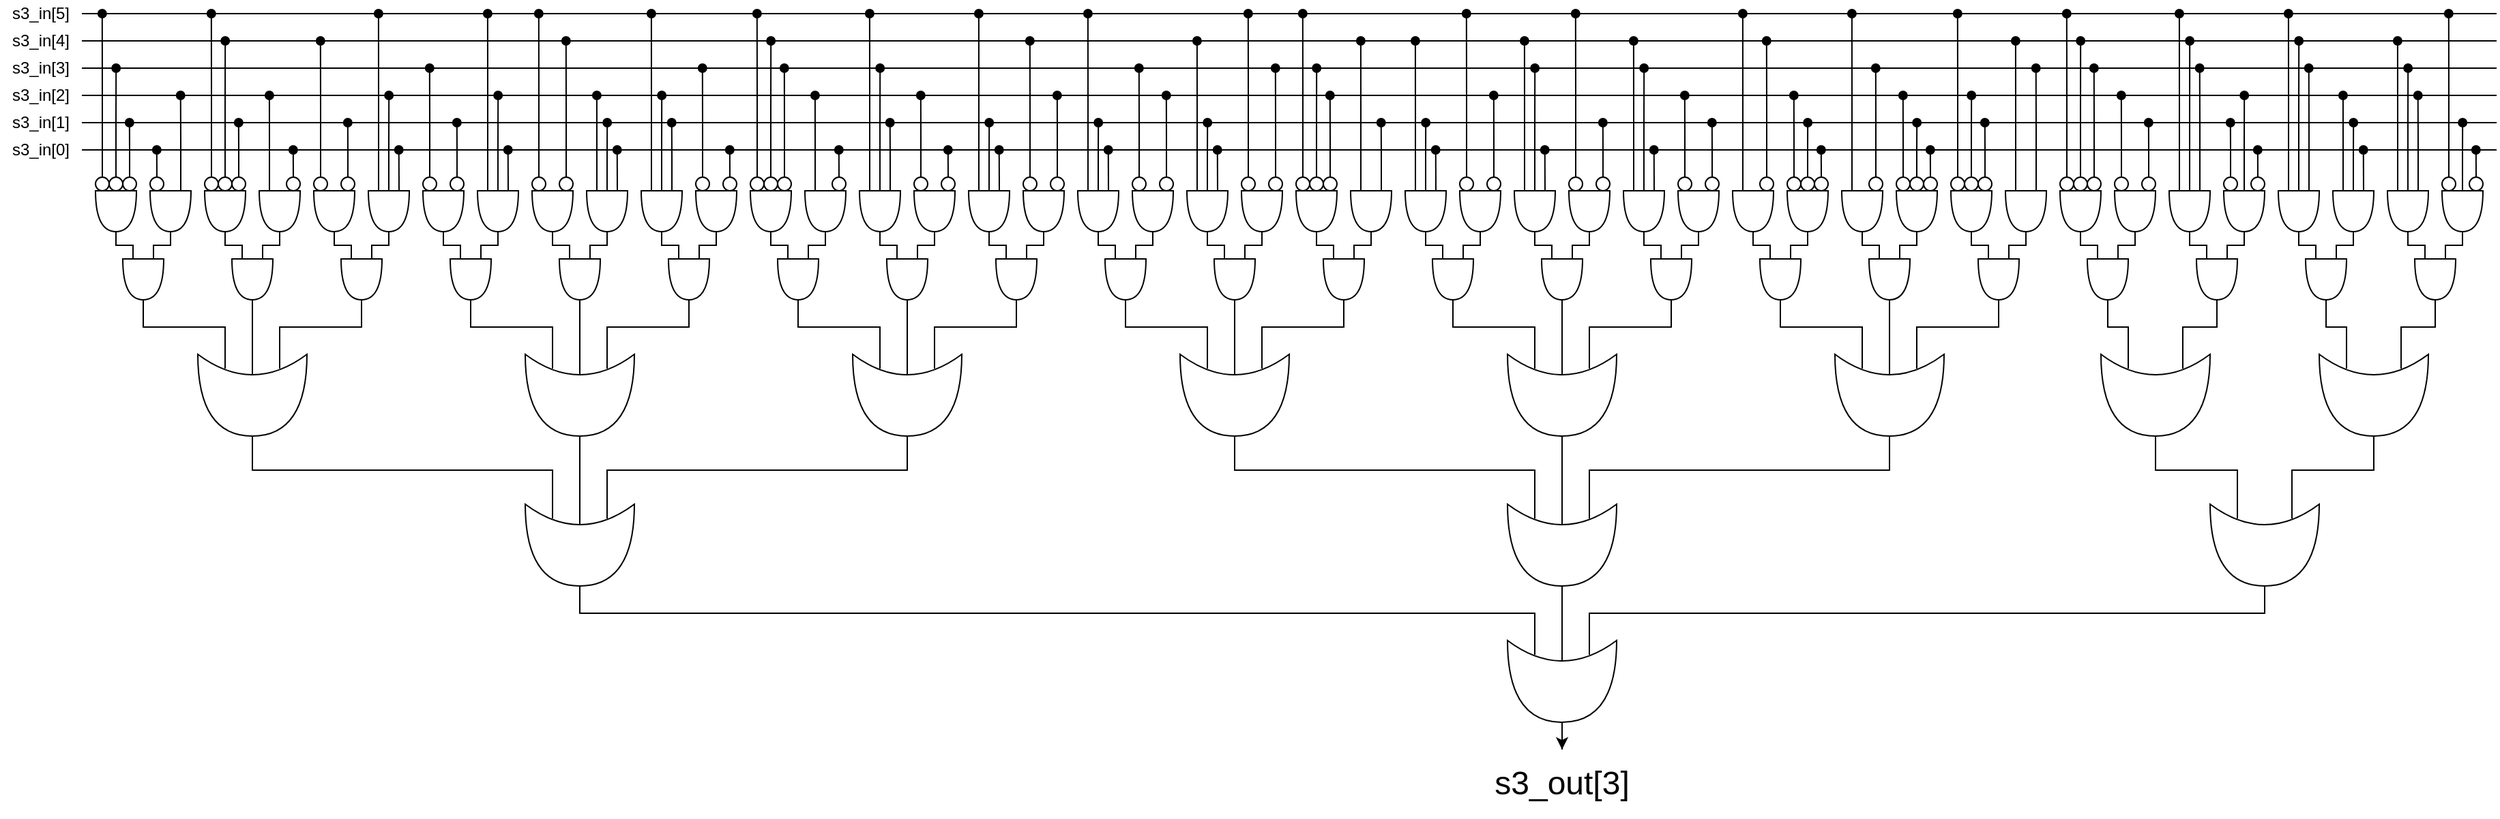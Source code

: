<mxfile version="26.0.4" pages="4">
  <diagram name="s3_out[3]" id="phAlBt8C784MrEHewSyl">
    <mxGraphModel dx="1810" dy="789" grid="1" gridSize="10" guides="1" tooltips="1" connect="1" arrows="1" fold="1" page="1" pageScale="1" pageWidth="1654" pageHeight="1169" math="0" shadow="0">
      <root>
        <mxCell id="0" />
        <mxCell id="1" parent="0" />
        <mxCell id="l1QlbICGnUeYANLswv17-1" style="edgeStyle=orthogonalEdgeStyle;rounded=0;orthogonalLoop=1;jettySize=auto;html=1;exitX=1;exitY=0.5;exitDx=0;exitDy=0;endArrow=none;endFill=0;" edge="1" parent="1" source="l1QlbICGnUeYANLswv17-2">
          <mxGeometry relative="1" as="geometry">
            <mxPoint x="1880" y="50" as="targetPoint" />
          </mxGeometry>
        </mxCell>
        <mxCell id="l1QlbICGnUeYANLswv17-2" value="s3_in[4]" style="text;html=1;align=center;verticalAlign=middle;whiteSpace=wrap;rounded=0;" vertex="1" parent="1">
          <mxGeometry x="50" y="40" width="60" height="20" as="geometry" />
        </mxCell>
        <mxCell id="l1QlbICGnUeYANLswv17-3" style="edgeStyle=orthogonalEdgeStyle;rounded=0;orthogonalLoop=1;jettySize=auto;html=1;exitX=1;exitY=0.5;exitDx=0;exitDy=0;endArrow=none;endFill=0;" edge="1" parent="1" source="l1QlbICGnUeYANLswv17-4">
          <mxGeometry relative="1" as="geometry">
            <mxPoint x="1880" y="70" as="targetPoint" />
          </mxGeometry>
        </mxCell>
        <mxCell id="l1QlbICGnUeYANLswv17-4" value="s3_in[3]" style="text;html=1;align=center;verticalAlign=middle;whiteSpace=wrap;rounded=0;" vertex="1" parent="1">
          <mxGeometry x="50" y="60" width="60" height="20" as="geometry" />
        </mxCell>
        <mxCell id="l1QlbICGnUeYANLswv17-5" style="edgeStyle=orthogonalEdgeStyle;rounded=0;orthogonalLoop=1;jettySize=auto;html=1;exitX=1;exitY=0.5;exitDx=0;exitDy=0;endArrow=none;endFill=0;" edge="1" parent="1" source="l1QlbICGnUeYANLswv17-6">
          <mxGeometry relative="1" as="geometry">
            <mxPoint x="1880" y="90" as="targetPoint" />
          </mxGeometry>
        </mxCell>
        <mxCell id="l1QlbICGnUeYANLswv17-6" value="s3_in[2]" style="text;html=1;align=center;verticalAlign=middle;whiteSpace=wrap;rounded=0;" vertex="1" parent="1">
          <mxGeometry x="50" y="80" width="60" height="20" as="geometry" />
        </mxCell>
        <mxCell id="l1QlbICGnUeYANLswv17-7" style="edgeStyle=orthogonalEdgeStyle;rounded=0;orthogonalLoop=1;jettySize=auto;html=1;exitX=1;exitY=0.5;exitDx=0;exitDy=0;endArrow=none;endFill=0;" edge="1" parent="1" source="l1QlbICGnUeYANLswv17-8">
          <mxGeometry relative="1" as="geometry">
            <mxPoint x="1880" y="110" as="targetPoint" />
          </mxGeometry>
        </mxCell>
        <mxCell id="l1QlbICGnUeYANLswv17-8" value="s3_in[1]" style="text;html=1;align=center;verticalAlign=middle;whiteSpace=wrap;rounded=0;" vertex="1" parent="1">
          <mxGeometry x="50" y="100" width="60" height="20" as="geometry" />
        </mxCell>
        <mxCell id="l1QlbICGnUeYANLswv17-9" style="edgeStyle=orthogonalEdgeStyle;rounded=0;orthogonalLoop=1;jettySize=auto;html=1;exitX=1;exitY=0.5;exitDx=0;exitDy=0;endArrow=none;endFill=0;" edge="1" parent="1" source="l1QlbICGnUeYANLswv17-10">
          <mxGeometry relative="1" as="geometry">
            <mxPoint x="1880" y="30" as="targetPoint" />
          </mxGeometry>
        </mxCell>
        <mxCell id="l1QlbICGnUeYANLswv17-10" value="s3_in[5]" style="text;html=1;align=center;verticalAlign=middle;whiteSpace=wrap;rounded=0;" vertex="1" parent="1">
          <mxGeometry x="50" y="20" width="60" height="20" as="geometry" />
        </mxCell>
        <mxCell id="l1QlbICGnUeYANLswv17-11" style="edgeStyle=orthogonalEdgeStyle;rounded=0;orthogonalLoop=1;jettySize=auto;html=1;exitX=1;exitY=0.5;exitDx=0;exitDy=0;endArrow=none;endFill=0;" edge="1" parent="1" source="l1QlbICGnUeYANLswv17-12">
          <mxGeometry relative="1" as="geometry">
            <mxPoint x="1880" y="130" as="targetPoint" />
          </mxGeometry>
        </mxCell>
        <mxCell id="l1QlbICGnUeYANLswv17-12" value="s3_in[0]" style="text;html=1;align=center;verticalAlign=middle;whiteSpace=wrap;rounded=0;" vertex="1" parent="1">
          <mxGeometry x="50" y="120" width="60" height="20" as="geometry" />
        </mxCell>
        <mxCell id="l1QlbICGnUeYANLswv17-15" value="" style="shape=or;whiteSpace=wrap;html=1;rotation=90;" vertex="1" parent="1">
          <mxGeometry x="120" y="160" width="30" height="30" as="geometry" />
        </mxCell>
        <mxCell id="zdfh64MGJZDJk1apk3H5-40" style="edgeStyle=orthogonalEdgeStyle;rounded=0;orthogonalLoop=1;jettySize=auto;html=1;exitX=0;exitY=0.25;exitDx=0;exitDy=0;exitPerimeter=0;endArrow=oval;endFill=1;" edge="1" parent="1" source="l1QlbICGnUeYANLswv17-17">
          <mxGeometry relative="1" as="geometry">
            <mxPoint x="182.364" y="90" as="targetPoint" />
          </mxGeometry>
        </mxCell>
        <mxCell id="l1QlbICGnUeYANLswv17-17" value="" style="shape=or;whiteSpace=wrap;html=1;rotation=90;" vertex="1" parent="1">
          <mxGeometry x="160" y="160" width="30" height="30" as="geometry" />
        </mxCell>
        <mxCell id="l1QlbICGnUeYANLswv17-18" value="" style="shape=or;whiteSpace=wrap;html=1;rotation=90;" vertex="1" parent="1">
          <mxGeometry x="200" y="160" width="30" height="30" as="geometry" />
        </mxCell>
        <mxCell id="zdfh64MGJZDJk1apk3H5-50" style="edgeStyle=orthogonalEdgeStyle;rounded=0;orthogonalLoop=1;jettySize=auto;html=1;exitX=0;exitY=0.75;exitDx=0;exitDy=0;exitPerimeter=0;endArrow=oval;endFill=1;" edge="1" parent="1" source="l1QlbICGnUeYANLswv17-21">
          <mxGeometry relative="1" as="geometry">
            <mxPoint x="247.455" y="90" as="targetPoint" />
          </mxGeometry>
        </mxCell>
        <mxCell id="l1QlbICGnUeYANLswv17-21" value="" style="shape=or;whiteSpace=wrap;html=1;rotation=90;" vertex="1" parent="1">
          <mxGeometry x="240" y="160" width="30" height="30" as="geometry" />
        </mxCell>
        <mxCell id="l1QlbICGnUeYANLswv17-22" value="" style="shape=or;whiteSpace=wrap;html=1;rotation=90;" vertex="1" parent="1">
          <mxGeometry x="220" y="210" width="30" height="30" as="geometry" />
        </mxCell>
        <mxCell id="l1QlbICGnUeYANLswv17-24" value="" style="shape=or;whiteSpace=wrap;html=1;rotation=90;" vertex="1" parent="1">
          <mxGeometry x="280" y="160" width="30" height="30" as="geometry" />
        </mxCell>
        <mxCell id="zdfh64MGJZDJk1apk3H5-53" style="edgeStyle=orthogonalEdgeStyle;rounded=0;orthogonalLoop=1;jettySize=auto;html=1;exitX=0;exitY=0.75;exitDx=0;exitDy=0;exitPerimeter=0;endArrow=oval;endFill=1;" edge="1" parent="1" source="l1QlbICGnUeYANLswv17-25">
          <mxGeometry relative="1" as="geometry">
            <mxPoint x="327.455" y="30" as="targetPoint" />
          </mxGeometry>
        </mxCell>
        <mxCell id="zdfh64MGJZDJk1apk3H5-54" style="edgeStyle=orthogonalEdgeStyle;rounded=0;orthogonalLoop=1;jettySize=auto;html=1;exitX=0;exitY=0.5;exitDx=0;exitDy=0;exitPerimeter=0;endArrow=oval;endFill=1;" edge="1" parent="1" source="l1QlbICGnUeYANLswv17-25">
          <mxGeometry relative="1" as="geometry">
            <mxPoint x="335.091" y="90" as="targetPoint" />
          </mxGeometry>
        </mxCell>
        <mxCell id="zdfh64MGJZDJk1apk3H5-55" style="edgeStyle=orthogonalEdgeStyle;rounded=0;orthogonalLoop=1;jettySize=auto;html=1;exitX=0;exitY=0.25;exitDx=0;exitDy=0;exitPerimeter=0;endArrow=oval;endFill=1;" edge="1" parent="1" source="l1QlbICGnUeYANLswv17-25">
          <mxGeometry relative="1" as="geometry">
            <mxPoint x="342.364" y="130" as="targetPoint" />
          </mxGeometry>
        </mxCell>
        <mxCell id="l1QlbICGnUeYANLswv17-25" value="" style="shape=or;whiteSpace=wrap;html=1;rotation=90;" vertex="1" parent="1">
          <mxGeometry x="320" y="160" width="30" height="30" as="geometry" />
        </mxCell>
        <mxCell id="l1QlbICGnUeYANLswv17-26" value="" style="shape=or;whiteSpace=wrap;html=1;rotation=90;" vertex="1" parent="1">
          <mxGeometry x="300" y="210" width="30" height="30" as="geometry" />
        </mxCell>
        <mxCell id="l1QlbICGnUeYANLswv17-27" value="" style="shape=or;whiteSpace=wrap;html=1;rotation=90;" vertex="1" parent="1">
          <mxGeometry x="360" y="160" width="30" height="30" as="geometry" />
        </mxCell>
        <mxCell id="zdfh64MGJZDJk1apk3H5-60" style="edgeStyle=orthogonalEdgeStyle;rounded=0;orthogonalLoop=1;jettySize=auto;html=1;exitX=0;exitY=0.75;exitDx=0;exitDy=0;exitPerimeter=0;endArrow=oval;endFill=1;" edge="1" parent="1" source="l1QlbICGnUeYANLswv17-30">
          <mxGeometry relative="1" as="geometry">
            <mxPoint x="407.455" y="30" as="targetPoint" />
          </mxGeometry>
        </mxCell>
        <mxCell id="zdfh64MGJZDJk1apk3H5-61" style="edgeStyle=orthogonalEdgeStyle;rounded=0;orthogonalLoop=1;jettySize=auto;html=1;exitX=0;exitY=0.5;exitDx=0;exitDy=0;exitPerimeter=0;endArrow=oval;endFill=1;" edge="1" parent="1" source="l1QlbICGnUeYANLswv17-30">
          <mxGeometry relative="1" as="geometry">
            <mxPoint x="415.091" y="90" as="targetPoint" />
          </mxGeometry>
        </mxCell>
        <mxCell id="zdfh64MGJZDJk1apk3H5-62" style="edgeStyle=orthogonalEdgeStyle;rounded=0;orthogonalLoop=1;jettySize=auto;html=1;exitX=0;exitY=0.25;exitDx=0;exitDy=0;exitPerimeter=0;endArrow=oval;endFill=1;" edge="1" parent="1" source="l1QlbICGnUeYANLswv17-30">
          <mxGeometry relative="1" as="geometry">
            <mxPoint x="422.364" y="130" as="targetPoint" />
          </mxGeometry>
        </mxCell>
        <mxCell id="l1QlbICGnUeYANLswv17-30" value="" style="shape=or;whiteSpace=wrap;html=1;rotation=90;" vertex="1" parent="1">
          <mxGeometry x="400" y="160" width="30" height="30" as="geometry" />
        </mxCell>
        <mxCell id="l1QlbICGnUeYANLswv17-31" value="" style="shape=or;whiteSpace=wrap;html=1;rotation=90;" vertex="1" parent="1">
          <mxGeometry x="380" y="210" width="30" height="30" as="geometry" />
        </mxCell>
        <mxCell id="l1QlbICGnUeYANLswv17-35" value="" style="shape=or;whiteSpace=wrap;html=1;rotation=90;" vertex="1" parent="1">
          <mxGeometry x="440" y="160" width="30" height="30" as="geometry" />
        </mxCell>
        <mxCell id="zdfh64MGJZDJk1apk3H5-69" style="edgeStyle=orthogonalEdgeStyle;rounded=0;orthogonalLoop=1;jettySize=auto;html=1;exitX=0;exitY=0.75;exitDx=0;exitDy=0;exitPerimeter=0;endArrow=oval;endFill=1;" edge="1" parent="1" source="l1QlbICGnUeYANLswv17-37">
          <mxGeometry relative="1" as="geometry">
            <mxPoint x="487.455" y="90" as="targetPoint" />
          </mxGeometry>
        </mxCell>
        <mxCell id="zdfh64MGJZDJk1apk3H5-70" style="edgeStyle=orthogonalEdgeStyle;rounded=0;orthogonalLoop=1;jettySize=auto;html=1;exitX=0;exitY=0.5;exitDx=0;exitDy=0;exitPerimeter=0;endArrow=oval;endFill=1;" edge="1" parent="1" source="l1QlbICGnUeYANLswv17-37">
          <mxGeometry relative="1" as="geometry">
            <mxPoint x="495.091" y="110" as="targetPoint" />
          </mxGeometry>
        </mxCell>
        <mxCell id="zdfh64MGJZDJk1apk3H5-71" style="edgeStyle=orthogonalEdgeStyle;rounded=0;orthogonalLoop=1;jettySize=auto;html=1;exitX=0;exitY=0.25;exitDx=0;exitDy=0;exitPerimeter=0;endArrow=oval;endFill=1;" edge="1" parent="1" source="l1QlbICGnUeYANLswv17-37">
          <mxGeometry relative="1" as="geometry">
            <mxPoint x="502.364" y="130" as="targetPoint" />
          </mxGeometry>
        </mxCell>
        <mxCell id="l1QlbICGnUeYANLswv17-37" value="" style="shape=or;whiteSpace=wrap;html=1;rotation=90;" vertex="1" parent="1">
          <mxGeometry x="480" y="160" width="30" height="30" as="geometry" />
        </mxCell>
        <mxCell id="l1QlbICGnUeYANLswv17-38" value="" style="shape=or;whiteSpace=wrap;html=1;rotation=90;" vertex="1" parent="1">
          <mxGeometry x="460" y="210" width="30" height="30" as="geometry" />
        </mxCell>
        <mxCell id="zdfh64MGJZDJk1apk3H5-72" style="edgeStyle=orthogonalEdgeStyle;rounded=0;orthogonalLoop=1;jettySize=auto;html=1;exitX=0;exitY=0.75;exitDx=0;exitDy=0;exitPerimeter=0;endArrow=oval;endFill=1;" edge="1" parent="1" source="l1QlbICGnUeYANLswv17-40">
          <mxGeometry relative="1" as="geometry">
            <mxPoint x="527.455" y="30" as="targetPoint" />
          </mxGeometry>
        </mxCell>
        <mxCell id="zdfh64MGJZDJk1apk3H5-73" style="edgeStyle=orthogonalEdgeStyle;rounded=0;orthogonalLoop=1;jettySize=auto;html=1;exitX=0;exitY=0.5;exitDx=0;exitDy=0;exitPerimeter=0;endArrow=oval;endFill=1;" edge="1" parent="1" source="l1QlbICGnUeYANLswv17-40">
          <mxGeometry relative="1" as="geometry">
            <mxPoint x="535.091" y="90" as="targetPoint" />
          </mxGeometry>
        </mxCell>
        <mxCell id="zdfh64MGJZDJk1apk3H5-74" style="edgeStyle=orthogonalEdgeStyle;rounded=0;orthogonalLoop=1;jettySize=auto;html=1;exitX=0;exitY=0.25;exitDx=0;exitDy=0;exitPerimeter=0;endArrow=oval;endFill=1;" edge="1" parent="1" source="l1QlbICGnUeYANLswv17-40">
          <mxGeometry relative="1" as="geometry">
            <mxPoint x="542.364" y="110" as="targetPoint" />
          </mxGeometry>
        </mxCell>
        <mxCell id="l1QlbICGnUeYANLswv17-40" value="" style="shape=or;whiteSpace=wrap;html=1;rotation=90;" vertex="1" parent="1">
          <mxGeometry x="520" y="160" width="30" height="30" as="geometry" />
        </mxCell>
        <mxCell id="l1QlbICGnUeYANLswv17-44" value="" style="shape=or;whiteSpace=wrap;html=1;rotation=90;" vertex="1" parent="1">
          <mxGeometry x="560" y="160" width="30" height="30" as="geometry" />
        </mxCell>
        <mxCell id="l1QlbICGnUeYANLswv17-45" value="" style="shape=or;whiteSpace=wrap;html=1;rotation=90;" vertex="1" parent="1">
          <mxGeometry x="540" y="210" width="30" height="30" as="geometry" />
        </mxCell>
        <mxCell id="l1QlbICGnUeYANLswv17-46" value="" style="shape=or;whiteSpace=wrap;html=1;rotation=90;" vertex="1" parent="1">
          <mxGeometry x="600" y="160" width="30" height="30" as="geometry" />
        </mxCell>
        <mxCell id="zdfh64MGJZDJk1apk3H5-87" style="edgeStyle=orthogonalEdgeStyle;rounded=0;orthogonalLoop=1;jettySize=auto;html=1;exitX=0;exitY=0.75;exitDx=0;exitDy=0;exitPerimeter=0;endArrow=oval;endFill=1;" edge="1" parent="1" source="l1QlbICGnUeYANLswv17-49">
          <mxGeometry relative="1" as="geometry">
            <mxPoint x="647.455" y="90" as="targetPoint" />
          </mxGeometry>
        </mxCell>
        <mxCell id="l1QlbICGnUeYANLswv17-49" value="" style="shape=or;whiteSpace=wrap;html=1;rotation=90;" vertex="1" parent="1">
          <mxGeometry x="640" y="160" width="30" height="30" as="geometry" />
        </mxCell>
        <mxCell id="l1QlbICGnUeYANLswv17-50" value="" style="shape=or;whiteSpace=wrap;html=1;rotation=90;" vertex="1" parent="1">
          <mxGeometry x="620" y="210" width="30" height="30" as="geometry" />
        </mxCell>
        <mxCell id="zdfh64MGJZDJk1apk3H5-88" style="edgeStyle=orthogonalEdgeStyle;rounded=0;orthogonalLoop=1;jettySize=auto;html=1;exitX=0;exitY=0.75;exitDx=0;exitDy=0;exitPerimeter=0;endArrow=oval;endFill=1;" edge="1" parent="1" source="l1QlbICGnUeYANLswv17-53">
          <mxGeometry relative="1" as="geometry">
            <mxPoint x="687.455" y="30" as="targetPoint" />
          </mxGeometry>
        </mxCell>
        <mxCell id="zdfh64MGJZDJk1apk3H5-89" style="edgeStyle=orthogonalEdgeStyle;rounded=0;orthogonalLoop=1;jettySize=auto;html=1;exitX=0;exitY=0.5;exitDx=0;exitDy=0;exitPerimeter=0;endArrow=oval;endFill=1;" edge="1" parent="1" source="l1QlbICGnUeYANLswv17-53">
          <mxGeometry relative="1" as="geometry">
            <mxPoint x="695.091" y="70" as="targetPoint" />
          </mxGeometry>
        </mxCell>
        <mxCell id="zdfh64MGJZDJk1apk3H5-90" style="edgeStyle=orthogonalEdgeStyle;rounded=0;orthogonalLoop=1;jettySize=auto;html=1;exitX=0;exitY=0.25;exitDx=0;exitDy=0;exitPerimeter=0;endArrow=oval;endFill=1;" edge="1" parent="1" source="l1QlbICGnUeYANLswv17-53">
          <mxGeometry relative="1" as="geometry">
            <mxPoint x="702.364" y="110" as="targetPoint" />
          </mxGeometry>
        </mxCell>
        <mxCell id="l1QlbICGnUeYANLswv17-53" value="" style="shape=or;whiteSpace=wrap;html=1;rotation=90;" vertex="1" parent="1">
          <mxGeometry x="680" y="160" width="30" height="30" as="geometry" />
        </mxCell>
        <mxCell id="l1QlbICGnUeYANLswv17-56" value="" style="shape=or;whiteSpace=wrap;html=1;rotation=90;" vertex="1" parent="1">
          <mxGeometry x="720" y="160" width="30" height="30" as="geometry" />
        </mxCell>
        <mxCell id="l1QlbICGnUeYANLswv17-57" value="" style="shape=or;whiteSpace=wrap;html=1;rotation=90;" vertex="1" parent="1">
          <mxGeometry x="700" y="210" width="30" height="30" as="geometry" />
        </mxCell>
        <mxCell id="zdfh64MGJZDJk1apk3H5-95" style="edgeStyle=orthogonalEdgeStyle;rounded=0;orthogonalLoop=1;jettySize=auto;html=1;exitX=0;exitY=0.75;exitDx=0;exitDy=0;exitPerimeter=0;endArrow=oval;endFill=1;" edge="1" parent="1" source="l1QlbICGnUeYANLswv17-58">
          <mxGeometry relative="1" as="geometry">
            <mxPoint x="767.455" y="30" as="targetPoint" />
          </mxGeometry>
        </mxCell>
        <mxCell id="zdfh64MGJZDJk1apk3H5-96" style="edgeStyle=orthogonalEdgeStyle;rounded=0;orthogonalLoop=1;jettySize=auto;html=1;exitX=0;exitY=0.5;exitDx=0;exitDy=0;exitPerimeter=0;endArrow=oval;endFill=1;" edge="1" parent="1" source="l1QlbICGnUeYANLswv17-58">
          <mxGeometry relative="1" as="geometry">
            <mxPoint x="775.091" y="110" as="targetPoint" />
          </mxGeometry>
        </mxCell>
        <mxCell id="zdfh64MGJZDJk1apk3H5-97" style="edgeStyle=orthogonalEdgeStyle;rounded=0;orthogonalLoop=1;jettySize=auto;html=1;exitX=0;exitY=0.25;exitDx=0;exitDy=0;exitPerimeter=0;endArrow=oval;endFill=1;" edge="1" parent="1" source="l1QlbICGnUeYANLswv17-58">
          <mxGeometry relative="1" as="geometry">
            <mxPoint x="782.364" y="130" as="targetPoint" />
          </mxGeometry>
        </mxCell>
        <mxCell id="l1QlbICGnUeYANLswv17-58" value="" style="shape=or;whiteSpace=wrap;html=1;rotation=90;" vertex="1" parent="1">
          <mxGeometry x="760" y="160" width="30" height="30" as="geometry" />
        </mxCell>
        <mxCell id="l1QlbICGnUeYANLswv17-61" value="" style="shape=or;whiteSpace=wrap;html=1;rotation=90;" vertex="1" parent="1">
          <mxGeometry x="800" y="160" width="30" height="30" as="geometry" />
        </mxCell>
        <mxCell id="l1QlbICGnUeYANLswv17-62" value="" style="shape=or;whiteSpace=wrap;html=1;rotation=90;" vertex="1" parent="1">
          <mxGeometry x="780" y="210" width="30" height="30" as="geometry" />
        </mxCell>
        <mxCell id="zdfh64MGJZDJk1apk3H5-104" style="edgeStyle=orthogonalEdgeStyle;rounded=0;orthogonalLoop=1;jettySize=auto;html=1;exitX=0;exitY=0.75;exitDx=0;exitDy=0;exitPerimeter=0;endArrow=oval;endFill=1;" edge="1" parent="1" source="l1QlbICGnUeYANLswv17-63">
          <mxGeometry relative="1" as="geometry">
            <mxPoint x="847.455" y="30" as="targetPoint" />
          </mxGeometry>
        </mxCell>
        <mxCell id="zdfh64MGJZDJk1apk3H5-105" style="edgeStyle=orthogonalEdgeStyle;rounded=0;orthogonalLoop=1;jettySize=auto;html=1;exitX=0;exitY=0.5;exitDx=0;exitDy=0;exitPerimeter=0;endArrow=oval;endFill=1;" edge="1" parent="1" source="l1QlbICGnUeYANLswv17-63">
          <mxGeometry relative="1" as="geometry">
            <mxPoint x="855.091" y="110" as="targetPoint" />
          </mxGeometry>
        </mxCell>
        <mxCell id="zdfh64MGJZDJk1apk3H5-106" style="edgeStyle=orthogonalEdgeStyle;rounded=0;orthogonalLoop=1;jettySize=auto;html=1;exitX=0;exitY=0.25;exitDx=0;exitDy=0;exitPerimeter=0;endArrow=oval;endFill=1;" edge="1" parent="1" source="l1QlbICGnUeYANLswv17-63">
          <mxGeometry relative="1" as="geometry">
            <mxPoint x="862.364" y="130" as="targetPoint" />
          </mxGeometry>
        </mxCell>
        <mxCell id="l1QlbICGnUeYANLswv17-63" value="" style="shape=or;whiteSpace=wrap;html=1;rotation=90;" vertex="1" parent="1">
          <mxGeometry x="840" y="160" width="30" height="30" as="geometry" />
        </mxCell>
        <mxCell id="l1QlbICGnUeYANLswv17-66" value="" style="shape=or;whiteSpace=wrap;html=1;rotation=90;" vertex="1" parent="1">
          <mxGeometry x="880" y="160" width="30" height="30" as="geometry" />
        </mxCell>
        <mxCell id="l1QlbICGnUeYANLswv17-67" value="" style="shape=or;whiteSpace=wrap;html=1;rotation=90;" vertex="1" parent="1">
          <mxGeometry x="860" y="210" width="30" height="30" as="geometry" />
        </mxCell>
        <mxCell id="zdfh64MGJZDJk1apk3H5-109" style="edgeStyle=orthogonalEdgeStyle;rounded=0;orthogonalLoop=1;jettySize=auto;html=1;exitX=0;exitY=0.75;exitDx=0;exitDy=0;exitPerimeter=0;endArrow=oval;endFill=1;" edge="1" parent="1" source="l1QlbICGnUeYANLswv17-71">
          <mxGeometry relative="1" as="geometry">
            <mxPoint x="927.455" y="50" as="targetPoint" />
          </mxGeometry>
        </mxCell>
        <mxCell id="zdfh64MGJZDJk1apk3H5-110" style="edgeStyle=orthogonalEdgeStyle;rounded=0;orthogonalLoop=1;jettySize=auto;html=1;exitX=0;exitY=0.5;exitDx=0;exitDy=0;exitPerimeter=0;endArrow=oval;endFill=1;" edge="1" parent="1" source="l1QlbICGnUeYANLswv17-71">
          <mxGeometry relative="1" as="geometry">
            <mxPoint x="935.091" y="110" as="targetPoint" />
          </mxGeometry>
        </mxCell>
        <mxCell id="zdfh64MGJZDJk1apk3H5-111" style="edgeStyle=orthogonalEdgeStyle;rounded=0;orthogonalLoop=1;jettySize=auto;html=1;exitX=0;exitY=0.25;exitDx=0;exitDy=0;exitPerimeter=0;endArrow=oval;endFill=1;" edge="1" parent="1" source="l1QlbICGnUeYANLswv17-71">
          <mxGeometry relative="1" as="geometry">
            <mxPoint x="942.364" y="130" as="targetPoint" />
          </mxGeometry>
        </mxCell>
        <mxCell id="l1QlbICGnUeYANLswv17-71" value="" style="shape=or;whiteSpace=wrap;html=1;rotation=90;" vertex="1" parent="1">
          <mxGeometry x="920" y="160" width="30" height="30" as="geometry" />
        </mxCell>
        <mxCell id="l1QlbICGnUeYANLswv17-73" value="" style="shape=or;whiteSpace=wrap;html=1;rotation=90;" vertex="1" parent="1">
          <mxGeometry x="960" y="160" width="30" height="30" as="geometry" />
        </mxCell>
        <mxCell id="l1QlbICGnUeYANLswv17-74" value="" style="shape=or;whiteSpace=wrap;html=1;rotation=90;" vertex="1" parent="1">
          <mxGeometry x="940" y="210" width="30" height="30" as="geometry" />
        </mxCell>
        <mxCell id="l1QlbICGnUeYANLswv17-78" value="" style="shape=or;whiteSpace=wrap;html=1;rotation=90;" vertex="1" parent="1">
          <mxGeometry x="1000" y="160" width="30" height="30" as="geometry" />
        </mxCell>
        <mxCell id="zdfh64MGJZDJk1apk3H5-122" style="edgeStyle=orthogonalEdgeStyle;rounded=0;orthogonalLoop=1;jettySize=auto;html=1;exitX=0;exitY=0.75;exitDx=0;exitDy=0;exitPerimeter=0;endArrow=oval;endFill=1;" edge="1" parent="1" source="l1QlbICGnUeYANLswv17-80">
          <mxGeometry relative="1" as="geometry">
            <mxPoint x="1047.455" y="50" as="targetPoint" />
          </mxGeometry>
        </mxCell>
        <mxCell id="zdfh64MGJZDJk1apk3H5-123" style="edgeStyle=orthogonalEdgeStyle;rounded=0;orthogonalLoop=1;jettySize=auto;html=1;exitX=0;exitY=0.25;exitDx=0;exitDy=0;exitPerimeter=0;endArrow=oval;endFill=1;" edge="1" parent="1" source="l1QlbICGnUeYANLswv17-80">
          <mxGeometry relative="1" as="geometry">
            <mxPoint x="1062.364" y="110" as="targetPoint" />
          </mxGeometry>
        </mxCell>
        <mxCell id="l1QlbICGnUeYANLswv17-80" value="" style="shape=or;whiteSpace=wrap;html=1;rotation=90;" vertex="1" parent="1">
          <mxGeometry x="1040" y="160" width="30" height="30" as="geometry" />
        </mxCell>
        <mxCell id="l1QlbICGnUeYANLswv17-81" value="" style="shape=or;whiteSpace=wrap;html=1;rotation=90;" vertex="1" parent="1">
          <mxGeometry x="1020" y="210" width="30" height="30" as="geometry" />
        </mxCell>
        <mxCell id="zdfh64MGJZDJk1apk3H5-124" style="edgeStyle=orthogonalEdgeStyle;rounded=0;orthogonalLoop=1;jettySize=auto;html=1;exitX=0;exitY=0.75;exitDx=0;exitDy=0;exitPerimeter=0;endArrow=oval;endFill=1;" edge="1" parent="1" source="l1QlbICGnUeYANLswv17-82">
          <mxGeometry relative="1" as="geometry">
            <mxPoint x="1087.455" y="50" as="targetPoint" />
          </mxGeometry>
        </mxCell>
        <mxCell id="zdfh64MGJZDJk1apk3H5-125" style="edgeStyle=orthogonalEdgeStyle;rounded=0;orthogonalLoop=1;jettySize=auto;html=1;exitX=0;exitY=0.5;exitDx=0;exitDy=0;exitPerimeter=0;endArrow=oval;endFill=1;" edge="1" parent="1" source="l1QlbICGnUeYANLswv17-82">
          <mxGeometry relative="1" as="geometry">
            <mxPoint x="1095.091" y="110" as="targetPoint" />
          </mxGeometry>
        </mxCell>
        <mxCell id="zdfh64MGJZDJk1apk3H5-126" style="edgeStyle=orthogonalEdgeStyle;rounded=0;orthogonalLoop=1;jettySize=auto;html=1;exitX=0;exitY=0.25;exitDx=0;exitDy=0;exitPerimeter=0;endArrow=oval;endFill=1;" edge="1" parent="1" source="l1QlbICGnUeYANLswv17-82">
          <mxGeometry relative="1" as="geometry">
            <mxPoint x="1102.364" y="130" as="targetPoint" />
          </mxGeometry>
        </mxCell>
        <mxCell id="l1QlbICGnUeYANLswv17-82" value="" style="shape=or;whiteSpace=wrap;html=1;rotation=90;" vertex="1" parent="1">
          <mxGeometry x="1080" y="160" width="30" height="30" as="geometry" />
        </mxCell>
        <mxCell id="l1QlbICGnUeYANLswv17-85" value="" style="shape=or;whiteSpace=wrap;html=1;rotation=90;" vertex="1" parent="1">
          <mxGeometry x="1120" y="160" width="30" height="30" as="geometry" />
        </mxCell>
        <mxCell id="l1QlbICGnUeYANLswv17-86" value="" style="shape=or;whiteSpace=wrap;html=1;rotation=90;" vertex="1" parent="1">
          <mxGeometry x="1100" y="210" width="30" height="30" as="geometry" />
        </mxCell>
        <mxCell id="zdfh64MGJZDJk1apk3H5-133" style="edgeStyle=orthogonalEdgeStyle;rounded=0;orthogonalLoop=1;jettySize=auto;html=1;exitX=0;exitY=0.75;exitDx=0;exitDy=0;exitPerimeter=0;endArrow=oval;endFill=1;" edge="1" parent="1" source="l1QlbICGnUeYANLswv17-87">
          <mxGeometry relative="1" as="geometry">
            <mxPoint x="1167.455" y="50" as="targetPoint" />
          </mxGeometry>
        </mxCell>
        <mxCell id="zdfh64MGJZDJk1apk3H5-134" style="edgeStyle=orthogonalEdgeStyle;rounded=0;orthogonalLoop=1;jettySize=auto;html=1;exitX=0;exitY=0.5;exitDx=0;exitDy=0;exitPerimeter=0;endArrow=oval;endFill=1;" edge="1" parent="1" source="l1QlbICGnUeYANLswv17-87">
          <mxGeometry relative="1" as="geometry">
            <mxPoint x="1175.091" y="70" as="targetPoint" />
          </mxGeometry>
        </mxCell>
        <mxCell id="zdfh64MGJZDJk1apk3H5-135" style="edgeStyle=orthogonalEdgeStyle;rounded=0;orthogonalLoop=1;jettySize=auto;html=1;exitX=0;exitY=0.25;exitDx=0;exitDy=0;exitPerimeter=0;endArrow=oval;endFill=1;" edge="1" parent="1" source="l1QlbICGnUeYANLswv17-87">
          <mxGeometry relative="1" as="geometry">
            <mxPoint x="1182.364" y="130" as="targetPoint" />
          </mxGeometry>
        </mxCell>
        <mxCell id="l1QlbICGnUeYANLswv17-87" value="" style="shape=or;whiteSpace=wrap;html=1;rotation=90;" vertex="1" parent="1">
          <mxGeometry x="1160" y="160" width="30" height="30" as="geometry" />
        </mxCell>
        <mxCell id="l1QlbICGnUeYANLswv17-90" value="" style="shape=or;whiteSpace=wrap;html=1;rotation=90;" vertex="1" parent="1">
          <mxGeometry x="1200" y="160" width="30" height="30" as="geometry" />
        </mxCell>
        <mxCell id="l1QlbICGnUeYANLswv17-91" value="" style="shape=or;whiteSpace=wrap;html=1;rotation=90;" vertex="1" parent="1">
          <mxGeometry x="1180" y="210" width="30" height="30" as="geometry" />
        </mxCell>
        <mxCell id="zdfh64MGJZDJk1apk3H5-138" style="edgeStyle=orthogonalEdgeStyle;rounded=0;orthogonalLoop=1;jettySize=auto;html=1;exitX=0;exitY=0.75;exitDx=0;exitDy=0;exitPerimeter=0;endArrow=oval;endFill=1;" edge="1" parent="1" source="l1QlbICGnUeYANLswv17-94">
          <mxGeometry relative="1" as="geometry">
            <mxPoint x="1247.455" y="50" as="targetPoint" />
          </mxGeometry>
        </mxCell>
        <mxCell id="zdfh64MGJZDJk1apk3H5-139" style="edgeStyle=orthogonalEdgeStyle;rounded=0;orthogonalLoop=1;jettySize=auto;html=1;exitX=0;exitY=0.5;exitDx=0;exitDy=0;exitPerimeter=0;endArrow=oval;endFill=1;" edge="1" parent="1" source="l1QlbICGnUeYANLswv17-94">
          <mxGeometry relative="1" as="geometry">
            <mxPoint x="1255.091" y="70" as="targetPoint" />
          </mxGeometry>
        </mxCell>
        <mxCell id="zdfh64MGJZDJk1apk3H5-140" style="edgeStyle=orthogonalEdgeStyle;rounded=0;orthogonalLoop=1;jettySize=auto;html=1;exitX=0;exitY=0.25;exitDx=0;exitDy=0;exitPerimeter=0;endArrow=oval;endFill=1;" edge="1" parent="1" source="l1QlbICGnUeYANLswv17-94">
          <mxGeometry relative="1" as="geometry">
            <mxPoint x="1262.364" y="130" as="targetPoint" />
          </mxGeometry>
        </mxCell>
        <mxCell id="l1QlbICGnUeYANLswv17-94" value="" style="shape=or;whiteSpace=wrap;html=1;rotation=90;" vertex="1" parent="1">
          <mxGeometry x="1240" y="160" width="30" height="30" as="geometry" />
        </mxCell>
        <mxCell id="l1QlbICGnUeYANLswv17-95" value="" style="shape=or;whiteSpace=wrap;html=1;rotation=90;" vertex="1" parent="1">
          <mxGeometry x="1280" y="160" width="30" height="30" as="geometry" />
        </mxCell>
        <mxCell id="l1QlbICGnUeYANLswv17-96" value="" style="shape=or;whiteSpace=wrap;html=1;rotation=90;" vertex="1" parent="1">
          <mxGeometry x="1260" y="210" width="30" height="30" as="geometry" />
        </mxCell>
        <mxCell id="zdfh64MGJZDJk1apk3H5-150" style="edgeStyle=orthogonalEdgeStyle;rounded=0;orthogonalLoop=1;jettySize=auto;html=1;exitX=0;exitY=0.75;exitDx=0;exitDy=0;exitPerimeter=0;endArrow=oval;endFill=1;" edge="1" parent="1" source="l1QlbICGnUeYANLswv17-97">
          <mxGeometry relative="1" as="geometry">
            <mxPoint x="1327.455" y="30" as="targetPoint" />
          </mxGeometry>
        </mxCell>
        <mxCell id="l1QlbICGnUeYANLswv17-97" value="" style="shape=or;whiteSpace=wrap;html=1;rotation=90;" vertex="1" parent="1">
          <mxGeometry x="1320" y="160" width="30" height="30" as="geometry" />
        </mxCell>
        <mxCell id="l1QlbICGnUeYANLswv17-100" value="" style="shape=or;whiteSpace=wrap;html=1;rotation=90;" vertex="1" parent="1">
          <mxGeometry x="1360" y="160" width="30" height="30" as="geometry" />
        </mxCell>
        <mxCell id="l1QlbICGnUeYANLswv17-101" value="" style="shape=or;whiteSpace=wrap;html=1;rotation=90;" vertex="1" parent="1">
          <mxGeometry x="1340" y="210" width="30" height="30" as="geometry" />
        </mxCell>
        <mxCell id="l1QlbICGnUeYANLswv17-102" value="" style="shape=or;whiteSpace=wrap;html=1;rotation=90;" vertex="1" parent="1">
          <mxGeometry x="140" y="210" width="30" height="30" as="geometry" />
        </mxCell>
        <mxCell id="l1QlbICGnUeYANLswv17-103" style="edgeStyle=orthogonalEdgeStyle;rounded=0;orthogonalLoop=1;jettySize=auto;html=1;exitX=1;exitY=0.5;exitDx=0;exitDy=0;exitPerimeter=0;entryX=0;entryY=0.75;entryDx=0;entryDy=0;entryPerimeter=0;endArrow=none;endFill=0;" edge="1" parent="1" source="l1QlbICGnUeYANLswv17-15" target="l1QlbICGnUeYANLswv17-102">
          <mxGeometry relative="1" as="geometry">
            <Array as="points">
              <mxPoint x="135" y="200" />
              <mxPoint x="147" y="200" />
            </Array>
          </mxGeometry>
        </mxCell>
        <mxCell id="l1QlbICGnUeYANLswv17-104" style="edgeStyle=orthogonalEdgeStyle;rounded=0;orthogonalLoop=1;jettySize=auto;html=1;exitX=1;exitY=0.5;exitDx=0;exitDy=0;exitPerimeter=0;entryX=0;entryY=0.25;entryDx=0;entryDy=0;entryPerimeter=0;endArrow=none;endFill=0;" edge="1" parent="1" source="l1QlbICGnUeYANLswv17-17" target="l1QlbICGnUeYANLswv17-102">
          <mxGeometry relative="1" as="geometry">
            <Array as="points">
              <mxPoint x="175" y="200" />
              <mxPoint x="162" y="200" />
            </Array>
          </mxGeometry>
        </mxCell>
        <mxCell id="l1QlbICGnUeYANLswv17-105" style="edgeStyle=orthogonalEdgeStyle;rounded=0;orthogonalLoop=1;jettySize=auto;html=1;exitX=1;exitY=0.5;exitDx=0;exitDy=0;exitPerimeter=0;entryX=0;entryY=0.75;entryDx=0;entryDy=0;entryPerimeter=0;endArrow=none;endFill=0;" edge="1" parent="1" source="l1QlbICGnUeYANLswv17-18" target="l1QlbICGnUeYANLswv17-22">
          <mxGeometry relative="1" as="geometry">
            <Array as="points">
              <mxPoint x="215" y="200" />
              <mxPoint x="228" y="200" />
            </Array>
          </mxGeometry>
        </mxCell>
        <mxCell id="l1QlbICGnUeYANLswv17-106" style="edgeStyle=orthogonalEdgeStyle;rounded=0;orthogonalLoop=1;jettySize=auto;html=1;exitX=1;exitY=0.5;exitDx=0;exitDy=0;exitPerimeter=0;entryX=0;entryY=0.25;entryDx=0;entryDy=0;entryPerimeter=0;endArrow=none;endFill=0;" edge="1" parent="1" source="l1QlbICGnUeYANLswv17-21" target="l1QlbICGnUeYANLswv17-22">
          <mxGeometry relative="1" as="geometry">
            <Array as="points">
              <mxPoint x="255" y="200" />
              <mxPoint x="243" y="200" />
            </Array>
          </mxGeometry>
        </mxCell>
        <mxCell id="l1QlbICGnUeYANLswv17-107" style="edgeStyle=orthogonalEdgeStyle;rounded=0;orthogonalLoop=1;jettySize=auto;html=1;exitX=1;exitY=0.5;exitDx=0;exitDy=0;exitPerimeter=0;entryX=0;entryY=0.75;entryDx=0;entryDy=0;entryPerimeter=0;endArrow=none;endFill=0;" edge="1" parent="1" source="l1QlbICGnUeYANLswv17-24" target="l1QlbICGnUeYANLswv17-26">
          <mxGeometry relative="1" as="geometry">
            <Array as="points">
              <mxPoint x="295" y="200" />
              <mxPoint x="308" y="200" />
            </Array>
          </mxGeometry>
        </mxCell>
        <mxCell id="l1QlbICGnUeYANLswv17-108" style="edgeStyle=orthogonalEdgeStyle;rounded=0;orthogonalLoop=1;jettySize=auto;html=1;exitX=1;exitY=0.5;exitDx=0;exitDy=0;exitPerimeter=0;entryX=0;entryY=0.25;entryDx=0;entryDy=0;entryPerimeter=0;endArrow=none;endFill=0;" edge="1" parent="1" source="l1QlbICGnUeYANLswv17-25" target="l1QlbICGnUeYANLswv17-26">
          <mxGeometry relative="1" as="geometry">
            <Array as="points">
              <mxPoint x="335" y="200" />
              <mxPoint x="323" y="200" />
            </Array>
          </mxGeometry>
        </mxCell>
        <mxCell id="l1QlbICGnUeYANLswv17-109" style="edgeStyle=orthogonalEdgeStyle;rounded=0;orthogonalLoop=1;jettySize=auto;html=1;exitX=1;exitY=0.5;exitDx=0;exitDy=0;exitPerimeter=0;entryX=0;entryY=0.75;entryDx=0;entryDy=0;entryPerimeter=0;endArrow=none;endFill=0;" edge="1" parent="1" source="l1QlbICGnUeYANLswv17-27" target="l1QlbICGnUeYANLswv17-31">
          <mxGeometry relative="1" as="geometry">
            <Array as="points">
              <mxPoint x="375" y="200" />
              <mxPoint x="388" y="200" />
            </Array>
          </mxGeometry>
        </mxCell>
        <mxCell id="l1QlbICGnUeYANLswv17-110" style="edgeStyle=orthogonalEdgeStyle;rounded=0;orthogonalLoop=1;jettySize=auto;html=1;exitX=1;exitY=0.5;exitDx=0;exitDy=0;exitPerimeter=0;entryX=0;entryY=0.25;entryDx=0;entryDy=0;entryPerimeter=0;endArrow=none;endFill=0;" edge="1" parent="1" source="l1QlbICGnUeYANLswv17-30" target="l1QlbICGnUeYANLswv17-31">
          <mxGeometry relative="1" as="geometry">
            <Array as="points">
              <mxPoint x="415" y="200" />
              <mxPoint x="402" y="200" />
            </Array>
          </mxGeometry>
        </mxCell>
        <mxCell id="l1QlbICGnUeYANLswv17-111" style="edgeStyle=orthogonalEdgeStyle;rounded=0;orthogonalLoop=1;jettySize=auto;html=1;exitX=1;exitY=0.5;exitDx=0;exitDy=0;exitPerimeter=0;entryX=0;entryY=0.75;entryDx=0;entryDy=0;entryPerimeter=0;endArrow=none;endFill=0;" edge="1" parent="1" source="l1QlbICGnUeYANLswv17-35" target="l1QlbICGnUeYANLswv17-38">
          <mxGeometry relative="1" as="geometry">
            <Array as="points">
              <mxPoint x="455" y="200" />
              <mxPoint x="468" y="200" />
            </Array>
          </mxGeometry>
        </mxCell>
        <mxCell id="l1QlbICGnUeYANLswv17-112" style="edgeStyle=orthogonalEdgeStyle;rounded=0;orthogonalLoop=1;jettySize=auto;html=1;exitX=1;exitY=0.5;exitDx=0;exitDy=0;exitPerimeter=0;entryX=0;entryY=0.25;entryDx=0;entryDy=0;entryPerimeter=0;endArrow=none;endFill=0;" edge="1" parent="1" source="l1QlbICGnUeYANLswv17-37" target="l1QlbICGnUeYANLswv17-38">
          <mxGeometry relative="1" as="geometry">
            <Array as="points">
              <mxPoint x="495" y="200" />
              <mxPoint x="482" y="200" />
            </Array>
          </mxGeometry>
        </mxCell>
        <mxCell id="l1QlbICGnUeYANLswv17-113" style="edgeStyle=orthogonalEdgeStyle;rounded=0;orthogonalLoop=1;jettySize=auto;html=1;exitX=1;exitY=0.5;exitDx=0;exitDy=0;exitPerimeter=0;entryX=0;entryY=0.75;entryDx=0;entryDy=0;entryPerimeter=0;endArrow=none;endFill=0;" edge="1" parent="1" source="l1QlbICGnUeYANLswv17-40" target="l1QlbICGnUeYANLswv17-45">
          <mxGeometry relative="1" as="geometry">
            <Array as="points">
              <mxPoint x="535" y="200" />
              <mxPoint x="548" y="200" />
            </Array>
          </mxGeometry>
        </mxCell>
        <mxCell id="l1QlbICGnUeYANLswv17-114" style="edgeStyle=orthogonalEdgeStyle;rounded=0;orthogonalLoop=1;jettySize=auto;html=1;exitX=1;exitY=0.5;exitDx=0;exitDy=0;exitPerimeter=0;entryX=0;entryY=0.25;entryDx=0;entryDy=0;entryPerimeter=0;endArrow=none;endFill=0;" edge="1" parent="1" source="l1QlbICGnUeYANLswv17-44" target="l1QlbICGnUeYANLswv17-45">
          <mxGeometry relative="1" as="geometry">
            <Array as="points">
              <mxPoint x="575" y="200" />
              <mxPoint x="562" y="200" />
            </Array>
          </mxGeometry>
        </mxCell>
        <mxCell id="l1QlbICGnUeYANLswv17-115" style="edgeStyle=orthogonalEdgeStyle;rounded=0;orthogonalLoop=1;jettySize=auto;html=1;exitX=1;exitY=0.5;exitDx=0;exitDy=0;exitPerimeter=0;entryX=0;entryY=0.75;entryDx=0;entryDy=0;entryPerimeter=0;endArrow=none;endFill=0;" edge="1" parent="1" source="l1QlbICGnUeYANLswv17-46" target="l1QlbICGnUeYANLswv17-50">
          <mxGeometry relative="1" as="geometry">
            <Array as="points">
              <mxPoint x="615" y="200" />
              <mxPoint x="627" y="200" />
            </Array>
          </mxGeometry>
        </mxCell>
        <mxCell id="l1QlbICGnUeYANLswv17-116" style="edgeStyle=orthogonalEdgeStyle;rounded=0;orthogonalLoop=1;jettySize=auto;html=1;exitX=1;exitY=0.5;exitDx=0;exitDy=0;exitPerimeter=0;entryX=0;entryY=0.25;entryDx=0;entryDy=0;entryPerimeter=0;endArrow=none;endFill=0;" edge="1" parent="1" source="l1QlbICGnUeYANLswv17-49" target="l1QlbICGnUeYANLswv17-50">
          <mxGeometry relative="1" as="geometry">
            <Array as="points">
              <mxPoint x="655" y="200" />
              <mxPoint x="642" y="200" />
            </Array>
          </mxGeometry>
        </mxCell>
        <mxCell id="l1QlbICGnUeYANLswv17-117" style="edgeStyle=orthogonalEdgeStyle;rounded=0;orthogonalLoop=1;jettySize=auto;html=1;exitX=1;exitY=0.5;exitDx=0;exitDy=0;exitPerimeter=0;entryX=0;entryY=0.75;entryDx=0;entryDy=0;entryPerimeter=0;endArrow=none;endFill=0;" edge="1" parent="1" source="l1QlbICGnUeYANLswv17-53" target="l1QlbICGnUeYANLswv17-57">
          <mxGeometry relative="1" as="geometry">
            <Array as="points">
              <mxPoint x="695" y="200" />
              <mxPoint x="707" y="200" />
            </Array>
          </mxGeometry>
        </mxCell>
        <mxCell id="l1QlbICGnUeYANLswv17-118" style="edgeStyle=orthogonalEdgeStyle;rounded=0;orthogonalLoop=1;jettySize=auto;html=1;exitX=1;exitY=0.5;exitDx=0;exitDy=0;exitPerimeter=0;entryX=0;entryY=0.25;entryDx=0;entryDy=0;entryPerimeter=0;endArrow=none;endFill=0;" edge="1" parent="1" source="l1QlbICGnUeYANLswv17-56" target="l1QlbICGnUeYANLswv17-57">
          <mxGeometry relative="1" as="geometry">
            <Array as="points">
              <mxPoint x="735" y="200" />
              <mxPoint x="722" y="200" />
            </Array>
          </mxGeometry>
        </mxCell>
        <mxCell id="l1QlbICGnUeYANLswv17-119" style="edgeStyle=orthogonalEdgeStyle;rounded=0;orthogonalLoop=1;jettySize=auto;html=1;exitX=1;exitY=0.5;exitDx=0;exitDy=0;exitPerimeter=0;entryX=0;entryY=0.75;entryDx=0;entryDy=0;entryPerimeter=0;endArrow=none;endFill=0;" edge="1" parent="1" source="l1QlbICGnUeYANLswv17-58" target="l1QlbICGnUeYANLswv17-62">
          <mxGeometry relative="1" as="geometry">
            <Array as="points">
              <mxPoint x="775" y="200" />
              <mxPoint x="788" y="200" />
            </Array>
          </mxGeometry>
        </mxCell>
        <mxCell id="l1QlbICGnUeYANLswv17-120" style="edgeStyle=orthogonalEdgeStyle;rounded=0;orthogonalLoop=1;jettySize=auto;html=1;exitX=1;exitY=0.5;exitDx=0;exitDy=0;exitPerimeter=0;entryX=0;entryY=0.25;entryDx=0;entryDy=0;entryPerimeter=0;endArrow=none;endFill=0;" edge="1" parent="1" source="l1QlbICGnUeYANLswv17-61" target="l1QlbICGnUeYANLswv17-62">
          <mxGeometry relative="1" as="geometry">
            <Array as="points">
              <mxPoint x="815" y="200" />
              <mxPoint x="803" y="200" />
            </Array>
          </mxGeometry>
        </mxCell>
        <mxCell id="l1QlbICGnUeYANLswv17-121" style="edgeStyle=orthogonalEdgeStyle;rounded=0;orthogonalLoop=1;jettySize=auto;html=1;exitX=1;exitY=0.5;exitDx=0;exitDy=0;exitPerimeter=0;entryX=0;entryY=0.75;entryDx=0;entryDy=0;entryPerimeter=0;endArrow=none;endFill=0;" edge="1" parent="1" source="l1QlbICGnUeYANLswv17-63" target="l1QlbICGnUeYANLswv17-67">
          <mxGeometry relative="1" as="geometry">
            <Array as="points">
              <mxPoint x="855" y="200" />
              <mxPoint x="868" y="200" />
            </Array>
          </mxGeometry>
        </mxCell>
        <mxCell id="l1QlbICGnUeYANLswv17-122" style="edgeStyle=orthogonalEdgeStyle;rounded=0;orthogonalLoop=1;jettySize=auto;html=1;exitX=1;exitY=0.5;exitDx=0;exitDy=0;exitPerimeter=0;entryX=0;entryY=0.25;entryDx=0;entryDy=0;entryPerimeter=0;endArrow=none;endFill=0;" edge="1" parent="1" source="l1QlbICGnUeYANLswv17-66" target="l1QlbICGnUeYANLswv17-67">
          <mxGeometry relative="1" as="geometry">
            <Array as="points">
              <mxPoint x="895" y="200" />
              <mxPoint x="883" y="200" />
            </Array>
          </mxGeometry>
        </mxCell>
        <mxCell id="l1QlbICGnUeYANLswv17-123" style="edgeStyle=orthogonalEdgeStyle;rounded=0;orthogonalLoop=1;jettySize=auto;html=1;exitX=1;exitY=0.5;exitDx=0;exitDy=0;exitPerimeter=0;entryX=0;entryY=0.75;entryDx=0;entryDy=0;entryPerimeter=0;endArrow=none;endFill=0;" edge="1" parent="1" source="l1QlbICGnUeYANLswv17-71" target="l1QlbICGnUeYANLswv17-74">
          <mxGeometry relative="1" as="geometry">
            <Array as="points">
              <mxPoint x="935" y="200" />
              <mxPoint x="948" y="200" />
            </Array>
          </mxGeometry>
        </mxCell>
        <mxCell id="l1QlbICGnUeYANLswv17-124" style="edgeStyle=orthogonalEdgeStyle;rounded=0;orthogonalLoop=1;jettySize=auto;html=1;exitX=1;exitY=0.5;exitDx=0;exitDy=0;exitPerimeter=0;entryX=0;entryY=0.25;entryDx=0;entryDy=0;entryPerimeter=0;endArrow=none;endFill=0;" edge="1" parent="1" source="l1QlbICGnUeYANLswv17-73" target="l1QlbICGnUeYANLswv17-74">
          <mxGeometry relative="1" as="geometry">
            <Array as="points">
              <mxPoint x="975" y="200" />
              <mxPoint x="963" y="200" />
            </Array>
          </mxGeometry>
        </mxCell>
        <mxCell id="l1QlbICGnUeYANLswv17-125" style="edgeStyle=orthogonalEdgeStyle;rounded=0;orthogonalLoop=1;jettySize=auto;html=1;exitX=1;exitY=0.5;exitDx=0;exitDy=0;exitPerimeter=0;entryX=0;entryY=0.75;entryDx=0;entryDy=0;entryPerimeter=0;endArrow=none;endFill=0;" edge="1" parent="1" source="l1QlbICGnUeYANLswv17-78" target="l1QlbICGnUeYANLswv17-81">
          <mxGeometry relative="1" as="geometry">
            <Array as="points">
              <mxPoint x="1015" y="200" />
              <mxPoint x="1028" y="200" />
            </Array>
          </mxGeometry>
        </mxCell>
        <mxCell id="l1QlbICGnUeYANLswv17-126" style="edgeStyle=orthogonalEdgeStyle;rounded=0;orthogonalLoop=1;jettySize=auto;html=1;exitX=1;exitY=0.5;exitDx=0;exitDy=0;exitPerimeter=0;entryX=0;entryY=0.25;entryDx=0;entryDy=0;entryPerimeter=0;endArrow=none;endFill=0;" edge="1" parent="1" source="l1QlbICGnUeYANLswv17-80" target="l1QlbICGnUeYANLswv17-81">
          <mxGeometry relative="1" as="geometry">
            <Array as="points">
              <mxPoint x="1055" y="200" />
              <mxPoint x="1043" y="200" />
            </Array>
          </mxGeometry>
        </mxCell>
        <mxCell id="l1QlbICGnUeYANLswv17-127" style="edgeStyle=orthogonalEdgeStyle;rounded=0;orthogonalLoop=1;jettySize=auto;html=1;exitX=1;exitY=0.5;exitDx=0;exitDy=0;exitPerimeter=0;entryX=0;entryY=0.75;entryDx=0;entryDy=0;entryPerimeter=0;endArrow=none;endFill=0;" edge="1" parent="1" source="l1QlbICGnUeYANLswv17-82" target="l1QlbICGnUeYANLswv17-86">
          <mxGeometry relative="1" as="geometry">
            <Array as="points">
              <mxPoint x="1095" y="200" />
              <mxPoint x="1108" y="200" />
            </Array>
          </mxGeometry>
        </mxCell>
        <mxCell id="l1QlbICGnUeYANLswv17-128" style="edgeStyle=orthogonalEdgeStyle;rounded=0;orthogonalLoop=1;jettySize=auto;html=1;exitX=1;exitY=0.5;exitDx=0;exitDy=0;exitPerimeter=0;entryX=0;entryY=0.25;entryDx=0;entryDy=0;entryPerimeter=0;endArrow=none;endFill=0;" edge="1" parent="1" source="l1QlbICGnUeYANLswv17-85" target="l1QlbICGnUeYANLswv17-86">
          <mxGeometry relative="1" as="geometry">
            <Array as="points">
              <mxPoint x="1135" y="200" />
              <mxPoint x="1123" y="200" />
            </Array>
          </mxGeometry>
        </mxCell>
        <mxCell id="l1QlbICGnUeYANLswv17-129" style="edgeStyle=orthogonalEdgeStyle;rounded=0;orthogonalLoop=1;jettySize=auto;html=1;exitX=1;exitY=0.5;exitDx=0;exitDy=0;exitPerimeter=0;entryX=0;entryY=0.75;entryDx=0;entryDy=0;entryPerimeter=0;endArrow=none;endFill=0;" edge="1" parent="1" source="l1QlbICGnUeYANLswv17-87" target="l1QlbICGnUeYANLswv17-91">
          <mxGeometry relative="1" as="geometry">
            <Array as="points">
              <mxPoint x="1175" y="200" />
              <mxPoint x="1188" y="200" />
            </Array>
          </mxGeometry>
        </mxCell>
        <mxCell id="l1QlbICGnUeYANLswv17-130" style="edgeStyle=orthogonalEdgeStyle;rounded=0;orthogonalLoop=1;jettySize=auto;html=1;exitX=1;exitY=0.5;exitDx=0;exitDy=0;exitPerimeter=0;entryX=0;entryY=0.25;entryDx=0;entryDy=0;entryPerimeter=0;endArrow=none;endFill=0;" edge="1" parent="1" source="l1QlbICGnUeYANLswv17-90" target="l1QlbICGnUeYANLswv17-91">
          <mxGeometry relative="1" as="geometry">
            <Array as="points">
              <mxPoint x="1215" y="200" />
              <mxPoint x="1203" y="200" />
            </Array>
          </mxGeometry>
        </mxCell>
        <mxCell id="l1QlbICGnUeYANLswv17-131" style="edgeStyle=orthogonalEdgeStyle;rounded=0;orthogonalLoop=1;jettySize=auto;html=1;exitX=1;exitY=0.5;exitDx=0;exitDy=0;exitPerimeter=0;entryX=0;entryY=0.75;entryDx=0;entryDy=0;entryPerimeter=0;endArrow=none;endFill=0;" edge="1" parent="1" source="l1QlbICGnUeYANLswv17-94" target="l1QlbICGnUeYANLswv17-96">
          <mxGeometry relative="1" as="geometry">
            <Array as="points">
              <mxPoint x="1255" y="200" />
              <mxPoint x="1268" y="200" />
            </Array>
          </mxGeometry>
        </mxCell>
        <mxCell id="l1QlbICGnUeYANLswv17-132" style="edgeStyle=orthogonalEdgeStyle;rounded=0;orthogonalLoop=1;jettySize=auto;html=1;exitX=1;exitY=0.5;exitDx=0;exitDy=0;exitPerimeter=0;entryX=0;entryY=0.25;entryDx=0;entryDy=0;entryPerimeter=0;endArrow=none;endFill=0;" edge="1" parent="1" source="l1QlbICGnUeYANLswv17-95" target="l1QlbICGnUeYANLswv17-96">
          <mxGeometry relative="1" as="geometry">
            <Array as="points">
              <mxPoint x="1295" y="200" />
              <mxPoint x="1283" y="200" />
            </Array>
          </mxGeometry>
        </mxCell>
        <mxCell id="l1QlbICGnUeYANLswv17-133" style="edgeStyle=orthogonalEdgeStyle;rounded=0;orthogonalLoop=1;jettySize=auto;html=1;exitX=1;exitY=0.5;exitDx=0;exitDy=0;exitPerimeter=0;entryX=0;entryY=0.75;entryDx=0;entryDy=0;entryPerimeter=0;endArrow=none;endFill=0;" edge="1" parent="1" source="l1QlbICGnUeYANLswv17-97" target="l1QlbICGnUeYANLswv17-101">
          <mxGeometry relative="1" as="geometry">
            <Array as="points">
              <mxPoint x="1335" y="200" />
              <mxPoint x="1348" y="200" />
            </Array>
          </mxGeometry>
        </mxCell>
        <mxCell id="l1QlbICGnUeYANLswv17-134" style="edgeStyle=orthogonalEdgeStyle;rounded=0;orthogonalLoop=1;jettySize=auto;html=1;exitX=1;exitY=0.5;exitDx=0;exitDy=0;exitPerimeter=0;entryX=0;entryY=0.25;entryDx=0;entryDy=0;entryPerimeter=0;endArrow=none;endFill=0;" edge="1" parent="1" source="l1QlbICGnUeYANLswv17-100" target="l1QlbICGnUeYANLswv17-101">
          <mxGeometry relative="1" as="geometry">
            <Array as="points">
              <mxPoint x="1375" y="200" />
              <mxPoint x="1363" y="200" />
            </Array>
          </mxGeometry>
        </mxCell>
        <mxCell id="l1QlbICGnUeYANLswv17-135" value="&lt;font style=&quot;font-size: 24px;&quot;&gt;s3_out[3]&lt;/font&gt;" style="text;html=1;align=center;verticalAlign=middle;whiteSpace=wrap;rounded=0;" vertex="1" parent="1">
          <mxGeometry x="1145" y="570" width="100" height="50" as="geometry" />
        </mxCell>
        <mxCell id="l1QlbICGnUeYANLswv17-136" value="" style="shape=xor;whiteSpace=wrap;html=1;rotation=90;" vertex="1" parent="1">
          <mxGeometry x="205" y="270" width="60" height="80" as="geometry" />
        </mxCell>
        <mxCell id="l1QlbICGnUeYANLswv17-137" value="" style="shape=xor;whiteSpace=wrap;html=1;rotation=90;" vertex="1" parent="1">
          <mxGeometry x="445" y="270" width="60" height="80" as="geometry" />
        </mxCell>
        <mxCell id="l1QlbICGnUeYANLswv17-138" value="" style="shape=xor;whiteSpace=wrap;html=1;rotation=90;" vertex="1" parent="1">
          <mxGeometry x="685" y="270" width="60" height="80" as="geometry" />
        </mxCell>
        <mxCell id="l1QlbICGnUeYANLswv17-139" value="" style="shape=xor;whiteSpace=wrap;html=1;rotation=90;" vertex="1" parent="1">
          <mxGeometry x="925" y="270" width="60" height="80" as="geometry" />
        </mxCell>
        <mxCell id="l1QlbICGnUeYANLswv17-140" value="" style="shape=xor;whiteSpace=wrap;html=1;rotation=90;" vertex="1" parent="1">
          <mxGeometry x="1165" y="270" width="60" height="80" as="geometry" />
        </mxCell>
        <mxCell id="l1QlbICGnUeYANLswv17-141" style="edgeStyle=orthogonalEdgeStyle;rounded=0;orthogonalLoop=1;jettySize=auto;html=1;exitX=1;exitY=0.5;exitDx=0;exitDy=0;exitPerimeter=0;entryX=0.175;entryY=0.75;entryDx=0;entryDy=0;entryPerimeter=0;endArrow=none;endFill=0;" edge="1" parent="1" source="l1QlbICGnUeYANLswv17-102" target="l1QlbICGnUeYANLswv17-136">
          <mxGeometry relative="1" as="geometry" />
        </mxCell>
        <mxCell id="l1QlbICGnUeYANLswv17-142" style="edgeStyle=orthogonalEdgeStyle;rounded=0;orthogonalLoop=1;jettySize=auto;html=1;exitX=1;exitY=0.5;exitDx=0;exitDy=0;exitPerimeter=0;entryX=0.25;entryY=0.5;entryDx=0;entryDy=0;entryPerimeter=0;endArrow=none;endFill=0;" edge="1" parent="1" source="l1QlbICGnUeYANLswv17-22" target="l1QlbICGnUeYANLswv17-136">
          <mxGeometry relative="1" as="geometry" />
        </mxCell>
        <mxCell id="l1QlbICGnUeYANLswv17-143" style="edgeStyle=orthogonalEdgeStyle;rounded=0;orthogonalLoop=1;jettySize=auto;html=1;exitX=1;exitY=0.5;exitDx=0;exitDy=0;exitPerimeter=0;entryX=0.175;entryY=0.25;entryDx=0;entryDy=0;entryPerimeter=0;endArrow=none;endFill=0;" edge="1" parent="1" source="l1QlbICGnUeYANLswv17-26" target="l1QlbICGnUeYANLswv17-136">
          <mxGeometry relative="1" as="geometry" />
        </mxCell>
        <mxCell id="l1QlbICGnUeYANLswv17-144" style="edgeStyle=orthogonalEdgeStyle;rounded=0;orthogonalLoop=1;jettySize=auto;html=1;exitX=1;exitY=0.5;exitDx=0;exitDy=0;exitPerimeter=0;entryX=0.175;entryY=0.75;entryDx=0;entryDy=0;entryPerimeter=0;endArrow=none;endFill=0;" edge="1" parent="1" source="l1QlbICGnUeYANLswv17-31" target="l1QlbICGnUeYANLswv17-137">
          <mxGeometry relative="1" as="geometry" />
        </mxCell>
        <mxCell id="l1QlbICGnUeYANLswv17-145" style="edgeStyle=orthogonalEdgeStyle;rounded=0;orthogonalLoop=1;jettySize=auto;html=1;exitX=1;exitY=0.5;exitDx=0;exitDy=0;exitPerimeter=0;entryX=0.25;entryY=0.5;entryDx=0;entryDy=0;entryPerimeter=0;endArrow=none;endFill=0;" edge="1" parent="1" source="l1QlbICGnUeYANLswv17-38" target="l1QlbICGnUeYANLswv17-137">
          <mxGeometry relative="1" as="geometry" />
        </mxCell>
        <mxCell id="l1QlbICGnUeYANLswv17-146" style="edgeStyle=orthogonalEdgeStyle;rounded=0;orthogonalLoop=1;jettySize=auto;html=1;exitX=1;exitY=0.5;exitDx=0;exitDy=0;exitPerimeter=0;entryX=0.175;entryY=0.25;entryDx=0;entryDy=0;entryPerimeter=0;endArrow=none;endFill=0;" edge="1" parent="1" source="l1QlbICGnUeYANLswv17-45" target="l1QlbICGnUeYANLswv17-137">
          <mxGeometry relative="1" as="geometry" />
        </mxCell>
        <mxCell id="l1QlbICGnUeYANLswv17-147" style="edgeStyle=orthogonalEdgeStyle;rounded=0;orthogonalLoop=1;jettySize=auto;html=1;exitX=1;exitY=0.5;exitDx=0;exitDy=0;exitPerimeter=0;entryX=0.175;entryY=0.75;entryDx=0;entryDy=0;entryPerimeter=0;endArrow=none;endFill=0;" edge="1" parent="1" source="l1QlbICGnUeYANLswv17-50" target="l1QlbICGnUeYANLswv17-138">
          <mxGeometry relative="1" as="geometry" />
        </mxCell>
        <mxCell id="l1QlbICGnUeYANLswv17-148" style="edgeStyle=orthogonalEdgeStyle;rounded=0;orthogonalLoop=1;jettySize=auto;html=1;exitX=1;exitY=0.5;exitDx=0;exitDy=0;exitPerimeter=0;entryX=0.25;entryY=0.5;entryDx=0;entryDy=0;entryPerimeter=0;endArrow=none;endFill=0;" edge="1" parent="1" source="l1QlbICGnUeYANLswv17-57" target="l1QlbICGnUeYANLswv17-138">
          <mxGeometry relative="1" as="geometry" />
        </mxCell>
        <mxCell id="l1QlbICGnUeYANLswv17-149" style="edgeStyle=orthogonalEdgeStyle;rounded=0;orthogonalLoop=1;jettySize=auto;html=1;exitX=1;exitY=0.5;exitDx=0;exitDy=0;exitPerimeter=0;entryX=0.175;entryY=0.25;entryDx=0;entryDy=0;entryPerimeter=0;endArrow=none;endFill=0;" edge="1" parent="1" source="l1QlbICGnUeYANLswv17-62" target="l1QlbICGnUeYANLswv17-138">
          <mxGeometry relative="1" as="geometry" />
        </mxCell>
        <mxCell id="l1QlbICGnUeYANLswv17-150" style="edgeStyle=orthogonalEdgeStyle;rounded=0;orthogonalLoop=1;jettySize=auto;html=1;exitX=1;exitY=0.5;exitDx=0;exitDy=0;exitPerimeter=0;entryX=0.175;entryY=0.75;entryDx=0;entryDy=0;entryPerimeter=0;endArrow=none;endFill=0;" edge="1" parent="1" source="l1QlbICGnUeYANLswv17-67" target="l1QlbICGnUeYANLswv17-139">
          <mxGeometry relative="1" as="geometry" />
        </mxCell>
        <mxCell id="l1QlbICGnUeYANLswv17-151" style="edgeStyle=orthogonalEdgeStyle;rounded=0;orthogonalLoop=1;jettySize=auto;html=1;exitX=1;exitY=0.5;exitDx=0;exitDy=0;exitPerimeter=0;entryX=0.25;entryY=0.5;entryDx=0;entryDy=0;entryPerimeter=0;endArrow=none;endFill=0;" edge="1" parent="1" source="l1QlbICGnUeYANLswv17-74" target="l1QlbICGnUeYANLswv17-139">
          <mxGeometry relative="1" as="geometry" />
        </mxCell>
        <mxCell id="l1QlbICGnUeYANLswv17-152" style="edgeStyle=orthogonalEdgeStyle;rounded=0;orthogonalLoop=1;jettySize=auto;html=1;exitX=1;exitY=0.5;exitDx=0;exitDy=0;exitPerimeter=0;entryX=0.175;entryY=0.25;entryDx=0;entryDy=0;entryPerimeter=0;endArrow=none;endFill=0;" edge="1" parent="1" source="l1QlbICGnUeYANLswv17-81" target="l1QlbICGnUeYANLswv17-139">
          <mxGeometry relative="1" as="geometry" />
        </mxCell>
        <mxCell id="zdfh64MGJZDJk1apk3H5-159" style="edgeStyle=orthogonalEdgeStyle;rounded=0;orthogonalLoop=1;jettySize=auto;html=1;exitX=0;exitY=0.75;exitDx=0;exitDy=0;exitPerimeter=0;endArrow=oval;endFill=1;" edge="1" parent="1" source="l1QlbICGnUeYANLswv17-153">
          <mxGeometry relative="1" as="geometry">
            <mxPoint x="1407.455" y="30" as="targetPoint" />
          </mxGeometry>
        </mxCell>
        <mxCell id="l1QlbICGnUeYANLswv17-153" value="" style="shape=or;whiteSpace=wrap;html=1;rotation=90;" vertex="1" parent="1">
          <mxGeometry x="1400" y="160" width="30" height="30" as="geometry" />
        </mxCell>
        <mxCell id="l1QlbICGnUeYANLswv17-154" value="" style="shape=or;whiteSpace=wrap;html=1;rotation=90;" vertex="1" parent="1">
          <mxGeometry x="1440" y="160" width="30" height="30" as="geometry" />
        </mxCell>
        <mxCell id="l1QlbICGnUeYANLswv17-155" value="" style="shape=or;whiteSpace=wrap;html=1;rotation=90;" vertex="1" parent="1">
          <mxGeometry x="1420" y="210" width="30" height="30" as="geometry" />
        </mxCell>
        <mxCell id="l1QlbICGnUeYANLswv17-156" value="" style="shape=or;whiteSpace=wrap;html=1;rotation=90;" vertex="1" parent="1">
          <mxGeometry x="1480" y="160" width="30" height="30" as="geometry" />
        </mxCell>
        <mxCell id="zdfh64MGJZDJk1apk3H5-170" style="edgeStyle=orthogonalEdgeStyle;rounded=0;orthogonalLoop=1;jettySize=auto;html=1;exitX=0;exitY=0.75;exitDx=0;exitDy=0;exitPerimeter=0;endArrow=oval;endFill=1;" edge="1" parent="1" source="l1QlbICGnUeYANLswv17-159">
          <mxGeometry relative="1" as="geometry">
            <mxPoint x="1527.455" y="50" as="targetPoint" />
          </mxGeometry>
        </mxCell>
        <mxCell id="zdfh64MGJZDJk1apk3H5-171" style="edgeStyle=orthogonalEdgeStyle;rounded=0;orthogonalLoop=1;jettySize=auto;html=1;exitX=0;exitY=0.25;exitDx=0;exitDy=0;exitPerimeter=0;endArrow=oval;endFill=1;" edge="1" parent="1" source="l1QlbICGnUeYANLswv17-159">
          <mxGeometry relative="1" as="geometry">
            <mxPoint x="1542.364" y="70" as="targetPoint" />
          </mxGeometry>
        </mxCell>
        <mxCell id="l1QlbICGnUeYANLswv17-159" value="" style="shape=or;whiteSpace=wrap;html=1;rotation=90;" vertex="1" parent="1">
          <mxGeometry x="1520" y="160" width="30" height="30" as="geometry" />
        </mxCell>
        <mxCell id="l1QlbICGnUeYANLswv17-160" value="" style="shape=or;whiteSpace=wrap;html=1;rotation=90;" vertex="1" parent="1">
          <mxGeometry x="1500" y="210" width="30" height="30" as="geometry" />
        </mxCell>
        <mxCell id="l1QlbICGnUeYANLswv17-161" style="edgeStyle=orthogonalEdgeStyle;rounded=0;orthogonalLoop=1;jettySize=auto;html=1;exitX=1;exitY=0.5;exitDx=0;exitDy=0;exitPerimeter=0;entryX=0;entryY=0.75;entryDx=0;entryDy=0;entryPerimeter=0;endArrow=none;endFill=0;" edge="1" parent="1" source="l1QlbICGnUeYANLswv17-153" target="l1QlbICGnUeYANLswv17-155">
          <mxGeometry relative="1" as="geometry">
            <Array as="points">
              <mxPoint x="1415" y="200" />
              <mxPoint x="1428" y="200" />
            </Array>
          </mxGeometry>
        </mxCell>
        <mxCell id="l1QlbICGnUeYANLswv17-162" style="edgeStyle=orthogonalEdgeStyle;rounded=0;orthogonalLoop=1;jettySize=auto;html=1;exitX=1;exitY=0.5;exitDx=0;exitDy=0;exitPerimeter=0;entryX=0;entryY=0.25;entryDx=0;entryDy=0;entryPerimeter=0;endArrow=none;endFill=0;" edge="1" parent="1" source="l1QlbICGnUeYANLswv17-154" target="l1QlbICGnUeYANLswv17-155">
          <mxGeometry relative="1" as="geometry">
            <Array as="points">
              <mxPoint x="1455" y="200" />
              <mxPoint x="1443" y="200" />
            </Array>
          </mxGeometry>
        </mxCell>
        <mxCell id="l1QlbICGnUeYANLswv17-163" style="edgeStyle=orthogonalEdgeStyle;rounded=0;orthogonalLoop=1;jettySize=auto;html=1;exitX=1;exitY=0.5;exitDx=0;exitDy=0;exitPerimeter=0;entryX=0;entryY=0.75;entryDx=0;entryDy=0;entryPerimeter=0;endArrow=none;endFill=0;" edge="1" parent="1" source="l1QlbICGnUeYANLswv17-156" target="l1QlbICGnUeYANLswv17-160">
          <mxGeometry relative="1" as="geometry">
            <Array as="points">
              <mxPoint x="1495" y="200" />
              <mxPoint x="1508" y="200" />
            </Array>
          </mxGeometry>
        </mxCell>
        <mxCell id="l1QlbICGnUeYANLswv17-164" style="edgeStyle=orthogonalEdgeStyle;rounded=0;orthogonalLoop=1;jettySize=auto;html=1;exitX=1;exitY=0.5;exitDx=0;exitDy=0;exitPerimeter=0;entryX=0;entryY=0.25;entryDx=0;entryDy=0;entryPerimeter=0;endArrow=none;endFill=0;" edge="1" parent="1" source="l1QlbICGnUeYANLswv17-159" target="l1QlbICGnUeYANLswv17-160">
          <mxGeometry relative="1" as="geometry">
            <Array as="points">
              <mxPoint x="1535" y="200" />
              <mxPoint x="1523" y="200" />
            </Array>
          </mxGeometry>
        </mxCell>
        <mxCell id="l1QlbICGnUeYANLswv17-165" value="" style="shape=xor;whiteSpace=wrap;html=1;rotation=90;" vertex="1" parent="1">
          <mxGeometry x="1405" y="270" width="60" height="80" as="geometry" />
        </mxCell>
        <mxCell id="l1QlbICGnUeYANLswv17-166" style="edgeStyle=orthogonalEdgeStyle;rounded=0;orthogonalLoop=1;jettySize=auto;html=1;exitX=1;exitY=0.5;exitDx=0;exitDy=0;exitPerimeter=0;entryX=0.175;entryY=0.75;entryDx=0;entryDy=0;entryPerimeter=0;endArrow=none;endFill=0;" edge="1" parent="1" source="l1QlbICGnUeYANLswv17-86" target="l1QlbICGnUeYANLswv17-140">
          <mxGeometry relative="1" as="geometry" />
        </mxCell>
        <mxCell id="l1QlbICGnUeYANLswv17-167" style="edgeStyle=orthogonalEdgeStyle;rounded=0;orthogonalLoop=1;jettySize=auto;html=1;exitX=1;exitY=0.5;exitDx=0;exitDy=0;exitPerimeter=0;entryX=0.25;entryY=0.5;entryDx=0;entryDy=0;entryPerimeter=0;endArrow=none;endFill=0;" edge="1" parent="1" source="l1QlbICGnUeYANLswv17-91" target="l1QlbICGnUeYANLswv17-140">
          <mxGeometry relative="1" as="geometry" />
        </mxCell>
        <mxCell id="l1QlbICGnUeYANLswv17-168" style="edgeStyle=orthogonalEdgeStyle;rounded=0;orthogonalLoop=1;jettySize=auto;html=1;exitX=1;exitY=0.5;exitDx=0;exitDy=0;exitPerimeter=0;entryX=0.175;entryY=0.25;entryDx=0;entryDy=0;entryPerimeter=0;endArrow=none;endFill=0;" edge="1" parent="1" source="l1QlbICGnUeYANLswv17-96" target="l1QlbICGnUeYANLswv17-140">
          <mxGeometry relative="1" as="geometry" />
        </mxCell>
        <mxCell id="l1QlbICGnUeYANLswv17-169" style="edgeStyle=orthogonalEdgeStyle;rounded=0;orthogonalLoop=1;jettySize=auto;html=1;exitX=1;exitY=0.5;exitDx=0;exitDy=0;exitPerimeter=0;" edge="1" parent="1" source="l1QlbICGnUeYANLswv17-170" target="l1QlbICGnUeYANLswv17-135">
          <mxGeometry relative="1" as="geometry" />
        </mxCell>
        <mxCell id="l1QlbICGnUeYANLswv17-170" value="" style="shape=xor;whiteSpace=wrap;html=1;rotation=90;" vertex="1" parent="1">
          <mxGeometry x="1165" y="480" width="60" height="80" as="geometry" />
        </mxCell>
        <mxCell id="l1QlbICGnUeYANLswv17-171" style="edgeStyle=orthogonalEdgeStyle;rounded=0;orthogonalLoop=1;jettySize=auto;html=1;exitX=1;exitY=0.5;exitDx=0;exitDy=0;exitPerimeter=0;entryX=0.175;entryY=0.75;entryDx=0;entryDy=0;entryPerimeter=0;endArrow=none;endFill=0;" edge="1" parent="1" source="l1QlbICGnUeYANLswv17-101" target="l1QlbICGnUeYANLswv17-165">
          <mxGeometry relative="1" as="geometry" />
        </mxCell>
        <mxCell id="l1QlbICGnUeYANLswv17-172" style="edgeStyle=orthogonalEdgeStyle;rounded=0;orthogonalLoop=1;jettySize=auto;html=1;exitX=1;exitY=0.5;exitDx=0;exitDy=0;exitPerimeter=0;entryX=0.25;entryY=0.5;entryDx=0;entryDy=0;entryPerimeter=0;endArrow=none;endFill=0;" edge="1" parent="1" source="l1QlbICGnUeYANLswv17-155" target="l1QlbICGnUeYANLswv17-165">
          <mxGeometry relative="1" as="geometry" />
        </mxCell>
        <mxCell id="l1QlbICGnUeYANLswv17-173" style="edgeStyle=orthogonalEdgeStyle;rounded=0;orthogonalLoop=1;jettySize=auto;html=1;exitX=1;exitY=0.5;exitDx=0;exitDy=0;exitPerimeter=0;entryX=0.175;entryY=0.25;entryDx=0;entryDy=0;entryPerimeter=0;endArrow=none;endFill=0;" edge="1" parent="1" source="l1QlbICGnUeYANLswv17-160" target="l1QlbICGnUeYANLswv17-165">
          <mxGeometry relative="1" as="geometry" />
        </mxCell>
        <mxCell id="l1QlbICGnUeYANLswv17-174" value="" style="shape=xor;whiteSpace=wrap;html=1;rotation=90;" vertex="1" parent="1">
          <mxGeometry x="445" y="380" width="60" height="80" as="geometry" />
        </mxCell>
        <mxCell id="l1QlbICGnUeYANLswv17-175" value="" style="shape=xor;whiteSpace=wrap;html=1;rotation=90;" vertex="1" parent="1">
          <mxGeometry x="1165" y="380" width="60" height="80" as="geometry" />
        </mxCell>
        <mxCell id="l1QlbICGnUeYANLswv17-176" style="edgeStyle=orthogonalEdgeStyle;rounded=0;orthogonalLoop=1;jettySize=auto;html=1;exitX=1;exitY=0.5;exitDx=0;exitDy=0;exitPerimeter=0;entryX=0.175;entryY=0.75;entryDx=0;entryDy=0;entryPerimeter=0;endArrow=none;endFill=0;" edge="1" parent="1" source="l1QlbICGnUeYANLswv17-136" target="l1QlbICGnUeYANLswv17-174">
          <mxGeometry relative="1" as="geometry" />
        </mxCell>
        <mxCell id="l1QlbICGnUeYANLswv17-177" style="edgeStyle=orthogonalEdgeStyle;rounded=0;orthogonalLoop=1;jettySize=auto;html=1;exitX=1;exitY=0.5;exitDx=0;exitDy=0;exitPerimeter=0;entryX=0.25;entryY=0.5;entryDx=0;entryDy=0;entryPerimeter=0;endArrow=none;endFill=0;" edge="1" parent="1" source="l1QlbICGnUeYANLswv17-137" target="l1QlbICGnUeYANLswv17-174">
          <mxGeometry relative="1" as="geometry" />
        </mxCell>
        <mxCell id="l1QlbICGnUeYANLswv17-178" style="edgeStyle=orthogonalEdgeStyle;rounded=0;orthogonalLoop=1;jettySize=auto;html=1;exitX=1;exitY=0.5;exitDx=0;exitDy=0;exitPerimeter=0;entryX=0.175;entryY=0.25;entryDx=0;entryDy=0;entryPerimeter=0;endArrow=none;endFill=0;" edge="1" parent="1" source="l1QlbICGnUeYANLswv17-138" target="l1QlbICGnUeYANLswv17-174">
          <mxGeometry relative="1" as="geometry" />
        </mxCell>
        <mxCell id="l1QlbICGnUeYANLswv17-179" style="edgeStyle=orthogonalEdgeStyle;rounded=0;orthogonalLoop=1;jettySize=auto;html=1;exitX=1;exitY=0.5;exitDx=0;exitDy=0;exitPerimeter=0;entryX=0.175;entryY=0.75;entryDx=0;entryDy=0;entryPerimeter=0;endArrow=none;endFill=0;" edge="1" parent="1" source="l1QlbICGnUeYANLswv17-174" target="l1QlbICGnUeYANLswv17-170">
          <mxGeometry relative="1" as="geometry" />
        </mxCell>
        <mxCell id="l1QlbICGnUeYANLswv17-181" style="edgeStyle=orthogonalEdgeStyle;rounded=0;orthogonalLoop=1;jettySize=auto;html=1;exitX=1;exitY=0.5;exitDx=0;exitDy=0;exitPerimeter=0;entryX=0.175;entryY=0.75;entryDx=0;entryDy=0;entryPerimeter=0;endArrow=none;endFill=0;" edge="1" parent="1" source="l1QlbICGnUeYANLswv17-139" target="l1QlbICGnUeYANLswv17-175">
          <mxGeometry relative="1" as="geometry" />
        </mxCell>
        <mxCell id="l1QlbICGnUeYANLswv17-182" style="edgeStyle=orthogonalEdgeStyle;rounded=0;orthogonalLoop=1;jettySize=auto;html=1;exitX=1;exitY=0.5;exitDx=0;exitDy=0;exitPerimeter=0;entryX=0.25;entryY=0.5;entryDx=0;entryDy=0;entryPerimeter=0;endArrow=none;endFill=0;" edge="1" parent="1" source="l1QlbICGnUeYANLswv17-140" target="l1QlbICGnUeYANLswv17-175">
          <mxGeometry relative="1" as="geometry" />
        </mxCell>
        <mxCell id="l1QlbICGnUeYANLswv17-183" style="edgeStyle=orthogonalEdgeStyle;rounded=0;orthogonalLoop=1;jettySize=auto;html=1;exitX=1;exitY=0.5;exitDx=0;exitDy=0;exitPerimeter=0;entryX=0.175;entryY=0.25;entryDx=0;entryDy=0;entryPerimeter=0;endArrow=none;endFill=0;" edge="1" parent="1" source="l1QlbICGnUeYANLswv17-165" target="l1QlbICGnUeYANLswv17-175">
          <mxGeometry relative="1" as="geometry" />
        </mxCell>
        <mxCell id="zdfh64MGJZDJk1apk3H5-1" value="" style="shape=or;whiteSpace=wrap;html=1;rotation=90;" vertex="1" parent="1">
          <mxGeometry x="1560" y="160" width="30" height="30" as="geometry" />
        </mxCell>
        <mxCell id="zdfh64MGJZDJk1apk3H5-2" value="" style="shape=or;whiteSpace=wrap;html=1;rotation=90;" vertex="1" parent="1">
          <mxGeometry x="1600" y="160" width="30" height="30" as="geometry" />
        </mxCell>
        <mxCell id="zdfh64MGJZDJk1apk3H5-3" value="" style="shape=or;whiteSpace=wrap;html=1;rotation=90;" vertex="1" parent="1">
          <mxGeometry x="1580" y="210" width="30" height="30" as="geometry" />
        </mxCell>
        <mxCell id="zdfh64MGJZDJk1apk3H5-4" style="edgeStyle=orthogonalEdgeStyle;rounded=0;orthogonalLoop=1;jettySize=auto;html=1;exitX=1;exitY=0.5;exitDx=0;exitDy=0;exitPerimeter=0;entryX=0;entryY=0.75;entryDx=0;entryDy=0;entryPerimeter=0;endArrow=none;endFill=0;" edge="1" parent="1" source="zdfh64MGJZDJk1apk3H5-1" target="zdfh64MGJZDJk1apk3H5-3">
          <mxGeometry relative="1" as="geometry">
            <Array as="points">
              <mxPoint x="1575" y="200" />
              <mxPoint x="1588" y="200" />
            </Array>
          </mxGeometry>
        </mxCell>
        <mxCell id="zdfh64MGJZDJk1apk3H5-5" style="edgeStyle=orthogonalEdgeStyle;rounded=0;orthogonalLoop=1;jettySize=auto;html=1;exitX=1;exitY=0.5;exitDx=0;exitDy=0;exitPerimeter=0;entryX=0;entryY=0.25;entryDx=0;entryDy=0;entryPerimeter=0;endArrow=none;endFill=0;" edge="1" parent="1" source="zdfh64MGJZDJk1apk3H5-2" target="zdfh64MGJZDJk1apk3H5-3">
          <mxGeometry relative="1" as="geometry">
            <Array as="points">
              <mxPoint x="1615" y="200" />
              <mxPoint x="1603" y="200" />
            </Array>
          </mxGeometry>
        </mxCell>
        <mxCell id="zdfh64MGJZDJk1apk3H5-183" style="edgeStyle=orthogonalEdgeStyle;rounded=0;orthogonalLoop=1;jettySize=auto;html=1;exitX=0;exitY=0.75;exitDx=0;exitDy=0;exitPerimeter=0;endArrow=oval;endFill=1;" edge="1" parent="1" source="zdfh64MGJZDJk1apk3H5-6">
          <mxGeometry relative="1" as="geometry">
            <mxPoint x="1647.455" y="30" as="targetPoint" />
          </mxGeometry>
        </mxCell>
        <mxCell id="zdfh64MGJZDJk1apk3H5-184" style="edgeStyle=orthogonalEdgeStyle;rounded=0;orthogonalLoop=1;jettySize=auto;html=1;exitX=0;exitY=0.5;exitDx=0;exitDy=0;exitPerimeter=0;endArrow=oval;endFill=1;" edge="1" parent="1" source="zdfh64MGJZDJk1apk3H5-6">
          <mxGeometry relative="1" as="geometry">
            <mxPoint x="1655.091" y="50" as="targetPoint" />
          </mxGeometry>
        </mxCell>
        <mxCell id="zdfh64MGJZDJk1apk3H5-185" style="edgeStyle=orthogonalEdgeStyle;rounded=0;orthogonalLoop=1;jettySize=auto;html=1;exitX=0;exitY=0.25;exitDx=0;exitDy=0;exitPerimeter=0;endArrow=oval;endFill=1;" edge="1" parent="1" source="zdfh64MGJZDJk1apk3H5-6">
          <mxGeometry relative="1" as="geometry">
            <mxPoint x="1662.364" y="70" as="targetPoint" />
          </mxGeometry>
        </mxCell>
        <mxCell id="zdfh64MGJZDJk1apk3H5-6" value="" style="shape=or;whiteSpace=wrap;html=1;rotation=90;" vertex="1" parent="1">
          <mxGeometry x="1640" y="160" width="30" height="30" as="geometry" />
        </mxCell>
        <mxCell id="zdfh64MGJZDJk1apk3H5-186" style="edgeStyle=orthogonalEdgeStyle;rounded=0;orthogonalLoop=1;jettySize=auto;html=1;exitX=0;exitY=0.5;exitDx=0;exitDy=0;exitPerimeter=0;endArrow=oval;endFill=1;" edge="1" parent="1" source="zdfh64MGJZDJk1apk3H5-7">
          <mxGeometry relative="1" as="geometry">
            <mxPoint x="1695.091" y="90" as="targetPoint" />
          </mxGeometry>
        </mxCell>
        <mxCell id="zdfh64MGJZDJk1apk3H5-7" value="" style="shape=or;whiteSpace=wrap;html=1;rotation=90;" vertex="1" parent="1">
          <mxGeometry x="1680" y="160" width="30" height="30" as="geometry" />
        </mxCell>
        <mxCell id="zdfh64MGJZDJk1apk3H5-8" value="" style="shape=or;whiteSpace=wrap;html=1;rotation=90;" vertex="1" parent="1">
          <mxGeometry x="1660" y="210" width="30" height="30" as="geometry" />
        </mxCell>
        <mxCell id="zdfh64MGJZDJk1apk3H5-191" style="edgeStyle=orthogonalEdgeStyle;rounded=0;orthogonalLoop=1;jettySize=auto;html=1;exitX=0;exitY=0.75;exitDx=0;exitDy=0;exitPerimeter=0;endArrow=oval;endFill=1;" edge="1" parent="1" source="zdfh64MGJZDJk1apk3H5-9">
          <mxGeometry relative="1" as="geometry">
            <mxPoint x="1727.455" y="30" as="targetPoint" />
          </mxGeometry>
        </mxCell>
        <mxCell id="zdfh64MGJZDJk1apk3H5-192" style="edgeStyle=orthogonalEdgeStyle;rounded=0;orthogonalLoop=1;jettySize=auto;html=1;exitX=0;exitY=0.5;exitDx=0;exitDy=0;exitPerimeter=0;endArrow=oval;endFill=1;" edge="1" parent="1" source="zdfh64MGJZDJk1apk3H5-9">
          <mxGeometry relative="1" as="geometry">
            <mxPoint x="1735.091" y="50" as="targetPoint" />
          </mxGeometry>
        </mxCell>
        <mxCell id="zdfh64MGJZDJk1apk3H5-193" style="edgeStyle=orthogonalEdgeStyle;rounded=0;orthogonalLoop=1;jettySize=auto;html=1;exitX=0;exitY=0.25;exitDx=0;exitDy=0;exitPerimeter=0;endArrow=oval;endFill=1;" edge="1" parent="1" source="zdfh64MGJZDJk1apk3H5-9">
          <mxGeometry relative="1" as="geometry">
            <mxPoint x="1742.364" y="70" as="targetPoint" />
          </mxGeometry>
        </mxCell>
        <mxCell id="zdfh64MGJZDJk1apk3H5-9" value="" style="shape=or;whiteSpace=wrap;html=1;rotation=90;" vertex="1" parent="1">
          <mxGeometry x="1720" y="160" width="30" height="30" as="geometry" />
        </mxCell>
        <mxCell id="zdfh64MGJZDJk1apk3H5-194" style="edgeStyle=orthogonalEdgeStyle;rounded=0;orthogonalLoop=1;jettySize=auto;html=1;exitX=0;exitY=0.75;exitDx=0;exitDy=0;exitPerimeter=0;endArrow=oval;endFill=1;" edge="1" parent="1" source="zdfh64MGJZDJk1apk3H5-10">
          <mxGeometry relative="1" as="geometry">
            <mxPoint x="1767.455" y="90" as="targetPoint" />
          </mxGeometry>
        </mxCell>
        <mxCell id="zdfh64MGJZDJk1apk3H5-195" style="edgeStyle=orthogonalEdgeStyle;rounded=0;orthogonalLoop=1;jettySize=auto;html=1;exitX=0;exitY=0.5;exitDx=0;exitDy=0;exitPerimeter=0;endArrow=oval;endFill=1;" edge="1" parent="1" source="zdfh64MGJZDJk1apk3H5-10">
          <mxGeometry relative="1" as="geometry">
            <mxPoint x="1775.091" y="110" as="targetPoint" />
          </mxGeometry>
        </mxCell>
        <mxCell id="zdfh64MGJZDJk1apk3H5-196" style="edgeStyle=orthogonalEdgeStyle;rounded=0;orthogonalLoop=1;jettySize=auto;html=1;exitX=0;exitY=0.25;exitDx=0;exitDy=0;exitPerimeter=0;endArrow=oval;endFill=1;" edge="1" parent="1" source="zdfh64MGJZDJk1apk3H5-10">
          <mxGeometry relative="1" as="geometry">
            <mxPoint x="1782.364" y="130" as="targetPoint" />
          </mxGeometry>
        </mxCell>
        <mxCell id="zdfh64MGJZDJk1apk3H5-10" value="" style="shape=or;whiteSpace=wrap;html=1;rotation=90;" vertex="1" parent="1">
          <mxGeometry x="1760" y="160" width="30" height="30" as="geometry" />
        </mxCell>
        <mxCell id="zdfh64MGJZDJk1apk3H5-11" value="" style="shape=or;whiteSpace=wrap;html=1;rotation=90;" vertex="1" parent="1">
          <mxGeometry x="1740" y="210" width="30" height="30" as="geometry" />
        </mxCell>
        <mxCell id="zdfh64MGJZDJk1apk3H5-12" style="edgeStyle=orthogonalEdgeStyle;rounded=0;orthogonalLoop=1;jettySize=auto;html=1;exitX=1;exitY=0.5;exitDx=0;exitDy=0;exitPerimeter=0;entryX=0;entryY=0.75;entryDx=0;entryDy=0;entryPerimeter=0;endArrow=none;endFill=0;" edge="1" parent="1" source="zdfh64MGJZDJk1apk3H5-6" target="zdfh64MGJZDJk1apk3H5-8">
          <mxGeometry relative="1" as="geometry">
            <Array as="points">
              <mxPoint x="1655" y="200" />
              <mxPoint x="1668" y="200" />
            </Array>
          </mxGeometry>
        </mxCell>
        <mxCell id="zdfh64MGJZDJk1apk3H5-13" style="edgeStyle=orthogonalEdgeStyle;rounded=0;orthogonalLoop=1;jettySize=auto;html=1;exitX=1;exitY=0.5;exitDx=0;exitDy=0;exitPerimeter=0;entryX=0;entryY=0.25;entryDx=0;entryDy=0;entryPerimeter=0;endArrow=none;endFill=0;" edge="1" parent="1" source="zdfh64MGJZDJk1apk3H5-7" target="zdfh64MGJZDJk1apk3H5-8">
          <mxGeometry relative="1" as="geometry">
            <Array as="points">
              <mxPoint x="1695" y="200" />
              <mxPoint x="1683" y="200" />
            </Array>
          </mxGeometry>
        </mxCell>
        <mxCell id="zdfh64MGJZDJk1apk3H5-14" style="edgeStyle=orthogonalEdgeStyle;rounded=0;orthogonalLoop=1;jettySize=auto;html=1;exitX=1;exitY=0.5;exitDx=0;exitDy=0;exitPerimeter=0;entryX=0;entryY=0.75;entryDx=0;entryDy=0;entryPerimeter=0;endArrow=none;endFill=0;" edge="1" parent="1" source="zdfh64MGJZDJk1apk3H5-9" target="zdfh64MGJZDJk1apk3H5-11">
          <mxGeometry relative="1" as="geometry">
            <Array as="points">
              <mxPoint x="1735" y="200" />
              <mxPoint x="1748" y="200" />
            </Array>
          </mxGeometry>
        </mxCell>
        <mxCell id="zdfh64MGJZDJk1apk3H5-15" style="edgeStyle=orthogonalEdgeStyle;rounded=0;orthogonalLoop=1;jettySize=auto;html=1;exitX=1;exitY=0.5;exitDx=0;exitDy=0;exitPerimeter=0;entryX=0;entryY=0.25;entryDx=0;entryDy=0;entryPerimeter=0;endArrow=none;endFill=0;" edge="1" parent="1" source="zdfh64MGJZDJk1apk3H5-10" target="zdfh64MGJZDJk1apk3H5-11">
          <mxGeometry relative="1" as="geometry">
            <Array as="points">
              <mxPoint x="1775" y="200" />
              <mxPoint x="1763" y="200" />
            </Array>
          </mxGeometry>
        </mxCell>
        <mxCell id="zdfh64MGJZDJk1apk3H5-197" style="edgeStyle=orthogonalEdgeStyle;rounded=0;orthogonalLoop=1;jettySize=auto;html=1;exitX=0;exitY=0.75;exitDx=0;exitDy=0;exitPerimeter=0;endArrow=oval;endFill=1;" edge="1" parent="1" source="zdfh64MGJZDJk1apk3H5-16">
          <mxGeometry relative="1" as="geometry">
            <mxPoint x="1807.455" y="50" as="targetPoint" />
          </mxGeometry>
        </mxCell>
        <mxCell id="zdfh64MGJZDJk1apk3H5-198" style="edgeStyle=orthogonalEdgeStyle;rounded=0;orthogonalLoop=1;jettySize=auto;html=1;exitX=0;exitY=0.5;exitDx=0;exitDy=0;exitPerimeter=0;endArrow=oval;endFill=1;" edge="1" parent="1" source="zdfh64MGJZDJk1apk3H5-16">
          <mxGeometry relative="1" as="geometry">
            <mxPoint x="1815.091" y="70" as="targetPoint" />
          </mxGeometry>
        </mxCell>
        <mxCell id="zdfh64MGJZDJk1apk3H5-199" style="edgeStyle=orthogonalEdgeStyle;rounded=0;orthogonalLoop=1;jettySize=auto;html=1;exitX=0;exitY=0.25;exitDx=0;exitDy=0;exitPerimeter=0;endArrow=oval;endFill=1;" edge="1" parent="1" source="zdfh64MGJZDJk1apk3H5-16">
          <mxGeometry relative="1" as="geometry">
            <mxPoint x="1822.364" y="90" as="targetPoint" />
          </mxGeometry>
        </mxCell>
        <mxCell id="zdfh64MGJZDJk1apk3H5-16" value="" style="shape=or;whiteSpace=wrap;html=1;rotation=90;" vertex="1" parent="1">
          <mxGeometry x="1800" y="160" width="30" height="30" as="geometry" />
        </mxCell>
        <mxCell id="zdfh64MGJZDJk1apk3H5-200" style="edgeStyle=orthogonalEdgeStyle;rounded=0;orthogonalLoop=1;jettySize=auto;html=1;exitX=0;exitY=0.5;exitDx=0;exitDy=0;exitPerimeter=0;endArrow=oval;endFill=1;" edge="1" parent="1" source="zdfh64MGJZDJk1apk3H5-17">
          <mxGeometry relative="1" as="geometry">
            <mxPoint x="1855.091" y="110" as="targetPoint" />
          </mxGeometry>
        </mxCell>
        <mxCell id="zdfh64MGJZDJk1apk3H5-17" value="" style="shape=or;whiteSpace=wrap;html=1;rotation=90;" vertex="1" parent="1">
          <mxGeometry x="1840" y="160" width="30" height="30" as="geometry" />
        </mxCell>
        <mxCell id="zdfh64MGJZDJk1apk3H5-18" value="" style="shape=or;whiteSpace=wrap;html=1;rotation=90;" vertex="1" parent="1">
          <mxGeometry x="1820" y="210" width="30" height="30" as="geometry" />
        </mxCell>
        <mxCell id="zdfh64MGJZDJk1apk3H5-19" style="edgeStyle=orthogonalEdgeStyle;rounded=0;orthogonalLoop=1;jettySize=auto;html=1;exitX=1;exitY=0.5;exitDx=0;exitDy=0;exitPerimeter=0;entryX=0;entryY=0.75;entryDx=0;entryDy=0;entryPerimeter=0;endArrow=none;endFill=0;" edge="1" parent="1" source="zdfh64MGJZDJk1apk3H5-16" target="zdfh64MGJZDJk1apk3H5-18">
          <mxGeometry relative="1" as="geometry">
            <Array as="points">
              <mxPoint x="1815" y="200" />
              <mxPoint x="1828" y="200" />
            </Array>
          </mxGeometry>
        </mxCell>
        <mxCell id="zdfh64MGJZDJk1apk3H5-20" style="edgeStyle=orthogonalEdgeStyle;rounded=0;orthogonalLoop=1;jettySize=auto;html=1;exitX=1;exitY=0.5;exitDx=0;exitDy=0;exitPerimeter=0;entryX=0;entryY=0.25;entryDx=0;entryDy=0;entryPerimeter=0;endArrow=none;endFill=0;" edge="1" parent="1" source="zdfh64MGJZDJk1apk3H5-17" target="zdfh64MGJZDJk1apk3H5-18">
          <mxGeometry relative="1" as="geometry">
            <Array as="points">
              <mxPoint x="1855" y="200" />
              <mxPoint x="1843" y="200" />
            </Array>
          </mxGeometry>
        </mxCell>
        <mxCell id="zdfh64MGJZDJk1apk3H5-21" value="" style="shape=xor;whiteSpace=wrap;html=1;rotation=90;" vertex="1" parent="1">
          <mxGeometry x="1600" y="270" width="60" height="80" as="geometry" />
        </mxCell>
        <mxCell id="zdfh64MGJZDJk1apk3H5-22" value="" style="shape=xor;whiteSpace=wrap;html=1;rotation=90;" vertex="1" parent="1">
          <mxGeometry x="1760" y="270" width="60" height="80" as="geometry" />
        </mxCell>
        <mxCell id="zdfh64MGJZDJk1apk3H5-23" style="edgeStyle=orthogonalEdgeStyle;rounded=0;orthogonalLoop=1;jettySize=auto;html=1;exitX=1;exitY=0.5;exitDx=0;exitDy=0;exitPerimeter=0;entryX=0.175;entryY=0.75;entryDx=0;entryDy=0;entryPerimeter=0;endArrow=none;endFill=0;" edge="1" parent="1" source="zdfh64MGJZDJk1apk3H5-3" target="zdfh64MGJZDJk1apk3H5-21">
          <mxGeometry relative="1" as="geometry" />
        </mxCell>
        <mxCell id="zdfh64MGJZDJk1apk3H5-24" style="edgeStyle=orthogonalEdgeStyle;rounded=0;orthogonalLoop=1;jettySize=auto;html=1;exitX=1;exitY=0.5;exitDx=0;exitDy=0;exitPerimeter=0;entryX=0.175;entryY=0.25;entryDx=0;entryDy=0;entryPerimeter=0;endArrow=none;endFill=0;" edge="1" parent="1" source="zdfh64MGJZDJk1apk3H5-8" target="zdfh64MGJZDJk1apk3H5-21">
          <mxGeometry relative="1" as="geometry" />
        </mxCell>
        <mxCell id="zdfh64MGJZDJk1apk3H5-25" style="edgeStyle=orthogonalEdgeStyle;rounded=0;orthogonalLoop=1;jettySize=auto;html=1;exitX=1;exitY=0.5;exitDx=0;exitDy=0;exitPerimeter=0;entryX=0.175;entryY=0.75;entryDx=0;entryDy=0;entryPerimeter=0;endArrow=none;endFill=0;" edge="1" parent="1" source="zdfh64MGJZDJk1apk3H5-11" target="zdfh64MGJZDJk1apk3H5-22">
          <mxGeometry relative="1" as="geometry" />
        </mxCell>
        <mxCell id="zdfh64MGJZDJk1apk3H5-26" style="edgeStyle=orthogonalEdgeStyle;rounded=0;orthogonalLoop=1;jettySize=auto;html=1;exitX=1;exitY=0.5;exitDx=0;exitDy=0;exitPerimeter=0;entryX=0.175;entryY=0.25;entryDx=0;entryDy=0;entryPerimeter=0;endArrow=none;endFill=0;" edge="1" parent="1" source="zdfh64MGJZDJk1apk3H5-18" target="zdfh64MGJZDJk1apk3H5-22">
          <mxGeometry relative="1" as="geometry" />
        </mxCell>
        <mxCell id="zdfh64MGJZDJk1apk3H5-27" value="" style="shape=xor;whiteSpace=wrap;html=1;rotation=90;" vertex="1" parent="1">
          <mxGeometry x="1680" y="380" width="60" height="80" as="geometry" />
        </mxCell>
        <mxCell id="zdfh64MGJZDJk1apk3H5-28" style="edgeStyle=orthogonalEdgeStyle;rounded=0;orthogonalLoop=1;jettySize=auto;html=1;exitX=1;exitY=0.5;exitDx=0;exitDy=0;exitPerimeter=0;entryX=0.175;entryY=0.75;entryDx=0;entryDy=0;entryPerimeter=0;endArrow=none;endFill=0;" edge="1" parent="1" source="zdfh64MGJZDJk1apk3H5-21" target="zdfh64MGJZDJk1apk3H5-27">
          <mxGeometry relative="1" as="geometry" />
        </mxCell>
        <mxCell id="zdfh64MGJZDJk1apk3H5-29" style="edgeStyle=orthogonalEdgeStyle;rounded=0;orthogonalLoop=1;jettySize=auto;html=1;exitX=1;exitY=0.5;exitDx=0;exitDy=0;exitPerimeter=0;entryX=0.175;entryY=0.25;entryDx=0;entryDy=0;entryPerimeter=0;endArrow=none;endFill=0;" edge="1" parent="1" source="zdfh64MGJZDJk1apk3H5-22" target="zdfh64MGJZDJk1apk3H5-27">
          <mxGeometry relative="1" as="geometry" />
        </mxCell>
        <mxCell id="zdfh64MGJZDJk1apk3H5-30" style="edgeStyle=orthogonalEdgeStyle;rounded=0;orthogonalLoop=1;jettySize=auto;html=1;exitX=1;exitY=0.5;exitDx=0;exitDy=0;exitPerimeter=0;entryX=0.25;entryY=0.5;entryDx=0;entryDy=0;entryPerimeter=0;endArrow=none;endFill=0;" edge="1" parent="1" source="l1QlbICGnUeYANLswv17-175" target="l1QlbICGnUeYANLswv17-170">
          <mxGeometry relative="1" as="geometry" />
        </mxCell>
        <mxCell id="zdfh64MGJZDJk1apk3H5-31" style="edgeStyle=orthogonalEdgeStyle;rounded=0;orthogonalLoop=1;jettySize=auto;html=1;exitX=1;exitY=0.5;exitDx=0;exitDy=0;exitPerimeter=0;entryX=0.175;entryY=0.25;entryDx=0;entryDy=0;entryPerimeter=0;endArrow=none;endFill=0;" edge="1" parent="1" source="zdfh64MGJZDJk1apk3H5-27" target="l1QlbICGnUeYANLswv17-170">
          <mxGeometry relative="1" as="geometry" />
        </mxCell>
        <mxCell id="zdfh64MGJZDJk1apk3H5-36" style="edgeStyle=orthogonalEdgeStyle;rounded=0;orthogonalLoop=1;jettySize=auto;html=1;exitX=0.5;exitY=0;exitDx=0;exitDy=0;endArrow=oval;endFill=1;" edge="1" parent="1" source="zdfh64MGJZDJk1apk3H5-32">
          <mxGeometry relative="1" as="geometry">
            <mxPoint x="124.909" y="30" as="targetPoint" />
          </mxGeometry>
        </mxCell>
        <mxCell id="zdfh64MGJZDJk1apk3H5-32" value="" style="ellipse;whiteSpace=wrap;html=1;aspect=fixed;" vertex="1" parent="1">
          <mxGeometry x="120" y="150" width="10" height="10" as="geometry" />
        </mxCell>
        <mxCell id="zdfh64MGJZDJk1apk3H5-37" style="edgeStyle=orthogonalEdgeStyle;rounded=0;orthogonalLoop=1;jettySize=auto;html=1;exitX=0.5;exitY=0;exitDx=0;exitDy=0;endArrow=oval;endFill=1;" edge="1" parent="1" source="zdfh64MGJZDJk1apk3H5-33">
          <mxGeometry relative="1" as="geometry">
            <mxPoint x="135.091" y="70" as="targetPoint" />
          </mxGeometry>
        </mxCell>
        <mxCell id="zdfh64MGJZDJk1apk3H5-33" value="" style="ellipse;whiteSpace=wrap;html=1;aspect=fixed;" vertex="1" parent="1">
          <mxGeometry x="130" y="150" width="10" height="10" as="geometry" />
        </mxCell>
        <mxCell id="zdfh64MGJZDJk1apk3H5-38" style="edgeStyle=orthogonalEdgeStyle;rounded=0;orthogonalLoop=1;jettySize=auto;html=1;exitX=0.5;exitY=0;exitDx=0;exitDy=0;endArrow=oval;endFill=1;" edge="1" parent="1" source="zdfh64MGJZDJk1apk3H5-34">
          <mxGeometry relative="1" as="geometry">
            <mxPoint x="144.909" y="110" as="targetPoint" />
          </mxGeometry>
        </mxCell>
        <mxCell id="zdfh64MGJZDJk1apk3H5-34" value="" style="ellipse;whiteSpace=wrap;html=1;aspect=fixed;" vertex="1" parent="1">
          <mxGeometry x="140" y="150" width="10" height="10" as="geometry" />
        </mxCell>
        <mxCell id="zdfh64MGJZDJk1apk3H5-39" style="edgeStyle=orthogonalEdgeStyle;rounded=0;orthogonalLoop=1;jettySize=auto;html=1;exitX=0.5;exitY=0;exitDx=0;exitDy=0;endArrow=oval;endFill=1;" edge="1" parent="1" source="zdfh64MGJZDJk1apk3H5-35">
          <mxGeometry relative="1" as="geometry">
            <mxPoint x="164.909" y="130" as="targetPoint" />
          </mxGeometry>
        </mxCell>
        <mxCell id="zdfh64MGJZDJk1apk3H5-35" value="" style="ellipse;whiteSpace=wrap;html=1;aspect=fixed;" vertex="1" parent="1">
          <mxGeometry x="160" y="150" width="10" height="10" as="geometry" />
        </mxCell>
        <mxCell id="zdfh64MGJZDJk1apk3H5-48" style="edgeStyle=orthogonalEdgeStyle;rounded=0;orthogonalLoop=1;jettySize=auto;html=1;exitX=0.5;exitY=0;exitDx=0;exitDy=0;endArrow=oval;endFill=1;" edge="1" parent="1" source="zdfh64MGJZDJk1apk3H5-41">
          <mxGeometry relative="1" as="geometry">
            <mxPoint x="264.909" y="130" as="targetPoint" />
          </mxGeometry>
        </mxCell>
        <mxCell id="zdfh64MGJZDJk1apk3H5-41" value="" style="ellipse;whiteSpace=wrap;html=1;aspect=fixed;" vertex="1" parent="1">
          <mxGeometry x="260" y="150" width="10" height="10" as="geometry" />
        </mxCell>
        <mxCell id="zdfh64MGJZDJk1apk3H5-47" style="edgeStyle=orthogonalEdgeStyle;rounded=0;orthogonalLoop=1;jettySize=auto;html=1;exitX=0.5;exitY=0;exitDx=0;exitDy=0;endArrow=oval;endFill=1;" edge="1" parent="1" source="zdfh64MGJZDJk1apk3H5-42">
          <mxGeometry relative="1" as="geometry">
            <mxPoint x="224.909" y="110" as="targetPoint" />
          </mxGeometry>
        </mxCell>
        <mxCell id="zdfh64MGJZDJk1apk3H5-42" value="" style="ellipse;whiteSpace=wrap;html=1;aspect=fixed;" vertex="1" parent="1">
          <mxGeometry x="220" y="150" width="10" height="10" as="geometry" />
        </mxCell>
        <mxCell id="zdfh64MGJZDJk1apk3H5-46" style="edgeStyle=orthogonalEdgeStyle;rounded=0;orthogonalLoop=1;jettySize=auto;html=1;exitX=0.5;exitY=0;exitDx=0;exitDy=0;endArrow=oval;endFill=1;" edge="1" parent="1" source="zdfh64MGJZDJk1apk3H5-43">
          <mxGeometry relative="1" as="geometry">
            <mxPoint x="215.091" y="50" as="targetPoint" />
          </mxGeometry>
        </mxCell>
        <mxCell id="zdfh64MGJZDJk1apk3H5-43" value="" style="ellipse;whiteSpace=wrap;html=1;aspect=fixed;" vertex="1" parent="1">
          <mxGeometry x="210" y="150" width="10" height="10" as="geometry" />
        </mxCell>
        <mxCell id="zdfh64MGJZDJk1apk3H5-45" style="edgeStyle=orthogonalEdgeStyle;rounded=0;orthogonalLoop=1;jettySize=auto;html=1;exitX=0.5;exitY=0;exitDx=0;exitDy=0;endArrow=oval;endFill=1;" edge="1" parent="1" source="zdfh64MGJZDJk1apk3H5-44">
          <mxGeometry relative="1" as="geometry">
            <mxPoint x="204.909" y="30" as="targetPoint" />
          </mxGeometry>
        </mxCell>
        <mxCell id="zdfh64MGJZDJk1apk3H5-44" value="" style="ellipse;whiteSpace=wrap;html=1;aspect=fixed;" vertex="1" parent="1">
          <mxGeometry x="200" y="150" width="10" height="10" as="geometry" />
        </mxCell>
        <mxCell id="zdfh64MGJZDJk1apk3H5-57" style="edgeStyle=orthogonalEdgeStyle;rounded=0;orthogonalLoop=1;jettySize=auto;html=1;exitX=0.5;exitY=0;exitDx=0;exitDy=0;endArrow=oval;endFill=1;" edge="1" parent="1" source="zdfh64MGJZDJk1apk3H5-51">
          <mxGeometry relative="1" as="geometry">
            <mxPoint x="304.909" y="110" as="targetPoint" />
          </mxGeometry>
        </mxCell>
        <mxCell id="zdfh64MGJZDJk1apk3H5-51" value="" style="ellipse;whiteSpace=wrap;html=1;aspect=fixed;" vertex="1" parent="1">
          <mxGeometry x="300" y="150" width="10" height="10" as="geometry" />
        </mxCell>
        <mxCell id="zdfh64MGJZDJk1apk3H5-56" style="edgeStyle=orthogonalEdgeStyle;rounded=0;orthogonalLoop=1;jettySize=auto;html=1;exitX=0.5;exitY=0;exitDx=0;exitDy=0;endArrow=oval;endFill=1;" edge="1" parent="1" source="zdfh64MGJZDJk1apk3H5-52">
          <mxGeometry relative="1" as="geometry">
            <mxPoint x="284.909" y="50" as="targetPoint" />
          </mxGeometry>
        </mxCell>
        <mxCell id="zdfh64MGJZDJk1apk3H5-52" value="" style="ellipse;whiteSpace=wrap;html=1;aspect=fixed;" vertex="1" parent="1">
          <mxGeometry x="280" y="150" width="10" height="10" as="geometry" />
        </mxCell>
        <mxCell id="zdfh64MGJZDJk1apk3H5-64" style="edgeStyle=orthogonalEdgeStyle;rounded=0;orthogonalLoop=1;jettySize=auto;html=1;exitX=0.5;exitY=0;exitDx=0;exitDy=0;endArrow=oval;endFill=1;" edge="1" parent="1" source="zdfh64MGJZDJk1apk3H5-58">
          <mxGeometry relative="1" as="geometry">
            <mxPoint x="384.909" y="110" as="targetPoint" />
          </mxGeometry>
        </mxCell>
        <mxCell id="zdfh64MGJZDJk1apk3H5-58" value="" style="ellipse;whiteSpace=wrap;html=1;aspect=fixed;" vertex="1" parent="1">
          <mxGeometry x="380" y="150" width="10" height="10" as="geometry" />
        </mxCell>
        <mxCell id="zdfh64MGJZDJk1apk3H5-63" style="edgeStyle=orthogonalEdgeStyle;rounded=0;orthogonalLoop=1;jettySize=auto;html=1;exitX=0.5;exitY=0;exitDx=0;exitDy=0;endArrow=oval;endFill=1;" edge="1" parent="1" source="zdfh64MGJZDJk1apk3H5-59">
          <mxGeometry relative="1" as="geometry">
            <mxPoint x="364.909" y="70" as="targetPoint" />
          </mxGeometry>
        </mxCell>
        <mxCell id="zdfh64MGJZDJk1apk3H5-59" value="" style="ellipse;whiteSpace=wrap;html=1;aspect=fixed;" vertex="1" parent="1">
          <mxGeometry x="360" y="150" width="10" height="10" as="geometry" />
        </mxCell>
        <mxCell id="zdfh64MGJZDJk1apk3H5-68" style="edgeStyle=orthogonalEdgeStyle;rounded=0;orthogonalLoop=1;jettySize=auto;html=1;exitX=0.5;exitY=0;exitDx=0;exitDy=0;endArrow=oval;endFill=1;" edge="1" parent="1" source="zdfh64MGJZDJk1apk3H5-65">
          <mxGeometry relative="1" as="geometry">
            <mxPoint x="464.909" y="50" as="targetPoint" />
          </mxGeometry>
        </mxCell>
        <mxCell id="zdfh64MGJZDJk1apk3H5-65" value="" style="ellipse;whiteSpace=wrap;html=1;aspect=fixed;" vertex="1" parent="1">
          <mxGeometry x="460" y="150" width="10" height="10" as="geometry" />
        </mxCell>
        <mxCell id="zdfh64MGJZDJk1apk3H5-67" style="edgeStyle=orthogonalEdgeStyle;rounded=0;orthogonalLoop=1;jettySize=auto;html=1;exitX=0.5;exitY=0;exitDx=0;exitDy=0;endArrow=oval;endFill=1;" edge="1" parent="1" source="zdfh64MGJZDJk1apk3H5-66">
          <mxGeometry relative="1" as="geometry">
            <mxPoint x="444.909" y="30" as="targetPoint" />
          </mxGeometry>
        </mxCell>
        <mxCell id="zdfh64MGJZDJk1apk3H5-66" value="" style="ellipse;whiteSpace=wrap;html=1;aspect=fixed;" vertex="1" parent="1">
          <mxGeometry x="440" y="150" width="10" height="10" as="geometry" />
        </mxCell>
        <mxCell id="zdfh64MGJZDJk1apk3H5-78" style="edgeStyle=orthogonalEdgeStyle;rounded=0;orthogonalLoop=1;jettySize=auto;html=1;exitX=0.5;exitY=0;exitDx=0;exitDy=0;endArrow=oval;endFill=1;" edge="1" parent="1" source="zdfh64MGJZDJk1apk3H5-75">
          <mxGeometry relative="1" as="geometry">
            <mxPoint x="584.909" y="130" as="targetPoint" />
          </mxGeometry>
        </mxCell>
        <mxCell id="zdfh64MGJZDJk1apk3H5-75" value="" style="ellipse;whiteSpace=wrap;html=1;aspect=fixed;" vertex="1" parent="1">
          <mxGeometry x="580" y="150" width="10" height="10" as="geometry" />
        </mxCell>
        <mxCell id="zdfh64MGJZDJk1apk3H5-77" style="edgeStyle=orthogonalEdgeStyle;rounded=0;orthogonalLoop=1;jettySize=auto;html=1;exitX=0.5;exitY=0;exitDx=0;exitDy=0;endArrow=oval;endFill=1;" edge="1" parent="1" source="zdfh64MGJZDJk1apk3H5-76">
          <mxGeometry relative="1" as="geometry">
            <mxPoint x="564.909" y="70" as="targetPoint" />
          </mxGeometry>
        </mxCell>
        <mxCell id="zdfh64MGJZDJk1apk3H5-76" value="" style="ellipse;whiteSpace=wrap;html=1;aspect=fixed;" vertex="1" parent="1">
          <mxGeometry x="560" y="150" width="10" height="10" as="geometry" />
        </mxCell>
        <mxCell id="zdfh64MGJZDJk1apk3H5-83" style="edgeStyle=orthogonalEdgeStyle;rounded=0;orthogonalLoop=1;jettySize=auto;html=1;exitX=0.5;exitY=0;exitDx=0;exitDy=0;endArrow=oval;endFill=1;" edge="1" parent="1" source="zdfh64MGJZDJk1apk3H5-79">
          <mxGeometry relative="1" as="geometry">
            <mxPoint x="604.909" y="30" as="targetPoint" />
          </mxGeometry>
        </mxCell>
        <mxCell id="zdfh64MGJZDJk1apk3H5-79" value="" style="ellipse;whiteSpace=wrap;html=1;aspect=fixed;" vertex="1" parent="1">
          <mxGeometry x="600" y="150" width="10" height="10" as="geometry" />
        </mxCell>
        <mxCell id="zdfh64MGJZDJk1apk3H5-84" style="edgeStyle=orthogonalEdgeStyle;rounded=0;orthogonalLoop=1;jettySize=auto;html=1;exitX=0.5;exitY=0;exitDx=0;exitDy=0;endArrow=oval;endFill=1;" edge="1" parent="1" source="zdfh64MGJZDJk1apk3H5-80">
          <mxGeometry relative="1" as="geometry">
            <mxPoint x="615.091" y="50" as="targetPoint" />
          </mxGeometry>
        </mxCell>
        <mxCell id="zdfh64MGJZDJk1apk3H5-80" value="" style="ellipse;whiteSpace=wrap;html=1;aspect=fixed;" vertex="1" parent="1">
          <mxGeometry x="610" y="150" width="10" height="10" as="geometry" />
        </mxCell>
        <mxCell id="zdfh64MGJZDJk1apk3H5-85" style="edgeStyle=orthogonalEdgeStyle;rounded=0;orthogonalLoop=1;jettySize=auto;html=1;exitX=0.5;exitY=0;exitDx=0;exitDy=0;endArrow=oval;endFill=1;" edge="1" parent="1" source="zdfh64MGJZDJk1apk3H5-81">
          <mxGeometry relative="1" as="geometry">
            <mxPoint x="624.909" y="70" as="targetPoint" />
          </mxGeometry>
        </mxCell>
        <mxCell id="zdfh64MGJZDJk1apk3H5-81" value="" style="ellipse;whiteSpace=wrap;html=1;aspect=fixed;" vertex="1" parent="1">
          <mxGeometry x="620" y="150" width="10" height="10" as="geometry" />
        </mxCell>
        <mxCell id="zdfh64MGJZDJk1apk3H5-86" style="edgeStyle=orthogonalEdgeStyle;rounded=0;orthogonalLoop=1;jettySize=auto;html=1;exitX=0.5;exitY=0;exitDx=0;exitDy=0;endArrow=oval;endFill=1;" edge="1" parent="1" source="zdfh64MGJZDJk1apk3H5-82">
          <mxGeometry relative="1" as="geometry">
            <mxPoint x="664.909" y="130" as="targetPoint" />
          </mxGeometry>
        </mxCell>
        <mxCell id="zdfh64MGJZDJk1apk3H5-82" value="" style="ellipse;whiteSpace=wrap;html=1;aspect=fixed;" vertex="1" parent="1">
          <mxGeometry x="660" y="150" width="10" height="10" as="geometry" />
        </mxCell>
        <mxCell id="zdfh64MGJZDJk1apk3H5-94" style="edgeStyle=orthogonalEdgeStyle;rounded=0;orthogonalLoop=1;jettySize=auto;html=1;exitX=0.5;exitY=0;exitDx=0;exitDy=0;endArrow=oval;endFill=1;" edge="1" parent="1" source="zdfh64MGJZDJk1apk3H5-91">
          <mxGeometry relative="1" as="geometry">
            <mxPoint x="744.909" y="130" as="targetPoint" />
          </mxGeometry>
        </mxCell>
        <mxCell id="zdfh64MGJZDJk1apk3H5-91" value="" style="ellipse;whiteSpace=wrap;html=1;aspect=fixed;" vertex="1" parent="1">
          <mxGeometry x="740" y="150" width="10" height="10" as="geometry" />
        </mxCell>
        <mxCell id="zdfh64MGJZDJk1apk3H5-93" style="edgeStyle=orthogonalEdgeStyle;rounded=0;orthogonalLoop=1;jettySize=auto;html=1;exitX=0.5;exitY=0;exitDx=0;exitDy=0;endArrow=oval;endFill=1;" edge="1" parent="1" source="zdfh64MGJZDJk1apk3H5-92">
          <mxGeometry relative="1" as="geometry">
            <mxPoint x="724.909" y="90" as="targetPoint" />
          </mxGeometry>
        </mxCell>
        <mxCell id="zdfh64MGJZDJk1apk3H5-92" value="" style="ellipse;whiteSpace=wrap;html=1;aspect=fixed;" vertex="1" parent="1">
          <mxGeometry x="720" y="150" width="10" height="10" as="geometry" />
        </mxCell>
        <mxCell id="zdfh64MGJZDJk1apk3H5-101" style="edgeStyle=orthogonalEdgeStyle;rounded=0;orthogonalLoop=1;jettySize=auto;html=1;exitX=0.5;exitY=0;exitDx=0;exitDy=0;endArrow=oval;endFill=1;" edge="1" parent="1" source="zdfh64MGJZDJk1apk3H5-98">
          <mxGeometry relative="1" as="geometry">
            <mxPoint x="824.909" y="90" as="targetPoint" />
          </mxGeometry>
        </mxCell>
        <mxCell id="zdfh64MGJZDJk1apk3H5-98" value="" style="ellipse;whiteSpace=wrap;html=1;aspect=fixed;" vertex="1" parent="1">
          <mxGeometry x="820" y="150" width="10" height="10" as="geometry" />
        </mxCell>
        <mxCell id="zdfh64MGJZDJk1apk3H5-100" style="edgeStyle=orthogonalEdgeStyle;rounded=0;orthogonalLoop=1;jettySize=auto;html=1;exitX=0.5;exitY=0;exitDx=0;exitDy=0;endArrow=oval;endFill=1;" edge="1" parent="1" source="zdfh64MGJZDJk1apk3H5-99">
          <mxGeometry relative="1" as="geometry">
            <mxPoint x="804.909" y="50" as="targetPoint" />
          </mxGeometry>
        </mxCell>
        <mxCell id="zdfh64MGJZDJk1apk3H5-99" value="" style="ellipse;whiteSpace=wrap;html=1;aspect=fixed;" vertex="1" parent="1">
          <mxGeometry x="800" y="150" width="10" height="10" as="geometry" />
        </mxCell>
        <mxCell id="zdfh64MGJZDJk1apk3H5-108" style="edgeStyle=orthogonalEdgeStyle;rounded=0;orthogonalLoop=1;jettySize=auto;html=1;exitX=0.5;exitY=0;exitDx=0;exitDy=0;endArrow=oval;endFill=1;" edge="1" parent="1" source="zdfh64MGJZDJk1apk3H5-102">
          <mxGeometry relative="1" as="geometry">
            <mxPoint x="904.909" y="90" as="targetPoint" />
          </mxGeometry>
        </mxCell>
        <mxCell id="zdfh64MGJZDJk1apk3H5-102" value="" style="ellipse;whiteSpace=wrap;html=1;aspect=fixed;" vertex="1" parent="1">
          <mxGeometry x="900" y="150" width="10" height="10" as="geometry" />
        </mxCell>
        <mxCell id="zdfh64MGJZDJk1apk3H5-107" style="edgeStyle=orthogonalEdgeStyle;rounded=0;orthogonalLoop=1;jettySize=auto;html=1;exitX=0.5;exitY=0;exitDx=0;exitDy=0;endArrow=oval;endFill=1;" edge="1" parent="1" source="zdfh64MGJZDJk1apk3H5-103">
          <mxGeometry relative="1" as="geometry">
            <mxPoint x="884.909" y="70" as="targetPoint" />
          </mxGeometry>
        </mxCell>
        <mxCell id="zdfh64MGJZDJk1apk3H5-103" value="" style="ellipse;whiteSpace=wrap;html=1;aspect=fixed;" vertex="1" parent="1">
          <mxGeometry x="880" y="150" width="10" height="10" as="geometry" />
        </mxCell>
        <mxCell id="zdfh64MGJZDJk1apk3H5-115" style="edgeStyle=orthogonalEdgeStyle;rounded=0;orthogonalLoop=1;jettySize=auto;html=1;exitX=0.5;exitY=0;exitDx=0;exitDy=0;endArrow=oval;endFill=1;" edge="1" parent="1" source="zdfh64MGJZDJk1apk3H5-112">
          <mxGeometry relative="1" as="geometry">
            <mxPoint x="984.909" y="70" as="targetPoint" />
          </mxGeometry>
        </mxCell>
        <mxCell id="zdfh64MGJZDJk1apk3H5-112" value="" style="ellipse;whiteSpace=wrap;html=1;aspect=fixed;" vertex="1" parent="1">
          <mxGeometry x="980" y="150" width="10" height="10" as="geometry" />
        </mxCell>
        <mxCell id="zdfh64MGJZDJk1apk3H5-114" style="edgeStyle=orthogonalEdgeStyle;rounded=0;orthogonalLoop=1;jettySize=auto;html=1;exitX=0.5;exitY=0;exitDx=0;exitDy=0;endArrow=oval;endFill=1;" edge="1" parent="1" source="zdfh64MGJZDJk1apk3H5-113">
          <mxGeometry relative="1" as="geometry">
            <mxPoint x="964.909" y="30" as="targetPoint" />
          </mxGeometry>
        </mxCell>
        <mxCell id="zdfh64MGJZDJk1apk3H5-113" value="" style="ellipse;whiteSpace=wrap;html=1;aspect=fixed;" vertex="1" parent="1">
          <mxGeometry x="960" y="150" width="10" height="10" as="geometry" />
        </mxCell>
        <mxCell id="zdfh64MGJZDJk1apk3H5-121" style="edgeStyle=orthogonalEdgeStyle;rounded=0;orthogonalLoop=1;jettySize=auto;html=1;exitX=0.5;exitY=0;exitDx=0;exitDy=0;endArrow=oval;endFill=1;" edge="1" parent="1" source="zdfh64MGJZDJk1apk3H5-116">
          <mxGeometry relative="1" as="geometry">
            <mxPoint x="1024.909" y="90" as="targetPoint" />
          </mxGeometry>
        </mxCell>
        <mxCell id="zdfh64MGJZDJk1apk3H5-116" value="" style="ellipse;whiteSpace=wrap;html=1;aspect=fixed;" vertex="1" parent="1">
          <mxGeometry x="1020" y="150" width="10" height="10" as="geometry" />
        </mxCell>
        <mxCell id="zdfh64MGJZDJk1apk3H5-120" style="edgeStyle=orthogonalEdgeStyle;rounded=0;orthogonalLoop=1;jettySize=auto;html=1;exitX=0.5;exitY=0;exitDx=0;exitDy=0;endArrow=oval;endFill=1;" edge="1" parent="1" source="zdfh64MGJZDJk1apk3H5-117">
          <mxGeometry relative="1" as="geometry">
            <mxPoint x="1015.091" y="70" as="targetPoint" />
          </mxGeometry>
        </mxCell>
        <mxCell id="zdfh64MGJZDJk1apk3H5-117" value="" style="ellipse;whiteSpace=wrap;html=1;aspect=fixed;" vertex="1" parent="1">
          <mxGeometry x="1010" y="150" width="10" height="10" as="geometry" />
        </mxCell>
        <mxCell id="zdfh64MGJZDJk1apk3H5-119" style="edgeStyle=orthogonalEdgeStyle;rounded=0;orthogonalLoop=1;jettySize=auto;html=1;exitX=0.5;exitY=0;exitDx=0;exitDy=0;endArrow=oval;endFill=1;" edge="1" parent="1" source="zdfh64MGJZDJk1apk3H5-118">
          <mxGeometry relative="1" as="geometry">
            <mxPoint x="1004.909" y="30" as="targetPoint" />
          </mxGeometry>
        </mxCell>
        <mxCell id="zdfh64MGJZDJk1apk3H5-118" value="" style="ellipse;whiteSpace=wrap;html=1;aspect=fixed;" vertex="1" parent="1">
          <mxGeometry x="1000" y="150" width="10" height="10" as="geometry" />
        </mxCell>
        <mxCell id="zdfh64MGJZDJk1apk3H5-130" style="edgeStyle=orthogonalEdgeStyle;rounded=0;orthogonalLoop=1;jettySize=auto;html=1;exitX=0.5;exitY=0;exitDx=0;exitDy=0;endArrow=oval;endFill=1;" edge="1" parent="1" source="zdfh64MGJZDJk1apk3H5-127">
          <mxGeometry relative="1" as="geometry">
            <mxPoint x="1144.909" y="90" as="targetPoint" />
          </mxGeometry>
        </mxCell>
        <mxCell id="zdfh64MGJZDJk1apk3H5-127" value="" style="ellipse;whiteSpace=wrap;html=1;aspect=fixed;" vertex="1" parent="1">
          <mxGeometry x="1140" y="150" width="10" height="10" as="geometry" />
        </mxCell>
        <mxCell id="zdfh64MGJZDJk1apk3H5-129" style="edgeStyle=orthogonalEdgeStyle;rounded=0;orthogonalLoop=1;jettySize=auto;html=1;exitX=0.5;exitY=0;exitDx=0;exitDy=0;endArrow=oval;endFill=1;" edge="1" parent="1" source="zdfh64MGJZDJk1apk3H5-128">
          <mxGeometry relative="1" as="geometry">
            <mxPoint x="1124.909" y="30" as="targetPoint" />
          </mxGeometry>
        </mxCell>
        <mxCell id="zdfh64MGJZDJk1apk3H5-128" value="" style="ellipse;whiteSpace=wrap;html=1;aspect=fixed;" vertex="1" parent="1">
          <mxGeometry x="1120" y="150" width="10" height="10" as="geometry" />
        </mxCell>
        <mxCell id="zdfh64MGJZDJk1apk3H5-137" style="edgeStyle=orthogonalEdgeStyle;rounded=0;orthogonalLoop=1;jettySize=auto;html=1;exitX=0.5;exitY=0;exitDx=0;exitDy=0;endArrow=oval;endFill=1;" edge="1" parent="1" source="zdfh64MGJZDJk1apk3H5-131">
          <mxGeometry relative="1" as="geometry">
            <mxPoint x="1224.909" y="110" as="targetPoint" />
          </mxGeometry>
        </mxCell>
        <mxCell id="zdfh64MGJZDJk1apk3H5-131" value="" style="ellipse;whiteSpace=wrap;html=1;aspect=fixed;" vertex="1" parent="1">
          <mxGeometry x="1220" y="150" width="10" height="10" as="geometry" />
        </mxCell>
        <mxCell id="zdfh64MGJZDJk1apk3H5-136" style="edgeStyle=orthogonalEdgeStyle;rounded=0;orthogonalLoop=1;jettySize=auto;html=1;exitX=0.5;exitY=0;exitDx=0;exitDy=0;endArrow=oval;endFill=1;" edge="1" parent="1" source="zdfh64MGJZDJk1apk3H5-132">
          <mxGeometry relative="1" as="geometry">
            <mxPoint x="1204.909" y="30" as="targetPoint" />
          </mxGeometry>
        </mxCell>
        <mxCell id="zdfh64MGJZDJk1apk3H5-132" value="" style="ellipse;whiteSpace=wrap;html=1;aspect=fixed;" vertex="1" parent="1">
          <mxGeometry x="1200" y="150" width="10" height="10" as="geometry" />
        </mxCell>
        <mxCell id="zdfh64MGJZDJk1apk3H5-145" style="edgeStyle=orthogonalEdgeStyle;rounded=0;orthogonalLoop=1;jettySize=auto;html=1;exitX=0.5;exitY=0;exitDx=0;exitDy=0;endArrow=oval;endFill=1;" edge="1" parent="1" source="zdfh64MGJZDJk1apk3H5-141">
          <mxGeometry relative="1" as="geometry">
            <mxPoint x="1304.909" y="110" as="targetPoint" />
          </mxGeometry>
        </mxCell>
        <mxCell id="zdfh64MGJZDJk1apk3H5-141" value="" style="ellipse;whiteSpace=wrap;html=1;aspect=fixed;" vertex="1" parent="1">
          <mxGeometry x="1300" y="150" width="10" height="10" as="geometry" />
        </mxCell>
        <mxCell id="zdfh64MGJZDJk1apk3H5-144" style="edgeStyle=orthogonalEdgeStyle;rounded=0;orthogonalLoop=1;jettySize=auto;html=1;exitX=0.5;exitY=0;exitDx=0;exitDy=0;endArrow=oval;endFill=1;" edge="1" parent="1" source="zdfh64MGJZDJk1apk3H5-142">
          <mxGeometry relative="1" as="geometry">
            <mxPoint x="1284.909" y="90" as="targetPoint" />
          </mxGeometry>
        </mxCell>
        <mxCell id="zdfh64MGJZDJk1apk3H5-142" value="" style="ellipse;whiteSpace=wrap;html=1;aspect=fixed;" vertex="1" parent="1">
          <mxGeometry x="1280" y="150" width="10" height="10" as="geometry" />
        </mxCell>
        <mxCell id="zdfh64MGJZDJk1apk3H5-152" style="edgeStyle=orthogonalEdgeStyle;rounded=0;orthogonalLoop=1;jettySize=auto;html=1;exitX=0.5;exitY=0;exitDx=0;exitDy=0;endArrow=oval;endFill=1;" edge="1" parent="1" source="zdfh64MGJZDJk1apk3H5-146">
          <mxGeometry relative="1" as="geometry">
            <mxPoint x="1364.909" y="90" as="targetPoint" />
          </mxGeometry>
        </mxCell>
        <mxCell id="zdfh64MGJZDJk1apk3H5-146" value="" style="ellipse;whiteSpace=wrap;html=1;aspect=fixed;" vertex="1" parent="1">
          <mxGeometry x="1360" y="150" width="10" height="10" as="geometry" />
        </mxCell>
        <mxCell id="zdfh64MGJZDJk1apk3H5-154" style="edgeStyle=orthogonalEdgeStyle;rounded=0;orthogonalLoop=1;jettySize=auto;html=1;exitX=0.5;exitY=0;exitDx=0;exitDy=0;endArrow=oval;endFill=1;" edge="1" parent="1" source="zdfh64MGJZDJk1apk3H5-147">
          <mxGeometry relative="1" as="geometry">
            <mxPoint x="1384.909" y="130" as="targetPoint" />
          </mxGeometry>
        </mxCell>
        <mxCell id="zdfh64MGJZDJk1apk3H5-147" value="" style="ellipse;whiteSpace=wrap;html=1;aspect=fixed;" vertex="1" parent="1">
          <mxGeometry x="1380" y="150" width="10" height="10" as="geometry" />
        </mxCell>
        <mxCell id="zdfh64MGJZDJk1apk3H5-153" style="edgeStyle=orthogonalEdgeStyle;rounded=0;orthogonalLoop=1;jettySize=auto;html=1;exitX=0.5;exitY=0;exitDx=0;exitDy=0;endArrow=oval;endFill=1;" edge="1" parent="1" source="zdfh64MGJZDJk1apk3H5-148">
          <mxGeometry relative="1" as="geometry">
            <mxPoint x="1375.091" y="110" as="targetPoint" />
          </mxGeometry>
        </mxCell>
        <mxCell id="zdfh64MGJZDJk1apk3H5-148" value="" style="ellipse;whiteSpace=wrap;html=1;aspect=fixed;" vertex="1" parent="1">
          <mxGeometry x="1370" y="150" width="10" height="10" as="geometry" />
        </mxCell>
        <mxCell id="zdfh64MGJZDJk1apk3H5-151" style="edgeStyle=orthogonalEdgeStyle;rounded=0;orthogonalLoop=1;jettySize=auto;html=1;exitX=0.5;exitY=0;exitDx=0;exitDy=0;endArrow=oval;endFill=1;" edge="1" parent="1" source="zdfh64MGJZDJk1apk3H5-149">
          <mxGeometry relative="1" as="geometry">
            <mxPoint x="1344.909" y="50" as="targetPoint" />
          </mxGeometry>
        </mxCell>
        <mxCell id="zdfh64MGJZDJk1apk3H5-149" value="" style="ellipse;whiteSpace=wrap;html=1;aspect=fixed;" vertex="1" parent="1">
          <mxGeometry x="1340" y="150" width="10" height="10" as="geometry" />
        </mxCell>
        <mxCell id="zdfh64MGJZDJk1apk3H5-163" style="edgeStyle=orthogonalEdgeStyle;rounded=0;orthogonalLoop=1;jettySize=auto;html=1;exitX=0.5;exitY=0;exitDx=0;exitDy=0;endArrow=oval;endFill=1;" edge="1" parent="1" source="zdfh64MGJZDJk1apk3H5-155">
          <mxGeometry relative="1" as="geometry">
            <mxPoint x="1464.909" y="130" as="targetPoint" />
          </mxGeometry>
        </mxCell>
        <mxCell id="zdfh64MGJZDJk1apk3H5-155" value="" style="ellipse;whiteSpace=wrap;html=1;aspect=fixed;" vertex="1" parent="1">
          <mxGeometry x="1460" y="150" width="10" height="10" as="geometry" />
        </mxCell>
        <mxCell id="zdfh64MGJZDJk1apk3H5-161" style="edgeStyle=orthogonalEdgeStyle;rounded=0;orthogonalLoop=1;jettySize=auto;html=1;exitX=0.5;exitY=0;exitDx=0;exitDy=0;endArrow=oval;endFill=1;" edge="1" parent="1" source="zdfh64MGJZDJk1apk3H5-156">
          <mxGeometry relative="1" as="geometry">
            <mxPoint x="1444.909" y="90" as="targetPoint" />
          </mxGeometry>
        </mxCell>
        <mxCell id="zdfh64MGJZDJk1apk3H5-156" value="" style="ellipse;whiteSpace=wrap;html=1;aspect=fixed;" vertex="1" parent="1">
          <mxGeometry x="1440" y="150" width="10" height="10" as="geometry" />
        </mxCell>
        <mxCell id="zdfh64MGJZDJk1apk3H5-162" style="edgeStyle=orthogonalEdgeStyle;rounded=0;orthogonalLoop=1;jettySize=auto;html=1;exitX=0.5;exitY=0;exitDx=0;exitDy=0;endArrow=oval;endFill=1;" edge="1" parent="1" source="zdfh64MGJZDJk1apk3H5-157">
          <mxGeometry relative="1" as="geometry">
            <mxPoint x="1455.091" y="110" as="targetPoint" />
          </mxGeometry>
        </mxCell>
        <mxCell id="zdfh64MGJZDJk1apk3H5-157" value="" style="ellipse;whiteSpace=wrap;html=1;aspect=fixed;" vertex="1" parent="1">
          <mxGeometry x="1450" y="150" width="10" height="10" as="geometry" />
        </mxCell>
        <mxCell id="zdfh64MGJZDJk1apk3H5-160" style="edgeStyle=orthogonalEdgeStyle;rounded=0;orthogonalLoop=1;jettySize=auto;html=1;exitX=0.5;exitY=0;exitDx=0;exitDy=0;endArrow=oval;endFill=1;" edge="1" parent="1" source="zdfh64MGJZDJk1apk3H5-158">
          <mxGeometry relative="1" as="geometry">
            <mxPoint x="1424.909" y="70" as="targetPoint" />
          </mxGeometry>
        </mxCell>
        <mxCell id="zdfh64MGJZDJk1apk3H5-158" value="" style="ellipse;whiteSpace=wrap;html=1;aspect=fixed;" vertex="1" parent="1">
          <mxGeometry x="1420" y="150" width="10" height="10" as="geometry" />
        </mxCell>
        <mxCell id="zdfh64MGJZDJk1apk3H5-169" style="edgeStyle=orthogonalEdgeStyle;rounded=0;orthogonalLoop=1;jettySize=auto;html=1;exitX=0.5;exitY=0;exitDx=0;exitDy=0;endArrow=oval;endFill=1;" edge="1" parent="1" source="zdfh64MGJZDJk1apk3H5-164">
          <mxGeometry relative="1" as="geometry">
            <mxPoint x="1504.909" y="110" as="targetPoint" />
          </mxGeometry>
        </mxCell>
        <mxCell id="zdfh64MGJZDJk1apk3H5-164" value="" style="ellipse;whiteSpace=wrap;html=1;aspect=fixed;" vertex="1" parent="1">
          <mxGeometry x="1500" y="150" width="10" height="10" as="geometry" />
        </mxCell>
        <mxCell id="zdfh64MGJZDJk1apk3H5-168" style="edgeStyle=orthogonalEdgeStyle;rounded=0;orthogonalLoop=1;jettySize=auto;html=1;exitX=0.5;exitY=0;exitDx=0;exitDy=0;endArrow=oval;endFill=1;" edge="1" parent="1" source="zdfh64MGJZDJk1apk3H5-165">
          <mxGeometry relative="1" as="geometry">
            <mxPoint x="1495.091" y="90" as="targetPoint" />
          </mxGeometry>
        </mxCell>
        <mxCell id="zdfh64MGJZDJk1apk3H5-165" value="" style="ellipse;whiteSpace=wrap;html=1;aspect=fixed;" vertex="1" parent="1">
          <mxGeometry x="1490" y="150" width="10" height="10" as="geometry" />
        </mxCell>
        <mxCell id="zdfh64MGJZDJk1apk3H5-167" style="edgeStyle=orthogonalEdgeStyle;rounded=0;orthogonalLoop=1;jettySize=auto;html=1;exitX=0.5;exitY=0;exitDx=0;exitDy=0;endArrow=oval;endFill=1;" edge="1" parent="1" source="zdfh64MGJZDJk1apk3H5-166">
          <mxGeometry relative="1" as="geometry">
            <mxPoint x="1484.909" y="30" as="targetPoint" />
          </mxGeometry>
        </mxCell>
        <mxCell id="zdfh64MGJZDJk1apk3H5-166" value="" style="ellipse;whiteSpace=wrap;html=1;aspect=fixed;" vertex="1" parent="1">
          <mxGeometry x="1480" y="150" width="10" height="10" as="geometry" />
        </mxCell>
        <mxCell id="zdfh64MGJZDJk1apk3H5-182" style="edgeStyle=orthogonalEdgeStyle;rounded=0;orthogonalLoop=1;jettySize=auto;html=1;exitX=0.5;exitY=0;exitDx=0;exitDy=0;endArrow=oval;endFill=1;" edge="1" parent="1" source="zdfh64MGJZDJk1apk3H5-172">
          <mxGeometry relative="1" as="geometry">
            <mxPoint x="1624.909" y="110" as="targetPoint" />
          </mxGeometry>
        </mxCell>
        <mxCell id="zdfh64MGJZDJk1apk3H5-172" value="" style="ellipse;whiteSpace=wrap;html=1;aspect=fixed;" vertex="1" parent="1">
          <mxGeometry x="1620" y="150" width="10" height="10" as="geometry" />
        </mxCell>
        <mxCell id="zdfh64MGJZDJk1apk3H5-181" style="edgeStyle=orthogonalEdgeStyle;rounded=0;orthogonalLoop=1;jettySize=auto;html=1;exitX=0.5;exitY=0;exitDx=0;exitDy=0;endArrow=oval;endFill=1;" edge="1" parent="1" source="zdfh64MGJZDJk1apk3H5-173">
          <mxGeometry relative="1" as="geometry">
            <mxPoint x="1604.909" y="90" as="targetPoint" />
          </mxGeometry>
        </mxCell>
        <mxCell id="zdfh64MGJZDJk1apk3H5-173" value="" style="ellipse;whiteSpace=wrap;html=1;aspect=fixed;" vertex="1" parent="1">
          <mxGeometry x="1600" y="150" width="10" height="10" as="geometry" />
        </mxCell>
        <mxCell id="zdfh64MGJZDJk1apk3H5-180" style="edgeStyle=orthogonalEdgeStyle;rounded=0;orthogonalLoop=1;jettySize=auto;html=1;exitX=0.5;exitY=0;exitDx=0;exitDy=0;endArrow=oval;endFill=1;" edge="1" parent="1" source="zdfh64MGJZDJk1apk3H5-174">
          <mxGeometry relative="1" as="geometry">
            <mxPoint x="1584.909" y="70" as="targetPoint" />
          </mxGeometry>
        </mxCell>
        <mxCell id="zdfh64MGJZDJk1apk3H5-174" value="" style="ellipse;whiteSpace=wrap;html=1;aspect=fixed;" vertex="1" parent="1">
          <mxGeometry x="1580" y="150" width="10" height="10" as="geometry" />
        </mxCell>
        <mxCell id="zdfh64MGJZDJk1apk3H5-179" style="edgeStyle=orthogonalEdgeStyle;rounded=0;orthogonalLoop=1;jettySize=auto;html=1;exitX=0.5;exitY=0;exitDx=0;exitDy=0;endArrow=oval;endFill=1;" edge="1" parent="1" source="zdfh64MGJZDJk1apk3H5-175">
          <mxGeometry relative="1" as="geometry">
            <mxPoint x="1575.091" y="50" as="targetPoint" />
          </mxGeometry>
        </mxCell>
        <mxCell id="zdfh64MGJZDJk1apk3H5-175" value="" style="ellipse;whiteSpace=wrap;html=1;aspect=fixed;" vertex="1" parent="1">
          <mxGeometry x="1570" y="150" width="10" height="10" as="geometry" />
        </mxCell>
        <mxCell id="zdfh64MGJZDJk1apk3H5-178" style="edgeStyle=orthogonalEdgeStyle;rounded=0;orthogonalLoop=1;jettySize=auto;html=1;exitX=0.5;exitY=0;exitDx=0;exitDy=0;endArrow=oval;endFill=1;" edge="1" parent="1" source="zdfh64MGJZDJk1apk3H5-176">
          <mxGeometry relative="1" as="geometry">
            <mxPoint x="1564.909" y="30" as="targetPoint" />
          </mxGeometry>
        </mxCell>
        <mxCell id="zdfh64MGJZDJk1apk3H5-176" value="" style="ellipse;whiteSpace=wrap;html=1;aspect=fixed;" vertex="1" parent="1">
          <mxGeometry x="1560" y="150" width="10" height="10" as="geometry" />
        </mxCell>
        <mxCell id="zdfh64MGJZDJk1apk3H5-190" style="edgeStyle=orthogonalEdgeStyle;rounded=0;orthogonalLoop=1;jettySize=auto;html=1;exitX=0.5;exitY=0;exitDx=0;exitDy=0;endArrow=oval;endFill=1;" edge="1" parent="1" source="zdfh64MGJZDJk1apk3H5-187">
          <mxGeometry relative="1" as="geometry">
            <mxPoint x="1704.909" y="130" as="targetPoint" />
          </mxGeometry>
        </mxCell>
        <mxCell id="zdfh64MGJZDJk1apk3H5-187" value="" style="ellipse;whiteSpace=wrap;html=1;aspect=fixed;" vertex="1" parent="1">
          <mxGeometry x="1700" y="150" width="10" height="10" as="geometry" />
        </mxCell>
        <mxCell id="zdfh64MGJZDJk1apk3H5-189" style="edgeStyle=orthogonalEdgeStyle;rounded=0;orthogonalLoop=1;jettySize=auto;html=1;exitX=0.5;exitY=0;exitDx=0;exitDy=0;endArrow=oval;endFill=1;" edge="1" parent="1" source="zdfh64MGJZDJk1apk3H5-188">
          <mxGeometry relative="1" as="geometry">
            <mxPoint x="1684.909" y="110" as="targetPoint" />
          </mxGeometry>
        </mxCell>
        <mxCell id="zdfh64MGJZDJk1apk3H5-188" value="" style="ellipse;whiteSpace=wrap;html=1;aspect=fixed;" vertex="1" parent="1">
          <mxGeometry x="1680" y="150" width="10" height="10" as="geometry" />
        </mxCell>
        <mxCell id="zdfh64MGJZDJk1apk3H5-205" style="edgeStyle=orthogonalEdgeStyle;rounded=0;orthogonalLoop=1;jettySize=auto;html=1;exitX=0.5;exitY=0;exitDx=0;exitDy=0;endArrow=oval;endFill=1;" edge="1" parent="1" source="zdfh64MGJZDJk1apk3H5-201">
          <mxGeometry relative="1" as="geometry">
            <mxPoint x="1864.909" y="130" as="targetPoint" />
          </mxGeometry>
        </mxCell>
        <mxCell id="zdfh64MGJZDJk1apk3H5-201" value="" style="ellipse;whiteSpace=wrap;html=1;aspect=fixed;" vertex="1" parent="1">
          <mxGeometry x="1860" y="150" width="10" height="10" as="geometry" />
        </mxCell>
        <mxCell id="zdfh64MGJZDJk1apk3H5-203" style="edgeStyle=orthogonalEdgeStyle;rounded=0;orthogonalLoop=1;jettySize=auto;html=1;exitX=0.5;exitY=0;exitDx=0;exitDy=0;endArrow=oval;endFill=1;" edge="1" parent="1" source="zdfh64MGJZDJk1apk3H5-202">
          <mxGeometry relative="1" as="geometry">
            <mxPoint x="1844.909" y="30" as="targetPoint" />
          </mxGeometry>
        </mxCell>
        <mxCell id="zdfh64MGJZDJk1apk3H5-202" value="" style="ellipse;whiteSpace=wrap;html=1;aspect=fixed;" vertex="1" parent="1">
          <mxGeometry x="1840" y="150" width="10" height="10" as="geometry" />
        </mxCell>
      </root>
    </mxGraphModel>
  </diagram>
  <diagram id="2W1hpZ7XMJe89RganZbB" name="s3_out[2]">
    <mxGraphModel dx="1502" dy="655" grid="1" gridSize="10" guides="1" tooltips="1" connect="1" arrows="1" fold="1" page="1" pageScale="1" pageWidth="1654" pageHeight="1169" math="0" shadow="0">
      <root>
        <mxCell id="0" />
        <mxCell id="1" parent="0" />
        <mxCell id="CxLCKlPbt2V8re44EH7c-1" style="edgeStyle=orthogonalEdgeStyle;rounded=0;orthogonalLoop=1;jettySize=auto;html=1;exitX=1;exitY=0.5;exitDx=0;exitDy=0;endArrow=none;endFill=0;" edge="1" parent="1" source="CxLCKlPbt2V8re44EH7c-2">
          <mxGeometry relative="1" as="geometry">
            <mxPoint x="1880" y="50" as="targetPoint" />
          </mxGeometry>
        </mxCell>
        <mxCell id="CxLCKlPbt2V8re44EH7c-2" value="s3_in[4]" style="text;html=1;align=center;verticalAlign=middle;whiteSpace=wrap;rounded=0;" vertex="1" parent="1">
          <mxGeometry x="50" y="40" width="60" height="20" as="geometry" />
        </mxCell>
        <mxCell id="CxLCKlPbt2V8re44EH7c-3" style="edgeStyle=orthogonalEdgeStyle;rounded=0;orthogonalLoop=1;jettySize=auto;html=1;exitX=1;exitY=0.5;exitDx=0;exitDy=0;endArrow=none;endFill=0;" edge="1" parent="1" source="CxLCKlPbt2V8re44EH7c-4">
          <mxGeometry relative="1" as="geometry">
            <mxPoint x="1880" y="70" as="targetPoint" />
          </mxGeometry>
        </mxCell>
        <mxCell id="CxLCKlPbt2V8re44EH7c-4" value="s3_in[3]" style="text;html=1;align=center;verticalAlign=middle;whiteSpace=wrap;rounded=0;" vertex="1" parent="1">
          <mxGeometry x="50" y="60" width="60" height="20" as="geometry" />
        </mxCell>
        <mxCell id="CxLCKlPbt2V8re44EH7c-5" style="edgeStyle=orthogonalEdgeStyle;rounded=0;orthogonalLoop=1;jettySize=auto;html=1;exitX=1;exitY=0.5;exitDx=0;exitDy=0;endArrow=none;endFill=0;" edge="1" parent="1" source="CxLCKlPbt2V8re44EH7c-6">
          <mxGeometry relative="1" as="geometry">
            <mxPoint x="1880" y="90" as="targetPoint" />
          </mxGeometry>
        </mxCell>
        <mxCell id="CxLCKlPbt2V8re44EH7c-6" value="s3_in[2]" style="text;html=1;align=center;verticalAlign=middle;whiteSpace=wrap;rounded=0;" vertex="1" parent="1">
          <mxGeometry x="50" y="80" width="60" height="20" as="geometry" />
        </mxCell>
        <mxCell id="CxLCKlPbt2V8re44EH7c-7" style="edgeStyle=orthogonalEdgeStyle;rounded=0;orthogonalLoop=1;jettySize=auto;html=1;exitX=1;exitY=0.5;exitDx=0;exitDy=0;endArrow=none;endFill=0;" edge="1" parent="1" source="CxLCKlPbt2V8re44EH7c-8">
          <mxGeometry relative="1" as="geometry">
            <mxPoint x="1880" y="110" as="targetPoint" />
          </mxGeometry>
        </mxCell>
        <mxCell id="CxLCKlPbt2V8re44EH7c-8" value="s3_in[1]" style="text;html=1;align=center;verticalAlign=middle;whiteSpace=wrap;rounded=0;" vertex="1" parent="1">
          <mxGeometry x="50" y="100" width="60" height="20" as="geometry" />
        </mxCell>
        <mxCell id="CxLCKlPbt2V8re44EH7c-9" style="edgeStyle=orthogonalEdgeStyle;rounded=0;orthogonalLoop=1;jettySize=auto;html=1;exitX=1;exitY=0.5;exitDx=0;exitDy=0;endArrow=none;endFill=0;" edge="1" parent="1" source="CxLCKlPbt2V8re44EH7c-10">
          <mxGeometry relative="1" as="geometry">
            <mxPoint x="1880" y="30" as="targetPoint" />
          </mxGeometry>
        </mxCell>
        <mxCell id="CxLCKlPbt2V8re44EH7c-10" value="s3_in[5]" style="text;html=1;align=center;verticalAlign=middle;whiteSpace=wrap;rounded=0;" vertex="1" parent="1">
          <mxGeometry x="50" y="20" width="60" height="20" as="geometry" />
        </mxCell>
        <mxCell id="CxLCKlPbt2V8re44EH7c-11" style="edgeStyle=orthogonalEdgeStyle;rounded=0;orthogonalLoop=1;jettySize=auto;html=1;exitX=1;exitY=0.5;exitDx=0;exitDy=0;endArrow=none;endFill=0;" edge="1" parent="1" source="CxLCKlPbt2V8re44EH7c-12">
          <mxGeometry relative="1" as="geometry">
            <mxPoint x="1880" y="130" as="targetPoint" />
          </mxGeometry>
        </mxCell>
        <mxCell id="CxLCKlPbt2V8re44EH7c-12" value="s3_in[0]" style="text;html=1;align=center;verticalAlign=middle;whiteSpace=wrap;rounded=0;" vertex="1" parent="1">
          <mxGeometry x="50" y="120" width="60" height="20" as="geometry" />
        </mxCell>
        <mxCell id="CxLCKlPbt2V8re44EH7c-13" value="" style="shape=or;whiteSpace=wrap;html=1;rotation=90;" vertex="1" parent="1">
          <mxGeometry x="120" y="160" width="30" height="30" as="geometry" />
        </mxCell>
        <mxCell id="CxLCKlPbt2V8re44EH7c-345" style="edgeStyle=orthogonalEdgeStyle;rounded=0;orthogonalLoop=1;jettySize=auto;html=1;exitX=0;exitY=0.75;exitDx=0;exitDy=0;exitPerimeter=0;endArrow=oval;endFill=1;" edge="1" parent="1" source="CxLCKlPbt2V8re44EH7c-15">
          <mxGeometry relative="1" as="geometry">
            <mxPoint x="167.396" y="50" as="targetPoint" />
          </mxGeometry>
        </mxCell>
        <mxCell id="CxLCKlPbt2V8re44EH7c-346" style="edgeStyle=orthogonalEdgeStyle;rounded=0;orthogonalLoop=1;jettySize=auto;html=1;exitX=0;exitY=0.25;exitDx=0;exitDy=0;exitPerimeter=0;endArrow=oval;endFill=1;" edge="1" parent="1" source="CxLCKlPbt2V8re44EH7c-15">
          <mxGeometry relative="1" as="geometry">
            <mxPoint x="182.491" y="90" as="targetPoint" />
          </mxGeometry>
        </mxCell>
        <mxCell id="CxLCKlPbt2V8re44EH7c-15" value="" style="shape=or;whiteSpace=wrap;html=1;rotation=90;" vertex="1" parent="1">
          <mxGeometry x="160" y="160" width="30" height="30" as="geometry" />
        </mxCell>
        <mxCell id="CxLCKlPbt2V8re44EH7c-347" style="edgeStyle=orthogonalEdgeStyle;rounded=0;orthogonalLoop=1;jettySize=auto;html=1;exitX=0;exitY=0.75;exitDx=0;exitDy=0;exitPerimeter=0;endArrow=oval;endFill=1;" edge="1" parent="1" source="CxLCKlPbt2V8re44EH7c-16">
          <mxGeometry relative="1" as="geometry">
            <mxPoint x="207.396" y="30" as="targetPoint" />
          </mxGeometry>
        </mxCell>
        <mxCell id="CxLCKlPbt2V8re44EH7c-348" style="edgeStyle=orthogonalEdgeStyle;rounded=0;orthogonalLoop=1;jettySize=auto;html=1;exitX=0;exitY=0.5;exitDx=0;exitDy=0;exitPerimeter=0;endArrow=oval;endFill=1;" edge="1" parent="1" source="CxLCKlPbt2V8re44EH7c-16">
          <mxGeometry relative="1" as="geometry">
            <mxPoint x="214.943" y="90" as="targetPoint" />
          </mxGeometry>
        </mxCell>
        <mxCell id="CxLCKlPbt2V8re44EH7c-349" style="edgeStyle=orthogonalEdgeStyle;rounded=0;orthogonalLoop=1;jettySize=auto;html=1;exitX=0;exitY=0.25;exitDx=0;exitDy=0;exitPerimeter=0;endArrow=oval;endFill=1;" edge="1" parent="1" source="CxLCKlPbt2V8re44EH7c-16">
          <mxGeometry relative="1" as="geometry">
            <mxPoint x="222.491" y="130" as="targetPoint" />
          </mxGeometry>
        </mxCell>
        <mxCell id="CxLCKlPbt2V8re44EH7c-16" value="" style="shape=or;whiteSpace=wrap;html=1;rotation=90;" vertex="1" parent="1">
          <mxGeometry x="200" y="160" width="30" height="30" as="geometry" />
        </mxCell>
        <mxCell id="CxLCKlPbt2V8re44EH7c-18" value="" style="shape=or;whiteSpace=wrap;html=1;rotation=90;" vertex="1" parent="1">
          <mxGeometry x="240" y="160" width="30" height="30" as="geometry" />
        </mxCell>
        <mxCell id="CxLCKlPbt2V8re44EH7c-19" value="" style="shape=or;whiteSpace=wrap;html=1;rotation=90;" vertex="1" parent="1">
          <mxGeometry x="220" y="210" width="30" height="30" as="geometry" />
        </mxCell>
        <mxCell id="CxLCKlPbt2V8re44EH7c-20" value="" style="shape=or;whiteSpace=wrap;html=1;rotation=90;" vertex="1" parent="1">
          <mxGeometry x="280" y="160" width="30" height="30" as="geometry" />
        </mxCell>
        <mxCell id="CxLCKlPbt2V8re44EH7c-362" style="edgeStyle=orthogonalEdgeStyle;rounded=0;orthogonalLoop=1;jettySize=auto;html=1;exitX=0;exitY=0.75;exitDx=0;exitDy=0;exitPerimeter=0;endArrow=oval;endFill=1;" edge="1" parent="1" source="CxLCKlPbt2V8re44EH7c-24">
          <mxGeometry relative="1" as="geometry">
            <mxPoint x="327.396" y="70" as="targetPoint" />
          </mxGeometry>
        </mxCell>
        <mxCell id="CxLCKlPbt2V8re44EH7c-363" style="edgeStyle=orthogonalEdgeStyle;rounded=0;orthogonalLoop=1;jettySize=auto;html=1;exitX=0;exitY=0.25;exitDx=0;exitDy=0;exitPerimeter=0;endArrow=oval;endFill=1;" edge="1" parent="1" source="CxLCKlPbt2V8re44EH7c-24">
          <mxGeometry relative="1" as="geometry">
            <mxPoint x="342.491" y="90" as="targetPoint" />
          </mxGeometry>
        </mxCell>
        <mxCell id="CxLCKlPbt2V8re44EH7c-24" value="" style="shape=or;whiteSpace=wrap;html=1;rotation=90;" vertex="1" parent="1">
          <mxGeometry x="320" y="160" width="30" height="30" as="geometry" />
        </mxCell>
        <mxCell id="CxLCKlPbt2V8re44EH7c-25" value="" style="shape=or;whiteSpace=wrap;html=1;rotation=90;" vertex="1" parent="1">
          <mxGeometry x="300" y="210" width="30" height="30" as="geometry" />
        </mxCell>
        <mxCell id="CxLCKlPbt2V8re44EH7c-364" style="edgeStyle=orthogonalEdgeStyle;rounded=0;orthogonalLoop=1;jettySize=auto;html=1;exitX=0;exitY=0.75;exitDx=0;exitDy=0;exitPerimeter=0;endArrow=oval;endFill=1;" edge="1" parent="1" source="CxLCKlPbt2V8re44EH7c-26">
          <mxGeometry relative="1" as="geometry">
            <mxPoint x="367.396" y="30" as="targetPoint" />
          </mxGeometry>
        </mxCell>
        <mxCell id="CxLCKlPbt2V8re44EH7c-365" style="edgeStyle=orthogonalEdgeStyle;rounded=0;orthogonalLoop=1;jettySize=auto;html=1;exitX=0;exitY=0.5;exitDx=0;exitDy=0;exitPerimeter=0;endArrow=oval;endFill=1;" edge="1" parent="1" source="CxLCKlPbt2V8re44EH7c-26">
          <mxGeometry relative="1" as="geometry">
            <mxPoint x="374.943" y="70" as="targetPoint" />
          </mxGeometry>
        </mxCell>
        <mxCell id="CxLCKlPbt2V8re44EH7c-366" style="edgeStyle=orthogonalEdgeStyle;rounded=0;orthogonalLoop=1;jettySize=auto;html=1;exitX=0;exitY=0.25;exitDx=0;exitDy=0;exitPerimeter=0;endArrow=oval;endFill=1;" edge="1" parent="1" source="CxLCKlPbt2V8re44EH7c-26">
          <mxGeometry relative="1" as="geometry">
            <mxPoint x="382.491" y="90" as="targetPoint" />
          </mxGeometry>
        </mxCell>
        <mxCell id="CxLCKlPbt2V8re44EH7c-26" value="" style="shape=or;whiteSpace=wrap;html=1;rotation=90;" vertex="1" parent="1">
          <mxGeometry x="360" y="160" width="30" height="30" as="geometry" />
        </mxCell>
        <mxCell id="CxLCKlPbt2V8re44EH7c-367" style="edgeStyle=orthogonalEdgeStyle;rounded=0;orthogonalLoop=1;jettySize=auto;html=1;exitX=0;exitY=0.75;exitDx=0;exitDy=0;exitPerimeter=0;endArrow=oval;endFill=1;" edge="1" parent="1" source="CxLCKlPbt2V8re44EH7c-30">
          <mxGeometry relative="1" as="geometry">
            <mxPoint x="407.396" y="110" as="targetPoint" />
          </mxGeometry>
        </mxCell>
        <mxCell id="CxLCKlPbt2V8re44EH7c-368" style="edgeStyle=orthogonalEdgeStyle;rounded=0;orthogonalLoop=1;jettySize=auto;html=1;exitX=0;exitY=0.25;exitDx=0;exitDy=0;exitPerimeter=0;endArrow=oval;endFill=1;" edge="1" parent="1" source="CxLCKlPbt2V8re44EH7c-30">
          <mxGeometry relative="1" as="geometry">
            <mxPoint x="422.491" y="130" as="targetPoint" />
          </mxGeometry>
        </mxCell>
        <mxCell id="CxLCKlPbt2V8re44EH7c-30" value="" style="shape=or;whiteSpace=wrap;html=1;rotation=90;" vertex="1" parent="1">
          <mxGeometry x="400" y="160" width="30" height="30" as="geometry" />
        </mxCell>
        <mxCell id="CxLCKlPbt2V8re44EH7c-31" value="" style="shape=or;whiteSpace=wrap;html=1;rotation=90;" vertex="1" parent="1">
          <mxGeometry x="380" y="210" width="30" height="30" as="geometry" />
        </mxCell>
        <mxCell id="CxLCKlPbt2V8re44EH7c-369" style="edgeStyle=orthogonalEdgeStyle;rounded=0;orthogonalLoop=1;jettySize=auto;html=1;exitX=0;exitY=0.75;exitDx=0;exitDy=0;exitPerimeter=0;endArrow=oval;endFill=1;" edge="1" parent="1" source="CxLCKlPbt2V8re44EH7c-32">
          <mxGeometry relative="1" as="geometry">
            <mxPoint x="447.396" y="30" as="targetPoint" />
          </mxGeometry>
        </mxCell>
        <mxCell id="CxLCKlPbt2V8re44EH7c-370" style="edgeStyle=orthogonalEdgeStyle;rounded=0;orthogonalLoop=1;jettySize=auto;html=1;exitX=0;exitY=0.5;exitDx=0;exitDy=0;exitPerimeter=0;endArrow=oval;endFill=1;" edge="1" parent="1" source="CxLCKlPbt2V8re44EH7c-32">
          <mxGeometry relative="1" as="geometry">
            <mxPoint x="454.943" y="50" as="targetPoint" />
          </mxGeometry>
        </mxCell>
        <mxCell id="CxLCKlPbt2V8re44EH7c-371" style="edgeStyle=orthogonalEdgeStyle;rounded=0;orthogonalLoop=1;jettySize=auto;html=1;exitX=0;exitY=0.25;exitDx=0;exitDy=0;exitPerimeter=0;endArrow=oval;endFill=1;" edge="1" parent="1" source="CxLCKlPbt2V8re44EH7c-32">
          <mxGeometry relative="1" as="geometry">
            <mxPoint x="462.491" y="90" as="targetPoint" />
          </mxGeometry>
        </mxCell>
        <mxCell id="CxLCKlPbt2V8re44EH7c-32" value="" style="shape=or;whiteSpace=wrap;html=1;rotation=90;" vertex="1" parent="1">
          <mxGeometry x="440" y="160" width="30" height="30" as="geometry" />
        </mxCell>
        <mxCell id="CxLCKlPbt2V8re44EH7c-372" style="edgeStyle=orthogonalEdgeStyle;rounded=0;orthogonalLoop=1;jettySize=auto;html=1;exitX=0;exitY=0.75;exitDx=0;exitDy=0;exitPerimeter=0;endArrow=oval;endFill=1;" edge="1" parent="1" source="CxLCKlPbt2V8re44EH7c-36">
          <mxGeometry relative="1" as="geometry">
            <mxPoint x="487.396" y="110" as="targetPoint" />
          </mxGeometry>
        </mxCell>
        <mxCell id="CxLCKlPbt2V8re44EH7c-36" value="" style="shape=or;whiteSpace=wrap;html=1;rotation=90;" vertex="1" parent="1">
          <mxGeometry x="480" y="160" width="30" height="30" as="geometry" />
        </mxCell>
        <mxCell id="CxLCKlPbt2V8re44EH7c-37" value="" style="shape=or;whiteSpace=wrap;html=1;rotation=90;" vertex="1" parent="1">
          <mxGeometry x="460" y="210" width="30" height="30" as="geometry" />
        </mxCell>
        <mxCell id="CxLCKlPbt2V8re44EH7c-41" value="" style="shape=or;whiteSpace=wrap;html=1;rotation=90;" vertex="1" parent="1">
          <mxGeometry x="520" y="160" width="30" height="30" as="geometry" />
        </mxCell>
        <mxCell id="CxLCKlPbt2V8re44EH7c-381" style="edgeStyle=orthogonalEdgeStyle;rounded=0;orthogonalLoop=1;jettySize=auto;html=1;exitX=0;exitY=0.75;exitDx=0;exitDy=0;exitPerimeter=0;endArrow=oval;endFill=1;" edge="1" parent="1" source="CxLCKlPbt2V8re44EH7c-42">
          <mxGeometry relative="1" as="geometry">
            <mxPoint x="567.396" y="70" as="targetPoint" />
          </mxGeometry>
        </mxCell>
        <mxCell id="CxLCKlPbt2V8re44EH7c-382" style="edgeStyle=orthogonalEdgeStyle;rounded=0;orthogonalLoop=1;jettySize=auto;html=1;exitX=0;exitY=0.25;exitDx=0;exitDy=0;exitPerimeter=0;endArrow=oval;endFill=1;" edge="1" parent="1" source="CxLCKlPbt2V8re44EH7c-42">
          <mxGeometry relative="1" as="geometry">
            <mxPoint x="582.491" y="90" as="targetPoint" />
          </mxGeometry>
        </mxCell>
        <mxCell id="CxLCKlPbt2V8re44EH7c-42" value="" style="shape=or;whiteSpace=wrap;html=1;rotation=90;" vertex="1" parent="1">
          <mxGeometry x="560" y="160" width="30" height="30" as="geometry" />
        </mxCell>
        <mxCell id="CxLCKlPbt2V8re44EH7c-43" value="" style="shape=or;whiteSpace=wrap;html=1;rotation=90;" vertex="1" parent="1">
          <mxGeometry x="540" y="210" width="30" height="30" as="geometry" />
        </mxCell>
        <mxCell id="CxLCKlPbt2V8re44EH7c-44" value="" style="shape=or;whiteSpace=wrap;html=1;rotation=90;" vertex="1" parent="1">
          <mxGeometry x="600" y="160" width="30" height="30" as="geometry" />
        </mxCell>
        <mxCell id="CxLCKlPbt2V8re44EH7c-389" style="edgeStyle=orthogonalEdgeStyle;rounded=0;orthogonalLoop=1;jettySize=auto;html=1;exitX=0;exitY=0.75;exitDx=0;exitDy=0;exitPerimeter=0;endArrow=oval;endFill=1;" edge="1" parent="1" source="CxLCKlPbt2V8re44EH7c-46">
          <mxGeometry relative="1" as="geometry">
            <mxPoint x="647.396" y="90" as="targetPoint" />
          </mxGeometry>
        </mxCell>
        <mxCell id="CxLCKlPbt2V8re44EH7c-390" style="edgeStyle=orthogonalEdgeStyle;rounded=0;orthogonalLoop=1;jettySize=auto;html=1;exitX=0;exitY=0.25;exitDx=0;exitDy=0;exitPerimeter=0;endArrow=oval;endFill=1;" edge="1" parent="1" source="CxLCKlPbt2V8re44EH7c-46">
          <mxGeometry relative="1" as="geometry">
            <mxPoint x="662.491" y="110" as="targetPoint" />
          </mxGeometry>
        </mxCell>
        <mxCell id="CxLCKlPbt2V8re44EH7c-46" value="" style="shape=or;whiteSpace=wrap;html=1;rotation=90;" vertex="1" parent="1">
          <mxGeometry x="640" y="160" width="30" height="30" as="geometry" />
        </mxCell>
        <mxCell id="CxLCKlPbt2V8re44EH7c-47" value="" style="shape=or;whiteSpace=wrap;html=1;rotation=90;" vertex="1" parent="1">
          <mxGeometry x="620" y="210" width="30" height="30" as="geometry" />
        </mxCell>
        <mxCell id="CxLCKlPbt2V8re44EH7c-51" value="" style="shape=or;whiteSpace=wrap;html=1;rotation=90;" vertex="1" parent="1">
          <mxGeometry x="680" y="160" width="30" height="30" as="geometry" />
        </mxCell>
        <mxCell id="CxLCKlPbt2V8re44EH7c-397" style="edgeStyle=orthogonalEdgeStyle;rounded=0;orthogonalLoop=1;jettySize=auto;html=1;exitX=0;exitY=0.75;exitDx=0;exitDy=0;exitPerimeter=0;endArrow=oval;endFill=1;" edge="1" parent="1" source="CxLCKlPbt2V8re44EH7c-52">
          <mxGeometry relative="1" as="geometry">
            <mxPoint x="727.396" y="30" as="targetPoint" />
          </mxGeometry>
        </mxCell>
        <mxCell id="CxLCKlPbt2V8re44EH7c-398" style="edgeStyle=orthogonalEdgeStyle;rounded=0;orthogonalLoop=1;jettySize=auto;html=1;exitX=0;exitY=0.25;exitDx=0;exitDy=0;exitPerimeter=0;endArrow=oval;endFill=1;" edge="1" parent="1" source="CxLCKlPbt2V8re44EH7c-52">
          <mxGeometry relative="1" as="geometry">
            <mxPoint x="742.491" y="110" as="targetPoint" />
          </mxGeometry>
        </mxCell>
        <mxCell id="CxLCKlPbt2V8re44EH7c-52" value="" style="shape=or;whiteSpace=wrap;html=1;rotation=90;" vertex="1" parent="1">
          <mxGeometry x="720" y="160" width="30" height="30" as="geometry" />
        </mxCell>
        <mxCell id="CxLCKlPbt2V8re44EH7c-53" value="" style="shape=or;whiteSpace=wrap;html=1;rotation=90;" vertex="1" parent="1">
          <mxGeometry x="700" y="210" width="30" height="30" as="geometry" />
        </mxCell>
        <mxCell id="CxLCKlPbt2V8re44EH7c-57" value="" style="shape=or;whiteSpace=wrap;html=1;rotation=90;" vertex="1" parent="1">
          <mxGeometry x="760" y="160" width="30" height="30" as="geometry" />
        </mxCell>
        <mxCell id="CxLCKlPbt2V8re44EH7c-405" style="edgeStyle=orthogonalEdgeStyle;rounded=0;orthogonalLoop=1;jettySize=auto;html=1;exitX=0;exitY=0.75;exitDx=0;exitDy=0;exitPerimeter=0;endArrow=oval;endFill=1;" edge="1" parent="1" source="CxLCKlPbt2V8re44EH7c-58">
          <mxGeometry relative="1" as="geometry">
            <mxPoint x="807.396" y="50" as="targetPoint" />
          </mxGeometry>
        </mxCell>
        <mxCell id="CxLCKlPbt2V8re44EH7c-406" style="edgeStyle=orthogonalEdgeStyle;rounded=0;orthogonalLoop=1;jettySize=auto;html=1;exitX=0;exitY=0.25;exitDx=0;exitDy=0;exitPerimeter=0;endArrow=oval;endFill=1;" edge="1" parent="1" source="CxLCKlPbt2V8re44EH7c-58">
          <mxGeometry relative="1" as="geometry">
            <mxPoint x="822.491" y="110" as="targetPoint" />
          </mxGeometry>
        </mxCell>
        <mxCell id="CxLCKlPbt2V8re44EH7c-58" value="" style="shape=or;whiteSpace=wrap;html=1;rotation=90;" vertex="1" parent="1">
          <mxGeometry x="800" y="160" width="30" height="30" as="geometry" />
        </mxCell>
        <mxCell id="CxLCKlPbt2V8re44EH7c-59" value="" style="shape=or;whiteSpace=wrap;html=1;rotation=90;" vertex="1" parent="1">
          <mxGeometry x="780" y="210" width="30" height="30" as="geometry" />
        </mxCell>
        <mxCell id="CxLCKlPbt2V8re44EH7c-407" style="edgeStyle=orthogonalEdgeStyle;rounded=0;orthogonalLoop=1;jettySize=auto;html=1;exitX=0;exitY=0.75;exitDx=0;exitDy=0;exitPerimeter=0;endArrow=oval;endFill=1;" edge="1" parent="1" source="CxLCKlPbt2V8re44EH7c-63">
          <mxGeometry relative="1" as="geometry">
            <mxPoint x="847.396" y="30" as="targetPoint" />
          </mxGeometry>
        </mxCell>
        <mxCell id="CxLCKlPbt2V8re44EH7c-408" style="edgeStyle=orthogonalEdgeStyle;rounded=0;orthogonalLoop=1;jettySize=auto;html=1;exitX=0;exitY=0.5;exitDx=0;exitDy=0;exitPerimeter=0;endArrow=oval;endFill=1;" edge="1" parent="1" source="CxLCKlPbt2V8re44EH7c-63">
          <mxGeometry relative="1" as="geometry">
            <mxPoint x="854.943" y="50" as="targetPoint" />
          </mxGeometry>
        </mxCell>
        <mxCell id="CxLCKlPbt2V8re44EH7c-409" style="edgeStyle=orthogonalEdgeStyle;rounded=0;orthogonalLoop=1;jettySize=auto;html=1;exitX=0;exitY=0.25;exitDx=0;exitDy=0;exitPerimeter=0;endArrow=oval;endFill=1;" edge="1" parent="1" source="CxLCKlPbt2V8re44EH7c-63">
          <mxGeometry relative="1" as="geometry">
            <mxPoint x="862.491" y="110" as="targetPoint" />
          </mxGeometry>
        </mxCell>
        <mxCell id="CxLCKlPbt2V8re44EH7c-63" value="" style="shape=or;whiteSpace=wrap;html=1;rotation=90;" vertex="1" parent="1">
          <mxGeometry x="840" y="160" width="30" height="30" as="geometry" />
        </mxCell>
        <mxCell id="CxLCKlPbt2V8re44EH7c-410" style="edgeStyle=orthogonalEdgeStyle;rounded=0;orthogonalLoop=1;jettySize=auto;html=1;exitX=0;exitY=0.75;exitDx=0;exitDy=0;exitPerimeter=0;endArrow=oval;endFill=1;" edge="1" parent="1" source="CxLCKlPbt2V8re44EH7c-64">
          <mxGeometry relative="1" as="geometry">
            <mxPoint x="887.396" y="130" as="targetPoint" />
          </mxGeometry>
        </mxCell>
        <mxCell id="CxLCKlPbt2V8re44EH7c-64" value="" style="shape=or;whiteSpace=wrap;html=1;rotation=90;" vertex="1" parent="1">
          <mxGeometry x="880" y="160" width="30" height="30" as="geometry" />
        </mxCell>
        <mxCell id="CxLCKlPbt2V8re44EH7c-65" value="" style="shape=or;whiteSpace=wrap;html=1;rotation=90;" vertex="1" parent="1">
          <mxGeometry x="860" y="210" width="30" height="30" as="geometry" />
        </mxCell>
        <mxCell id="CxLCKlPbt2V8re44EH7c-69" value="" style="shape=or;whiteSpace=wrap;html=1;rotation=90;" vertex="1" parent="1">
          <mxGeometry x="920" y="160" width="30" height="30" as="geometry" />
        </mxCell>
        <mxCell id="CxLCKlPbt2V8re44EH7c-419" style="edgeStyle=orthogonalEdgeStyle;rounded=0;orthogonalLoop=1;jettySize=auto;html=1;exitX=0;exitY=0.75;exitDx=0;exitDy=0;exitPerimeter=0;endArrow=oval;endFill=1;" edge="1" parent="1" source="CxLCKlPbt2V8re44EH7c-70">
          <mxGeometry relative="1" as="geometry">
            <mxPoint x="967.396" y="110" as="targetPoint" />
          </mxGeometry>
        </mxCell>
        <mxCell id="CxLCKlPbt2V8re44EH7c-420" style="edgeStyle=orthogonalEdgeStyle;rounded=0;orthogonalLoop=1;jettySize=auto;html=1;exitX=0;exitY=0.25;exitDx=0;exitDy=0;exitPerimeter=0;endArrow=oval;endFill=1;" edge="1" parent="1" source="CxLCKlPbt2V8re44EH7c-70">
          <mxGeometry relative="1" as="geometry">
            <mxPoint x="982.491" y="130" as="targetPoint" />
          </mxGeometry>
        </mxCell>
        <mxCell id="CxLCKlPbt2V8re44EH7c-70" value="" style="shape=or;whiteSpace=wrap;html=1;rotation=90;" vertex="1" parent="1">
          <mxGeometry x="960" y="160" width="30" height="30" as="geometry" />
        </mxCell>
        <mxCell id="CxLCKlPbt2V8re44EH7c-71" value="" style="shape=or;whiteSpace=wrap;html=1;rotation=90;" vertex="1" parent="1">
          <mxGeometry x="940" y="210" width="30" height="30" as="geometry" />
        </mxCell>
        <mxCell id="CxLCKlPbt2V8re44EH7c-421" style="edgeStyle=orthogonalEdgeStyle;rounded=0;orthogonalLoop=1;jettySize=auto;html=1;exitX=0;exitY=0.75;exitDx=0;exitDy=0;exitPerimeter=0;endArrow=oval;endFill=1;" edge="1" parent="1" source="CxLCKlPbt2V8re44EH7c-72">
          <mxGeometry relative="1" as="geometry">
            <mxPoint x="1007.396" y="30" as="targetPoint" />
          </mxGeometry>
        </mxCell>
        <mxCell id="CxLCKlPbt2V8re44EH7c-422" style="edgeStyle=orthogonalEdgeStyle;rounded=0;orthogonalLoop=1;jettySize=auto;html=1;exitX=0;exitY=0.5;exitDx=0;exitDy=0;exitPerimeter=0;endArrow=oval;endFill=1;" edge="1" parent="1" source="CxLCKlPbt2V8re44EH7c-72">
          <mxGeometry relative="1" as="geometry">
            <mxPoint x="1014.943" y="50" as="targetPoint" />
          </mxGeometry>
        </mxCell>
        <mxCell id="CxLCKlPbt2V8re44EH7c-423" style="edgeStyle=orthogonalEdgeStyle;rounded=0;orthogonalLoop=1;jettySize=auto;html=1;exitX=0;exitY=0.25;exitDx=0;exitDy=0;exitPerimeter=0;endArrow=oval;endFill=1;" edge="1" parent="1" source="CxLCKlPbt2V8re44EH7c-72">
          <mxGeometry relative="1" as="geometry">
            <mxPoint x="1022.491" y="130" as="targetPoint" />
          </mxGeometry>
        </mxCell>
        <mxCell id="CxLCKlPbt2V8re44EH7c-72" value="" style="shape=or;whiteSpace=wrap;html=1;rotation=90;" vertex="1" parent="1">
          <mxGeometry x="1000" y="160" width="30" height="30" as="geometry" />
        </mxCell>
        <mxCell id="CxLCKlPbt2V8re44EH7c-75" value="" style="shape=or;whiteSpace=wrap;html=1;rotation=90;" vertex="1" parent="1">
          <mxGeometry x="1040" y="160" width="30" height="30" as="geometry" />
        </mxCell>
        <mxCell id="CxLCKlPbt2V8re44EH7c-76" value="" style="shape=or;whiteSpace=wrap;html=1;rotation=90;" vertex="1" parent="1">
          <mxGeometry x="1020" y="210" width="30" height="30" as="geometry" />
        </mxCell>
        <mxCell id="CxLCKlPbt2V8re44EH7c-428" style="edgeStyle=orthogonalEdgeStyle;rounded=0;orthogonalLoop=1;jettySize=auto;html=1;exitX=0;exitY=0.75;exitDx=0;exitDy=0;exitPerimeter=0;endArrow=oval;endFill=1;" edge="1" parent="1" source="CxLCKlPbt2V8re44EH7c-80">
          <mxGeometry relative="1" as="geometry">
            <mxPoint x="1087.396" y="50" as="targetPoint" />
          </mxGeometry>
        </mxCell>
        <mxCell id="CxLCKlPbt2V8re44EH7c-429" style="edgeStyle=orthogonalEdgeStyle;rounded=0;orthogonalLoop=1;jettySize=auto;html=1;exitX=0;exitY=0.5;exitDx=0;exitDy=0;exitPerimeter=0;endArrow=oval;endFill=1;" edge="1" parent="1" source="CxLCKlPbt2V8re44EH7c-80">
          <mxGeometry relative="1" as="geometry">
            <mxPoint x="1094.943" y="70" as="targetPoint" />
          </mxGeometry>
        </mxCell>
        <mxCell id="CxLCKlPbt2V8re44EH7c-430" style="edgeStyle=orthogonalEdgeStyle;rounded=0;orthogonalLoop=1;jettySize=auto;html=1;exitX=0;exitY=0.25;exitDx=0;exitDy=0;exitPerimeter=0;endArrow=oval;endFill=1;" edge="1" parent="1" source="CxLCKlPbt2V8re44EH7c-80">
          <mxGeometry relative="1" as="geometry">
            <mxPoint x="1102.491" y="130" as="targetPoint" />
          </mxGeometry>
        </mxCell>
        <mxCell id="CxLCKlPbt2V8re44EH7c-80" value="" style="shape=or;whiteSpace=wrap;html=1;rotation=90;" vertex="1" parent="1">
          <mxGeometry x="1080" y="160" width="30" height="30" as="geometry" />
        </mxCell>
        <mxCell id="CxLCKlPbt2V8re44EH7c-81" value="" style="shape=or;whiteSpace=wrap;html=1;rotation=90;" vertex="1" parent="1">
          <mxGeometry x="1120" y="160" width="30" height="30" as="geometry" />
        </mxCell>
        <mxCell id="CxLCKlPbt2V8re44EH7c-82" value="" style="shape=or;whiteSpace=wrap;html=1;rotation=90;" vertex="1" parent="1">
          <mxGeometry x="1100" y="210" width="30" height="30" as="geometry" />
        </mxCell>
        <mxCell id="CxLCKlPbt2V8re44EH7c-86" value="" style="shape=or;whiteSpace=wrap;html=1;rotation=90;" vertex="1" parent="1">
          <mxGeometry x="1160" y="160" width="30" height="30" as="geometry" />
        </mxCell>
        <mxCell id="CxLCKlPbt2V8re44EH7c-443" style="edgeStyle=orthogonalEdgeStyle;rounded=0;orthogonalLoop=1;jettySize=auto;html=1;exitX=0;exitY=0.25;exitDx=0;exitDy=0;exitPerimeter=0;endArrow=oval;endFill=1;" edge="1" parent="1" source="CxLCKlPbt2V8re44EH7c-87">
          <mxGeometry relative="1" as="geometry">
            <mxPoint x="1222.491" y="130" as="targetPoint" />
          </mxGeometry>
        </mxCell>
        <mxCell id="CxLCKlPbt2V8re44EH7c-87" value="" style="shape=or;whiteSpace=wrap;html=1;rotation=90;" vertex="1" parent="1">
          <mxGeometry x="1200" y="160" width="30" height="30" as="geometry" />
        </mxCell>
        <mxCell id="CxLCKlPbt2V8re44EH7c-88" value="" style="shape=or;whiteSpace=wrap;html=1;rotation=90;" vertex="1" parent="1">
          <mxGeometry x="1180" y="210" width="30" height="30" as="geometry" />
        </mxCell>
        <mxCell id="CxLCKlPbt2V8re44EH7c-92" value="" style="shape=or;whiteSpace=wrap;html=1;rotation=90;" vertex="1" parent="1">
          <mxGeometry x="1240" y="160" width="30" height="30" as="geometry" />
        </mxCell>
        <mxCell id="CxLCKlPbt2V8re44EH7c-452" style="edgeStyle=orthogonalEdgeStyle;rounded=0;orthogonalLoop=1;jettySize=auto;html=1;exitX=0;exitY=0.25;exitDx=0;exitDy=0;exitPerimeter=0;endArrow=oval;endFill=1;" edge="1" parent="1" source="CxLCKlPbt2V8re44EH7c-93">
          <mxGeometry relative="1" as="geometry">
            <mxPoint x="1302.491" y="30" as="targetPoint" />
          </mxGeometry>
        </mxCell>
        <mxCell id="CxLCKlPbt2V8re44EH7c-93" value="" style="shape=or;whiteSpace=wrap;html=1;rotation=90;" vertex="1" parent="1">
          <mxGeometry x="1280" y="160" width="30" height="30" as="geometry" />
        </mxCell>
        <mxCell id="CxLCKlPbt2V8re44EH7c-94" value="" style="shape=or;whiteSpace=wrap;html=1;rotation=90;" vertex="1" parent="1">
          <mxGeometry x="1260" y="210" width="30" height="30" as="geometry" />
        </mxCell>
        <mxCell id="CxLCKlPbt2V8re44EH7c-453" style="edgeStyle=orthogonalEdgeStyle;rounded=0;orthogonalLoop=1;jettySize=auto;html=1;exitX=0;exitY=0.75;exitDx=0;exitDy=0;exitPerimeter=0;endArrow=oval;endFill=1;" edge="1" parent="1" source="CxLCKlPbt2V8re44EH7c-96">
          <mxGeometry relative="1" as="geometry">
            <mxPoint x="1327.396" y="30" as="targetPoint" />
          </mxGeometry>
        </mxCell>
        <mxCell id="CxLCKlPbt2V8re44EH7c-454" style="edgeStyle=orthogonalEdgeStyle;rounded=0;orthogonalLoop=1;jettySize=auto;html=1;exitX=0;exitY=0.5;exitDx=0;exitDy=0;exitPerimeter=0;endArrow=oval;endFill=1;" edge="1" parent="1" source="CxLCKlPbt2V8re44EH7c-96">
          <mxGeometry relative="1" as="geometry">
            <mxPoint x="1334.943" y="50" as="targetPoint" />
          </mxGeometry>
        </mxCell>
        <mxCell id="CxLCKlPbt2V8re44EH7c-455" style="edgeStyle=orthogonalEdgeStyle;rounded=0;orthogonalLoop=1;jettySize=auto;html=1;exitX=0;exitY=0.25;exitDx=0;exitDy=0;exitPerimeter=0;endArrow=oval;endFill=1;" edge="1" parent="1" source="CxLCKlPbt2V8re44EH7c-96">
          <mxGeometry relative="1" as="geometry">
            <mxPoint x="1342.491" y="70" as="targetPoint" />
          </mxGeometry>
        </mxCell>
        <mxCell id="CxLCKlPbt2V8re44EH7c-96" value="" style="shape=or;whiteSpace=wrap;html=1;rotation=90;" vertex="1" parent="1">
          <mxGeometry x="1320" y="160" width="30" height="30" as="geometry" />
        </mxCell>
        <mxCell id="CxLCKlPbt2V8re44EH7c-97" value="" style="shape=or;whiteSpace=wrap;html=1;rotation=90;" vertex="1" parent="1">
          <mxGeometry x="1360" y="160" width="30" height="30" as="geometry" />
        </mxCell>
        <mxCell id="CxLCKlPbt2V8re44EH7c-98" value="" style="shape=or;whiteSpace=wrap;html=1;rotation=90;" vertex="1" parent="1">
          <mxGeometry x="1340" y="210" width="30" height="30" as="geometry" />
        </mxCell>
        <mxCell id="CxLCKlPbt2V8re44EH7c-99" value="" style="shape=or;whiteSpace=wrap;html=1;rotation=90;" vertex="1" parent="1">
          <mxGeometry x="140" y="210" width="30" height="30" as="geometry" />
        </mxCell>
        <mxCell id="CxLCKlPbt2V8re44EH7c-100" style="edgeStyle=orthogonalEdgeStyle;rounded=0;orthogonalLoop=1;jettySize=auto;html=1;exitX=1;exitY=0.5;exitDx=0;exitDy=0;exitPerimeter=0;entryX=0;entryY=0.75;entryDx=0;entryDy=0;entryPerimeter=0;endArrow=none;endFill=0;" edge="1" parent="1" source="CxLCKlPbt2V8re44EH7c-13" target="CxLCKlPbt2V8re44EH7c-99">
          <mxGeometry relative="1" as="geometry">
            <Array as="points">
              <mxPoint x="135" y="200" />
              <mxPoint x="147" y="200" />
            </Array>
          </mxGeometry>
        </mxCell>
        <mxCell id="CxLCKlPbt2V8re44EH7c-101" style="edgeStyle=orthogonalEdgeStyle;rounded=0;orthogonalLoop=1;jettySize=auto;html=1;exitX=1;exitY=0.5;exitDx=0;exitDy=0;exitPerimeter=0;entryX=0;entryY=0.25;entryDx=0;entryDy=0;entryPerimeter=0;endArrow=none;endFill=0;" edge="1" parent="1" source="CxLCKlPbt2V8re44EH7c-15" target="CxLCKlPbt2V8re44EH7c-99">
          <mxGeometry relative="1" as="geometry">
            <Array as="points">
              <mxPoint x="175" y="200" />
              <mxPoint x="162" y="200" />
            </Array>
          </mxGeometry>
        </mxCell>
        <mxCell id="CxLCKlPbt2V8re44EH7c-102" style="edgeStyle=orthogonalEdgeStyle;rounded=0;orthogonalLoop=1;jettySize=auto;html=1;exitX=1;exitY=0.5;exitDx=0;exitDy=0;exitPerimeter=0;entryX=0;entryY=0.75;entryDx=0;entryDy=0;entryPerimeter=0;endArrow=none;endFill=0;" edge="1" parent="1" source="CxLCKlPbt2V8re44EH7c-16" target="CxLCKlPbt2V8re44EH7c-19">
          <mxGeometry relative="1" as="geometry">
            <Array as="points">
              <mxPoint x="215" y="200" />
              <mxPoint x="228" y="200" />
            </Array>
          </mxGeometry>
        </mxCell>
        <mxCell id="CxLCKlPbt2V8re44EH7c-103" style="edgeStyle=orthogonalEdgeStyle;rounded=0;orthogonalLoop=1;jettySize=auto;html=1;exitX=1;exitY=0.5;exitDx=0;exitDy=0;exitPerimeter=0;entryX=0;entryY=0.25;entryDx=0;entryDy=0;entryPerimeter=0;endArrow=none;endFill=0;" edge="1" parent="1" source="CxLCKlPbt2V8re44EH7c-18" target="CxLCKlPbt2V8re44EH7c-19">
          <mxGeometry relative="1" as="geometry">
            <Array as="points">
              <mxPoint x="255" y="200" />
              <mxPoint x="243" y="200" />
            </Array>
          </mxGeometry>
        </mxCell>
        <mxCell id="CxLCKlPbt2V8re44EH7c-104" style="edgeStyle=orthogonalEdgeStyle;rounded=0;orthogonalLoop=1;jettySize=auto;html=1;exitX=1;exitY=0.5;exitDx=0;exitDy=0;exitPerimeter=0;entryX=0;entryY=0.75;entryDx=0;entryDy=0;entryPerimeter=0;endArrow=none;endFill=0;" edge="1" parent="1" source="CxLCKlPbt2V8re44EH7c-20" target="CxLCKlPbt2V8re44EH7c-25">
          <mxGeometry relative="1" as="geometry">
            <Array as="points">
              <mxPoint x="295" y="200" />
              <mxPoint x="308" y="200" />
            </Array>
          </mxGeometry>
        </mxCell>
        <mxCell id="CxLCKlPbt2V8re44EH7c-105" style="edgeStyle=orthogonalEdgeStyle;rounded=0;orthogonalLoop=1;jettySize=auto;html=1;exitX=1;exitY=0.5;exitDx=0;exitDy=0;exitPerimeter=0;entryX=0;entryY=0.25;entryDx=0;entryDy=0;entryPerimeter=0;endArrow=none;endFill=0;" edge="1" parent="1" source="CxLCKlPbt2V8re44EH7c-24" target="CxLCKlPbt2V8re44EH7c-25">
          <mxGeometry relative="1" as="geometry">
            <Array as="points">
              <mxPoint x="335" y="200" />
              <mxPoint x="323" y="200" />
            </Array>
          </mxGeometry>
        </mxCell>
        <mxCell id="CxLCKlPbt2V8re44EH7c-106" style="edgeStyle=orthogonalEdgeStyle;rounded=0;orthogonalLoop=1;jettySize=auto;html=1;exitX=1;exitY=0.5;exitDx=0;exitDy=0;exitPerimeter=0;entryX=0;entryY=0.75;entryDx=0;entryDy=0;entryPerimeter=0;endArrow=none;endFill=0;" edge="1" parent="1" source="CxLCKlPbt2V8re44EH7c-26" target="CxLCKlPbt2V8re44EH7c-31">
          <mxGeometry relative="1" as="geometry">
            <Array as="points">
              <mxPoint x="375" y="200" />
              <mxPoint x="388" y="200" />
            </Array>
          </mxGeometry>
        </mxCell>
        <mxCell id="CxLCKlPbt2V8re44EH7c-107" style="edgeStyle=orthogonalEdgeStyle;rounded=0;orthogonalLoop=1;jettySize=auto;html=1;exitX=1;exitY=0.5;exitDx=0;exitDy=0;exitPerimeter=0;entryX=0;entryY=0.25;entryDx=0;entryDy=0;entryPerimeter=0;endArrow=none;endFill=0;" edge="1" parent="1" source="CxLCKlPbt2V8re44EH7c-30" target="CxLCKlPbt2V8re44EH7c-31">
          <mxGeometry relative="1" as="geometry">
            <Array as="points">
              <mxPoint x="415" y="200" />
              <mxPoint x="402" y="200" />
            </Array>
          </mxGeometry>
        </mxCell>
        <mxCell id="CxLCKlPbt2V8re44EH7c-108" style="edgeStyle=orthogonalEdgeStyle;rounded=0;orthogonalLoop=1;jettySize=auto;html=1;exitX=1;exitY=0.5;exitDx=0;exitDy=0;exitPerimeter=0;entryX=0;entryY=0.75;entryDx=0;entryDy=0;entryPerimeter=0;endArrow=none;endFill=0;" edge="1" parent="1" source="CxLCKlPbt2V8re44EH7c-32" target="CxLCKlPbt2V8re44EH7c-37">
          <mxGeometry relative="1" as="geometry">
            <Array as="points">
              <mxPoint x="455" y="200" />
              <mxPoint x="468" y="200" />
            </Array>
          </mxGeometry>
        </mxCell>
        <mxCell id="CxLCKlPbt2V8re44EH7c-109" style="edgeStyle=orthogonalEdgeStyle;rounded=0;orthogonalLoop=1;jettySize=auto;html=1;exitX=1;exitY=0.5;exitDx=0;exitDy=0;exitPerimeter=0;entryX=0;entryY=0.25;entryDx=0;entryDy=0;entryPerimeter=0;endArrow=none;endFill=0;" edge="1" parent="1" source="CxLCKlPbt2V8re44EH7c-36" target="CxLCKlPbt2V8re44EH7c-37">
          <mxGeometry relative="1" as="geometry">
            <Array as="points">
              <mxPoint x="495" y="200" />
              <mxPoint x="482" y="200" />
            </Array>
          </mxGeometry>
        </mxCell>
        <mxCell id="CxLCKlPbt2V8re44EH7c-110" style="edgeStyle=orthogonalEdgeStyle;rounded=0;orthogonalLoop=1;jettySize=auto;html=1;exitX=1;exitY=0.5;exitDx=0;exitDy=0;exitPerimeter=0;entryX=0;entryY=0.75;entryDx=0;entryDy=0;entryPerimeter=0;endArrow=none;endFill=0;" edge="1" parent="1" source="CxLCKlPbt2V8re44EH7c-41" target="CxLCKlPbt2V8re44EH7c-43">
          <mxGeometry relative="1" as="geometry">
            <Array as="points">
              <mxPoint x="535" y="200" />
              <mxPoint x="548" y="200" />
            </Array>
          </mxGeometry>
        </mxCell>
        <mxCell id="CxLCKlPbt2V8re44EH7c-111" style="edgeStyle=orthogonalEdgeStyle;rounded=0;orthogonalLoop=1;jettySize=auto;html=1;exitX=1;exitY=0.5;exitDx=0;exitDy=0;exitPerimeter=0;entryX=0;entryY=0.25;entryDx=0;entryDy=0;entryPerimeter=0;endArrow=none;endFill=0;" edge="1" parent="1" source="CxLCKlPbt2V8re44EH7c-42" target="CxLCKlPbt2V8re44EH7c-43">
          <mxGeometry relative="1" as="geometry">
            <Array as="points">
              <mxPoint x="575" y="200" />
              <mxPoint x="562" y="200" />
            </Array>
          </mxGeometry>
        </mxCell>
        <mxCell id="CxLCKlPbt2V8re44EH7c-112" style="edgeStyle=orthogonalEdgeStyle;rounded=0;orthogonalLoop=1;jettySize=auto;html=1;exitX=1;exitY=0.5;exitDx=0;exitDy=0;exitPerimeter=0;entryX=0;entryY=0.75;entryDx=0;entryDy=0;entryPerimeter=0;endArrow=none;endFill=0;" edge="1" parent="1" source="CxLCKlPbt2V8re44EH7c-44" target="CxLCKlPbt2V8re44EH7c-47">
          <mxGeometry relative="1" as="geometry">
            <Array as="points">
              <mxPoint x="615" y="200" />
              <mxPoint x="627" y="200" />
            </Array>
          </mxGeometry>
        </mxCell>
        <mxCell id="CxLCKlPbt2V8re44EH7c-113" style="edgeStyle=orthogonalEdgeStyle;rounded=0;orthogonalLoop=1;jettySize=auto;html=1;exitX=1;exitY=0.5;exitDx=0;exitDy=0;exitPerimeter=0;entryX=0;entryY=0.25;entryDx=0;entryDy=0;entryPerimeter=0;endArrow=none;endFill=0;" edge="1" parent="1" source="CxLCKlPbt2V8re44EH7c-46" target="CxLCKlPbt2V8re44EH7c-47">
          <mxGeometry relative="1" as="geometry">
            <Array as="points">
              <mxPoint x="655" y="200" />
              <mxPoint x="642" y="200" />
            </Array>
          </mxGeometry>
        </mxCell>
        <mxCell id="CxLCKlPbt2V8re44EH7c-114" style="edgeStyle=orthogonalEdgeStyle;rounded=0;orthogonalLoop=1;jettySize=auto;html=1;exitX=1;exitY=0.5;exitDx=0;exitDy=0;exitPerimeter=0;entryX=0;entryY=0.75;entryDx=0;entryDy=0;entryPerimeter=0;endArrow=none;endFill=0;" edge="1" parent="1" source="CxLCKlPbt2V8re44EH7c-51" target="CxLCKlPbt2V8re44EH7c-53">
          <mxGeometry relative="1" as="geometry">
            <Array as="points">
              <mxPoint x="695" y="200" />
              <mxPoint x="707" y="200" />
            </Array>
          </mxGeometry>
        </mxCell>
        <mxCell id="CxLCKlPbt2V8re44EH7c-115" style="edgeStyle=orthogonalEdgeStyle;rounded=0;orthogonalLoop=1;jettySize=auto;html=1;exitX=1;exitY=0.5;exitDx=0;exitDy=0;exitPerimeter=0;entryX=0;entryY=0.25;entryDx=0;entryDy=0;entryPerimeter=0;endArrow=none;endFill=0;" edge="1" parent="1" source="CxLCKlPbt2V8re44EH7c-52" target="CxLCKlPbt2V8re44EH7c-53">
          <mxGeometry relative="1" as="geometry">
            <Array as="points">
              <mxPoint x="735" y="200" />
              <mxPoint x="722" y="200" />
            </Array>
          </mxGeometry>
        </mxCell>
        <mxCell id="CxLCKlPbt2V8re44EH7c-116" style="edgeStyle=orthogonalEdgeStyle;rounded=0;orthogonalLoop=1;jettySize=auto;html=1;exitX=1;exitY=0.5;exitDx=0;exitDy=0;exitPerimeter=0;entryX=0;entryY=0.75;entryDx=0;entryDy=0;entryPerimeter=0;endArrow=none;endFill=0;" edge="1" parent="1" source="CxLCKlPbt2V8re44EH7c-57" target="CxLCKlPbt2V8re44EH7c-59">
          <mxGeometry relative="1" as="geometry">
            <Array as="points">
              <mxPoint x="775" y="200" />
              <mxPoint x="788" y="200" />
            </Array>
          </mxGeometry>
        </mxCell>
        <mxCell id="CxLCKlPbt2V8re44EH7c-117" style="edgeStyle=orthogonalEdgeStyle;rounded=0;orthogonalLoop=1;jettySize=auto;html=1;exitX=1;exitY=0.5;exitDx=0;exitDy=0;exitPerimeter=0;entryX=0;entryY=0.25;entryDx=0;entryDy=0;entryPerimeter=0;endArrow=none;endFill=0;" edge="1" parent="1" source="CxLCKlPbt2V8re44EH7c-58" target="CxLCKlPbt2V8re44EH7c-59">
          <mxGeometry relative="1" as="geometry">
            <Array as="points">
              <mxPoint x="815" y="200" />
              <mxPoint x="803" y="200" />
            </Array>
          </mxGeometry>
        </mxCell>
        <mxCell id="CxLCKlPbt2V8re44EH7c-118" style="edgeStyle=orthogonalEdgeStyle;rounded=0;orthogonalLoop=1;jettySize=auto;html=1;exitX=1;exitY=0.5;exitDx=0;exitDy=0;exitPerimeter=0;entryX=0;entryY=0.75;entryDx=0;entryDy=0;entryPerimeter=0;endArrow=none;endFill=0;" edge="1" parent="1" source="CxLCKlPbt2V8re44EH7c-63" target="CxLCKlPbt2V8re44EH7c-65">
          <mxGeometry relative="1" as="geometry">
            <Array as="points">
              <mxPoint x="855" y="200" />
              <mxPoint x="868" y="200" />
            </Array>
          </mxGeometry>
        </mxCell>
        <mxCell id="CxLCKlPbt2V8re44EH7c-119" style="edgeStyle=orthogonalEdgeStyle;rounded=0;orthogonalLoop=1;jettySize=auto;html=1;exitX=1;exitY=0.5;exitDx=0;exitDy=0;exitPerimeter=0;entryX=0;entryY=0.25;entryDx=0;entryDy=0;entryPerimeter=0;endArrow=none;endFill=0;" edge="1" parent="1" source="CxLCKlPbt2V8re44EH7c-64" target="CxLCKlPbt2V8re44EH7c-65">
          <mxGeometry relative="1" as="geometry">
            <Array as="points">
              <mxPoint x="895" y="200" />
              <mxPoint x="883" y="200" />
            </Array>
          </mxGeometry>
        </mxCell>
        <mxCell id="CxLCKlPbt2V8re44EH7c-120" style="edgeStyle=orthogonalEdgeStyle;rounded=0;orthogonalLoop=1;jettySize=auto;html=1;exitX=1;exitY=0.5;exitDx=0;exitDy=0;exitPerimeter=0;entryX=0;entryY=0.75;entryDx=0;entryDy=0;entryPerimeter=0;endArrow=none;endFill=0;" edge="1" parent="1" source="CxLCKlPbt2V8re44EH7c-69" target="CxLCKlPbt2V8re44EH7c-71">
          <mxGeometry relative="1" as="geometry">
            <Array as="points">
              <mxPoint x="935" y="200" />
              <mxPoint x="948" y="200" />
            </Array>
          </mxGeometry>
        </mxCell>
        <mxCell id="CxLCKlPbt2V8re44EH7c-121" style="edgeStyle=orthogonalEdgeStyle;rounded=0;orthogonalLoop=1;jettySize=auto;html=1;exitX=1;exitY=0.5;exitDx=0;exitDy=0;exitPerimeter=0;entryX=0;entryY=0.25;entryDx=0;entryDy=0;entryPerimeter=0;endArrow=none;endFill=0;" edge="1" parent="1" source="CxLCKlPbt2V8re44EH7c-70" target="CxLCKlPbt2V8re44EH7c-71">
          <mxGeometry relative="1" as="geometry">
            <Array as="points">
              <mxPoint x="975" y="200" />
              <mxPoint x="963" y="200" />
            </Array>
          </mxGeometry>
        </mxCell>
        <mxCell id="CxLCKlPbt2V8re44EH7c-122" style="edgeStyle=orthogonalEdgeStyle;rounded=0;orthogonalLoop=1;jettySize=auto;html=1;exitX=1;exitY=0.5;exitDx=0;exitDy=0;exitPerimeter=0;entryX=0;entryY=0.75;entryDx=0;entryDy=0;entryPerimeter=0;endArrow=none;endFill=0;" edge="1" parent="1" source="CxLCKlPbt2V8re44EH7c-72" target="CxLCKlPbt2V8re44EH7c-76">
          <mxGeometry relative="1" as="geometry">
            <Array as="points">
              <mxPoint x="1015" y="200" />
              <mxPoint x="1028" y="200" />
            </Array>
          </mxGeometry>
        </mxCell>
        <mxCell id="CxLCKlPbt2V8re44EH7c-123" style="edgeStyle=orthogonalEdgeStyle;rounded=0;orthogonalLoop=1;jettySize=auto;html=1;exitX=1;exitY=0.5;exitDx=0;exitDy=0;exitPerimeter=0;entryX=0;entryY=0.25;entryDx=0;entryDy=0;entryPerimeter=0;endArrow=none;endFill=0;" edge="1" parent="1" source="CxLCKlPbt2V8re44EH7c-75" target="CxLCKlPbt2V8re44EH7c-76">
          <mxGeometry relative="1" as="geometry">
            <Array as="points">
              <mxPoint x="1055" y="200" />
              <mxPoint x="1043" y="200" />
            </Array>
          </mxGeometry>
        </mxCell>
        <mxCell id="CxLCKlPbt2V8re44EH7c-124" style="edgeStyle=orthogonalEdgeStyle;rounded=0;orthogonalLoop=1;jettySize=auto;html=1;exitX=1;exitY=0.5;exitDx=0;exitDy=0;exitPerimeter=0;entryX=0;entryY=0.75;entryDx=0;entryDy=0;entryPerimeter=0;endArrow=none;endFill=0;" edge="1" parent="1" source="CxLCKlPbt2V8re44EH7c-80" target="CxLCKlPbt2V8re44EH7c-82">
          <mxGeometry relative="1" as="geometry">
            <Array as="points">
              <mxPoint x="1095" y="200" />
              <mxPoint x="1108" y="200" />
            </Array>
          </mxGeometry>
        </mxCell>
        <mxCell id="CxLCKlPbt2V8re44EH7c-125" style="edgeStyle=orthogonalEdgeStyle;rounded=0;orthogonalLoop=1;jettySize=auto;html=1;exitX=1;exitY=0.5;exitDx=0;exitDy=0;exitPerimeter=0;entryX=0;entryY=0.25;entryDx=0;entryDy=0;entryPerimeter=0;endArrow=none;endFill=0;" edge="1" parent="1" source="CxLCKlPbt2V8re44EH7c-81" target="CxLCKlPbt2V8re44EH7c-82">
          <mxGeometry relative="1" as="geometry">
            <Array as="points">
              <mxPoint x="1135" y="200" />
              <mxPoint x="1123" y="200" />
            </Array>
          </mxGeometry>
        </mxCell>
        <mxCell id="CxLCKlPbt2V8re44EH7c-126" style="edgeStyle=orthogonalEdgeStyle;rounded=0;orthogonalLoop=1;jettySize=auto;html=1;exitX=1;exitY=0.5;exitDx=0;exitDy=0;exitPerimeter=0;entryX=0;entryY=0.75;entryDx=0;entryDy=0;entryPerimeter=0;endArrow=none;endFill=0;" edge="1" parent="1" source="CxLCKlPbt2V8re44EH7c-86" target="CxLCKlPbt2V8re44EH7c-88">
          <mxGeometry relative="1" as="geometry">
            <Array as="points">
              <mxPoint x="1175" y="200" />
              <mxPoint x="1188" y="200" />
            </Array>
          </mxGeometry>
        </mxCell>
        <mxCell id="CxLCKlPbt2V8re44EH7c-127" style="edgeStyle=orthogonalEdgeStyle;rounded=0;orthogonalLoop=1;jettySize=auto;html=1;exitX=1;exitY=0.5;exitDx=0;exitDy=0;exitPerimeter=0;entryX=0;entryY=0.25;entryDx=0;entryDy=0;entryPerimeter=0;endArrow=none;endFill=0;" edge="1" parent="1" source="CxLCKlPbt2V8re44EH7c-87" target="CxLCKlPbt2V8re44EH7c-88">
          <mxGeometry relative="1" as="geometry">
            <Array as="points">
              <mxPoint x="1215" y="200" />
              <mxPoint x="1203" y="200" />
            </Array>
          </mxGeometry>
        </mxCell>
        <mxCell id="CxLCKlPbt2V8re44EH7c-128" style="edgeStyle=orthogonalEdgeStyle;rounded=0;orthogonalLoop=1;jettySize=auto;html=1;exitX=1;exitY=0.5;exitDx=0;exitDy=0;exitPerimeter=0;entryX=0;entryY=0.75;entryDx=0;entryDy=0;entryPerimeter=0;endArrow=none;endFill=0;" edge="1" parent="1" source="CxLCKlPbt2V8re44EH7c-92" target="CxLCKlPbt2V8re44EH7c-94">
          <mxGeometry relative="1" as="geometry">
            <Array as="points">
              <mxPoint x="1255" y="200" />
              <mxPoint x="1268" y="200" />
            </Array>
          </mxGeometry>
        </mxCell>
        <mxCell id="CxLCKlPbt2V8re44EH7c-129" style="edgeStyle=orthogonalEdgeStyle;rounded=0;orthogonalLoop=1;jettySize=auto;html=1;exitX=1;exitY=0.5;exitDx=0;exitDy=0;exitPerimeter=0;entryX=0;entryY=0.25;entryDx=0;entryDy=0;entryPerimeter=0;endArrow=none;endFill=0;" edge="1" parent="1" source="CxLCKlPbt2V8re44EH7c-93" target="CxLCKlPbt2V8re44EH7c-94">
          <mxGeometry relative="1" as="geometry">
            <Array as="points">
              <mxPoint x="1295" y="200" />
              <mxPoint x="1283" y="200" />
            </Array>
          </mxGeometry>
        </mxCell>
        <mxCell id="CxLCKlPbt2V8re44EH7c-130" style="edgeStyle=orthogonalEdgeStyle;rounded=0;orthogonalLoop=1;jettySize=auto;html=1;exitX=1;exitY=0.5;exitDx=0;exitDy=0;exitPerimeter=0;entryX=0;entryY=0.75;entryDx=0;entryDy=0;entryPerimeter=0;endArrow=none;endFill=0;" edge="1" parent="1" source="CxLCKlPbt2V8re44EH7c-96" target="CxLCKlPbt2V8re44EH7c-98">
          <mxGeometry relative="1" as="geometry">
            <Array as="points">
              <mxPoint x="1335" y="200" />
              <mxPoint x="1348" y="200" />
            </Array>
          </mxGeometry>
        </mxCell>
        <mxCell id="CxLCKlPbt2V8re44EH7c-131" style="edgeStyle=orthogonalEdgeStyle;rounded=0;orthogonalLoop=1;jettySize=auto;html=1;exitX=1;exitY=0.5;exitDx=0;exitDy=0;exitPerimeter=0;entryX=0;entryY=0.25;entryDx=0;entryDy=0;entryPerimeter=0;endArrow=none;endFill=0;" edge="1" parent="1" source="CxLCKlPbt2V8re44EH7c-97" target="CxLCKlPbt2V8re44EH7c-98">
          <mxGeometry relative="1" as="geometry">
            <Array as="points">
              <mxPoint x="1375" y="200" />
              <mxPoint x="1363" y="200" />
            </Array>
          </mxGeometry>
        </mxCell>
        <mxCell id="CxLCKlPbt2V8re44EH7c-132" value="&lt;font style=&quot;font-size: 24px;&quot;&gt;s3_out[2]&lt;/font&gt;" style="text;html=1;align=center;verticalAlign=middle;whiteSpace=wrap;rounded=0;" vertex="1" parent="1">
          <mxGeometry x="790" y="580" width="100" height="50" as="geometry" />
        </mxCell>
        <mxCell id="CxLCKlPbt2V8re44EH7c-133" value="" style="shape=xor;whiteSpace=wrap;html=1;rotation=90;" vertex="1" parent="1">
          <mxGeometry x="205" y="270" width="60" height="80" as="geometry" />
        </mxCell>
        <mxCell id="CxLCKlPbt2V8re44EH7c-134" value="" style="shape=xor;whiteSpace=wrap;html=1;rotation=90;" vertex="1" parent="1">
          <mxGeometry x="445" y="270" width="60" height="80" as="geometry" />
        </mxCell>
        <mxCell id="CxLCKlPbt2V8re44EH7c-135" value="" style="shape=xor;whiteSpace=wrap;html=1;rotation=90;" vertex="1" parent="1">
          <mxGeometry x="685" y="270" width="60" height="80" as="geometry" />
        </mxCell>
        <mxCell id="CxLCKlPbt2V8re44EH7c-136" value="" style="shape=xor;whiteSpace=wrap;html=1;rotation=90;" vertex="1" parent="1">
          <mxGeometry x="925" y="270" width="60" height="80" as="geometry" />
        </mxCell>
        <mxCell id="CxLCKlPbt2V8re44EH7c-137" value="" style="shape=xor;whiteSpace=wrap;html=1;rotation=90;" vertex="1" parent="1">
          <mxGeometry x="1165" y="270" width="60" height="80" as="geometry" />
        </mxCell>
        <mxCell id="CxLCKlPbt2V8re44EH7c-138" style="edgeStyle=orthogonalEdgeStyle;rounded=0;orthogonalLoop=1;jettySize=auto;html=1;exitX=1;exitY=0.5;exitDx=0;exitDy=0;exitPerimeter=0;entryX=0.175;entryY=0.75;entryDx=0;entryDy=0;entryPerimeter=0;endArrow=none;endFill=0;" edge="1" parent="1" source="CxLCKlPbt2V8re44EH7c-99" target="CxLCKlPbt2V8re44EH7c-133">
          <mxGeometry relative="1" as="geometry" />
        </mxCell>
        <mxCell id="CxLCKlPbt2V8re44EH7c-139" style="edgeStyle=orthogonalEdgeStyle;rounded=0;orthogonalLoop=1;jettySize=auto;html=1;exitX=1;exitY=0.5;exitDx=0;exitDy=0;exitPerimeter=0;entryX=0.25;entryY=0.5;entryDx=0;entryDy=0;entryPerimeter=0;endArrow=none;endFill=0;" edge="1" parent="1" source="CxLCKlPbt2V8re44EH7c-19" target="CxLCKlPbt2V8re44EH7c-133">
          <mxGeometry relative="1" as="geometry" />
        </mxCell>
        <mxCell id="CxLCKlPbt2V8re44EH7c-140" style="edgeStyle=orthogonalEdgeStyle;rounded=0;orthogonalLoop=1;jettySize=auto;html=1;exitX=1;exitY=0.5;exitDx=0;exitDy=0;exitPerimeter=0;entryX=0.175;entryY=0.25;entryDx=0;entryDy=0;entryPerimeter=0;endArrow=none;endFill=0;" edge="1" parent="1" source="CxLCKlPbt2V8re44EH7c-25" target="CxLCKlPbt2V8re44EH7c-133">
          <mxGeometry relative="1" as="geometry" />
        </mxCell>
        <mxCell id="CxLCKlPbt2V8re44EH7c-141" style="edgeStyle=orthogonalEdgeStyle;rounded=0;orthogonalLoop=1;jettySize=auto;html=1;exitX=1;exitY=0.5;exitDx=0;exitDy=0;exitPerimeter=0;entryX=0.175;entryY=0.75;entryDx=0;entryDy=0;entryPerimeter=0;endArrow=none;endFill=0;" edge="1" parent="1" source="CxLCKlPbt2V8re44EH7c-31" target="CxLCKlPbt2V8re44EH7c-134">
          <mxGeometry relative="1" as="geometry" />
        </mxCell>
        <mxCell id="CxLCKlPbt2V8re44EH7c-142" style="edgeStyle=orthogonalEdgeStyle;rounded=0;orthogonalLoop=1;jettySize=auto;html=1;exitX=1;exitY=0.5;exitDx=0;exitDy=0;exitPerimeter=0;entryX=0.25;entryY=0.5;entryDx=0;entryDy=0;entryPerimeter=0;endArrow=none;endFill=0;" edge="1" parent="1" source="CxLCKlPbt2V8re44EH7c-37" target="CxLCKlPbt2V8re44EH7c-134">
          <mxGeometry relative="1" as="geometry" />
        </mxCell>
        <mxCell id="CxLCKlPbt2V8re44EH7c-143" style="edgeStyle=orthogonalEdgeStyle;rounded=0;orthogonalLoop=1;jettySize=auto;html=1;exitX=1;exitY=0.5;exitDx=0;exitDy=0;exitPerimeter=0;entryX=0.175;entryY=0.25;entryDx=0;entryDy=0;entryPerimeter=0;endArrow=none;endFill=0;" edge="1" parent="1" source="CxLCKlPbt2V8re44EH7c-43" target="CxLCKlPbt2V8re44EH7c-134">
          <mxGeometry relative="1" as="geometry" />
        </mxCell>
        <mxCell id="CxLCKlPbt2V8re44EH7c-144" style="edgeStyle=orthogonalEdgeStyle;rounded=0;orthogonalLoop=1;jettySize=auto;html=1;exitX=1;exitY=0.5;exitDx=0;exitDy=0;exitPerimeter=0;entryX=0.175;entryY=0.75;entryDx=0;entryDy=0;entryPerimeter=0;endArrow=none;endFill=0;" edge="1" parent="1" source="CxLCKlPbt2V8re44EH7c-47" target="CxLCKlPbt2V8re44EH7c-135">
          <mxGeometry relative="1" as="geometry" />
        </mxCell>
        <mxCell id="CxLCKlPbt2V8re44EH7c-145" style="edgeStyle=orthogonalEdgeStyle;rounded=0;orthogonalLoop=1;jettySize=auto;html=1;exitX=1;exitY=0.5;exitDx=0;exitDy=0;exitPerimeter=0;entryX=0.25;entryY=0.5;entryDx=0;entryDy=0;entryPerimeter=0;endArrow=none;endFill=0;" edge="1" parent="1" source="CxLCKlPbt2V8re44EH7c-53" target="CxLCKlPbt2V8re44EH7c-135">
          <mxGeometry relative="1" as="geometry" />
        </mxCell>
        <mxCell id="CxLCKlPbt2V8re44EH7c-146" style="edgeStyle=orthogonalEdgeStyle;rounded=0;orthogonalLoop=1;jettySize=auto;html=1;exitX=1;exitY=0.5;exitDx=0;exitDy=0;exitPerimeter=0;entryX=0.175;entryY=0.25;entryDx=0;entryDy=0;entryPerimeter=0;endArrow=none;endFill=0;" edge="1" parent="1" source="CxLCKlPbt2V8re44EH7c-59" target="CxLCKlPbt2V8re44EH7c-135">
          <mxGeometry relative="1" as="geometry" />
        </mxCell>
        <mxCell id="CxLCKlPbt2V8re44EH7c-147" style="edgeStyle=orthogonalEdgeStyle;rounded=0;orthogonalLoop=1;jettySize=auto;html=1;exitX=1;exitY=0.5;exitDx=0;exitDy=0;exitPerimeter=0;entryX=0.175;entryY=0.75;entryDx=0;entryDy=0;entryPerimeter=0;endArrow=none;endFill=0;" edge="1" parent="1" source="CxLCKlPbt2V8re44EH7c-65" target="CxLCKlPbt2V8re44EH7c-136">
          <mxGeometry relative="1" as="geometry" />
        </mxCell>
        <mxCell id="CxLCKlPbt2V8re44EH7c-148" style="edgeStyle=orthogonalEdgeStyle;rounded=0;orthogonalLoop=1;jettySize=auto;html=1;exitX=1;exitY=0.5;exitDx=0;exitDy=0;exitPerimeter=0;entryX=0.25;entryY=0.5;entryDx=0;entryDy=0;entryPerimeter=0;endArrow=none;endFill=0;" edge="1" parent="1" source="CxLCKlPbt2V8re44EH7c-71" target="CxLCKlPbt2V8re44EH7c-136">
          <mxGeometry relative="1" as="geometry" />
        </mxCell>
        <mxCell id="CxLCKlPbt2V8re44EH7c-149" style="edgeStyle=orthogonalEdgeStyle;rounded=0;orthogonalLoop=1;jettySize=auto;html=1;exitX=1;exitY=0.5;exitDx=0;exitDy=0;exitPerimeter=0;entryX=0.175;entryY=0.25;entryDx=0;entryDy=0;entryPerimeter=0;endArrow=none;endFill=0;" edge="1" parent="1" source="CxLCKlPbt2V8re44EH7c-76" target="CxLCKlPbt2V8re44EH7c-136">
          <mxGeometry relative="1" as="geometry" />
        </mxCell>
        <mxCell id="CxLCKlPbt2V8re44EH7c-151" value="" style="shape=or;whiteSpace=wrap;html=1;rotation=90;" vertex="1" parent="1">
          <mxGeometry x="1400" y="160" width="30" height="30" as="geometry" />
        </mxCell>
        <mxCell id="CxLCKlPbt2V8re44EH7c-468" style="edgeStyle=orthogonalEdgeStyle;rounded=0;orthogonalLoop=1;jettySize=auto;html=1;exitX=0;exitY=0.25;exitDx=0;exitDy=0;exitPerimeter=0;endArrow=oval;endFill=1;" edge="1" parent="1" source="CxLCKlPbt2V8re44EH7c-152">
          <mxGeometry relative="1" as="geometry">
            <mxPoint x="1462.491" y="70" as="targetPoint" />
          </mxGeometry>
        </mxCell>
        <mxCell id="CxLCKlPbt2V8re44EH7c-152" value="" style="shape=or;whiteSpace=wrap;html=1;rotation=90;" vertex="1" parent="1">
          <mxGeometry x="1440" y="160" width="30" height="30" as="geometry" />
        </mxCell>
        <mxCell id="CxLCKlPbt2V8re44EH7c-153" value="" style="shape=or;whiteSpace=wrap;html=1;rotation=90;" vertex="1" parent="1">
          <mxGeometry x="1420" y="210" width="30" height="30" as="geometry" />
        </mxCell>
        <mxCell id="CxLCKlPbt2V8re44EH7c-154" value="" style="shape=or;whiteSpace=wrap;html=1;rotation=90;" vertex="1" parent="1">
          <mxGeometry x="1480" y="160" width="30" height="30" as="geometry" />
        </mxCell>
        <mxCell id="CxLCKlPbt2V8re44EH7c-475" style="edgeStyle=orthogonalEdgeStyle;rounded=0;orthogonalLoop=1;jettySize=auto;html=1;exitX=0;exitY=0.75;exitDx=0;exitDy=0;exitPerimeter=0;endArrow=oval;endFill=1;" edge="1" parent="1" source="CxLCKlPbt2V8re44EH7c-157">
          <mxGeometry relative="1" as="geometry">
            <mxPoint x="1527.396" y="30" as="targetPoint" />
          </mxGeometry>
        </mxCell>
        <mxCell id="CxLCKlPbt2V8re44EH7c-476" style="edgeStyle=orthogonalEdgeStyle;rounded=0;orthogonalLoop=1;jettySize=auto;html=1;exitX=0;exitY=0.5;exitDx=0;exitDy=0;exitPerimeter=0;endArrow=oval;endFill=1;" edge="1" parent="1" source="CxLCKlPbt2V8re44EH7c-157">
          <mxGeometry relative="1" as="geometry">
            <mxPoint x="1534.943" y="70" as="targetPoint" />
          </mxGeometry>
        </mxCell>
        <mxCell id="CxLCKlPbt2V8re44EH7c-477" style="edgeStyle=orthogonalEdgeStyle;rounded=0;orthogonalLoop=1;jettySize=auto;html=1;exitX=0;exitY=0.25;exitDx=0;exitDy=0;exitPerimeter=0;endArrow=oval;endFill=1;" edge="1" parent="1" source="CxLCKlPbt2V8re44EH7c-157">
          <mxGeometry relative="1" as="geometry">
            <mxPoint x="1542.491" y="130" as="targetPoint" />
          </mxGeometry>
        </mxCell>
        <mxCell id="CxLCKlPbt2V8re44EH7c-157" value="" style="shape=or;whiteSpace=wrap;html=1;rotation=90;" vertex="1" parent="1">
          <mxGeometry x="1520" y="160" width="30" height="30" as="geometry" />
        </mxCell>
        <mxCell id="CxLCKlPbt2V8re44EH7c-158" value="" style="shape=or;whiteSpace=wrap;html=1;rotation=90;" vertex="1" parent="1">
          <mxGeometry x="1500" y="210" width="30" height="30" as="geometry" />
        </mxCell>
        <mxCell id="CxLCKlPbt2V8re44EH7c-159" style="edgeStyle=orthogonalEdgeStyle;rounded=0;orthogonalLoop=1;jettySize=auto;html=1;exitX=1;exitY=0.5;exitDx=0;exitDy=0;exitPerimeter=0;entryX=0;entryY=0.75;entryDx=0;entryDy=0;entryPerimeter=0;endArrow=none;endFill=0;" edge="1" parent="1" source="CxLCKlPbt2V8re44EH7c-151" target="CxLCKlPbt2V8re44EH7c-153">
          <mxGeometry relative="1" as="geometry">
            <Array as="points">
              <mxPoint x="1415" y="200" />
              <mxPoint x="1428" y="200" />
            </Array>
          </mxGeometry>
        </mxCell>
        <mxCell id="CxLCKlPbt2V8re44EH7c-160" style="edgeStyle=orthogonalEdgeStyle;rounded=0;orthogonalLoop=1;jettySize=auto;html=1;exitX=1;exitY=0.5;exitDx=0;exitDy=0;exitPerimeter=0;entryX=0;entryY=0.25;entryDx=0;entryDy=0;entryPerimeter=0;endArrow=none;endFill=0;" edge="1" parent="1" source="CxLCKlPbt2V8re44EH7c-152" target="CxLCKlPbt2V8re44EH7c-153">
          <mxGeometry relative="1" as="geometry">
            <Array as="points">
              <mxPoint x="1455" y="200" />
              <mxPoint x="1443" y="200" />
            </Array>
          </mxGeometry>
        </mxCell>
        <mxCell id="CxLCKlPbt2V8re44EH7c-161" style="edgeStyle=orthogonalEdgeStyle;rounded=0;orthogonalLoop=1;jettySize=auto;html=1;exitX=1;exitY=0.5;exitDx=0;exitDy=0;exitPerimeter=0;entryX=0;entryY=0.75;entryDx=0;entryDy=0;entryPerimeter=0;endArrow=none;endFill=0;" edge="1" parent="1" source="CxLCKlPbt2V8re44EH7c-154" target="CxLCKlPbt2V8re44EH7c-158">
          <mxGeometry relative="1" as="geometry">
            <Array as="points">
              <mxPoint x="1495" y="200" />
              <mxPoint x="1508" y="200" />
            </Array>
          </mxGeometry>
        </mxCell>
        <mxCell id="CxLCKlPbt2V8re44EH7c-162" style="edgeStyle=orthogonalEdgeStyle;rounded=0;orthogonalLoop=1;jettySize=auto;html=1;exitX=1;exitY=0.5;exitDx=0;exitDy=0;exitPerimeter=0;entryX=0;entryY=0.25;entryDx=0;entryDy=0;entryPerimeter=0;endArrow=none;endFill=0;" edge="1" parent="1" source="CxLCKlPbt2V8re44EH7c-157" target="CxLCKlPbt2V8re44EH7c-158">
          <mxGeometry relative="1" as="geometry">
            <Array as="points">
              <mxPoint x="1535" y="200" />
              <mxPoint x="1523" y="200" />
            </Array>
          </mxGeometry>
        </mxCell>
        <mxCell id="CxLCKlPbt2V8re44EH7c-163" value="" style="shape=xor;whiteSpace=wrap;html=1;rotation=90;" vertex="1" parent="1">
          <mxGeometry x="1405" y="270" width="60" height="80" as="geometry" />
        </mxCell>
        <mxCell id="CxLCKlPbt2V8re44EH7c-164" style="edgeStyle=orthogonalEdgeStyle;rounded=0;orthogonalLoop=1;jettySize=auto;html=1;exitX=1;exitY=0.5;exitDx=0;exitDy=0;exitPerimeter=0;entryX=0.175;entryY=0.75;entryDx=0;entryDy=0;entryPerimeter=0;endArrow=none;endFill=0;" edge="1" parent="1" source="CxLCKlPbt2V8re44EH7c-82" target="CxLCKlPbt2V8re44EH7c-137">
          <mxGeometry relative="1" as="geometry" />
        </mxCell>
        <mxCell id="CxLCKlPbt2V8re44EH7c-165" style="edgeStyle=orthogonalEdgeStyle;rounded=0;orthogonalLoop=1;jettySize=auto;html=1;exitX=1;exitY=0.5;exitDx=0;exitDy=0;exitPerimeter=0;entryX=0.25;entryY=0.5;entryDx=0;entryDy=0;entryPerimeter=0;endArrow=none;endFill=0;" edge="1" parent="1" source="CxLCKlPbt2V8re44EH7c-88" target="CxLCKlPbt2V8re44EH7c-137">
          <mxGeometry relative="1" as="geometry" />
        </mxCell>
        <mxCell id="CxLCKlPbt2V8re44EH7c-166" style="edgeStyle=orthogonalEdgeStyle;rounded=0;orthogonalLoop=1;jettySize=auto;html=1;exitX=1;exitY=0.5;exitDx=0;exitDy=0;exitPerimeter=0;entryX=0.175;entryY=0.25;entryDx=0;entryDy=0;entryPerimeter=0;endArrow=none;endFill=0;" edge="1" parent="1" source="CxLCKlPbt2V8re44EH7c-94" target="CxLCKlPbt2V8re44EH7c-137">
          <mxGeometry relative="1" as="geometry" />
        </mxCell>
        <mxCell id="CxLCKlPbt2V8re44EH7c-167" style="edgeStyle=orthogonalEdgeStyle;rounded=0;orthogonalLoop=1;jettySize=auto;html=1;exitX=1;exitY=0.5;exitDx=0;exitDy=0;exitPerimeter=0;" edge="1" parent="1" source="CxLCKlPbt2V8re44EH7c-168" target="CxLCKlPbt2V8re44EH7c-132">
          <mxGeometry relative="1" as="geometry" />
        </mxCell>
        <mxCell id="CxLCKlPbt2V8re44EH7c-168" value="" style="shape=xor;whiteSpace=wrap;html=1;rotation=90;" vertex="1" parent="1">
          <mxGeometry x="810" y="480" width="60" height="80" as="geometry" />
        </mxCell>
        <mxCell id="CxLCKlPbt2V8re44EH7c-169" style="edgeStyle=orthogonalEdgeStyle;rounded=0;orthogonalLoop=1;jettySize=auto;html=1;exitX=1;exitY=0.5;exitDx=0;exitDy=0;exitPerimeter=0;entryX=0.175;entryY=0.75;entryDx=0;entryDy=0;entryPerimeter=0;endArrow=none;endFill=0;" edge="1" parent="1" source="CxLCKlPbt2V8re44EH7c-98" target="CxLCKlPbt2V8re44EH7c-163">
          <mxGeometry relative="1" as="geometry" />
        </mxCell>
        <mxCell id="CxLCKlPbt2V8re44EH7c-170" style="edgeStyle=orthogonalEdgeStyle;rounded=0;orthogonalLoop=1;jettySize=auto;html=1;exitX=1;exitY=0.5;exitDx=0;exitDy=0;exitPerimeter=0;entryX=0.25;entryY=0.5;entryDx=0;entryDy=0;entryPerimeter=0;endArrow=none;endFill=0;" edge="1" parent="1" source="CxLCKlPbt2V8re44EH7c-153" target="CxLCKlPbt2V8re44EH7c-163">
          <mxGeometry relative="1" as="geometry" />
        </mxCell>
        <mxCell id="CxLCKlPbt2V8re44EH7c-171" style="edgeStyle=orthogonalEdgeStyle;rounded=0;orthogonalLoop=1;jettySize=auto;html=1;exitX=1;exitY=0.5;exitDx=0;exitDy=0;exitPerimeter=0;entryX=0.175;entryY=0.25;entryDx=0;entryDy=0;entryPerimeter=0;endArrow=none;endFill=0;" edge="1" parent="1" source="CxLCKlPbt2V8re44EH7c-158" target="CxLCKlPbt2V8re44EH7c-163">
          <mxGeometry relative="1" as="geometry" />
        </mxCell>
        <mxCell id="CxLCKlPbt2V8re44EH7c-172" value="" style="shape=xor;whiteSpace=wrap;html=1;rotation=90;" vertex="1" parent="1">
          <mxGeometry x="445" y="380" width="60" height="80" as="geometry" />
        </mxCell>
        <mxCell id="CxLCKlPbt2V8re44EH7c-173" value="" style="shape=xor;whiteSpace=wrap;html=1;rotation=90;" vertex="1" parent="1">
          <mxGeometry x="1165" y="380" width="60" height="80" as="geometry" />
        </mxCell>
        <mxCell id="CxLCKlPbt2V8re44EH7c-174" style="edgeStyle=orthogonalEdgeStyle;rounded=0;orthogonalLoop=1;jettySize=auto;html=1;exitX=1;exitY=0.5;exitDx=0;exitDy=0;exitPerimeter=0;entryX=0.175;entryY=0.75;entryDx=0;entryDy=0;entryPerimeter=0;endArrow=none;endFill=0;" edge="1" parent="1" source="CxLCKlPbt2V8re44EH7c-133" target="CxLCKlPbt2V8re44EH7c-172">
          <mxGeometry relative="1" as="geometry" />
        </mxCell>
        <mxCell id="CxLCKlPbt2V8re44EH7c-175" style="edgeStyle=orthogonalEdgeStyle;rounded=0;orthogonalLoop=1;jettySize=auto;html=1;exitX=1;exitY=0.5;exitDx=0;exitDy=0;exitPerimeter=0;entryX=0.25;entryY=0.5;entryDx=0;entryDy=0;entryPerimeter=0;endArrow=none;endFill=0;" edge="1" parent="1" source="CxLCKlPbt2V8re44EH7c-134" target="CxLCKlPbt2V8re44EH7c-172">
          <mxGeometry relative="1" as="geometry" />
        </mxCell>
        <mxCell id="CxLCKlPbt2V8re44EH7c-176" style="edgeStyle=orthogonalEdgeStyle;rounded=0;orthogonalLoop=1;jettySize=auto;html=1;exitX=1;exitY=0.5;exitDx=0;exitDy=0;exitPerimeter=0;entryX=0.175;entryY=0.25;entryDx=0;entryDy=0;entryPerimeter=0;endArrow=none;endFill=0;" edge="1" parent="1" source="CxLCKlPbt2V8re44EH7c-135" target="CxLCKlPbt2V8re44EH7c-172">
          <mxGeometry relative="1" as="geometry" />
        </mxCell>
        <mxCell id="CxLCKlPbt2V8re44EH7c-177" style="edgeStyle=orthogonalEdgeStyle;rounded=0;orthogonalLoop=1;jettySize=auto;html=1;exitX=1;exitY=0.5;exitDx=0;exitDy=0;exitPerimeter=0;entryX=0.175;entryY=0.75;entryDx=0;entryDy=0;entryPerimeter=0;endArrow=none;endFill=0;" edge="1" parent="1" source="CxLCKlPbt2V8re44EH7c-172" target="CxLCKlPbt2V8re44EH7c-168">
          <mxGeometry relative="1" as="geometry" />
        </mxCell>
        <mxCell id="CxLCKlPbt2V8re44EH7c-178" style="edgeStyle=orthogonalEdgeStyle;rounded=0;orthogonalLoop=1;jettySize=auto;html=1;exitX=1;exitY=0.5;exitDx=0;exitDy=0;exitPerimeter=0;entryX=0.175;entryY=0.75;entryDx=0;entryDy=0;entryPerimeter=0;endArrow=none;endFill=0;" edge="1" parent="1" source="CxLCKlPbt2V8re44EH7c-136" target="CxLCKlPbt2V8re44EH7c-173">
          <mxGeometry relative="1" as="geometry" />
        </mxCell>
        <mxCell id="CxLCKlPbt2V8re44EH7c-179" style="edgeStyle=orthogonalEdgeStyle;rounded=0;orthogonalLoop=1;jettySize=auto;html=1;exitX=1;exitY=0.5;exitDx=0;exitDy=0;exitPerimeter=0;entryX=0.25;entryY=0.5;entryDx=0;entryDy=0;entryPerimeter=0;endArrow=none;endFill=0;" edge="1" parent="1" source="CxLCKlPbt2V8re44EH7c-137" target="CxLCKlPbt2V8re44EH7c-173">
          <mxGeometry relative="1" as="geometry" />
        </mxCell>
        <mxCell id="CxLCKlPbt2V8re44EH7c-180" style="edgeStyle=orthogonalEdgeStyle;rounded=0;orthogonalLoop=1;jettySize=auto;html=1;exitX=1;exitY=0.5;exitDx=0;exitDy=0;exitPerimeter=0;entryX=0.175;entryY=0.25;entryDx=0;entryDy=0;entryPerimeter=0;endArrow=none;endFill=0;" edge="1" parent="1" source="CxLCKlPbt2V8re44EH7c-163" target="CxLCKlPbt2V8re44EH7c-173">
          <mxGeometry relative="1" as="geometry" />
        </mxCell>
        <mxCell id="CxLCKlPbt2V8re44EH7c-340" style="edgeStyle=orthogonalEdgeStyle;rounded=0;orthogonalLoop=1;jettySize=auto;html=1;exitX=1;exitY=0.5;exitDx=0;exitDy=0;exitPerimeter=0;entryX=0.175;entryY=0.25;entryDx=0;entryDy=0;entryPerimeter=0;endArrow=none;endFill=0;" edge="1" parent="1" source="CxLCKlPbt2V8re44EH7c-173" target="CxLCKlPbt2V8re44EH7c-168">
          <mxGeometry relative="1" as="geometry" />
        </mxCell>
        <mxCell id="CxLCKlPbt2V8re44EH7c-343" style="edgeStyle=orthogonalEdgeStyle;rounded=0;orthogonalLoop=1;jettySize=auto;html=1;exitX=0.5;exitY=0;exitDx=0;exitDy=0;endArrow=oval;endFill=1;" edge="1" parent="1" source="CxLCKlPbt2V8re44EH7c-341">
          <mxGeometry relative="1" as="geometry">
            <mxPoint x="125.132" y="30" as="targetPoint" />
          </mxGeometry>
        </mxCell>
        <mxCell id="CxLCKlPbt2V8re44EH7c-341" value="" style="ellipse;whiteSpace=wrap;html=1;aspect=fixed;" vertex="1" parent="1">
          <mxGeometry x="120" y="150" width="10" height="10" as="geometry" />
        </mxCell>
        <mxCell id="CxLCKlPbt2V8re44EH7c-344" style="edgeStyle=orthogonalEdgeStyle;rounded=0;orthogonalLoop=1;jettySize=auto;html=1;exitX=0.5;exitY=0;exitDx=0;exitDy=0;endArrow=oval;endFill=1;" edge="1" parent="1" source="CxLCKlPbt2V8re44EH7c-342">
          <mxGeometry relative="1" as="geometry">
            <mxPoint x="145.132" y="70" as="targetPoint" />
          </mxGeometry>
        </mxCell>
        <mxCell id="CxLCKlPbt2V8re44EH7c-342" value="" style="ellipse;whiteSpace=wrap;html=1;aspect=fixed;" vertex="1" parent="1">
          <mxGeometry x="140" y="150" width="10" height="10" as="geometry" />
        </mxCell>
        <mxCell id="CxLCKlPbt2V8re44EH7c-354" style="edgeStyle=orthogonalEdgeStyle;rounded=0;orthogonalLoop=1;jettySize=auto;html=1;exitX=0.5;exitY=0;exitDx=0;exitDy=0;endArrow=oval;endFill=1;" edge="1" parent="1" source="CxLCKlPbt2V8re44EH7c-350">
          <mxGeometry relative="1" as="geometry">
            <mxPoint x="265.132" y="110" as="targetPoint" />
          </mxGeometry>
        </mxCell>
        <mxCell id="CxLCKlPbt2V8re44EH7c-350" value="" style="ellipse;whiteSpace=wrap;html=1;aspect=fixed;" vertex="1" parent="1">
          <mxGeometry x="260" y="150" width="10" height="10" as="geometry" />
        </mxCell>
        <mxCell id="CxLCKlPbt2V8re44EH7c-352" style="edgeStyle=orthogonalEdgeStyle;rounded=0;orthogonalLoop=1;jettySize=auto;html=1;exitX=0.5;exitY=0;exitDx=0;exitDy=0;endArrow=oval;endFill=1;" edge="1" parent="1" source="CxLCKlPbt2V8re44EH7c-351">
          <mxGeometry relative="1" as="geometry">
            <mxPoint x="245.132" y="70" as="targetPoint" />
          </mxGeometry>
        </mxCell>
        <mxCell id="CxLCKlPbt2V8re44EH7c-351" value="" style="ellipse;whiteSpace=wrap;html=1;aspect=fixed;" vertex="1" parent="1">
          <mxGeometry x="240" y="150" width="10" height="10" as="geometry" />
        </mxCell>
        <mxCell id="CxLCKlPbt2V8re44EH7c-361" style="edgeStyle=orthogonalEdgeStyle;rounded=0;orthogonalLoop=1;jettySize=auto;html=1;exitX=0.5;exitY=0;exitDx=0;exitDy=0;endArrow=oval;endFill=1;" edge="1" parent="1" source="CxLCKlPbt2V8re44EH7c-355">
          <mxGeometry relative="1" as="geometry">
            <mxPoint x="305.132" y="110" as="targetPoint" />
          </mxGeometry>
        </mxCell>
        <mxCell id="CxLCKlPbt2V8re44EH7c-355" value="" style="ellipse;whiteSpace=wrap;html=1;aspect=fixed;" vertex="1" parent="1">
          <mxGeometry x="300" y="150" width="10" height="10" as="geometry" />
        </mxCell>
        <mxCell id="CxLCKlPbt2V8re44EH7c-360" style="edgeStyle=orthogonalEdgeStyle;rounded=0;orthogonalLoop=1;jettySize=auto;html=1;exitX=0.5;exitY=0;exitDx=0;exitDy=0;endArrow=oval;endFill=1;" edge="1" parent="1" source="CxLCKlPbt2V8re44EH7c-356">
          <mxGeometry relative="1" as="geometry">
            <mxPoint x="294.943" y="50" as="targetPoint" />
          </mxGeometry>
        </mxCell>
        <mxCell id="CxLCKlPbt2V8re44EH7c-356" value="" style="ellipse;whiteSpace=wrap;html=1;aspect=fixed;" vertex="1" parent="1">
          <mxGeometry x="290" y="150" width="10" height="10" as="geometry" />
        </mxCell>
        <mxCell id="CxLCKlPbt2V8re44EH7c-359" style="edgeStyle=orthogonalEdgeStyle;rounded=0;orthogonalLoop=1;jettySize=auto;html=1;exitX=0.5;exitY=0;exitDx=0;exitDy=0;endArrow=oval;endFill=1;" edge="1" parent="1" source="CxLCKlPbt2V8re44EH7c-357">
          <mxGeometry relative="1" as="geometry">
            <mxPoint x="285.132" y="30" as="targetPoint" />
          </mxGeometry>
        </mxCell>
        <mxCell id="CxLCKlPbt2V8re44EH7c-357" value="" style="ellipse;whiteSpace=wrap;html=1;aspect=fixed;" vertex="1" parent="1">
          <mxGeometry x="280" y="150" width="10" height="10" as="geometry" />
        </mxCell>
        <mxCell id="CxLCKlPbt2V8re44EH7c-374" style="edgeStyle=orthogonalEdgeStyle;rounded=0;orthogonalLoop=1;jettySize=auto;html=1;exitX=0.5;exitY=0;exitDx=0;exitDy=0;endArrow=oval;endFill=1;" edge="1" parent="1" source="CxLCKlPbt2V8re44EH7c-373">
          <mxGeometry relative="1" as="geometry">
            <mxPoint x="505.132" y="130" as="targetPoint" />
          </mxGeometry>
        </mxCell>
        <mxCell id="CxLCKlPbt2V8re44EH7c-373" value="" style="ellipse;whiteSpace=wrap;html=1;aspect=fixed;" vertex="1" parent="1">
          <mxGeometry x="500" y="150" width="10" height="10" as="geometry" />
        </mxCell>
        <mxCell id="CxLCKlPbt2V8re44EH7c-379" style="edgeStyle=orthogonalEdgeStyle;rounded=0;orthogonalLoop=1;jettySize=auto;html=1;exitX=0.5;exitY=0;exitDx=0;exitDy=0;endArrow=oval;endFill=1;" edge="1" parent="1" source="CxLCKlPbt2V8re44EH7c-375">
          <mxGeometry relative="1" as="geometry">
            <mxPoint x="534.943" y="50" as="targetPoint" />
          </mxGeometry>
        </mxCell>
        <mxCell id="CxLCKlPbt2V8re44EH7c-375" value="" style="ellipse;whiteSpace=wrap;html=1;aspect=fixed;" vertex="1" parent="1">
          <mxGeometry x="530" y="150" width="10" height="10" as="geometry" />
        </mxCell>
        <mxCell id="CxLCKlPbt2V8re44EH7c-380" style="edgeStyle=orthogonalEdgeStyle;rounded=0;orthogonalLoop=1;jettySize=auto;html=1;exitX=0.5;exitY=0;exitDx=0;exitDy=0;endArrow=oval;endFill=1;" edge="1" parent="1" source="CxLCKlPbt2V8re44EH7c-376">
          <mxGeometry relative="1" as="geometry">
            <mxPoint x="545.132" y="130" as="targetPoint" />
          </mxGeometry>
        </mxCell>
        <mxCell id="CxLCKlPbt2V8re44EH7c-376" value="" style="ellipse;whiteSpace=wrap;html=1;aspect=fixed;" vertex="1" parent="1">
          <mxGeometry x="540" y="150" width="10" height="10" as="geometry" />
        </mxCell>
        <mxCell id="CxLCKlPbt2V8re44EH7c-378" style="edgeStyle=orthogonalEdgeStyle;rounded=0;orthogonalLoop=1;jettySize=auto;html=1;exitX=0.5;exitY=0;exitDx=0;exitDy=0;endArrow=oval;endFill=1;" edge="1" parent="1" source="CxLCKlPbt2V8re44EH7c-377">
          <mxGeometry relative="1" as="geometry">
            <mxPoint x="525.132" y="30" as="targetPoint" />
          </mxGeometry>
        </mxCell>
        <mxCell id="CxLCKlPbt2V8re44EH7c-377" value="" style="ellipse;whiteSpace=wrap;html=1;aspect=fixed;" vertex="1" parent="1">
          <mxGeometry x="520" y="150" width="10" height="10" as="geometry" />
        </mxCell>
        <mxCell id="CxLCKlPbt2V8re44EH7c-388" style="edgeStyle=orthogonalEdgeStyle;rounded=0;orthogonalLoop=1;jettySize=auto;html=1;exitX=0.5;exitY=0;exitDx=0;exitDy=0;endArrow=oval;endFill=1;" edge="1" parent="1" source="CxLCKlPbt2V8re44EH7c-383">
          <mxGeometry relative="1" as="geometry">
            <mxPoint x="625.132" y="130" as="targetPoint" />
          </mxGeometry>
        </mxCell>
        <mxCell id="CxLCKlPbt2V8re44EH7c-383" value="" style="ellipse;whiteSpace=wrap;html=1;aspect=fixed;" vertex="1" parent="1">
          <mxGeometry x="620" y="150" width="10" height="10" as="geometry" />
        </mxCell>
        <mxCell id="CxLCKlPbt2V8re44EH7c-386" style="edgeStyle=orthogonalEdgeStyle;rounded=0;orthogonalLoop=1;jettySize=auto;html=1;exitX=0.5;exitY=0;exitDx=0;exitDy=0;endArrow=oval;endFill=1;" edge="1" parent="1" source="CxLCKlPbt2V8re44EH7c-384">
          <mxGeometry relative="1" as="geometry">
            <mxPoint x="605.132" y="30" as="targetPoint" />
          </mxGeometry>
        </mxCell>
        <mxCell id="CxLCKlPbt2V8re44EH7c-384" value="" style="ellipse;whiteSpace=wrap;html=1;aspect=fixed;" vertex="1" parent="1">
          <mxGeometry x="600" y="150" width="10" height="10" as="geometry" />
        </mxCell>
        <mxCell id="CxLCKlPbt2V8re44EH7c-387" style="edgeStyle=orthogonalEdgeStyle;rounded=0;orthogonalLoop=1;jettySize=auto;html=1;exitX=0.5;exitY=0;exitDx=0;exitDy=0;endArrow=oval;endFill=1;" edge="1" parent="1" source="CxLCKlPbt2V8re44EH7c-385">
          <mxGeometry relative="1" as="geometry">
            <mxPoint x="614.943" y="70" as="targetPoint" />
          </mxGeometry>
        </mxCell>
        <mxCell id="CxLCKlPbt2V8re44EH7c-385" value="" style="ellipse;whiteSpace=wrap;html=1;aspect=fixed;" vertex="1" parent="1">
          <mxGeometry x="610" y="150" width="10" height="10" as="geometry" />
        </mxCell>
        <mxCell id="CxLCKlPbt2V8re44EH7c-396" style="edgeStyle=orthogonalEdgeStyle;rounded=0;orthogonalLoop=1;jettySize=auto;html=1;exitX=0.5;exitY=0;exitDx=0;exitDy=0;endArrow=oval;endFill=1;" edge="1" parent="1" source="CxLCKlPbt2V8re44EH7c-391">
          <mxGeometry relative="1" as="geometry">
            <mxPoint x="705.132" y="130" as="targetPoint" />
          </mxGeometry>
        </mxCell>
        <mxCell id="CxLCKlPbt2V8re44EH7c-391" value="" style="ellipse;whiteSpace=wrap;html=1;aspect=fixed;" vertex="1" parent="1">
          <mxGeometry x="700" y="150" width="10" height="10" as="geometry" />
        </mxCell>
        <mxCell id="CxLCKlPbt2V8re44EH7c-395" style="edgeStyle=orthogonalEdgeStyle;rounded=0;orthogonalLoop=1;jettySize=auto;html=1;exitX=0.5;exitY=0;exitDx=0;exitDy=0;endArrow=oval;endFill=1;" edge="1" parent="1" source="CxLCKlPbt2V8re44EH7c-392">
          <mxGeometry relative="1" as="geometry">
            <mxPoint x="694.943" y="90" as="targetPoint" />
          </mxGeometry>
        </mxCell>
        <mxCell id="CxLCKlPbt2V8re44EH7c-392" value="" style="ellipse;whiteSpace=wrap;html=1;aspect=fixed;" vertex="1" parent="1">
          <mxGeometry x="690" y="150" width="10" height="10" as="geometry" />
        </mxCell>
        <mxCell id="CxLCKlPbt2V8re44EH7c-394" style="edgeStyle=orthogonalEdgeStyle;rounded=0;orthogonalLoop=1;jettySize=auto;html=1;exitX=0.5;exitY=0;exitDx=0;exitDy=0;endArrow=oval;endFill=1;" edge="1" parent="1" source="CxLCKlPbt2V8re44EH7c-393">
          <mxGeometry relative="1" as="geometry">
            <mxPoint x="685.132" y="50" as="targetPoint" />
          </mxGeometry>
        </mxCell>
        <mxCell id="CxLCKlPbt2V8re44EH7c-393" value="" style="ellipse;whiteSpace=wrap;html=1;aspect=fixed;" vertex="1" parent="1">
          <mxGeometry x="680" y="150" width="10" height="10" as="geometry" />
        </mxCell>
        <mxCell id="CxLCKlPbt2V8re44EH7c-404" style="edgeStyle=orthogonalEdgeStyle;rounded=0;orthogonalLoop=1;jettySize=auto;html=1;exitX=0.5;exitY=0;exitDx=0;exitDy=0;endArrow=oval;endFill=1;" edge="1" parent="1" source="CxLCKlPbt2V8re44EH7c-399">
          <mxGeometry relative="1" as="geometry">
            <mxPoint x="785.132" y="130" as="targetPoint" />
          </mxGeometry>
        </mxCell>
        <mxCell id="CxLCKlPbt2V8re44EH7c-399" value="" style="ellipse;whiteSpace=wrap;html=1;aspect=fixed;" vertex="1" parent="1">
          <mxGeometry x="780" y="150" width="10" height="10" as="geometry" />
        </mxCell>
        <mxCell id="CxLCKlPbt2V8re44EH7c-403" style="edgeStyle=orthogonalEdgeStyle;rounded=0;orthogonalLoop=1;jettySize=auto;html=1;exitX=0.5;exitY=0;exitDx=0;exitDy=0;endArrow=oval;endFill=1;" edge="1" parent="1" source="CxLCKlPbt2V8re44EH7c-400">
          <mxGeometry relative="1" as="geometry">
            <mxPoint x="774.943" y="90" as="targetPoint" />
          </mxGeometry>
        </mxCell>
        <mxCell id="CxLCKlPbt2V8re44EH7c-400" value="" style="ellipse;whiteSpace=wrap;html=1;aspect=fixed;" vertex="1" parent="1">
          <mxGeometry x="770" y="150" width="10" height="10" as="geometry" />
        </mxCell>
        <mxCell id="CxLCKlPbt2V8re44EH7c-402" style="edgeStyle=orthogonalEdgeStyle;rounded=0;orthogonalLoop=1;jettySize=auto;html=1;exitX=0.5;exitY=0;exitDx=0;exitDy=0;endArrow=oval;endFill=1;" edge="1" parent="1" source="CxLCKlPbt2V8re44EH7c-401">
          <mxGeometry relative="1" as="geometry">
            <mxPoint x="765.132" y="30" as="targetPoint" />
          </mxGeometry>
        </mxCell>
        <mxCell id="CxLCKlPbt2V8re44EH7c-401" value="" style="ellipse;whiteSpace=wrap;html=1;aspect=fixed;" vertex="1" parent="1">
          <mxGeometry x="760" y="150" width="10" height="10" as="geometry" />
        </mxCell>
        <mxCell id="CxLCKlPbt2V8re44EH7c-412" style="edgeStyle=orthogonalEdgeStyle;rounded=0;orthogonalLoop=1;jettySize=auto;html=1;exitX=0.5;exitY=0;exitDx=0;exitDy=0;endArrow=oval;endFill=1;" edge="1" parent="1" source="CxLCKlPbt2V8re44EH7c-411">
          <mxGeometry relative="1" as="geometry">
            <mxPoint x="905.132" y="90" as="targetPoint" />
          </mxGeometry>
        </mxCell>
        <mxCell id="CxLCKlPbt2V8re44EH7c-411" value="" style="ellipse;whiteSpace=wrap;html=1;aspect=fixed;" vertex="1" parent="1">
          <mxGeometry x="900" y="150" width="10" height="10" as="geometry" />
        </mxCell>
        <mxCell id="CxLCKlPbt2V8re44EH7c-418" style="edgeStyle=orthogonalEdgeStyle;rounded=0;orthogonalLoop=1;jettySize=auto;html=1;exitX=0.5;exitY=0;exitDx=0;exitDy=0;endArrow=oval;endFill=1;" edge="1" parent="1" source="CxLCKlPbt2V8re44EH7c-413">
          <mxGeometry relative="1" as="geometry">
            <mxPoint x="945.132" y="90" as="targetPoint" />
          </mxGeometry>
        </mxCell>
        <mxCell id="CxLCKlPbt2V8re44EH7c-413" value="" style="ellipse;whiteSpace=wrap;html=1;aspect=fixed;" vertex="1" parent="1">
          <mxGeometry x="940" y="150" width="10" height="10" as="geometry" />
        </mxCell>
        <mxCell id="CxLCKlPbt2V8re44EH7c-417" style="edgeStyle=orthogonalEdgeStyle;rounded=0;orthogonalLoop=1;jettySize=auto;html=1;exitX=0.5;exitY=0;exitDx=0;exitDy=0;endArrow=oval;endFill=1;" edge="1" parent="1" source="CxLCKlPbt2V8re44EH7c-414">
          <mxGeometry relative="1" as="geometry">
            <mxPoint x="934.943" y="50" as="targetPoint" />
          </mxGeometry>
        </mxCell>
        <mxCell id="CxLCKlPbt2V8re44EH7c-414" value="" style="ellipse;whiteSpace=wrap;html=1;aspect=fixed;" vertex="1" parent="1">
          <mxGeometry x="930" y="150" width="10" height="10" as="geometry" />
        </mxCell>
        <mxCell id="CxLCKlPbt2V8re44EH7c-416" style="edgeStyle=orthogonalEdgeStyle;rounded=0;orthogonalLoop=1;jettySize=auto;html=1;exitX=0.5;exitY=0;exitDx=0;exitDy=0;endArrow=oval;endFill=1;" edge="1" parent="1" source="CxLCKlPbt2V8re44EH7c-415">
          <mxGeometry relative="1" as="geometry">
            <mxPoint x="925.132" y="30" as="targetPoint" />
          </mxGeometry>
        </mxCell>
        <mxCell id="CxLCKlPbt2V8re44EH7c-415" value="" style="ellipse;whiteSpace=wrap;html=1;aspect=fixed;" vertex="1" parent="1">
          <mxGeometry x="920" y="150" width="10" height="10" as="geometry" />
        </mxCell>
        <mxCell id="CxLCKlPbt2V8re44EH7c-427" style="edgeStyle=orthogonalEdgeStyle;rounded=0;orthogonalLoop=1;jettySize=auto;html=1;exitX=0.5;exitY=0;exitDx=0;exitDy=0;endArrow=oval;endFill=1;" edge="1" parent="1" source="CxLCKlPbt2V8re44EH7c-424">
          <mxGeometry relative="1" as="geometry">
            <mxPoint x="1065.132" y="110" as="targetPoint" />
          </mxGeometry>
        </mxCell>
        <mxCell id="CxLCKlPbt2V8re44EH7c-424" value="" style="ellipse;whiteSpace=wrap;html=1;aspect=fixed;" vertex="1" parent="1">
          <mxGeometry x="1060" y="150" width="10" height="10" as="geometry" />
        </mxCell>
        <mxCell id="CxLCKlPbt2V8re44EH7c-426" style="edgeStyle=orthogonalEdgeStyle;rounded=0;orthogonalLoop=1;jettySize=auto;html=1;exitX=0.5;exitY=0;exitDx=0;exitDy=0;endArrow=oval;endFill=1;" edge="1" parent="1" source="CxLCKlPbt2V8re44EH7c-425">
          <mxGeometry relative="1" as="geometry">
            <mxPoint x="1045.132" y="70" as="targetPoint" />
          </mxGeometry>
        </mxCell>
        <mxCell id="CxLCKlPbt2V8re44EH7c-425" value="" style="ellipse;whiteSpace=wrap;html=1;aspect=fixed;" vertex="1" parent="1">
          <mxGeometry x="1040" y="150" width="10" height="10" as="geometry" />
        </mxCell>
        <mxCell id="CxLCKlPbt2V8re44EH7c-434" style="edgeStyle=orthogonalEdgeStyle;rounded=0;orthogonalLoop=1;jettySize=auto;html=1;exitX=0.5;exitY=0;exitDx=0;exitDy=0;endArrow=oval;endFill=1;" edge="1" parent="1" source="CxLCKlPbt2V8re44EH7c-431">
          <mxGeometry relative="1" as="geometry">
            <mxPoint x="1145.132" y="110" as="targetPoint" />
          </mxGeometry>
        </mxCell>
        <mxCell id="CxLCKlPbt2V8re44EH7c-431" value="" style="ellipse;whiteSpace=wrap;html=1;aspect=fixed;" vertex="1" parent="1">
          <mxGeometry x="1140" y="150" width="10" height="10" as="geometry" />
        </mxCell>
        <mxCell id="CxLCKlPbt2V8re44EH7c-433" style="edgeStyle=orthogonalEdgeStyle;rounded=0;orthogonalLoop=1;jettySize=auto;html=1;exitX=0.5;exitY=0;exitDx=0;exitDy=0;endArrow=oval;endFill=1;" edge="1" parent="1" source="CxLCKlPbt2V8re44EH7c-432">
          <mxGeometry relative="1" as="geometry">
            <mxPoint x="1125.132" y="30" as="targetPoint" />
          </mxGeometry>
        </mxCell>
        <mxCell id="CxLCKlPbt2V8re44EH7c-432" value="" style="ellipse;whiteSpace=wrap;html=1;aspect=fixed;" vertex="1" parent="1">
          <mxGeometry x="1120" y="150" width="10" height="10" as="geometry" />
        </mxCell>
        <mxCell id="CxLCKlPbt2V8re44EH7c-440" style="edgeStyle=orthogonalEdgeStyle;rounded=0;orthogonalLoop=1;jettySize=auto;html=1;exitX=0.5;exitY=0;exitDx=0;exitDy=0;endArrow=oval;endFill=1;" edge="1" parent="1" source="CxLCKlPbt2V8re44EH7c-435">
          <mxGeometry relative="1" as="geometry">
            <mxPoint x="1174.943" y="50" as="targetPoint" />
          </mxGeometry>
        </mxCell>
        <mxCell id="CxLCKlPbt2V8re44EH7c-435" value="" style="ellipse;whiteSpace=wrap;html=1;aspect=fixed;" vertex="1" parent="1">
          <mxGeometry x="1170" y="150" width="10" height="10" as="geometry" />
        </mxCell>
        <mxCell id="CxLCKlPbt2V8re44EH7c-441" style="edgeStyle=orthogonalEdgeStyle;rounded=0;orthogonalLoop=1;jettySize=auto;html=1;exitX=0.5;exitY=0;exitDx=0;exitDy=0;endArrow=oval;endFill=1;" edge="1" parent="1" source="CxLCKlPbt2V8re44EH7c-436">
          <mxGeometry relative="1" as="geometry">
            <mxPoint x="1185.132" y="70" as="targetPoint" />
          </mxGeometry>
        </mxCell>
        <mxCell id="CxLCKlPbt2V8re44EH7c-436" value="" style="ellipse;whiteSpace=wrap;html=1;aspect=fixed;" vertex="1" parent="1">
          <mxGeometry x="1180" y="150" width="10" height="10" as="geometry" />
        </mxCell>
        <mxCell id="CxLCKlPbt2V8re44EH7c-442" style="edgeStyle=orthogonalEdgeStyle;rounded=0;orthogonalLoop=1;jettySize=auto;html=1;exitX=0.5;exitY=0;exitDx=0;exitDy=0;endArrow=oval;endFill=1;" edge="1" parent="1" source="CxLCKlPbt2V8re44EH7c-437">
          <mxGeometry relative="1" as="geometry">
            <mxPoint x="1205.132" y="90" as="targetPoint" />
          </mxGeometry>
        </mxCell>
        <mxCell id="CxLCKlPbt2V8re44EH7c-437" value="" style="ellipse;whiteSpace=wrap;html=1;aspect=fixed;" vertex="1" parent="1">
          <mxGeometry x="1200" y="150" width="10" height="10" as="geometry" />
        </mxCell>
        <mxCell id="CxLCKlPbt2V8re44EH7c-439" style="edgeStyle=orthogonalEdgeStyle;rounded=0;orthogonalLoop=1;jettySize=auto;html=1;exitX=0.5;exitY=0;exitDx=0;exitDy=0;endArrow=oval;endFill=1;" edge="1" parent="1" source="CxLCKlPbt2V8re44EH7c-438">
          <mxGeometry relative="1" as="geometry">
            <mxPoint x="1165.132" y="30" as="targetPoint" />
          </mxGeometry>
        </mxCell>
        <mxCell id="CxLCKlPbt2V8re44EH7c-438" value="" style="ellipse;whiteSpace=wrap;html=1;aspect=fixed;" vertex="1" parent="1">
          <mxGeometry x="1160" y="150" width="10" height="10" as="geometry" />
        </mxCell>
        <mxCell id="CxLCKlPbt2V8re44EH7c-448" style="edgeStyle=orthogonalEdgeStyle;rounded=0;orthogonalLoop=1;jettySize=auto;html=1;exitX=0.5;exitY=0;exitDx=0;exitDy=0;endArrow=oval;endFill=1;" edge="1" parent="1" source="CxLCKlPbt2V8re44EH7c-444">
          <mxGeometry relative="1" as="geometry">
            <mxPoint x="1245.132" y="50" as="targetPoint" />
          </mxGeometry>
        </mxCell>
        <mxCell id="CxLCKlPbt2V8re44EH7c-444" value="" style="ellipse;whiteSpace=wrap;html=1;aspect=fixed;" vertex="1" parent="1">
          <mxGeometry x="1240" y="150" width="10" height="10" as="geometry" />
        </mxCell>
        <mxCell id="CxLCKlPbt2V8re44EH7c-449" style="edgeStyle=orthogonalEdgeStyle;rounded=0;orthogonalLoop=1;jettySize=auto;html=1;exitX=0.5;exitY=0;exitDx=0;exitDy=0;endArrow=oval;endFill=1;" edge="1" parent="1" source="CxLCKlPbt2V8re44EH7c-445">
          <mxGeometry relative="1" as="geometry">
            <mxPoint x="1254.943" y="70" as="targetPoint" />
          </mxGeometry>
        </mxCell>
        <mxCell id="CxLCKlPbt2V8re44EH7c-445" value="" style="ellipse;whiteSpace=wrap;html=1;aspect=fixed;" vertex="1" parent="1">
          <mxGeometry x="1250" y="150" width="10" height="10" as="geometry" />
        </mxCell>
        <mxCell id="CxLCKlPbt2V8re44EH7c-450" style="edgeStyle=orthogonalEdgeStyle;rounded=0;orthogonalLoop=1;jettySize=auto;html=1;exitX=0.5;exitY=0;exitDx=0;exitDy=0;endArrow=oval;endFill=1;" edge="1" parent="1" source="CxLCKlPbt2V8re44EH7c-446">
          <mxGeometry relative="1" as="geometry">
            <mxPoint x="1265.132" y="110" as="targetPoint" />
          </mxGeometry>
        </mxCell>
        <mxCell id="CxLCKlPbt2V8re44EH7c-446" value="" style="ellipse;whiteSpace=wrap;html=1;aspect=fixed;" vertex="1" parent="1">
          <mxGeometry x="1260" y="150" width="10" height="10" as="geometry" />
        </mxCell>
        <mxCell id="CxLCKlPbt2V8re44EH7c-451" style="edgeStyle=orthogonalEdgeStyle;rounded=0;orthogonalLoop=1;jettySize=auto;html=1;exitX=0.5;exitY=0;exitDx=0;exitDy=0;endArrow=oval;endFill=1;" edge="1" parent="1" source="CxLCKlPbt2V8re44EH7c-447">
          <mxGeometry relative="1" as="geometry">
            <mxPoint x="1285.132" y="130" as="targetPoint" />
          </mxGeometry>
        </mxCell>
        <mxCell id="CxLCKlPbt2V8re44EH7c-447" value="" style="ellipse;whiteSpace=wrap;html=1;aspect=fixed;" vertex="1" parent="1">
          <mxGeometry x="1280" y="150" width="10" height="10" as="geometry" />
        </mxCell>
        <mxCell id="CxLCKlPbt2V8re44EH7c-459" style="edgeStyle=orthogonalEdgeStyle;rounded=0;orthogonalLoop=1;jettySize=auto;html=1;exitX=0.5;exitY=0;exitDx=0;exitDy=0;endArrow=oval;endFill=1;" edge="1" parent="1" source="CxLCKlPbt2V8re44EH7c-456">
          <mxGeometry relative="1" as="geometry">
            <mxPoint x="1385.132" y="130" as="targetPoint" />
          </mxGeometry>
        </mxCell>
        <mxCell id="CxLCKlPbt2V8re44EH7c-456" value="" style="ellipse;whiteSpace=wrap;html=1;aspect=fixed;" vertex="1" parent="1">
          <mxGeometry x="1380" y="150" width="10" height="10" as="geometry" />
        </mxCell>
        <mxCell id="CxLCKlPbt2V8re44EH7c-458" style="edgeStyle=orthogonalEdgeStyle;rounded=0;orthogonalLoop=1;jettySize=auto;html=1;exitX=0.5;exitY=0;exitDx=0;exitDy=0;endArrow=oval;endFill=1;" edge="1" parent="1" source="CxLCKlPbt2V8re44EH7c-457">
          <mxGeometry relative="1" as="geometry">
            <mxPoint x="1365.132" y="110" as="targetPoint" />
          </mxGeometry>
        </mxCell>
        <mxCell id="CxLCKlPbt2V8re44EH7c-457" value="" style="ellipse;whiteSpace=wrap;html=1;aspect=fixed;" vertex="1" parent="1">
          <mxGeometry x="1360" y="150" width="10" height="10" as="geometry" />
        </mxCell>
        <mxCell id="CxLCKlPbt2V8re44EH7c-465" style="edgeStyle=orthogonalEdgeStyle;rounded=0;orthogonalLoop=1;jettySize=auto;html=1;exitX=0.5;exitY=0;exitDx=0;exitDy=0;endArrow=oval;endFill=1;" edge="1" parent="1" source="CxLCKlPbt2V8re44EH7c-460">
          <mxGeometry relative="1" as="geometry">
            <mxPoint x="1414.943" y="50" as="targetPoint" />
          </mxGeometry>
        </mxCell>
        <mxCell id="CxLCKlPbt2V8re44EH7c-460" value="" style="ellipse;whiteSpace=wrap;html=1;aspect=fixed;" vertex="1" parent="1">
          <mxGeometry x="1410" y="150" width="10" height="10" as="geometry" />
        </mxCell>
        <mxCell id="CxLCKlPbt2V8re44EH7c-466" style="edgeStyle=orthogonalEdgeStyle;rounded=0;orthogonalLoop=1;jettySize=auto;html=1;exitX=0.5;exitY=0;exitDx=0;exitDy=0;endArrow=oval;endFill=1;" edge="1" parent="1" source="CxLCKlPbt2V8re44EH7c-461">
          <mxGeometry relative="1" as="geometry">
            <mxPoint x="1425.132" y="110" as="targetPoint" />
          </mxGeometry>
        </mxCell>
        <mxCell id="CxLCKlPbt2V8re44EH7c-461" value="" style="ellipse;whiteSpace=wrap;html=1;aspect=fixed;" vertex="1" parent="1">
          <mxGeometry x="1420" y="150" width="10" height="10" as="geometry" />
        </mxCell>
        <mxCell id="CxLCKlPbt2V8re44EH7c-467" style="edgeStyle=orthogonalEdgeStyle;rounded=0;orthogonalLoop=1;jettySize=auto;html=1;exitX=0.5;exitY=0;exitDx=0;exitDy=0;endArrow=oval;endFill=1;" edge="1" parent="1" source="CxLCKlPbt2V8re44EH7c-462">
          <mxGeometry relative="1" as="geometry">
            <mxPoint x="1445.132" y="130" as="targetPoint" />
          </mxGeometry>
        </mxCell>
        <mxCell id="CxLCKlPbt2V8re44EH7c-462" value="" style="ellipse;whiteSpace=wrap;html=1;aspect=fixed;" vertex="1" parent="1">
          <mxGeometry x="1440" y="150" width="10" height="10" as="geometry" />
        </mxCell>
        <mxCell id="CxLCKlPbt2V8re44EH7c-464" style="edgeStyle=orthogonalEdgeStyle;rounded=0;orthogonalLoop=1;jettySize=auto;html=1;exitX=0.5;exitY=0;exitDx=0;exitDy=0;endArrow=oval;endFill=1;" edge="1" parent="1" source="CxLCKlPbt2V8re44EH7c-463">
          <mxGeometry relative="1" as="geometry">
            <mxPoint x="1405.132" y="30" as="targetPoint" />
          </mxGeometry>
        </mxCell>
        <mxCell id="CxLCKlPbt2V8re44EH7c-463" value="" style="ellipse;whiteSpace=wrap;html=1;aspect=fixed;" vertex="1" parent="1">
          <mxGeometry x="1400" y="150" width="10" height="10" as="geometry" />
        </mxCell>
        <mxCell id="CxLCKlPbt2V8re44EH7c-474" style="edgeStyle=orthogonalEdgeStyle;rounded=0;orthogonalLoop=1;jettySize=auto;html=1;exitX=0.5;exitY=0;exitDx=0;exitDy=0;endArrow=oval;endFill=1;" edge="1" parent="1" source="CxLCKlPbt2V8re44EH7c-469">
          <mxGeometry relative="1" as="geometry">
            <mxPoint x="1505.132" y="110" as="targetPoint" />
          </mxGeometry>
        </mxCell>
        <mxCell id="CxLCKlPbt2V8re44EH7c-469" value="" style="ellipse;whiteSpace=wrap;html=1;aspect=fixed;" vertex="1" parent="1">
          <mxGeometry x="1500" y="150" width="10" height="10" as="geometry" />
        </mxCell>
        <mxCell id="CxLCKlPbt2V8re44EH7c-473" style="edgeStyle=orthogonalEdgeStyle;rounded=0;orthogonalLoop=1;jettySize=auto;html=1;exitX=0.5;exitY=0;exitDx=0;exitDy=0;endArrow=oval;endFill=1;" edge="1" parent="1" source="CxLCKlPbt2V8re44EH7c-470">
          <mxGeometry relative="1" as="geometry">
            <mxPoint x="1494.943" y="90" as="targetPoint" />
          </mxGeometry>
        </mxCell>
        <mxCell id="CxLCKlPbt2V8re44EH7c-470" value="" style="ellipse;whiteSpace=wrap;html=1;aspect=fixed;" vertex="1" parent="1">
          <mxGeometry x="1490" y="150" width="10" height="10" as="geometry" />
        </mxCell>
        <mxCell id="CxLCKlPbt2V8re44EH7c-472" style="edgeStyle=orthogonalEdgeStyle;rounded=0;orthogonalLoop=1;jettySize=auto;html=1;exitX=0.5;exitY=0;exitDx=0;exitDy=0;endArrow=oval;endFill=1;" edge="1" parent="1" source="CxLCKlPbt2V8re44EH7c-471">
          <mxGeometry relative="1" as="geometry">
            <mxPoint x="1485.132" y="50" as="targetPoint" />
          </mxGeometry>
        </mxCell>
        <mxCell id="CxLCKlPbt2V8re44EH7c-471" value="" style="ellipse;whiteSpace=wrap;html=1;aspect=fixed;" vertex="1" parent="1">
          <mxGeometry x="1480" y="150" width="10" height="10" as="geometry" />
        </mxCell>
      </root>
    </mxGraphModel>
  </diagram>
  <diagram id="FA_A8cw_YPtIyzo-g1FK" name="s3_out[1]">
    <mxGraphModel dx="1581" dy="689" grid="1" gridSize="10" guides="1" tooltips="1" connect="1" arrows="1" fold="1" page="1" pageScale="1" pageWidth="1654" pageHeight="1169" math="0" shadow="0">
      <root>
        <mxCell id="0" />
        <mxCell id="1" parent="0" />
        <mxCell id="1mHXgmB5AwmxMgMSTud3-1" style="edgeStyle=orthogonalEdgeStyle;rounded=0;orthogonalLoop=1;jettySize=auto;html=1;exitX=1;exitY=0.5;exitDx=0;exitDy=0;endArrow=none;endFill=0;" edge="1" parent="1" source="1mHXgmB5AwmxMgMSTud3-2">
          <mxGeometry relative="1" as="geometry">
            <mxPoint x="1880" y="50" as="targetPoint" />
          </mxGeometry>
        </mxCell>
        <mxCell id="1mHXgmB5AwmxMgMSTud3-2" value="s3_in[4]" style="text;html=1;align=center;verticalAlign=middle;whiteSpace=wrap;rounded=0;" vertex="1" parent="1">
          <mxGeometry x="50" y="40" width="60" height="20" as="geometry" />
        </mxCell>
        <mxCell id="1mHXgmB5AwmxMgMSTud3-3" style="edgeStyle=orthogonalEdgeStyle;rounded=0;orthogonalLoop=1;jettySize=auto;html=1;exitX=1;exitY=0.5;exitDx=0;exitDy=0;endArrow=none;endFill=0;" edge="1" parent="1" source="1mHXgmB5AwmxMgMSTud3-4">
          <mxGeometry relative="1" as="geometry">
            <mxPoint x="1880" y="70" as="targetPoint" />
          </mxGeometry>
        </mxCell>
        <mxCell id="1mHXgmB5AwmxMgMSTud3-4" value="s3_in[3]" style="text;html=1;align=center;verticalAlign=middle;whiteSpace=wrap;rounded=0;" vertex="1" parent="1">
          <mxGeometry x="50" y="60" width="60" height="20" as="geometry" />
        </mxCell>
        <mxCell id="1mHXgmB5AwmxMgMSTud3-5" style="edgeStyle=orthogonalEdgeStyle;rounded=0;orthogonalLoop=1;jettySize=auto;html=1;exitX=1;exitY=0.5;exitDx=0;exitDy=0;endArrow=none;endFill=0;" edge="1" parent="1" source="1mHXgmB5AwmxMgMSTud3-6">
          <mxGeometry relative="1" as="geometry">
            <mxPoint x="1880" y="90" as="targetPoint" />
          </mxGeometry>
        </mxCell>
        <mxCell id="1mHXgmB5AwmxMgMSTud3-6" value="s3_in[2]" style="text;html=1;align=center;verticalAlign=middle;whiteSpace=wrap;rounded=0;" vertex="1" parent="1">
          <mxGeometry x="50" y="80" width="60" height="20" as="geometry" />
        </mxCell>
        <mxCell id="1mHXgmB5AwmxMgMSTud3-7" style="edgeStyle=orthogonalEdgeStyle;rounded=0;orthogonalLoop=1;jettySize=auto;html=1;exitX=1;exitY=0.5;exitDx=0;exitDy=0;endArrow=none;endFill=0;" edge="1" parent="1" source="1mHXgmB5AwmxMgMSTud3-8">
          <mxGeometry relative="1" as="geometry">
            <mxPoint x="1880" y="110" as="targetPoint" />
          </mxGeometry>
        </mxCell>
        <mxCell id="1mHXgmB5AwmxMgMSTud3-8" value="s3_in[1]" style="text;html=1;align=center;verticalAlign=middle;whiteSpace=wrap;rounded=0;" vertex="1" parent="1">
          <mxGeometry x="50" y="100" width="60" height="20" as="geometry" />
        </mxCell>
        <mxCell id="1mHXgmB5AwmxMgMSTud3-9" style="edgeStyle=orthogonalEdgeStyle;rounded=0;orthogonalLoop=1;jettySize=auto;html=1;exitX=1;exitY=0.5;exitDx=0;exitDy=0;endArrow=none;endFill=0;" edge="1" parent="1" source="1mHXgmB5AwmxMgMSTud3-10">
          <mxGeometry relative="1" as="geometry">
            <mxPoint x="1880" y="30" as="targetPoint" />
          </mxGeometry>
        </mxCell>
        <mxCell id="1mHXgmB5AwmxMgMSTud3-10" value="s3_in[5]" style="text;html=1;align=center;verticalAlign=middle;whiteSpace=wrap;rounded=0;" vertex="1" parent="1">
          <mxGeometry x="50" y="20" width="60" height="20" as="geometry" />
        </mxCell>
        <mxCell id="1mHXgmB5AwmxMgMSTud3-11" style="edgeStyle=orthogonalEdgeStyle;rounded=0;orthogonalLoop=1;jettySize=auto;html=1;exitX=1;exitY=0.5;exitDx=0;exitDy=0;endArrow=none;endFill=0;" edge="1" parent="1" source="1mHXgmB5AwmxMgMSTud3-12">
          <mxGeometry relative="1" as="geometry">
            <mxPoint x="1880" y="130" as="targetPoint" />
          </mxGeometry>
        </mxCell>
        <mxCell id="1mHXgmB5AwmxMgMSTud3-12" value="s3_in[0]" style="text;html=1;align=center;verticalAlign=middle;whiteSpace=wrap;rounded=0;" vertex="1" parent="1">
          <mxGeometry x="50" y="120" width="60" height="20" as="geometry" />
        </mxCell>
        <mxCell id="1mHXgmB5AwmxMgMSTud3-295" style="edgeStyle=orthogonalEdgeStyle;rounded=0;orthogonalLoop=1;jettySize=auto;html=1;exitX=0;exitY=0.75;exitDx=0;exitDy=0;exitPerimeter=0;endArrow=oval;endFill=1;" edge="1" parent="1" source="1mHXgmB5AwmxMgMSTud3-13">
          <mxGeometry relative="1" as="geometry">
            <mxPoint x="127.327" y="70" as="targetPoint" />
          </mxGeometry>
        </mxCell>
        <mxCell id="1mHXgmB5AwmxMgMSTud3-296" style="edgeStyle=orthogonalEdgeStyle;rounded=0;orthogonalLoop=1;jettySize=auto;html=1;exitX=0;exitY=0.25;exitDx=0;exitDy=0;exitPerimeter=0;endArrow=oval;endFill=1;" edge="1" parent="1" source="1mHXgmB5AwmxMgMSTud3-13">
          <mxGeometry relative="1" as="geometry">
            <mxPoint x="142.429" y="90" as="targetPoint" />
          </mxGeometry>
        </mxCell>
        <mxCell id="1mHXgmB5AwmxMgMSTud3-13" value="" style="shape=or;whiteSpace=wrap;html=1;rotation=90;" vertex="1" parent="1">
          <mxGeometry x="120" y="160" width="30" height="30" as="geometry" />
        </mxCell>
        <mxCell id="1mHXgmB5AwmxMgMSTud3-16" value="" style="shape=or;whiteSpace=wrap;html=1;rotation=90;" vertex="1" parent="1">
          <mxGeometry x="160" y="160" width="30" height="30" as="geometry" />
        </mxCell>
        <mxCell id="1mHXgmB5AwmxMgMSTud3-303" style="edgeStyle=orthogonalEdgeStyle;rounded=0;orthogonalLoop=1;jettySize=auto;html=1;exitX=0;exitY=0.75;exitDx=0;exitDy=0;exitPerimeter=0;endArrow=oval;endFill=1;" edge="1" parent="1" source="1mHXgmB5AwmxMgMSTud3-20">
          <mxGeometry relative="1" as="geometry">
            <mxPoint x="207.327" y="70" as="targetPoint" />
          </mxGeometry>
        </mxCell>
        <mxCell id="1mHXgmB5AwmxMgMSTud3-304" style="edgeStyle=orthogonalEdgeStyle;rounded=0;orthogonalLoop=1;jettySize=auto;html=1;exitX=0;exitY=0.25;exitDx=0;exitDy=0;exitPerimeter=0;endArrow=oval;endFill=1;" edge="1" parent="1" source="1mHXgmB5AwmxMgMSTud3-20">
          <mxGeometry relative="1" as="geometry">
            <mxPoint x="222.429" y="90" as="targetPoint" />
          </mxGeometry>
        </mxCell>
        <mxCell id="1mHXgmB5AwmxMgMSTud3-20" value="" style="shape=or;whiteSpace=wrap;html=1;rotation=90;" vertex="1" parent="1">
          <mxGeometry x="200" y="160" width="30" height="30" as="geometry" />
        </mxCell>
        <mxCell id="1mHXgmB5AwmxMgMSTud3-21" value="" style="shape=or;whiteSpace=wrap;html=1;rotation=90;" vertex="1" parent="1">
          <mxGeometry x="240" y="160" width="30" height="30" as="geometry" />
        </mxCell>
        <mxCell id="1mHXgmB5AwmxMgMSTud3-22" value="" style="shape=or;whiteSpace=wrap;html=1;rotation=90;" vertex="1" parent="1">
          <mxGeometry x="220" y="210" width="30" height="30" as="geometry" />
        </mxCell>
        <mxCell id="1mHXgmB5AwmxMgMSTud3-23" value="" style="shape=or;whiteSpace=wrap;html=1;rotation=90;" vertex="1" parent="1">
          <mxGeometry x="280" y="160" width="30" height="30" as="geometry" />
        </mxCell>
        <mxCell id="1mHXgmB5AwmxMgMSTud3-313" style="edgeStyle=orthogonalEdgeStyle;rounded=0;orthogonalLoop=1;jettySize=auto;html=1;exitX=0;exitY=0.25;exitDx=0;exitDy=0;exitPerimeter=0;endArrow=oval;endFill=1;" edge="1" parent="1" source="1mHXgmB5AwmxMgMSTud3-26">
          <mxGeometry relative="1" as="geometry">
            <mxPoint x="342.429" y="70" as="targetPoint" />
          </mxGeometry>
        </mxCell>
        <mxCell id="1mHXgmB5AwmxMgMSTud3-26" value="" style="shape=or;whiteSpace=wrap;html=1;rotation=90;" vertex="1" parent="1">
          <mxGeometry x="320" y="160" width="30" height="30" as="geometry" />
        </mxCell>
        <mxCell id="1mHXgmB5AwmxMgMSTud3-27" value="" style="shape=or;whiteSpace=wrap;html=1;rotation=90;" vertex="1" parent="1">
          <mxGeometry x="300" y="210" width="30" height="30" as="geometry" />
        </mxCell>
        <mxCell id="1mHXgmB5AwmxMgMSTud3-31" value="" style="shape=or;whiteSpace=wrap;html=1;rotation=90;" vertex="1" parent="1">
          <mxGeometry x="360" y="160" width="30" height="30" as="geometry" />
        </mxCell>
        <mxCell id="1mHXgmB5AwmxMgMSTud3-320" style="edgeStyle=orthogonalEdgeStyle;rounded=0;orthogonalLoop=1;jettySize=auto;html=1;exitX=0;exitY=0.25;exitDx=0;exitDy=0;exitPerimeter=0;endArrow=oval;endFill=1;" edge="1" parent="1" source="1mHXgmB5AwmxMgMSTud3-34">
          <mxGeometry relative="1" as="geometry">
            <mxPoint x="422.429" y="70" as="targetPoint" />
          </mxGeometry>
        </mxCell>
        <mxCell id="1mHXgmB5AwmxMgMSTud3-34" value="" style="shape=or;whiteSpace=wrap;html=1;rotation=90;" vertex="1" parent="1">
          <mxGeometry x="400" y="160" width="30" height="30" as="geometry" />
        </mxCell>
        <mxCell id="1mHXgmB5AwmxMgMSTud3-35" value="" style="shape=or;whiteSpace=wrap;html=1;rotation=90;" vertex="1" parent="1">
          <mxGeometry x="380" y="210" width="30" height="30" as="geometry" />
        </mxCell>
        <mxCell id="1mHXgmB5AwmxMgMSTud3-321" style="edgeStyle=orthogonalEdgeStyle;rounded=0;orthogonalLoop=1;jettySize=auto;html=1;exitX=0;exitY=0.75;exitDx=0;exitDy=0;exitPerimeter=0;endArrow=oval;endFill=1;" edge="1" parent="1" source="1mHXgmB5AwmxMgMSTud3-39">
          <mxGeometry relative="1" as="geometry">
            <mxPoint x="447.327" y="30" as="targetPoint" />
          </mxGeometry>
        </mxCell>
        <mxCell id="1mHXgmB5AwmxMgMSTud3-322" style="edgeStyle=orthogonalEdgeStyle;rounded=0;orthogonalLoop=1;jettySize=auto;html=1;exitX=0;exitY=0.5;exitDx=0;exitDy=0;exitPerimeter=0;endArrow=oval;endFill=1;" edge="1" parent="1" source="1mHXgmB5AwmxMgMSTud3-39">
          <mxGeometry relative="1" as="geometry">
            <mxPoint x="455.082" y="50" as="targetPoint" />
          </mxGeometry>
        </mxCell>
        <mxCell id="1mHXgmB5AwmxMgMSTud3-323" style="edgeStyle=orthogonalEdgeStyle;rounded=0;orthogonalLoop=1;jettySize=auto;html=1;exitX=0;exitY=0.25;exitDx=0;exitDy=0;exitPerimeter=0;endArrow=oval;endFill=1;" edge="1" parent="1" source="1mHXgmB5AwmxMgMSTud3-39">
          <mxGeometry relative="1" as="geometry">
            <mxPoint x="462.429" y="90" as="targetPoint" />
          </mxGeometry>
        </mxCell>
        <mxCell id="1mHXgmB5AwmxMgMSTud3-39" value="" style="shape=or;whiteSpace=wrap;html=1;rotation=90;" vertex="1" parent="1">
          <mxGeometry x="440" y="160" width="30" height="30" as="geometry" />
        </mxCell>
        <mxCell id="1mHXgmB5AwmxMgMSTud3-324" style="edgeStyle=orthogonalEdgeStyle;rounded=0;orthogonalLoop=1;jettySize=auto;html=1;exitX=0;exitY=0.75;exitDx=0;exitDy=0;exitPerimeter=0;endArrow=oval;endFill=1;" edge="1" parent="1" source="1mHXgmB5AwmxMgMSTud3-41">
          <mxGeometry relative="1" as="geometry">
            <mxPoint x="487.327" y="130" as="targetPoint" />
          </mxGeometry>
        </mxCell>
        <mxCell id="1mHXgmB5AwmxMgMSTud3-41" value="" style="shape=or;whiteSpace=wrap;html=1;rotation=90;" vertex="1" parent="1">
          <mxGeometry x="480" y="160" width="30" height="30" as="geometry" />
        </mxCell>
        <mxCell id="1mHXgmB5AwmxMgMSTud3-42" value="" style="shape=or;whiteSpace=wrap;html=1;rotation=90;" vertex="1" parent="1">
          <mxGeometry x="460" y="210" width="30" height="30" as="geometry" />
        </mxCell>
        <mxCell id="1mHXgmB5AwmxMgMSTud3-327" style="edgeStyle=orthogonalEdgeStyle;rounded=0;orthogonalLoop=1;jettySize=auto;html=1;exitX=0;exitY=0.75;exitDx=0;exitDy=0;exitPerimeter=0;endArrow=oval;endFill=1;" edge="1" parent="1" source="1mHXgmB5AwmxMgMSTud3-43">
          <mxGeometry relative="1" as="geometry">
            <mxPoint x="527.327" y="70" as="targetPoint" />
          </mxGeometry>
        </mxCell>
        <mxCell id="1mHXgmB5AwmxMgMSTud3-328" style="edgeStyle=orthogonalEdgeStyle;rounded=0;orthogonalLoop=1;jettySize=auto;html=1;exitX=0;exitY=0.5;exitDx=0;exitDy=0;exitPerimeter=0;endArrow=oval;endFill=1;" edge="1" parent="1" source="1mHXgmB5AwmxMgMSTud3-43">
          <mxGeometry relative="1" as="geometry">
            <mxPoint x="535.082" y="90" as="targetPoint" />
          </mxGeometry>
        </mxCell>
        <mxCell id="1mHXgmB5AwmxMgMSTud3-329" style="edgeStyle=orthogonalEdgeStyle;rounded=0;orthogonalLoop=1;jettySize=auto;html=1;exitX=0;exitY=0.25;exitDx=0;exitDy=0;exitPerimeter=0;endArrow=oval;endFill=1;" edge="1" parent="1" source="1mHXgmB5AwmxMgMSTud3-43">
          <mxGeometry relative="1" as="geometry">
            <mxPoint x="542.429" y="110" as="targetPoint" />
          </mxGeometry>
        </mxCell>
        <mxCell id="1mHXgmB5AwmxMgMSTud3-43" value="" style="shape=or;whiteSpace=wrap;html=1;rotation=90;" vertex="1" parent="1">
          <mxGeometry x="520" y="160" width="30" height="30" as="geometry" />
        </mxCell>
        <mxCell id="1mHXgmB5AwmxMgMSTud3-330" style="edgeStyle=orthogonalEdgeStyle;rounded=0;orthogonalLoop=1;jettySize=auto;html=1;exitX=0;exitY=0.75;exitDx=0;exitDy=0;exitPerimeter=0;endArrow=oval;endFill=1;" edge="1" parent="1" source="1mHXgmB5AwmxMgMSTud3-46">
          <mxGeometry relative="1" as="geometry">
            <mxPoint x="567.327" y="130" as="targetPoint" />
          </mxGeometry>
        </mxCell>
        <mxCell id="1mHXgmB5AwmxMgMSTud3-46" value="" style="shape=or;whiteSpace=wrap;html=1;rotation=90;" vertex="1" parent="1">
          <mxGeometry x="560" y="160" width="30" height="30" as="geometry" />
        </mxCell>
        <mxCell id="1mHXgmB5AwmxMgMSTud3-47" value="" style="shape=or;whiteSpace=wrap;html=1;rotation=90;" vertex="1" parent="1">
          <mxGeometry x="540" y="210" width="30" height="30" as="geometry" />
        </mxCell>
        <mxCell id="1mHXgmB5AwmxMgMSTud3-333" style="edgeStyle=orthogonalEdgeStyle;rounded=0;orthogonalLoop=1;jettySize=auto;html=1;exitX=0;exitY=0.75;exitDx=0;exitDy=0;exitPerimeter=0;endArrow=oval;endFill=1;" edge="1" parent="1" source="1mHXgmB5AwmxMgMSTud3-48">
          <mxGeometry relative="1" as="geometry">
            <mxPoint x="607.327" y="50" as="targetPoint" />
          </mxGeometry>
        </mxCell>
        <mxCell id="1mHXgmB5AwmxMgMSTud3-334" style="edgeStyle=orthogonalEdgeStyle;rounded=0;orthogonalLoop=1;jettySize=auto;html=1;exitX=0;exitY=0.25;exitDx=0;exitDy=0;exitPerimeter=0;endArrow=oval;endFill=1;" edge="1" parent="1" source="1mHXgmB5AwmxMgMSTud3-48">
          <mxGeometry relative="1" as="geometry">
            <mxPoint x="622.429" y="110" as="targetPoint" />
          </mxGeometry>
        </mxCell>
        <mxCell id="1mHXgmB5AwmxMgMSTud3-335" style="edgeStyle=orthogonalEdgeStyle;rounded=0;orthogonalLoop=1;jettySize=auto;html=1;exitX=0;exitY=0.5;exitDx=0;exitDy=0;exitPerimeter=0;endArrow=oval;endFill=1;" edge="1" parent="1" source="1mHXgmB5AwmxMgMSTud3-48">
          <mxGeometry relative="1" as="geometry">
            <mxPoint x="615.082" y="90" as="targetPoint" />
          </mxGeometry>
        </mxCell>
        <mxCell id="1mHXgmB5AwmxMgMSTud3-48" value="" style="shape=or;whiteSpace=wrap;html=1;rotation=90;" vertex="1" parent="1">
          <mxGeometry x="600" y="160" width="30" height="30" as="geometry" />
        </mxCell>
        <mxCell id="1mHXgmB5AwmxMgMSTud3-51" value="" style="shape=or;whiteSpace=wrap;html=1;rotation=90;" vertex="1" parent="1">
          <mxGeometry x="640" y="160" width="30" height="30" as="geometry" />
        </mxCell>
        <mxCell id="1mHXgmB5AwmxMgMSTud3-52" value="" style="shape=or;whiteSpace=wrap;html=1;rotation=90;" vertex="1" parent="1">
          <mxGeometry x="620" y="210" width="30" height="30" as="geometry" />
        </mxCell>
        <mxCell id="1mHXgmB5AwmxMgMSTud3-341" style="edgeStyle=orthogonalEdgeStyle;rounded=0;orthogonalLoop=1;jettySize=auto;html=1;exitX=0;exitY=0.75;exitDx=0;exitDy=0;exitPerimeter=0;endArrow=oval;endFill=1;" edge="1" parent="1" source="1mHXgmB5AwmxMgMSTud3-53">
          <mxGeometry relative="1" as="geometry">
            <mxPoint x="687.327" y="90" as="targetPoint" />
          </mxGeometry>
        </mxCell>
        <mxCell id="1mHXgmB5AwmxMgMSTud3-342" style="edgeStyle=orthogonalEdgeStyle;rounded=0;orthogonalLoop=1;jettySize=auto;html=1;exitX=0;exitY=0.25;exitDx=0;exitDy=0;exitPerimeter=0;endArrow=oval;endFill=1;" edge="1" parent="1" source="1mHXgmB5AwmxMgMSTud3-53">
          <mxGeometry relative="1" as="geometry">
            <mxPoint x="702.429" y="110" as="targetPoint" />
          </mxGeometry>
        </mxCell>
        <mxCell id="1mHXgmB5AwmxMgMSTud3-53" value="" style="shape=or;whiteSpace=wrap;html=1;rotation=90;" vertex="1" parent="1">
          <mxGeometry x="680" y="160" width="30" height="30" as="geometry" />
        </mxCell>
        <mxCell id="1mHXgmB5AwmxMgMSTud3-56" value="" style="shape=or;whiteSpace=wrap;html=1;rotation=90;" vertex="1" parent="1">
          <mxGeometry x="720" y="160" width="30" height="30" as="geometry" />
        </mxCell>
        <mxCell id="1mHXgmB5AwmxMgMSTud3-57" value="" style="shape=or;whiteSpace=wrap;html=1;rotation=90;" vertex="1" parent="1">
          <mxGeometry x="700" y="210" width="30" height="30" as="geometry" />
        </mxCell>
        <mxCell id="1mHXgmB5AwmxMgMSTud3-349" style="edgeStyle=orthogonalEdgeStyle;rounded=0;orthogonalLoop=1;jettySize=auto;html=1;exitX=0;exitY=0.75;exitDx=0;exitDy=0;exitPerimeter=0;endArrow=oval;endFill=1;" edge="1" parent="1" source="1mHXgmB5AwmxMgMSTud3-58">
          <mxGeometry relative="1" as="geometry">
            <mxPoint x="767.327" y="30" as="targetPoint" />
          </mxGeometry>
        </mxCell>
        <mxCell id="1mHXgmB5AwmxMgMSTud3-350" style="edgeStyle=orthogonalEdgeStyle;rounded=0;orthogonalLoop=1;jettySize=auto;html=1;exitX=0;exitY=0.5;exitDx=0;exitDy=0;exitPerimeter=0;endArrow=oval;endFill=1;" edge="1" parent="1" source="1mHXgmB5AwmxMgMSTud3-58">
          <mxGeometry relative="1" as="geometry">
            <mxPoint x="775.082" y="50" as="targetPoint" />
          </mxGeometry>
        </mxCell>
        <mxCell id="1mHXgmB5AwmxMgMSTud3-351" style="edgeStyle=orthogonalEdgeStyle;rounded=0;orthogonalLoop=1;jettySize=auto;html=1;exitX=0;exitY=0.25;exitDx=0;exitDy=0;exitPerimeter=0;endArrow=oval;endFill=1;" edge="1" parent="1" source="1mHXgmB5AwmxMgMSTud3-58">
          <mxGeometry relative="1" as="geometry">
            <mxPoint x="782.429" y="70" as="targetPoint" />
          </mxGeometry>
        </mxCell>
        <mxCell id="1mHXgmB5AwmxMgMSTud3-58" value="" style="shape=or;whiteSpace=wrap;html=1;rotation=90;" vertex="1" parent="1">
          <mxGeometry x="760" y="160" width="30" height="30" as="geometry" />
        </mxCell>
        <mxCell id="1mHXgmB5AwmxMgMSTud3-352" style="edgeStyle=orthogonalEdgeStyle;rounded=0;orthogonalLoop=1;jettySize=auto;html=1;exitX=0;exitY=0.75;exitDx=0;exitDy=0;exitPerimeter=0;endArrow=oval;endFill=1;" edge="1" parent="1" source="1mHXgmB5AwmxMgMSTud3-61">
          <mxGeometry relative="1" as="geometry">
            <mxPoint x="807.327" y="110" as="targetPoint" />
          </mxGeometry>
        </mxCell>
        <mxCell id="1mHXgmB5AwmxMgMSTud3-61" value="" style="shape=or;whiteSpace=wrap;html=1;rotation=90;" vertex="1" parent="1">
          <mxGeometry x="800" y="160" width="30" height="30" as="geometry" />
        </mxCell>
        <mxCell id="1mHXgmB5AwmxMgMSTud3-62" value="" style="shape=or;whiteSpace=wrap;html=1;rotation=90;" vertex="1" parent="1">
          <mxGeometry x="780" y="210" width="30" height="30" as="geometry" />
        </mxCell>
        <mxCell id="1mHXgmB5AwmxMgMSTud3-66" value="" style="shape=or;whiteSpace=wrap;html=1;rotation=90;" vertex="1" parent="1">
          <mxGeometry x="840" y="160" width="30" height="30" as="geometry" />
        </mxCell>
        <mxCell id="1mHXgmB5AwmxMgMSTud3-361" style="edgeStyle=orthogonalEdgeStyle;rounded=0;orthogonalLoop=1;jettySize=auto;html=1;exitX=0;exitY=0.75;exitDx=0;exitDy=0;exitPerimeter=0;endArrow=oval;endFill=1;" edge="1" parent="1" source="1mHXgmB5AwmxMgMSTud3-68">
          <mxGeometry relative="1" as="geometry">
            <mxPoint x="887.327" y="70" as="targetPoint" />
          </mxGeometry>
        </mxCell>
        <mxCell id="1mHXgmB5AwmxMgMSTud3-362" style="edgeStyle=orthogonalEdgeStyle;rounded=0;orthogonalLoop=1;jettySize=auto;html=1;exitX=0;exitY=0.25;exitDx=0;exitDy=0;exitPerimeter=0;endArrow=oval;endFill=1;" edge="1" parent="1" source="1mHXgmB5AwmxMgMSTud3-68">
          <mxGeometry relative="1" as="geometry">
            <mxPoint x="902.429" y="110" as="targetPoint" />
          </mxGeometry>
        </mxCell>
        <mxCell id="1mHXgmB5AwmxMgMSTud3-68" value="" style="shape=or;whiteSpace=wrap;html=1;rotation=90;" vertex="1" parent="1">
          <mxGeometry x="880" y="160" width="30" height="30" as="geometry" />
        </mxCell>
        <mxCell id="1mHXgmB5AwmxMgMSTud3-69" value="" style="shape=or;whiteSpace=wrap;html=1;rotation=90;" vertex="1" parent="1">
          <mxGeometry x="860" y="210" width="30" height="30" as="geometry" />
        </mxCell>
        <mxCell id="1mHXgmB5AwmxMgMSTud3-70" value="" style="shape=or;whiteSpace=wrap;html=1;rotation=90;" vertex="1" parent="1">
          <mxGeometry x="920" y="160" width="30" height="30" as="geometry" />
        </mxCell>
        <mxCell id="1mHXgmB5AwmxMgMSTud3-369" style="edgeStyle=orthogonalEdgeStyle;rounded=0;orthogonalLoop=1;jettySize=auto;html=1;exitX=0;exitY=0.75;exitDx=0;exitDy=0;exitPerimeter=0;endArrow=oval;endFill=1;" edge="1" parent="1" source="1mHXgmB5AwmxMgMSTud3-73">
          <mxGeometry relative="1" as="geometry">
            <mxPoint x="967.327" y="30" as="targetPoint" />
          </mxGeometry>
        </mxCell>
        <mxCell id="1mHXgmB5AwmxMgMSTud3-370" style="edgeStyle=orthogonalEdgeStyle;rounded=0;orthogonalLoop=1;jettySize=auto;html=1;exitX=0;exitY=0.25;exitDx=0;exitDy=0;exitPerimeter=0;endArrow=oval;endFill=1;" edge="1" parent="1" source="1mHXgmB5AwmxMgMSTud3-73">
          <mxGeometry relative="1" as="geometry">
            <mxPoint x="982.429" y="110" as="targetPoint" />
          </mxGeometry>
        </mxCell>
        <mxCell id="1mHXgmB5AwmxMgMSTud3-73" value="" style="shape=or;whiteSpace=wrap;html=1;rotation=90;" vertex="1" parent="1">
          <mxGeometry x="960" y="160" width="30" height="30" as="geometry" />
        </mxCell>
        <mxCell id="1mHXgmB5AwmxMgMSTud3-74" value="" style="shape=or;whiteSpace=wrap;html=1;rotation=90;" vertex="1" parent="1">
          <mxGeometry x="940" y="210" width="30" height="30" as="geometry" />
        </mxCell>
        <mxCell id="1mHXgmB5AwmxMgMSTud3-371" style="edgeStyle=orthogonalEdgeStyle;rounded=0;orthogonalLoop=1;jettySize=auto;html=1;exitX=0;exitY=0.75;exitDx=0;exitDy=0;exitPerimeter=0;endArrow=oval;endFill=1;" edge="1" parent="1" source="1mHXgmB5AwmxMgMSTud3-78">
          <mxGeometry relative="1" as="geometry">
            <mxPoint x="1007.327" y="30" as="targetPoint" />
          </mxGeometry>
        </mxCell>
        <mxCell id="1mHXgmB5AwmxMgMSTud3-372" style="edgeStyle=orthogonalEdgeStyle;rounded=0;orthogonalLoop=1;jettySize=auto;html=1;exitX=0;exitY=0.5;exitDx=0;exitDy=0;exitPerimeter=0;endArrow=oval;endFill=1;" edge="1" parent="1" source="1mHXgmB5AwmxMgMSTud3-78">
          <mxGeometry relative="1" as="geometry">
            <mxPoint x="1015.082" y="50" as="targetPoint" />
          </mxGeometry>
        </mxCell>
        <mxCell id="1mHXgmB5AwmxMgMSTud3-373" style="edgeStyle=orthogonalEdgeStyle;rounded=0;orthogonalLoop=1;jettySize=auto;html=1;exitX=0;exitY=0.25;exitDx=0;exitDy=0;exitPerimeter=0;endArrow=oval;endFill=1;" edge="1" parent="1" source="1mHXgmB5AwmxMgMSTud3-78">
          <mxGeometry relative="1" as="geometry">
            <mxPoint x="1022.429" y="110" as="targetPoint" />
          </mxGeometry>
        </mxCell>
        <mxCell id="1mHXgmB5AwmxMgMSTud3-78" value="" style="shape=or;whiteSpace=wrap;html=1;rotation=90;" vertex="1" parent="1">
          <mxGeometry x="1000" y="160" width="30" height="30" as="geometry" />
        </mxCell>
        <mxCell id="1mHXgmB5AwmxMgMSTud3-374" style="edgeStyle=orthogonalEdgeStyle;rounded=0;orthogonalLoop=1;jettySize=auto;html=1;exitX=0;exitY=0.75;exitDx=0;exitDy=0;exitPerimeter=0;endArrow=oval;endFill=1;" edge="1" parent="1" source="1mHXgmB5AwmxMgMSTud3-79">
          <mxGeometry relative="1" as="geometry">
            <mxPoint x="1047.327" y="130" as="targetPoint" />
          </mxGeometry>
        </mxCell>
        <mxCell id="1mHXgmB5AwmxMgMSTud3-79" value="" style="shape=or;whiteSpace=wrap;html=1;rotation=90;" vertex="1" parent="1">
          <mxGeometry x="1040" y="160" width="30" height="30" as="geometry" />
        </mxCell>
        <mxCell id="1mHXgmB5AwmxMgMSTud3-80" value="" style="shape=or;whiteSpace=wrap;html=1;rotation=90;" vertex="1" parent="1">
          <mxGeometry x="1020" y="210" width="30" height="30" as="geometry" />
        </mxCell>
        <mxCell id="1mHXgmB5AwmxMgMSTud3-84" value="" style="shape=or;whiteSpace=wrap;html=1;rotation=90;" vertex="1" parent="1">
          <mxGeometry x="1080" y="160" width="30" height="30" as="geometry" />
        </mxCell>
        <mxCell id="1mHXgmB5AwmxMgMSTud3-383" style="edgeStyle=orthogonalEdgeStyle;rounded=0;orthogonalLoop=1;jettySize=auto;html=1;exitX=0;exitY=0.75;exitDx=0;exitDy=0;exitPerimeter=0;endArrow=oval;endFill=1;" edge="1" parent="1" source="1mHXgmB5AwmxMgMSTud3-85">
          <mxGeometry relative="1" as="geometry">
            <mxPoint x="1127.327" y="110" as="targetPoint" />
          </mxGeometry>
        </mxCell>
        <mxCell id="1mHXgmB5AwmxMgMSTud3-384" style="edgeStyle=orthogonalEdgeStyle;rounded=0;orthogonalLoop=1;jettySize=auto;html=1;exitX=0;exitY=0.25;exitDx=0;exitDy=0;exitPerimeter=0;endArrow=oval;endFill=1;" edge="1" parent="1" source="1mHXgmB5AwmxMgMSTud3-85">
          <mxGeometry relative="1" as="geometry">
            <mxPoint x="1142.429" y="130" as="targetPoint" />
          </mxGeometry>
        </mxCell>
        <mxCell id="1mHXgmB5AwmxMgMSTud3-85" value="" style="shape=or;whiteSpace=wrap;html=1;rotation=90;" vertex="1" parent="1">
          <mxGeometry x="1120" y="160" width="30" height="30" as="geometry" />
        </mxCell>
        <mxCell id="1mHXgmB5AwmxMgMSTud3-86" value="" style="shape=or;whiteSpace=wrap;html=1;rotation=90;" vertex="1" parent="1">
          <mxGeometry x="1100" y="210" width="30" height="30" as="geometry" />
        </mxCell>
        <mxCell id="1mHXgmB5AwmxMgMSTud3-385" style="edgeStyle=orthogonalEdgeStyle;rounded=0;orthogonalLoop=1;jettySize=auto;html=1;exitX=0;exitY=0.75;exitDx=0;exitDy=0;exitPerimeter=0;endArrow=oval;endFill=1;" edge="1" parent="1" source="1mHXgmB5AwmxMgMSTud3-87">
          <mxGeometry relative="1" as="geometry">
            <mxPoint x="1167.327" y="30" as="targetPoint" />
          </mxGeometry>
        </mxCell>
        <mxCell id="1mHXgmB5AwmxMgMSTud3-386" style="edgeStyle=orthogonalEdgeStyle;rounded=0;orthogonalLoop=1;jettySize=auto;html=1;exitX=0;exitY=0.5;exitDx=0;exitDy=0;exitPerimeter=0;endArrow=oval;endFill=1;" edge="1" parent="1" source="1mHXgmB5AwmxMgMSTud3-87">
          <mxGeometry relative="1" as="geometry">
            <mxPoint x="1175.082" y="50" as="targetPoint" />
          </mxGeometry>
        </mxCell>
        <mxCell id="1mHXgmB5AwmxMgMSTud3-387" style="edgeStyle=orthogonalEdgeStyle;rounded=0;orthogonalLoop=1;jettySize=auto;html=1;exitX=0;exitY=0.25;exitDx=0;exitDy=0;exitPerimeter=0;endArrow=oval;endFill=1;" edge="1" parent="1" source="1mHXgmB5AwmxMgMSTud3-87">
          <mxGeometry relative="1" as="geometry">
            <mxPoint x="1182.429" y="70" as="targetPoint" />
          </mxGeometry>
        </mxCell>
        <mxCell id="1mHXgmB5AwmxMgMSTud3-87" value="" style="shape=or;whiteSpace=wrap;html=1;rotation=90;" vertex="1" parent="1">
          <mxGeometry x="1160" y="160" width="30" height="30" as="geometry" />
        </mxCell>
        <mxCell id="1mHXgmB5AwmxMgMSTud3-388" style="edgeStyle=orthogonalEdgeStyle;rounded=0;orthogonalLoop=1;jettySize=auto;html=1;exitX=0;exitY=0.75;exitDx=0;exitDy=0;exitPerimeter=0;endArrow=oval;endFill=1;" edge="1" parent="1" source="1mHXgmB5AwmxMgMSTud3-89">
          <mxGeometry relative="1" as="geometry">
            <mxPoint x="1207.327" y="130" as="targetPoint" />
          </mxGeometry>
        </mxCell>
        <mxCell id="1mHXgmB5AwmxMgMSTud3-89" value="" style="shape=or;whiteSpace=wrap;html=1;rotation=90;" vertex="1" parent="1">
          <mxGeometry x="1200" y="160" width="30" height="30" as="geometry" />
        </mxCell>
        <mxCell id="1mHXgmB5AwmxMgMSTud3-90" value="" style="shape=or;whiteSpace=wrap;html=1;rotation=90;" vertex="1" parent="1">
          <mxGeometry x="1180" y="210" width="30" height="30" as="geometry" />
        </mxCell>
        <mxCell id="1mHXgmB5AwmxMgMSTud3-391" style="edgeStyle=orthogonalEdgeStyle;rounded=0;orthogonalLoop=1;jettySize=auto;html=1;exitX=0;exitY=0.75;exitDx=0;exitDy=0;exitPerimeter=0;endArrow=oval;endFill=1;" edge="1" parent="1" source="1mHXgmB5AwmxMgMSTud3-91">
          <mxGeometry relative="1" as="geometry">
            <mxPoint x="1247.327" y="30" as="targetPoint" />
          </mxGeometry>
        </mxCell>
        <mxCell id="1mHXgmB5AwmxMgMSTud3-392" style="edgeStyle=orthogonalEdgeStyle;rounded=0;orthogonalLoop=1;jettySize=auto;html=1;exitX=0;exitY=0.5;exitDx=0;exitDy=0;exitPerimeter=0;endArrow=oval;endFill=1;" edge="1" parent="1" source="1mHXgmB5AwmxMgMSTud3-91">
          <mxGeometry relative="1" as="geometry">
            <mxPoint x="1255.082" y="70" as="targetPoint" />
          </mxGeometry>
        </mxCell>
        <mxCell id="1mHXgmB5AwmxMgMSTud3-393" style="edgeStyle=orthogonalEdgeStyle;rounded=0;orthogonalLoop=1;jettySize=auto;html=1;exitX=0;exitY=0.25;exitDx=0;exitDy=0;exitPerimeter=0;endArrow=oval;endFill=1;" edge="1" parent="1" source="1mHXgmB5AwmxMgMSTud3-91">
          <mxGeometry relative="1" as="geometry">
            <mxPoint x="1262.429" y="130" as="targetPoint" />
          </mxGeometry>
        </mxCell>
        <mxCell id="1mHXgmB5AwmxMgMSTud3-91" value="" style="shape=or;whiteSpace=wrap;html=1;rotation=90;" vertex="1" parent="1">
          <mxGeometry x="1240" y="160" width="30" height="30" as="geometry" />
        </mxCell>
        <mxCell id="1mHXgmB5AwmxMgMSTud3-93" value="" style="shape=or;whiteSpace=wrap;html=1;rotation=90;" vertex="1" parent="1">
          <mxGeometry x="1280" y="160" width="30" height="30" as="geometry" />
        </mxCell>
        <mxCell id="1mHXgmB5AwmxMgMSTud3-94" value="" style="shape=or;whiteSpace=wrap;html=1;rotation=90;" vertex="1" parent="1">
          <mxGeometry x="1260" y="210" width="30" height="30" as="geometry" />
        </mxCell>
        <mxCell id="1mHXgmB5AwmxMgMSTud3-398" style="edgeStyle=orthogonalEdgeStyle;rounded=0;orthogonalLoop=1;jettySize=auto;html=1;exitX=0;exitY=0.75;exitDx=0;exitDy=0;exitPerimeter=0;endArrow=oval;endFill=1;" edge="1" parent="1" source="1mHXgmB5AwmxMgMSTud3-98">
          <mxGeometry relative="1" as="geometry">
            <mxPoint x="1327.327" y="30" as="targetPoint" />
          </mxGeometry>
        </mxCell>
        <mxCell id="1mHXgmB5AwmxMgMSTud3-399" style="edgeStyle=orthogonalEdgeStyle;rounded=0;orthogonalLoop=1;jettySize=auto;html=1;exitX=0;exitY=0.25;exitDx=0;exitDy=0;exitPerimeter=0;endArrow=oval;endFill=1;" edge="1" parent="1" source="1mHXgmB5AwmxMgMSTud3-98">
          <mxGeometry relative="1" as="geometry">
            <mxPoint x="1342.429" y="50" as="targetPoint" />
          </mxGeometry>
        </mxCell>
        <mxCell id="1mHXgmB5AwmxMgMSTud3-98" value="" style="shape=or;whiteSpace=wrap;html=1;rotation=90;" vertex="1" parent="1">
          <mxGeometry x="1320" y="160" width="30" height="30" as="geometry" />
        </mxCell>
        <mxCell id="1mHXgmB5AwmxMgMSTud3-99" value="" style="shape=or;whiteSpace=wrap;html=1;rotation=90;" vertex="1" parent="1">
          <mxGeometry x="1360" y="160" width="30" height="30" as="geometry" />
        </mxCell>
        <mxCell id="1mHXgmB5AwmxMgMSTud3-100" value="" style="shape=or;whiteSpace=wrap;html=1;rotation=90;" vertex="1" parent="1">
          <mxGeometry x="1340" y="210" width="30" height="30" as="geometry" />
        </mxCell>
        <mxCell id="1mHXgmB5AwmxMgMSTud3-101" value="" style="shape=or;whiteSpace=wrap;html=1;rotation=90;" vertex="1" parent="1">
          <mxGeometry x="140" y="210" width="30" height="30" as="geometry" />
        </mxCell>
        <mxCell id="1mHXgmB5AwmxMgMSTud3-102" style="edgeStyle=orthogonalEdgeStyle;rounded=0;orthogonalLoop=1;jettySize=auto;html=1;exitX=1;exitY=0.5;exitDx=0;exitDy=0;exitPerimeter=0;entryX=0;entryY=0.75;entryDx=0;entryDy=0;entryPerimeter=0;endArrow=none;endFill=0;" edge="1" parent="1" source="1mHXgmB5AwmxMgMSTud3-13" target="1mHXgmB5AwmxMgMSTud3-101">
          <mxGeometry relative="1" as="geometry">
            <Array as="points">
              <mxPoint x="135" y="200" />
              <mxPoint x="147" y="200" />
            </Array>
          </mxGeometry>
        </mxCell>
        <mxCell id="1mHXgmB5AwmxMgMSTud3-103" style="edgeStyle=orthogonalEdgeStyle;rounded=0;orthogonalLoop=1;jettySize=auto;html=1;exitX=1;exitY=0.5;exitDx=0;exitDy=0;exitPerimeter=0;entryX=0;entryY=0.25;entryDx=0;entryDy=0;entryPerimeter=0;endArrow=none;endFill=0;" edge="1" parent="1" source="1mHXgmB5AwmxMgMSTud3-16" target="1mHXgmB5AwmxMgMSTud3-101">
          <mxGeometry relative="1" as="geometry">
            <Array as="points">
              <mxPoint x="175" y="200" />
              <mxPoint x="162" y="200" />
            </Array>
          </mxGeometry>
        </mxCell>
        <mxCell id="1mHXgmB5AwmxMgMSTud3-104" style="edgeStyle=orthogonalEdgeStyle;rounded=0;orthogonalLoop=1;jettySize=auto;html=1;exitX=1;exitY=0.5;exitDx=0;exitDy=0;exitPerimeter=0;entryX=0;entryY=0.75;entryDx=0;entryDy=0;entryPerimeter=0;endArrow=none;endFill=0;" edge="1" parent="1" source="1mHXgmB5AwmxMgMSTud3-20" target="1mHXgmB5AwmxMgMSTud3-22">
          <mxGeometry relative="1" as="geometry">
            <Array as="points">
              <mxPoint x="215" y="200" />
              <mxPoint x="228" y="200" />
            </Array>
          </mxGeometry>
        </mxCell>
        <mxCell id="1mHXgmB5AwmxMgMSTud3-105" style="edgeStyle=orthogonalEdgeStyle;rounded=0;orthogonalLoop=1;jettySize=auto;html=1;exitX=1;exitY=0.5;exitDx=0;exitDy=0;exitPerimeter=0;entryX=0;entryY=0.25;entryDx=0;entryDy=0;entryPerimeter=0;endArrow=none;endFill=0;" edge="1" parent="1" source="1mHXgmB5AwmxMgMSTud3-21" target="1mHXgmB5AwmxMgMSTud3-22">
          <mxGeometry relative="1" as="geometry">
            <Array as="points">
              <mxPoint x="255" y="200" />
              <mxPoint x="243" y="200" />
            </Array>
          </mxGeometry>
        </mxCell>
        <mxCell id="1mHXgmB5AwmxMgMSTud3-106" style="edgeStyle=orthogonalEdgeStyle;rounded=0;orthogonalLoop=1;jettySize=auto;html=1;exitX=1;exitY=0.5;exitDx=0;exitDy=0;exitPerimeter=0;entryX=0;entryY=0.75;entryDx=0;entryDy=0;entryPerimeter=0;endArrow=none;endFill=0;" edge="1" parent="1" source="1mHXgmB5AwmxMgMSTud3-23" target="1mHXgmB5AwmxMgMSTud3-27">
          <mxGeometry relative="1" as="geometry">
            <Array as="points">
              <mxPoint x="295" y="200" />
              <mxPoint x="308" y="200" />
            </Array>
          </mxGeometry>
        </mxCell>
        <mxCell id="1mHXgmB5AwmxMgMSTud3-107" style="edgeStyle=orthogonalEdgeStyle;rounded=0;orthogonalLoop=1;jettySize=auto;html=1;exitX=1;exitY=0.5;exitDx=0;exitDy=0;exitPerimeter=0;entryX=0;entryY=0.25;entryDx=0;entryDy=0;entryPerimeter=0;endArrow=none;endFill=0;" edge="1" parent="1" source="1mHXgmB5AwmxMgMSTud3-26" target="1mHXgmB5AwmxMgMSTud3-27">
          <mxGeometry relative="1" as="geometry">
            <Array as="points">
              <mxPoint x="335" y="200" />
              <mxPoint x="323" y="200" />
            </Array>
          </mxGeometry>
        </mxCell>
        <mxCell id="1mHXgmB5AwmxMgMSTud3-108" style="edgeStyle=orthogonalEdgeStyle;rounded=0;orthogonalLoop=1;jettySize=auto;html=1;exitX=1;exitY=0.5;exitDx=0;exitDy=0;exitPerimeter=0;entryX=0;entryY=0.75;entryDx=0;entryDy=0;entryPerimeter=0;endArrow=none;endFill=0;" edge="1" parent="1" source="1mHXgmB5AwmxMgMSTud3-31" target="1mHXgmB5AwmxMgMSTud3-35">
          <mxGeometry relative="1" as="geometry">
            <Array as="points">
              <mxPoint x="375" y="200" />
              <mxPoint x="388" y="200" />
            </Array>
          </mxGeometry>
        </mxCell>
        <mxCell id="1mHXgmB5AwmxMgMSTud3-109" style="edgeStyle=orthogonalEdgeStyle;rounded=0;orthogonalLoop=1;jettySize=auto;html=1;exitX=1;exitY=0.5;exitDx=0;exitDy=0;exitPerimeter=0;entryX=0;entryY=0.25;entryDx=0;entryDy=0;entryPerimeter=0;endArrow=none;endFill=0;" edge="1" parent="1" source="1mHXgmB5AwmxMgMSTud3-34" target="1mHXgmB5AwmxMgMSTud3-35">
          <mxGeometry relative="1" as="geometry">
            <Array as="points">
              <mxPoint x="415" y="200" />
              <mxPoint x="402" y="200" />
            </Array>
          </mxGeometry>
        </mxCell>
        <mxCell id="1mHXgmB5AwmxMgMSTud3-110" style="edgeStyle=orthogonalEdgeStyle;rounded=0;orthogonalLoop=1;jettySize=auto;html=1;exitX=1;exitY=0.5;exitDx=0;exitDy=0;exitPerimeter=0;entryX=0;entryY=0.75;entryDx=0;entryDy=0;entryPerimeter=0;endArrow=none;endFill=0;" edge="1" parent="1" source="1mHXgmB5AwmxMgMSTud3-39" target="1mHXgmB5AwmxMgMSTud3-42">
          <mxGeometry relative="1" as="geometry">
            <Array as="points">
              <mxPoint x="455" y="200" />
              <mxPoint x="468" y="200" />
            </Array>
          </mxGeometry>
        </mxCell>
        <mxCell id="1mHXgmB5AwmxMgMSTud3-111" style="edgeStyle=orthogonalEdgeStyle;rounded=0;orthogonalLoop=1;jettySize=auto;html=1;exitX=1;exitY=0.5;exitDx=0;exitDy=0;exitPerimeter=0;entryX=0;entryY=0.25;entryDx=0;entryDy=0;entryPerimeter=0;endArrow=none;endFill=0;" edge="1" parent="1" source="1mHXgmB5AwmxMgMSTud3-41" target="1mHXgmB5AwmxMgMSTud3-42">
          <mxGeometry relative="1" as="geometry">
            <Array as="points">
              <mxPoint x="495" y="200" />
              <mxPoint x="482" y="200" />
            </Array>
          </mxGeometry>
        </mxCell>
        <mxCell id="1mHXgmB5AwmxMgMSTud3-112" style="edgeStyle=orthogonalEdgeStyle;rounded=0;orthogonalLoop=1;jettySize=auto;html=1;exitX=1;exitY=0.5;exitDx=0;exitDy=0;exitPerimeter=0;entryX=0;entryY=0.75;entryDx=0;entryDy=0;entryPerimeter=0;endArrow=none;endFill=0;" edge="1" parent="1" source="1mHXgmB5AwmxMgMSTud3-43" target="1mHXgmB5AwmxMgMSTud3-47">
          <mxGeometry relative="1" as="geometry">
            <Array as="points">
              <mxPoint x="535" y="200" />
              <mxPoint x="548" y="200" />
            </Array>
          </mxGeometry>
        </mxCell>
        <mxCell id="1mHXgmB5AwmxMgMSTud3-113" style="edgeStyle=orthogonalEdgeStyle;rounded=0;orthogonalLoop=1;jettySize=auto;html=1;exitX=1;exitY=0.5;exitDx=0;exitDy=0;exitPerimeter=0;entryX=0;entryY=0.25;entryDx=0;entryDy=0;entryPerimeter=0;endArrow=none;endFill=0;" edge="1" parent="1" source="1mHXgmB5AwmxMgMSTud3-46" target="1mHXgmB5AwmxMgMSTud3-47">
          <mxGeometry relative="1" as="geometry">
            <Array as="points">
              <mxPoint x="575" y="200" />
              <mxPoint x="562" y="200" />
            </Array>
          </mxGeometry>
        </mxCell>
        <mxCell id="1mHXgmB5AwmxMgMSTud3-114" style="edgeStyle=orthogonalEdgeStyle;rounded=0;orthogonalLoop=1;jettySize=auto;html=1;exitX=1;exitY=0.5;exitDx=0;exitDy=0;exitPerimeter=0;entryX=0;entryY=0.75;entryDx=0;entryDy=0;entryPerimeter=0;endArrow=none;endFill=0;" edge="1" parent="1" source="1mHXgmB5AwmxMgMSTud3-48" target="1mHXgmB5AwmxMgMSTud3-52">
          <mxGeometry relative="1" as="geometry">
            <Array as="points">
              <mxPoint x="615" y="200" />
              <mxPoint x="627" y="200" />
            </Array>
          </mxGeometry>
        </mxCell>
        <mxCell id="1mHXgmB5AwmxMgMSTud3-115" style="edgeStyle=orthogonalEdgeStyle;rounded=0;orthogonalLoop=1;jettySize=auto;html=1;exitX=1;exitY=0.5;exitDx=0;exitDy=0;exitPerimeter=0;entryX=0;entryY=0.25;entryDx=0;entryDy=0;entryPerimeter=0;endArrow=none;endFill=0;" edge="1" parent="1" source="1mHXgmB5AwmxMgMSTud3-51" target="1mHXgmB5AwmxMgMSTud3-52">
          <mxGeometry relative="1" as="geometry">
            <Array as="points">
              <mxPoint x="655" y="200" />
              <mxPoint x="642" y="200" />
            </Array>
          </mxGeometry>
        </mxCell>
        <mxCell id="1mHXgmB5AwmxMgMSTud3-116" style="edgeStyle=orthogonalEdgeStyle;rounded=0;orthogonalLoop=1;jettySize=auto;html=1;exitX=1;exitY=0.5;exitDx=0;exitDy=0;exitPerimeter=0;entryX=0;entryY=0.75;entryDx=0;entryDy=0;entryPerimeter=0;endArrow=none;endFill=0;" edge="1" parent="1" source="1mHXgmB5AwmxMgMSTud3-53" target="1mHXgmB5AwmxMgMSTud3-57">
          <mxGeometry relative="1" as="geometry">
            <Array as="points">
              <mxPoint x="695" y="200" />
              <mxPoint x="707" y="200" />
            </Array>
          </mxGeometry>
        </mxCell>
        <mxCell id="1mHXgmB5AwmxMgMSTud3-117" style="edgeStyle=orthogonalEdgeStyle;rounded=0;orthogonalLoop=1;jettySize=auto;html=1;exitX=1;exitY=0.5;exitDx=0;exitDy=0;exitPerimeter=0;entryX=0;entryY=0.25;entryDx=0;entryDy=0;entryPerimeter=0;endArrow=none;endFill=0;" edge="1" parent="1" source="1mHXgmB5AwmxMgMSTud3-56" target="1mHXgmB5AwmxMgMSTud3-57">
          <mxGeometry relative="1" as="geometry">
            <Array as="points">
              <mxPoint x="735" y="200" />
              <mxPoint x="722" y="200" />
            </Array>
          </mxGeometry>
        </mxCell>
        <mxCell id="1mHXgmB5AwmxMgMSTud3-118" style="edgeStyle=orthogonalEdgeStyle;rounded=0;orthogonalLoop=1;jettySize=auto;html=1;exitX=1;exitY=0.5;exitDx=0;exitDy=0;exitPerimeter=0;entryX=0;entryY=0.75;entryDx=0;entryDy=0;entryPerimeter=0;endArrow=none;endFill=0;" edge="1" parent="1" source="1mHXgmB5AwmxMgMSTud3-58" target="1mHXgmB5AwmxMgMSTud3-62">
          <mxGeometry relative="1" as="geometry">
            <Array as="points">
              <mxPoint x="775" y="200" />
              <mxPoint x="788" y="200" />
            </Array>
          </mxGeometry>
        </mxCell>
        <mxCell id="1mHXgmB5AwmxMgMSTud3-119" style="edgeStyle=orthogonalEdgeStyle;rounded=0;orthogonalLoop=1;jettySize=auto;html=1;exitX=1;exitY=0.5;exitDx=0;exitDy=0;exitPerimeter=0;entryX=0;entryY=0.25;entryDx=0;entryDy=0;entryPerimeter=0;endArrow=none;endFill=0;" edge="1" parent="1" source="1mHXgmB5AwmxMgMSTud3-61" target="1mHXgmB5AwmxMgMSTud3-62">
          <mxGeometry relative="1" as="geometry">
            <Array as="points">
              <mxPoint x="815" y="200" />
              <mxPoint x="803" y="200" />
            </Array>
          </mxGeometry>
        </mxCell>
        <mxCell id="1mHXgmB5AwmxMgMSTud3-120" style="edgeStyle=orthogonalEdgeStyle;rounded=0;orthogonalLoop=1;jettySize=auto;html=1;exitX=1;exitY=0.5;exitDx=0;exitDy=0;exitPerimeter=0;entryX=0;entryY=0.75;entryDx=0;entryDy=0;entryPerimeter=0;endArrow=none;endFill=0;" edge="1" parent="1" source="1mHXgmB5AwmxMgMSTud3-66" target="1mHXgmB5AwmxMgMSTud3-69">
          <mxGeometry relative="1" as="geometry">
            <Array as="points">
              <mxPoint x="855" y="200" />
              <mxPoint x="868" y="200" />
            </Array>
          </mxGeometry>
        </mxCell>
        <mxCell id="1mHXgmB5AwmxMgMSTud3-121" style="edgeStyle=orthogonalEdgeStyle;rounded=0;orthogonalLoop=1;jettySize=auto;html=1;exitX=1;exitY=0.5;exitDx=0;exitDy=0;exitPerimeter=0;entryX=0;entryY=0.25;entryDx=0;entryDy=0;entryPerimeter=0;endArrow=none;endFill=0;" edge="1" parent="1" source="1mHXgmB5AwmxMgMSTud3-68" target="1mHXgmB5AwmxMgMSTud3-69">
          <mxGeometry relative="1" as="geometry">
            <Array as="points">
              <mxPoint x="895" y="200" />
              <mxPoint x="883" y="200" />
            </Array>
          </mxGeometry>
        </mxCell>
        <mxCell id="1mHXgmB5AwmxMgMSTud3-122" style="edgeStyle=orthogonalEdgeStyle;rounded=0;orthogonalLoop=1;jettySize=auto;html=1;exitX=1;exitY=0.5;exitDx=0;exitDy=0;exitPerimeter=0;entryX=0;entryY=0.75;entryDx=0;entryDy=0;entryPerimeter=0;endArrow=none;endFill=0;" edge="1" parent="1" source="1mHXgmB5AwmxMgMSTud3-70" target="1mHXgmB5AwmxMgMSTud3-74">
          <mxGeometry relative="1" as="geometry">
            <Array as="points">
              <mxPoint x="935" y="200" />
              <mxPoint x="948" y="200" />
            </Array>
          </mxGeometry>
        </mxCell>
        <mxCell id="1mHXgmB5AwmxMgMSTud3-123" style="edgeStyle=orthogonalEdgeStyle;rounded=0;orthogonalLoop=1;jettySize=auto;html=1;exitX=1;exitY=0.5;exitDx=0;exitDy=0;exitPerimeter=0;entryX=0;entryY=0.25;entryDx=0;entryDy=0;entryPerimeter=0;endArrow=none;endFill=0;" edge="1" parent="1" source="1mHXgmB5AwmxMgMSTud3-73" target="1mHXgmB5AwmxMgMSTud3-74">
          <mxGeometry relative="1" as="geometry">
            <Array as="points">
              <mxPoint x="975" y="200" />
              <mxPoint x="963" y="200" />
            </Array>
          </mxGeometry>
        </mxCell>
        <mxCell id="1mHXgmB5AwmxMgMSTud3-124" style="edgeStyle=orthogonalEdgeStyle;rounded=0;orthogonalLoop=1;jettySize=auto;html=1;exitX=1;exitY=0.5;exitDx=0;exitDy=0;exitPerimeter=0;entryX=0;entryY=0.75;entryDx=0;entryDy=0;entryPerimeter=0;endArrow=none;endFill=0;" edge="1" parent="1" source="1mHXgmB5AwmxMgMSTud3-78" target="1mHXgmB5AwmxMgMSTud3-80">
          <mxGeometry relative="1" as="geometry">
            <Array as="points">
              <mxPoint x="1015" y="200" />
              <mxPoint x="1028" y="200" />
            </Array>
          </mxGeometry>
        </mxCell>
        <mxCell id="1mHXgmB5AwmxMgMSTud3-125" style="edgeStyle=orthogonalEdgeStyle;rounded=0;orthogonalLoop=1;jettySize=auto;html=1;exitX=1;exitY=0.5;exitDx=0;exitDy=0;exitPerimeter=0;entryX=0;entryY=0.25;entryDx=0;entryDy=0;entryPerimeter=0;endArrow=none;endFill=0;" edge="1" parent="1" source="1mHXgmB5AwmxMgMSTud3-79" target="1mHXgmB5AwmxMgMSTud3-80">
          <mxGeometry relative="1" as="geometry">
            <Array as="points">
              <mxPoint x="1055" y="200" />
              <mxPoint x="1043" y="200" />
            </Array>
          </mxGeometry>
        </mxCell>
        <mxCell id="1mHXgmB5AwmxMgMSTud3-126" style="edgeStyle=orthogonalEdgeStyle;rounded=0;orthogonalLoop=1;jettySize=auto;html=1;exitX=1;exitY=0.5;exitDx=0;exitDy=0;exitPerimeter=0;entryX=0;entryY=0.75;entryDx=0;entryDy=0;entryPerimeter=0;endArrow=none;endFill=0;" edge="1" parent="1" source="1mHXgmB5AwmxMgMSTud3-84" target="1mHXgmB5AwmxMgMSTud3-86">
          <mxGeometry relative="1" as="geometry">
            <Array as="points">
              <mxPoint x="1095" y="200" />
              <mxPoint x="1108" y="200" />
            </Array>
          </mxGeometry>
        </mxCell>
        <mxCell id="1mHXgmB5AwmxMgMSTud3-127" style="edgeStyle=orthogonalEdgeStyle;rounded=0;orthogonalLoop=1;jettySize=auto;html=1;exitX=1;exitY=0.5;exitDx=0;exitDy=0;exitPerimeter=0;entryX=0;entryY=0.25;entryDx=0;entryDy=0;entryPerimeter=0;endArrow=none;endFill=0;" edge="1" parent="1" source="1mHXgmB5AwmxMgMSTud3-85" target="1mHXgmB5AwmxMgMSTud3-86">
          <mxGeometry relative="1" as="geometry">
            <Array as="points">
              <mxPoint x="1135" y="200" />
              <mxPoint x="1123" y="200" />
            </Array>
          </mxGeometry>
        </mxCell>
        <mxCell id="1mHXgmB5AwmxMgMSTud3-128" style="edgeStyle=orthogonalEdgeStyle;rounded=0;orthogonalLoop=1;jettySize=auto;html=1;exitX=1;exitY=0.5;exitDx=0;exitDy=0;exitPerimeter=0;entryX=0;entryY=0.75;entryDx=0;entryDy=0;entryPerimeter=0;endArrow=none;endFill=0;" edge="1" parent="1" source="1mHXgmB5AwmxMgMSTud3-87" target="1mHXgmB5AwmxMgMSTud3-90">
          <mxGeometry relative="1" as="geometry">
            <Array as="points">
              <mxPoint x="1175" y="200" />
              <mxPoint x="1188" y="200" />
            </Array>
          </mxGeometry>
        </mxCell>
        <mxCell id="1mHXgmB5AwmxMgMSTud3-129" style="edgeStyle=orthogonalEdgeStyle;rounded=0;orthogonalLoop=1;jettySize=auto;html=1;exitX=1;exitY=0.5;exitDx=0;exitDy=0;exitPerimeter=0;entryX=0;entryY=0.25;entryDx=0;entryDy=0;entryPerimeter=0;endArrow=none;endFill=0;" edge="1" parent="1" source="1mHXgmB5AwmxMgMSTud3-89" target="1mHXgmB5AwmxMgMSTud3-90">
          <mxGeometry relative="1" as="geometry">
            <Array as="points">
              <mxPoint x="1215" y="200" />
              <mxPoint x="1203" y="200" />
            </Array>
          </mxGeometry>
        </mxCell>
        <mxCell id="1mHXgmB5AwmxMgMSTud3-130" style="edgeStyle=orthogonalEdgeStyle;rounded=0;orthogonalLoop=1;jettySize=auto;html=1;exitX=1;exitY=0.5;exitDx=0;exitDy=0;exitPerimeter=0;entryX=0;entryY=0.75;entryDx=0;entryDy=0;entryPerimeter=0;endArrow=none;endFill=0;" edge="1" parent="1" source="1mHXgmB5AwmxMgMSTud3-91" target="1mHXgmB5AwmxMgMSTud3-94">
          <mxGeometry relative="1" as="geometry">
            <Array as="points">
              <mxPoint x="1255" y="200" />
              <mxPoint x="1268" y="200" />
            </Array>
          </mxGeometry>
        </mxCell>
        <mxCell id="1mHXgmB5AwmxMgMSTud3-131" style="edgeStyle=orthogonalEdgeStyle;rounded=0;orthogonalLoop=1;jettySize=auto;html=1;exitX=1;exitY=0.5;exitDx=0;exitDy=0;exitPerimeter=0;entryX=0;entryY=0.25;entryDx=0;entryDy=0;entryPerimeter=0;endArrow=none;endFill=0;" edge="1" parent="1" source="1mHXgmB5AwmxMgMSTud3-93" target="1mHXgmB5AwmxMgMSTud3-94">
          <mxGeometry relative="1" as="geometry">
            <Array as="points">
              <mxPoint x="1295" y="200" />
              <mxPoint x="1283" y="200" />
            </Array>
          </mxGeometry>
        </mxCell>
        <mxCell id="1mHXgmB5AwmxMgMSTud3-132" style="edgeStyle=orthogonalEdgeStyle;rounded=0;orthogonalLoop=1;jettySize=auto;html=1;exitX=1;exitY=0.5;exitDx=0;exitDy=0;exitPerimeter=0;entryX=0;entryY=0.75;entryDx=0;entryDy=0;entryPerimeter=0;endArrow=none;endFill=0;" edge="1" parent="1" source="1mHXgmB5AwmxMgMSTud3-98" target="1mHXgmB5AwmxMgMSTud3-100">
          <mxGeometry relative="1" as="geometry">
            <Array as="points">
              <mxPoint x="1335" y="200" />
              <mxPoint x="1348" y="200" />
            </Array>
          </mxGeometry>
        </mxCell>
        <mxCell id="1mHXgmB5AwmxMgMSTud3-133" style="edgeStyle=orthogonalEdgeStyle;rounded=0;orthogonalLoop=1;jettySize=auto;html=1;exitX=1;exitY=0.5;exitDx=0;exitDy=0;exitPerimeter=0;entryX=0;entryY=0.25;entryDx=0;entryDy=0;entryPerimeter=0;endArrow=none;endFill=0;" edge="1" parent="1" source="1mHXgmB5AwmxMgMSTud3-99" target="1mHXgmB5AwmxMgMSTud3-100">
          <mxGeometry relative="1" as="geometry">
            <Array as="points">
              <mxPoint x="1375" y="200" />
              <mxPoint x="1363" y="200" />
            </Array>
          </mxGeometry>
        </mxCell>
        <mxCell id="1mHXgmB5AwmxMgMSTud3-134" value="&lt;font style=&quot;font-size: 24px;&quot;&gt;s3_out[1]&lt;/font&gt;" style="text;html=1;align=center;verticalAlign=middle;whiteSpace=wrap;rounded=0;" vertex="1" parent="1">
          <mxGeometry x="1020" y="570" width="100" height="50" as="geometry" />
        </mxCell>
        <mxCell id="1mHXgmB5AwmxMgMSTud3-135" value="" style="shape=xor;whiteSpace=wrap;html=1;rotation=90;" vertex="1" parent="1">
          <mxGeometry x="205" y="270" width="60" height="80" as="geometry" />
        </mxCell>
        <mxCell id="1mHXgmB5AwmxMgMSTud3-136" value="" style="shape=xor;whiteSpace=wrap;html=1;rotation=90;" vertex="1" parent="1">
          <mxGeometry x="445" y="270" width="60" height="80" as="geometry" />
        </mxCell>
        <mxCell id="1mHXgmB5AwmxMgMSTud3-137" value="" style="shape=xor;whiteSpace=wrap;html=1;rotation=90;" vertex="1" parent="1">
          <mxGeometry x="685" y="270" width="60" height="80" as="geometry" />
        </mxCell>
        <mxCell id="1mHXgmB5AwmxMgMSTud3-138" value="" style="shape=xor;whiteSpace=wrap;html=1;rotation=90;" vertex="1" parent="1">
          <mxGeometry x="925" y="270" width="60" height="80" as="geometry" />
        </mxCell>
        <mxCell id="1mHXgmB5AwmxMgMSTud3-139" value="" style="shape=xor;whiteSpace=wrap;html=1;rotation=90;" vertex="1" parent="1">
          <mxGeometry x="1165" y="270" width="60" height="80" as="geometry" />
        </mxCell>
        <mxCell id="1mHXgmB5AwmxMgMSTud3-140" style="edgeStyle=orthogonalEdgeStyle;rounded=0;orthogonalLoop=1;jettySize=auto;html=1;exitX=1;exitY=0.5;exitDx=0;exitDy=0;exitPerimeter=0;entryX=0.175;entryY=0.75;entryDx=0;entryDy=0;entryPerimeter=0;endArrow=none;endFill=0;" edge="1" parent="1" source="1mHXgmB5AwmxMgMSTud3-101" target="1mHXgmB5AwmxMgMSTud3-135">
          <mxGeometry relative="1" as="geometry" />
        </mxCell>
        <mxCell id="1mHXgmB5AwmxMgMSTud3-141" style="edgeStyle=orthogonalEdgeStyle;rounded=0;orthogonalLoop=1;jettySize=auto;html=1;exitX=1;exitY=0.5;exitDx=0;exitDy=0;exitPerimeter=0;entryX=0.25;entryY=0.5;entryDx=0;entryDy=0;entryPerimeter=0;endArrow=none;endFill=0;" edge="1" parent="1" source="1mHXgmB5AwmxMgMSTud3-22" target="1mHXgmB5AwmxMgMSTud3-135">
          <mxGeometry relative="1" as="geometry" />
        </mxCell>
        <mxCell id="1mHXgmB5AwmxMgMSTud3-142" style="edgeStyle=orthogonalEdgeStyle;rounded=0;orthogonalLoop=1;jettySize=auto;html=1;exitX=1;exitY=0.5;exitDx=0;exitDy=0;exitPerimeter=0;entryX=0.175;entryY=0.25;entryDx=0;entryDy=0;entryPerimeter=0;endArrow=none;endFill=0;" edge="1" parent="1" source="1mHXgmB5AwmxMgMSTud3-27" target="1mHXgmB5AwmxMgMSTud3-135">
          <mxGeometry relative="1" as="geometry" />
        </mxCell>
        <mxCell id="1mHXgmB5AwmxMgMSTud3-143" style="edgeStyle=orthogonalEdgeStyle;rounded=0;orthogonalLoop=1;jettySize=auto;html=1;exitX=1;exitY=0.5;exitDx=0;exitDy=0;exitPerimeter=0;entryX=0.175;entryY=0.75;entryDx=0;entryDy=0;entryPerimeter=0;endArrow=none;endFill=0;" edge="1" parent="1" source="1mHXgmB5AwmxMgMSTud3-35" target="1mHXgmB5AwmxMgMSTud3-136">
          <mxGeometry relative="1" as="geometry" />
        </mxCell>
        <mxCell id="1mHXgmB5AwmxMgMSTud3-144" style="edgeStyle=orthogonalEdgeStyle;rounded=0;orthogonalLoop=1;jettySize=auto;html=1;exitX=1;exitY=0.5;exitDx=0;exitDy=0;exitPerimeter=0;entryX=0.25;entryY=0.5;entryDx=0;entryDy=0;entryPerimeter=0;endArrow=none;endFill=0;" edge="1" parent="1" source="1mHXgmB5AwmxMgMSTud3-42" target="1mHXgmB5AwmxMgMSTud3-136">
          <mxGeometry relative="1" as="geometry" />
        </mxCell>
        <mxCell id="1mHXgmB5AwmxMgMSTud3-145" style="edgeStyle=orthogonalEdgeStyle;rounded=0;orthogonalLoop=1;jettySize=auto;html=1;exitX=1;exitY=0.5;exitDx=0;exitDy=0;exitPerimeter=0;entryX=0.175;entryY=0.25;entryDx=0;entryDy=0;entryPerimeter=0;endArrow=none;endFill=0;" edge="1" parent="1" source="1mHXgmB5AwmxMgMSTud3-47" target="1mHXgmB5AwmxMgMSTud3-136">
          <mxGeometry relative="1" as="geometry" />
        </mxCell>
        <mxCell id="1mHXgmB5AwmxMgMSTud3-146" style="edgeStyle=orthogonalEdgeStyle;rounded=0;orthogonalLoop=1;jettySize=auto;html=1;exitX=1;exitY=0.5;exitDx=0;exitDy=0;exitPerimeter=0;entryX=0.175;entryY=0.75;entryDx=0;entryDy=0;entryPerimeter=0;endArrow=none;endFill=0;" edge="1" parent="1" source="1mHXgmB5AwmxMgMSTud3-52" target="1mHXgmB5AwmxMgMSTud3-137">
          <mxGeometry relative="1" as="geometry" />
        </mxCell>
        <mxCell id="1mHXgmB5AwmxMgMSTud3-147" style="edgeStyle=orthogonalEdgeStyle;rounded=0;orthogonalLoop=1;jettySize=auto;html=1;exitX=1;exitY=0.5;exitDx=0;exitDy=0;exitPerimeter=0;entryX=0.25;entryY=0.5;entryDx=0;entryDy=0;entryPerimeter=0;endArrow=none;endFill=0;" edge="1" parent="1" source="1mHXgmB5AwmxMgMSTud3-57" target="1mHXgmB5AwmxMgMSTud3-137">
          <mxGeometry relative="1" as="geometry" />
        </mxCell>
        <mxCell id="1mHXgmB5AwmxMgMSTud3-148" style="edgeStyle=orthogonalEdgeStyle;rounded=0;orthogonalLoop=1;jettySize=auto;html=1;exitX=1;exitY=0.5;exitDx=0;exitDy=0;exitPerimeter=0;entryX=0.175;entryY=0.25;entryDx=0;entryDy=0;entryPerimeter=0;endArrow=none;endFill=0;" edge="1" parent="1" source="1mHXgmB5AwmxMgMSTud3-62" target="1mHXgmB5AwmxMgMSTud3-137">
          <mxGeometry relative="1" as="geometry" />
        </mxCell>
        <mxCell id="1mHXgmB5AwmxMgMSTud3-149" style="edgeStyle=orthogonalEdgeStyle;rounded=0;orthogonalLoop=1;jettySize=auto;html=1;exitX=1;exitY=0.5;exitDx=0;exitDy=0;exitPerimeter=0;entryX=0.175;entryY=0.75;entryDx=0;entryDy=0;entryPerimeter=0;endArrow=none;endFill=0;" edge="1" parent="1" source="1mHXgmB5AwmxMgMSTud3-69" target="1mHXgmB5AwmxMgMSTud3-138">
          <mxGeometry relative="1" as="geometry" />
        </mxCell>
        <mxCell id="1mHXgmB5AwmxMgMSTud3-150" style="edgeStyle=orthogonalEdgeStyle;rounded=0;orthogonalLoop=1;jettySize=auto;html=1;exitX=1;exitY=0.5;exitDx=0;exitDy=0;exitPerimeter=0;entryX=0.25;entryY=0.5;entryDx=0;entryDy=0;entryPerimeter=0;endArrow=none;endFill=0;" edge="1" parent="1" source="1mHXgmB5AwmxMgMSTud3-74" target="1mHXgmB5AwmxMgMSTud3-138">
          <mxGeometry relative="1" as="geometry" />
        </mxCell>
        <mxCell id="1mHXgmB5AwmxMgMSTud3-151" style="edgeStyle=orthogonalEdgeStyle;rounded=0;orthogonalLoop=1;jettySize=auto;html=1;exitX=1;exitY=0.5;exitDx=0;exitDy=0;exitPerimeter=0;entryX=0.175;entryY=0.25;entryDx=0;entryDy=0;entryPerimeter=0;endArrow=none;endFill=0;" edge="1" parent="1" source="1mHXgmB5AwmxMgMSTud3-80" target="1mHXgmB5AwmxMgMSTud3-138">
          <mxGeometry relative="1" as="geometry" />
        </mxCell>
        <mxCell id="1mHXgmB5AwmxMgMSTud3-152" value="" style="shape=or;whiteSpace=wrap;html=1;rotation=90;" vertex="1" parent="1">
          <mxGeometry x="1400" y="160" width="30" height="30" as="geometry" />
        </mxCell>
        <mxCell id="1mHXgmB5AwmxMgMSTud3-154" value="" style="shape=or;whiteSpace=wrap;html=1;rotation=90;" vertex="1" parent="1">
          <mxGeometry x="1440" y="160" width="30" height="30" as="geometry" />
        </mxCell>
        <mxCell id="1mHXgmB5AwmxMgMSTud3-155" value="" style="shape=or;whiteSpace=wrap;html=1;rotation=90;" vertex="1" parent="1">
          <mxGeometry x="1420" y="210" width="30" height="30" as="geometry" />
        </mxCell>
        <mxCell id="1mHXgmB5AwmxMgMSTud3-417" style="edgeStyle=orthogonalEdgeStyle;rounded=0;orthogonalLoop=1;jettySize=auto;html=1;exitX=0;exitY=0.75;exitDx=0;exitDy=0;exitPerimeter=0;endArrow=oval;endFill=1;" edge="1" parent="1" source="1mHXgmB5AwmxMgMSTud3-156">
          <mxGeometry relative="1" as="geometry">
            <mxPoint x="1487.327" y="50" as="targetPoint" />
          </mxGeometry>
        </mxCell>
        <mxCell id="1mHXgmB5AwmxMgMSTud3-418" style="edgeStyle=orthogonalEdgeStyle;rounded=0;orthogonalLoop=1;jettySize=auto;html=1;exitX=0;exitY=0.5;exitDx=0;exitDy=0;exitPerimeter=0;endArrow=oval;endFill=1;" edge="1" parent="1" source="1mHXgmB5AwmxMgMSTud3-156">
          <mxGeometry relative="1" as="geometry">
            <mxPoint x="1495.082" y="70" as="targetPoint" />
          </mxGeometry>
        </mxCell>
        <mxCell id="1mHXgmB5AwmxMgMSTud3-419" style="edgeStyle=orthogonalEdgeStyle;rounded=0;orthogonalLoop=1;jettySize=auto;html=1;exitX=0;exitY=0.25;exitDx=0;exitDy=0;exitPerimeter=0;endArrow=oval;endFill=1;" edge="1" parent="1" source="1mHXgmB5AwmxMgMSTud3-156">
          <mxGeometry relative="1" as="geometry">
            <mxPoint x="1502.429" y="110" as="targetPoint" />
          </mxGeometry>
        </mxCell>
        <mxCell id="1mHXgmB5AwmxMgMSTud3-156" value="" style="shape=or;whiteSpace=wrap;html=1;rotation=90;" vertex="1" parent="1">
          <mxGeometry x="1480" y="160" width="30" height="30" as="geometry" />
        </mxCell>
        <mxCell id="1mHXgmB5AwmxMgMSTud3-420" style="edgeStyle=orthogonalEdgeStyle;rounded=0;orthogonalLoop=1;jettySize=auto;html=1;exitX=0;exitY=0.5;exitDx=0;exitDy=0;exitPerimeter=0;endArrow=oval;endFill=1;" edge="1" parent="1" source="1mHXgmB5AwmxMgMSTud3-160">
          <mxGeometry relative="1" as="geometry">
            <mxPoint x="1535.082" y="130" as="targetPoint" />
          </mxGeometry>
        </mxCell>
        <mxCell id="1mHXgmB5AwmxMgMSTud3-160" value="" style="shape=or;whiteSpace=wrap;html=1;rotation=90;" vertex="1" parent="1">
          <mxGeometry x="1520" y="160" width="30" height="30" as="geometry" />
        </mxCell>
        <mxCell id="1mHXgmB5AwmxMgMSTud3-161" value="" style="shape=or;whiteSpace=wrap;html=1;rotation=90;" vertex="1" parent="1">
          <mxGeometry x="1500" y="210" width="30" height="30" as="geometry" />
        </mxCell>
        <mxCell id="1mHXgmB5AwmxMgMSTud3-162" style="edgeStyle=orthogonalEdgeStyle;rounded=0;orthogonalLoop=1;jettySize=auto;html=1;exitX=1;exitY=0.5;exitDx=0;exitDy=0;exitPerimeter=0;entryX=0;entryY=0.75;entryDx=0;entryDy=0;entryPerimeter=0;endArrow=none;endFill=0;" edge="1" parent="1" source="1mHXgmB5AwmxMgMSTud3-152" target="1mHXgmB5AwmxMgMSTud3-155">
          <mxGeometry relative="1" as="geometry">
            <Array as="points">
              <mxPoint x="1415" y="200" />
              <mxPoint x="1428" y="200" />
            </Array>
          </mxGeometry>
        </mxCell>
        <mxCell id="1mHXgmB5AwmxMgMSTud3-163" style="edgeStyle=orthogonalEdgeStyle;rounded=0;orthogonalLoop=1;jettySize=auto;html=1;exitX=1;exitY=0.5;exitDx=0;exitDy=0;exitPerimeter=0;entryX=0;entryY=0.25;entryDx=0;entryDy=0;entryPerimeter=0;endArrow=none;endFill=0;" edge="1" parent="1" source="1mHXgmB5AwmxMgMSTud3-154" target="1mHXgmB5AwmxMgMSTud3-155">
          <mxGeometry relative="1" as="geometry">
            <Array as="points">
              <mxPoint x="1455" y="200" />
              <mxPoint x="1443" y="200" />
            </Array>
          </mxGeometry>
        </mxCell>
        <mxCell id="1mHXgmB5AwmxMgMSTud3-164" style="edgeStyle=orthogonalEdgeStyle;rounded=0;orthogonalLoop=1;jettySize=auto;html=1;exitX=1;exitY=0.5;exitDx=0;exitDy=0;exitPerimeter=0;entryX=0;entryY=0.75;entryDx=0;entryDy=0;entryPerimeter=0;endArrow=none;endFill=0;" edge="1" parent="1" source="1mHXgmB5AwmxMgMSTud3-156" target="1mHXgmB5AwmxMgMSTud3-161">
          <mxGeometry relative="1" as="geometry">
            <Array as="points">
              <mxPoint x="1495" y="200" />
              <mxPoint x="1508" y="200" />
            </Array>
          </mxGeometry>
        </mxCell>
        <mxCell id="1mHXgmB5AwmxMgMSTud3-165" style="edgeStyle=orthogonalEdgeStyle;rounded=0;orthogonalLoop=1;jettySize=auto;html=1;exitX=1;exitY=0.5;exitDx=0;exitDy=0;exitPerimeter=0;entryX=0;entryY=0.25;entryDx=0;entryDy=0;entryPerimeter=0;endArrow=none;endFill=0;" edge="1" parent="1" source="1mHXgmB5AwmxMgMSTud3-160" target="1mHXgmB5AwmxMgMSTud3-161">
          <mxGeometry relative="1" as="geometry">
            <Array as="points">
              <mxPoint x="1535" y="200" />
              <mxPoint x="1523" y="200" />
            </Array>
          </mxGeometry>
        </mxCell>
        <mxCell id="1mHXgmB5AwmxMgMSTud3-167" style="edgeStyle=orthogonalEdgeStyle;rounded=0;orthogonalLoop=1;jettySize=auto;html=1;exitX=1;exitY=0.5;exitDx=0;exitDy=0;exitPerimeter=0;entryX=0.175;entryY=0.75;entryDx=0;entryDy=0;entryPerimeter=0;endArrow=none;endFill=0;" edge="1" parent="1" source="1mHXgmB5AwmxMgMSTud3-86" target="1mHXgmB5AwmxMgMSTud3-139">
          <mxGeometry relative="1" as="geometry" />
        </mxCell>
        <mxCell id="1mHXgmB5AwmxMgMSTud3-168" style="edgeStyle=orthogonalEdgeStyle;rounded=0;orthogonalLoop=1;jettySize=auto;html=1;exitX=1;exitY=0.5;exitDx=0;exitDy=0;exitPerimeter=0;entryX=0.25;entryY=0.5;entryDx=0;entryDy=0;entryPerimeter=0;endArrow=none;endFill=0;" edge="1" parent="1" source="1mHXgmB5AwmxMgMSTud3-90" target="1mHXgmB5AwmxMgMSTud3-139">
          <mxGeometry relative="1" as="geometry" />
        </mxCell>
        <mxCell id="1mHXgmB5AwmxMgMSTud3-169" style="edgeStyle=orthogonalEdgeStyle;rounded=0;orthogonalLoop=1;jettySize=auto;html=1;exitX=1;exitY=0.5;exitDx=0;exitDy=0;exitPerimeter=0;entryX=0.175;entryY=0.25;entryDx=0;entryDy=0;entryPerimeter=0;endArrow=none;endFill=0;" edge="1" parent="1" source="1mHXgmB5AwmxMgMSTud3-94" target="1mHXgmB5AwmxMgMSTud3-139">
          <mxGeometry relative="1" as="geometry" />
        </mxCell>
        <mxCell id="1mHXgmB5AwmxMgMSTud3-170" style="edgeStyle=orthogonalEdgeStyle;rounded=0;orthogonalLoop=1;jettySize=auto;html=1;exitX=1;exitY=0.5;exitDx=0;exitDy=0;exitPerimeter=0;" edge="1" parent="1" source="1mHXgmB5AwmxMgMSTud3-171" target="1mHXgmB5AwmxMgMSTud3-134">
          <mxGeometry relative="1" as="geometry" />
        </mxCell>
        <mxCell id="1mHXgmB5AwmxMgMSTud3-171" value="" style="shape=xor;whiteSpace=wrap;html=1;rotation=90;" vertex="1" parent="1">
          <mxGeometry x="1040" y="480" width="60" height="80" as="geometry" />
        </mxCell>
        <mxCell id="1mHXgmB5AwmxMgMSTud3-175" value="" style="shape=xor;whiteSpace=wrap;html=1;rotation=90;" vertex="1" parent="1">
          <mxGeometry x="445" y="380" width="60" height="80" as="geometry" />
        </mxCell>
        <mxCell id="1mHXgmB5AwmxMgMSTud3-176" value="" style="shape=xor;whiteSpace=wrap;html=1;rotation=90;" vertex="1" parent="1">
          <mxGeometry x="1040" y="380" width="60" height="80" as="geometry" />
        </mxCell>
        <mxCell id="1mHXgmB5AwmxMgMSTud3-177" style="edgeStyle=orthogonalEdgeStyle;rounded=0;orthogonalLoop=1;jettySize=auto;html=1;exitX=1;exitY=0.5;exitDx=0;exitDy=0;exitPerimeter=0;entryX=0.175;entryY=0.75;entryDx=0;entryDy=0;entryPerimeter=0;endArrow=none;endFill=0;" edge="1" parent="1" source="1mHXgmB5AwmxMgMSTud3-135" target="1mHXgmB5AwmxMgMSTud3-175">
          <mxGeometry relative="1" as="geometry" />
        </mxCell>
        <mxCell id="1mHXgmB5AwmxMgMSTud3-178" style="edgeStyle=orthogonalEdgeStyle;rounded=0;orthogonalLoop=1;jettySize=auto;html=1;exitX=1;exitY=0.5;exitDx=0;exitDy=0;exitPerimeter=0;entryX=0.25;entryY=0.5;entryDx=0;entryDy=0;entryPerimeter=0;endArrow=none;endFill=0;" edge="1" parent="1" source="1mHXgmB5AwmxMgMSTud3-136" target="1mHXgmB5AwmxMgMSTud3-175">
          <mxGeometry relative="1" as="geometry" />
        </mxCell>
        <mxCell id="1mHXgmB5AwmxMgMSTud3-179" style="edgeStyle=orthogonalEdgeStyle;rounded=0;orthogonalLoop=1;jettySize=auto;html=1;exitX=1;exitY=0.5;exitDx=0;exitDy=0;exitPerimeter=0;entryX=0.175;entryY=0.25;entryDx=0;entryDy=0;entryPerimeter=0;endArrow=none;endFill=0;" edge="1" parent="1" source="1mHXgmB5AwmxMgMSTud3-137" target="1mHXgmB5AwmxMgMSTud3-175">
          <mxGeometry relative="1" as="geometry" />
        </mxCell>
        <mxCell id="1mHXgmB5AwmxMgMSTud3-180" style="edgeStyle=orthogonalEdgeStyle;rounded=0;orthogonalLoop=1;jettySize=auto;html=1;exitX=1;exitY=0.5;exitDx=0;exitDy=0;exitPerimeter=0;entryX=0.175;entryY=0.75;entryDx=0;entryDy=0;entryPerimeter=0;endArrow=none;endFill=0;" edge="1" parent="1" source="1mHXgmB5AwmxMgMSTud3-175" target="1mHXgmB5AwmxMgMSTud3-171">
          <mxGeometry relative="1" as="geometry" />
        </mxCell>
        <mxCell id="1mHXgmB5AwmxMgMSTud3-275" value="" style="shape=or;whiteSpace=wrap;html=1;rotation=90;" vertex="1" parent="1">
          <mxGeometry x="1560" y="160" width="30" height="30" as="geometry" />
        </mxCell>
        <mxCell id="1mHXgmB5AwmxMgMSTud3-436" style="edgeStyle=orthogonalEdgeStyle;rounded=0;orthogonalLoop=1;jettySize=auto;html=1;exitX=0;exitY=0.75;exitDx=0;exitDy=0;exitPerimeter=0;endArrow=oval;endFill=1;" edge="1" parent="1" source="1mHXgmB5AwmxMgMSTud3-276">
          <mxGeometry relative="1" as="geometry">
            <mxPoint x="1607.327" y="50" as="targetPoint" />
          </mxGeometry>
        </mxCell>
        <mxCell id="1mHXgmB5AwmxMgMSTud3-437" style="edgeStyle=orthogonalEdgeStyle;rounded=0;orthogonalLoop=1;jettySize=auto;html=1;exitX=0;exitY=0.25;exitDx=0;exitDy=0;exitPerimeter=0;endArrow=oval;endFill=1;" edge="1" parent="1" source="1mHXgmB5AwmxMgMSTud3-276">
          <mxGeometry relative="1" as="geometry">
            <mxPoint x="1622.429" y="130" as="targetPoint" />
          </mxGeometry>
        </mxCell>
        <mxCell id="1mHXgmB5AwmxMgMSTud3-276" value="" style="shape=or;whiteSpace=wrap;html=1;rotation=90;" vertex="1" parent="1">
          <mxGeometry x="1600" y="160" width="30" height="30" as="geometry" />
        </mxCell>
        <mxCell id="1mHXgmB5AwmxMgMSTud3-277" value="" style="shape=or;whiteSpace=wrap;html=1;rotation=90;" vertex="1" parent="1">
          <mxGeometry x="1580" y="210" width="30" height="30" as="geometry" />
        </mxCell>
        <mxCell id="1mHXgmB5AwmxMgMSTud3-278" style="edgeStyle=orthogonalEdgeStyle;rounded=0;orthogonalLoop=1;jettySize=auto;html=1;exitX=1;exitY=0.5;exitDx=0;exitDy=0;exitPerimeter=0;entryX=0;entryY=0.75;entryDx=0;entryDy=0;entryPerimeter=0;endArrow=none;endFill=0;" edge="1" parent="1" source="1mHXgmB5AwmxMgMSTud3-275" target="1mHXgmB5AwmxMgMSTud3-277">
          <mxGeometry relative="1" as="geometry">
            <Array as="points">
              <mxPoint x="1575" y="200" />
              <mxPoint x="1588" y="200" />
            </Array>
          </mxGeometry>
        </mxCell>
        <mxCell id="1mHXgmB5AwmxMgMSTud3-279" style="edgeStyle=orthogonalEdgeStyle;rounded=0;orthogonalLoop=1;jettySize=auto;html=1;exitX=1;exitY=0.5;exitDx=0;exitDy=0;exitPerimeter=0;entryX=0;entryY=0.25;entryDx=0;entryDy=0;entryPerimeter=0;endArrow=none;endFill=0;" edge="1" parent="1" source="1mHXgmB5AwmxMgMSTud3-276" target="1mHXgmB5AwmxMgMSTud3-277">
          <mxGeometry relative="1" as="geometry">
            <Array as="points">
              <mxPoint x="1615" y="200" />
              <mxPoint x="1603" y="200" />
            </Array>
          </mxGeometry>
        </mxCell>
        <mxCell id="1mHXgmB5AwmxMgMSTud3-280" value="" style="shape=xor;whiteSpace=wrap;html=1;rotation=90;" vertex="1" parent="1">
          <mxGeometry x="1360" y="270" width="60" height="80" as="geometry" />
        </mxCell>
        <mxCell id="1mHXgmB5AwmxMgMSTud3-281" value="" style="shape=xor;whiteSpace=wrap;html=1;rotation=90;" vertex="1" parent="1">
          <mxGeometry x="1520" y="270" width="60" height="80" as="geometry" />
        </mxCell>
        <mxCell id="1mHXgmB5AwmxMgMSTud3-282" style="edgeStyle=orthogonalEdgeStyle;rounded=0;orthogonalLoop=1;jettySize=auto;html=1;exitX=1;exitY=0.5;exitDx=0;exitDy=0;exitPerimeter=0;entryX=0.175;entryY=0.75;entryDx=0;entryDy=0;entryPerimeter=0;endArrow=none;endFill=0;" edge="1" parent="1" source="1mHXgmB5AwmxMgMSTud3-100" target="1mHXgmB5AwmxMgMSTud3-280">
          <mxGeometry relative="1" as="geometry" />
        </mxCell>
        <mxCell id="1mHXgmB5AwmxMgMSTud3-283" style="edgeStyle=orthogonalEdgeStyle;rounded=0;orthogonalLoop=1;jettySize=auto;html=1;exitX=1;exitY=0.5;exitDx=0;exitDy=0;exitPerimeter=0;entryX=0.175;entryY=0.25;entryDx=0;entryDy=0;entryPerimeter=0;endArrow=none;endFill=0;" edge="1" parent="1" source="1mHXgmB5AwmxMgMSTud3-155" target="1mHXgmB5AwmxMgMSTud3-280">
          <mxGeometry relative="1" as="geometry" />
        </mxCell>
        <mxCell id="1mHXgmB5AwmxMgMSTud3-284" style="edgeStyle=orthogonalEdgeStyle;rounded=0;orthogonalLoop=1;jettySize=auto;html=1;exitX=1;exitY=0.5;exitDx=0;exitDy=0;exitPerimeter=0;entryX=0.175;entryY=0.75;entryDx=0;entryDy=0;entryPerimeter=0;endArrow=none;endFill=0;" edge="1" parent="1" source="1mHXgmB5AwmxMgMSTud3-161" target="1mHXgmB5AwmxMgMSTud3-281">
          <mxGeometry relative="1" as="geometry" />
        </mxCell>
        <mxCell id="1mHXgmB5AwmxMgMSTud3-285" style="edgeStyle=orthogonalEdgeStyle;rounded=0;orthogonalLoop=1;jettySize=auto;html=1;exitX=1;exitY=0.5;exitDx=0;exitDy=0;exitPerimeter=0;entryX=0.175;entryY=0.25;entryDx=0;entryDy=0;entryPerimeter=0;endArrow=none;endFill=0;" edge="1" parent="1" source="1mHXgmB5AwmxMgMSTud3-277" target="1mHXgmB5AwmxMgMSTud3-281">
          <mxGeometry relative="1" as="geometry" />
        </mxCell>
        <mxCell id="1mHXgmB5AwmxMgMSTud3-286" style="edgeStyle=orthogonalEdgeStyle;rounded=0;orthogonalLoop=1;jettySize=auto;html=1;exitX=1;exitY=0.5;exitDx=0;exitDy=0;exitPerimeter=0;entryX=0.175;entryY=0.75;entryDx=0;entryDy=0;entryPerimeter=0;endArrow=none;endFill=0;" edge="1" parent="1" source="1mHXgmB5AwmxMgMSTud3-138" target="1mHXgmB5AwmxMgMSTud3-176">
          <mxGeometry relative="1" as="geometry" />
        </mxCell>
        <mxCell id="1mHXgmB5AwmxMgMSTud3-287" style="edgeStyle=orthogonalEdgeStyle;rounded=0;orthogonalLoop=1;jettySize=auto;html=1;exitX=1;exitY=0.5;exitDx=0;exitDy=0;exitPerimeter=0;entryX=0.175;entryY=0.25;entryDx=0;entryDy=0;entryPerimeter=0;endArrow=none;endFill=0;" edge="1" parent="1" source="1mHXgmB5AwmxMgMSTud3-139" target="1mHXgmB5AwmxMgMSTud3-176">
          <mxGeometry relative="1" as="geometry" />
        </mxCell>
        <mxCell id="1mHXgmB5AwmxMgMSTud3-288" value="" style="shape=xor;whiteSpace=wrap;html=1;rotation=90;" vertex="1" parent="1">
          <mxGeometry x="1440" y="380" width="60" height="80" as="geometry" />
        </mxCell>
        <mxCell id="1mHXgmB5AwmxMgMSTud3-289" style="edgeStyle=orthogonalEdgeStyle;rounded=0;orthogonalLoop=1;jettySize=auto;html=1;exitX=1;exitY=0.5;exitDx=0;exitDy=0;exitPerimeter=0;entryX=0.175;entryY=0.75;entryDx=0;entryDy=0;entryPerimeter=0;endArrow=none;endFill=0;" edge="1" parent="1" source="1mHXgmB5AwmxMgMSTud3-280" target="1mHXgmB5AwmxMgMSTud3-288">
          <mxGeometry relative="1" as="geometry" />
        </mxCell>
        <mxCell id="1mHXgmB5AwmxMgMSTud3-290" style="edgeStyle=orthogonalEdgeStyle;rounded=0;orthogonalLoop=1;jettySize=auto;html=1;exitX=1;exitY=0.5;exitDx=0;exitDy=0;exitPerimeter=0;entryX=0.175;entryY=0.25;entryDx=0;entryDy=0;entryPerimeter=0;endArrow=none;endFill=0;" edge="1" parent="1" source="1mHXgmB5AwmxMgMSTud3-281" target="1mHXgmB5AwmxMgMSTud3-288">
          <mxGeometry relative="1" as="geometry" />
        </mxCell>
        <mxCell id="1mHXgmB5AwmxMgMSTud3-291" style="edgeStyle=orthogonalEdgeStyle;rounded=0;orthogonalLoop=1;jettySize=auto;html=1;exitX=1;exitY=0.5;exitDx=0;exitDy=0;exitPerimeter=0;entryX=0.25;entryY=0.5;entryDx=0;entryDy=0;entryPerimeter=0;endArrow=none;endFill=0;" edge="1" parent="1" source="1mHXgmB5AwmxMgMSTud3-176" target="1mHXgmB5AwmxMgMSTud3-171">
          <mxGeometry relative="1" as="geometry" />
        </mxCell>
        <mxCell id="1mHXgmB5AwmxMgMSTud3-292" style="edgeStyle=orthogonalEdgeStyle;rounded=0;orthogonalLoop=1;jettySize=auto;html=1;exitX=1;exitY=0.5;exitDx=0;exitDy=0;exitPerimeter=0;entryX=0.175;entryY=0.25;entryDx=0;entryDy=0;entryPerimeter=0;endArrow=none;endFill=0;" edge="1" parent="1" source="1mHXgmB5AwmxMgMSTud3-288" target="1mHXgmB5AwmxMgMSTud3-171">
          <mxGeometry relative="1" as="geometry" />
        </mxCell>
        <mxCell id="1mHXgmB5AwmxMgMSTud3-299" style="edgeStyle=orthogonalEdgeStyle;rounded=0;orthogonalLoop=1;jettySize=auto;html=1;exitX=0.5;exitY=0;exitDx=0;exitDy=0;endArrow=oval;endFill=1;" edge="1" parent="1" source="1mHXgmB5AwmxMgMSTud3-294">
          <mxGeometry relative="1" as="geometry">
            <mxPoint x="164.878" y="110" as="targetPoint" />
          </mxGeometry>
        </mxCell>
        <mxCell id="1mHXgmB5AwmxMgMSTud3-294" value="" style="ellipse;whiteSpace=wrap;html=1;aspect=fixed;" vertex="1" parent="1">
          <mxGeometry x="160" y="150" width="10" height="10" as="geometry" />
        </mxCell>
        <mxCell id="1mHXgmB5AwmxMgMSTud3-300" style="edgeStyle=orthogonalEdgeStyle;rounded=0;orthogonalLoop=1;jettySize=auto;html=1;exitX=0.5;exitY=0;exitDx=0;exitDy=0;endArrow=oval;endFill=1;" edge="1" parent="1" source="1mHXgmB5AwmxMgMSTud3-298">
          <mxGeometry relative="1" as="geometry">
            <mxPoint x="184.878" y="130" as="targetPoint" />
          </mxGeometry>
        </mxCell>
        <mxCell id="1mHXgmB5AwmxMgMSTud3-298" value="" style="ellipse;whiteSpace=wrap;html=1;aspect=fixed;" vertex="1" parent="1">
          <mxGeometry x="180" y="150" width="10" height="10" as="geometry" />
        </mxCell>
        <mxCell id="1mHXgmB5AwmxMgMSTud3-306" style="edgeStyle=orthogonalEdgeStyle;rounded=0;orthogonalLoop=1;jettySize=auto;html=1;exitX=0.5;exitY=0;exitDx=0;exitDy=0;endArrow=oval;endFill=1;" edge="1" parent="1" source="1mHXgmB5AwmxMgMSTud3-301">
          <mxGeometry relative="1" as="geometry">
            <mxPoint x="264.878" y="110" as="targetPoint" />
          </mxGeometry>
        </mxCell>
        <mxCell id="1mHXgmB5AwmxMgMSTud3-301" value="" style="ellipse;whiteSpace=wrap;html=1;aspect=fixed;" vertex="1" parent="1">
          <mxGeometry x="260" y="150" width="10" height="10" as="geometry" />
        </mxCell>
        <mxCell id="1mHXgmB5AwmxMgMSTud3-305" style="edgeStyle=orthogonalEdgeStyle;rounded=0;orthogonalLoop=1;jettySize=auto;html=1;exitX=0.5;exitY=0;exitDx=0;exitDy=0;endArrow=oval;endFill=1;" edge="1" parent="1" source="1mHXgmB5AwmxMgMSTud3-302">
          <mxGeometry relative="1" as="geometry">
            <mxPoint x="244.878" y="30" as="targetPoint" />
          </mxGeometry>
        </mxCell>
        <mxCell id="1mHXgmB5AwmxMgMSTud3-302" value="" style="ellipse;whiteSpace=wrap;html=1;aspect=fixed;" vertex="1" parent="1">
          <mxGeometry x="240" y="150" width="10" height="10" as="geometry" />
        </mxCell>
        <mxCell id="1mHXgmB5AwmxMgMSTud3-312" style="edgeStyle=orthogonalEdgeStyle;rounded=0;orthogonalLoop=1;jettySize=auto;html=1;exitX=0.5;exitY=0;exitDx=0;exitDy=0;endArrow=oval;endFill=1;" edge="1" parent="1" source="1mHXgmB5AwmxMgMSTud3-307">
          <mxGeometry relative="1" as="geometry">
            <mxPoint x="324.878" y="110" as="targetPoint" />
          </mxGeometry>
        </mxCell>
        <mxCell id="1mHXgmB5AwmxMgMSTud3-307" value="" style="ellipse;whiteSpace=wrap;html=1;aspect=fixed;" vertex="1" parent="1">
          <mxGeometry x="320" y="150" width="10" height="10" as="geometry" />
        </mxCell>
        <mxCell id="1mHXgmB5AwmxMgMSTud3-311" style="edgeStyle=orthogonalEdgeStyle;rounded=0;orthogonalLoop=1;jettySize=auto;html=1;exitX=0.5;exitY=0;exitDx=0;exitDy=0;endArrow=oval;endFill=1;" edge="1" parent="1" source="1mHXgmB5AwmxMgMSTud3-308">
          <mxGeometry relative="1" as="geometry">
            <mxPoint x="304.878" y="50" as="targetPoint" />
          </mxGeometry>
        </mxCell>
        <mxCell id="1mHXgmB5AwmxMgMSTud3-308" value="" style="ellipse;whiteSpace=wrap;html=1;aspect=fixed;" vertex="1" parent="1">
          <mxGeometry x="300" y="150" width="10" height="10" as="geometry" />
        </mxCell>
        <mxCell id="1mHXgmB5AwmxMgMSTud3-310" style="edgeStyle=orthogonalEdgeStyle;rounded=0;orthogonalLoop=1;jettySize=auto;html=1;exitX=0.5;exitY=0;exitDx=0;exitDy=0;endArrow=oval;endFill=1;" edge="1" parent="1" source="1mHXgmB5AwmxMgMSTud3-309">
          <mxGeometry relative="1" as="geometry">
            <mxPoint x="284.878" y="30" as="targetPoint" />
          </mxGeometry>
        </mxCell>
        <mxCell id="1mHXgmB5AwmxMgMSTud3-309" value="" style="ellipse;whiteSpace=wrap;html=1;aspect=fixed;" vertex="1" parent="1">
          <mxGeometry x="280" y="150" width="10" height="10" as="geometry" />
        </mxCell>
        <mxCell id="1mHXgmB5AwmxMgMSTud3-319" style="edgeStyle=orthogonalEdgeStyle;rounded=0;orthogonalLoop=1;jettySize=auto;html=1;exitX=0.5;exitY=0;exitDx=0;exitDy=0;endArrow=oval;endFill=1;" edge="1" parent="1" source="1mHXgmB5AwmxMgMSTud3-314">
          <mxGeometry relative="1" as="geometry">
            <mxPoint x="404.878" y="130" as="targetPoint" />
          </mxGeometry>
        </mxCell>
        <mxCell id="1mHXgmB5AwmxMgMSTud3-314" value="" style="ellipse;whiteSpace=wrap;html=1;aspect=fixed;" vertex="1" parent="1">
          <mxGeometry x="400" y="150" width="10" height="10" as="geometry" />
        </mxCell>
        <mxCell id="1mHXgmB5AwmxMgMSTud3-318" style="edgeStyle=orthogonalEdgeStyle;rounded=0;orthogonalLoop=1;jettySize=auto;html=1;exitX=0.5;exitY=0;exitDx=0;exitDy=0;endArrow=oval;endFill=1;" edge="1" parent="1" source="1mHXgmB5AwmxMgMSTud3-315">
          <mxGeometry relative="1" as="geometry">
            <mxPoint x="384.878" y="110" as="targetPoint" />
          </mxGeometry>
        </mxCell>
        <mxCell id="1mHXgmB5AwmxMgMSTud3-315" value="" style="ellipse;whiteSpace=wrap;html=1;aspect=fixed;" vertex="1" parent="1">
          <mxGeometry x="380" y="150" width="10" height="10" as="geometry" />
        </mxCell>
        <mxCell id="1mHXgmB5AwmxMgMSTud3-317" style="edgeStyle=orthogonalEdgeStyle;rounded=0;orthogonalLoop=1;jettySize=auto;html=1;exitX=0.5;exitY=0;exitDx=0;exitDy=0;endArrow=oval;endFill=1;" edge="1" parent="1" source="1mHXgmB5AwmxMgMSTud3-316">
          <mxGeometry relative="1" as="geometry">
            <mxPoint x="364.878" y="30" as="targetPoint" />
          </mxGeometry>
        </mxCell>
        <mxCell id="1mHXgmB5AwmxMgMSTud3-316" value="" style="ellipse;whiteSpace=wrap;html=1;aspect=fixed;" vertex="1" parent="1">
          <mxGeometry x="360" y="150" width="10" height="10" as="geometry" />
        </mxCell>
        <mxCell id="1mHXgmB5AwmxMgMSTud3-326" style="edgeStyle=orthogonalEdgeStyle;rounded=0;orthogonalLoop=1;jettySize=auto;html=1;exitX=0.5;exitY=0;exitDx=0;exitDy=0;endArrow=oval;endFill=1;" edge="1" parent="1" source="1mHXgmB5AwmxMgMSTud3-325">
          <mxGeometry relative="1" as="geometry">
            <mxPoint x="504.878" y="70" as="targetPoint" />
          </mxGeometry>
        </mxCell>
        <mxCell id="1mHXgmB5AwmxMgMSTud3-325" value="" style="ellipse;whiteSpace=wrap;html=1;aspect=fixed;" vertex="1" parent="1">
          <mxGeometry x="500" y="150" width="10" height="10" as="geometry" />
        </mxCell>
        <mxCell id="1mHXgmB5AwmxMgMSTud3-332" style="edgeStyle=orthogonalEdgeStyle;rounded=0;orthogonalLoop=1;jettySize=auto;html=1;exitX=0.5;exitY=0;exitDx=0;exitDy=0;endArrow=oval;endFill=1;" edge="1" parent="1" source="1mHXgmB5AwmxMgMSTud3-331">
          <mxGeometry relative="1" as="geometry">
            <mxPoint x="584.878" y="50" as="targetPoint" />
          </mxGeometry>
        </mxCell>
        <mxCell id="1mHXgmB5AwmxMgMSTud3-331" value="" style="ellipse;whiteSpace=wrap;html=1;aspect=fixed;" vertex="1" parent="1">
          <mxGeometry x="580" y="150" width="10" height="10" as="geometry" />
        </mxCell>
        <mxCell id="1mHXgmB5AwmxMgMSTud3-340" style="edgeStyle=orthogonalEdgeStyle;rounded=0;orthogonalLoop=1;jettySize=auto;html=1;exitX=0.5;exitY=0;exitDx=0;exitDy=0;endArrow=oval;endFill=1;" edge="1" parent="1" source="1mHXgmB5AwmxMgMSTud3-336">
          <mxGeometry relative="1" as="geometry">
            <mxPoint x="664.878" y="70" as="targetPoint" />
          </mxGeometry>
        </mxCell>
        <mxCell id="1mHXgmB5AwmxMgMSTud3-336" value="" style="ellipse;whiteSpace=wrap;html=1;aspect=fixed;" vertex="1" parent="1">
          <mxGeometry x="660" y="150" width="10" height="10" as="geometry" />
        </mxCell>
        <mxCell id="1mHXgmB5AwmxMgMSTud3-338" style="edgeStyle=orthogonalEdgeStyle;rounded=0;orthogonalLoop=1;jettySize=auto;html=1;exitX=0.5;exitY=0;exitDx=0;exitDy=0;endArrow=oval;endFill=1;" edge="1" parent="1" source="1mHXgmB5AwmxMgMSTud3-337">
          <mxGeometry relative="1" as="geometry">
            <mxPoint x="644.878" y="30" as="targetPoint" />
          </mxGeometry>
        </mxCell>
        <mxCell id="1mHXgmB5AwmxMgMSTud3-337" value="" style="ellipse;whiteSpace=wrap;html=1;aspect=fixed;" vertex="1" parent="1">
          <mxGeometry x="640" y="150" width="10" height="10" as="geometry" />
        </mxCell>
        <mxCell id="1mHXgmB5AwmxMgMSTud3-348" style="edgeStyle=orthogonalEdgeStyle;rounded=0;orthogonalLoop=1;jettySize=auto;html=1;exitX=0.5;exitY=0;exitDx=0;exitDy=0;endArrow=oval;endFill=1;" edge="1" parent="1" source="1mHXgmB5AwmxMgMSTud3-343">
          <mxGeometry relative="1" as="geometry">
            <mxPoint x="744.878" y="130" as="targetPoint" />
          </mxGeometry>
        </mxCell>
        <mxCell id="1mHXgmB5AwmxMgMSTud3-343" value="" style="ellipse;whiteSpace=wrap;html=1;aspect=fixed;" vertex="1" parent="1">
          <mxGeometry x="740" y="150" width="10" height="10" as="geometry" />
        </mxCell>
        <mxCell id="1mHXgmB5AwmxMgMSTud3-347" style="edgeStyle=orthogonalEdgeStyle;rounded=0;orthogonalLoop=1;jettySize=auto;html=1;exitX=0.5;exitY=0;exitDx=0;exitDy=0;endArrow=oval;endFill=1;" edge="1" parent="1" source="1mHXgmB5AwmxMgMSTud3-344">
          <mxGeometry relative="1" as="geometry">
            <mxPoint x="735.082" y="70" as="targetPoint" />
          </mxGeometry>
        </mxCell>
        <mxCell id="1mHXgmB5AwmxMgMSTud3-344" value="" style="ellipse;whiteSpace=wrap;html=1;aspect=fixed;" vertex="1" parent="1">
          <mxGeometry x="730" y="150" width="10" height="10" as="geometry" />
        </mxCell>
        <mxCell id="1mHXgmB5AwmxMgMSTud3-346" style="edgeStyle=orthogonalEdgeStyle;rounded=0;orthogonalLoop=1;jettySize=auto;html=1;exitX=0.5;exitY=0;exitDx=0;exitDy=0;endArrow=oval;endFill=1;" edge="1" parent="1" source="1mHXgmB5AwmxMgMSTud3-345">
          <mxGeometry relative="1" as="geometry">
            <mxPoint x="724.878" y="30" as="targetPoint" />
          </mxGeometry>
        </mxCell>
        <mxCell id="1mHXgmB5AwmxMgMSTud3-345" value="" style="ellipse;whiteSpace=wrap;html=1;aspect=fixed;" vertex="1" parent="1">
          <mxGeometry x="720" y="150" width="10" height="10" as="geometry" />
        </mxCell>
        <mxCell id="1mHXgmB5AwmxMgMSTud3-354" style="edgeStyle=orthogonalEdgeStyle;rounded=0;orthogonalLoop=1;jettySize=auto;html=1;exitX=0.5;exitY=0;exitDx=0;exitDy=0;endArrow=oval;endFill=1;" edge="1" parent="1" source="1mHXgmB5AwmxMgMSTud3-353">
          <mxGeometry relative="1" as="geometry">
            <mxPoint x="824.878" y="130" as="targetPoint" />
          </mxGeometry>
        </mxCell>
        <mxCell id="1mHXgmB5AwmxMgMSTud3-353" value="" style="ellipse;whiteSpace=wrap;html=1;aspect=fixed;" vertex="1" parent="1">
          <mxGeometry x="820" y="150" width="10" height="10" as="geometry" />
        </mxCell>
        <mxCell id="1mHXgmB5AwmxMgMSTud3-360" style="edgeStyle=orthogonalEdgeStyle;rounded=0;orthogonalLoop=1;jettySize=auto;html=1;exitX=0.5;exitY=0;exitDx=0;exitDy=0;endArrow=oval;endFill=1;" edge="1" parent="1" source="1mHXgmB5AwmxMgMSTud3-355">
          <mxGeometry relative="1" as="geometry">
            <mxPoint x="864.878" y="130" as="targetPoint" />
          </mxGeometry>
        </mxCell>
        <mxCell id="1mHXgmB5AwmxMgMSTud3-355" value="" style="ellipse;whiteSpace=wrap;html=1;aspect=fixed;" vertex="1" parent="1">
          <mxGeometry x="860" y="150" width="10" height="10" as="geometry" />
        </mxCell>
        <mxCell id="1mHXgmB5AwmxMgMSTud3-359" style="edgeStyle=orthogonalEdgeStyle;rounded=0;orthogonalLoop=1;jettySize=auto;html=1;exitX=0.5;exitY=0;exitDx=0;exitDy=0;endArrow=oval;endFill=1;" edge="1" parent="1" source="1mHXgmB5AwmxMgMSTud3-356">
          <mxGeometry relative="1" as="geometry">
            <mxPoint x="855.082" y="90" as="targetPoint" />
          </mxGeometry>
        </mxCell>
        <mxCell id="1mHXgmB5AwmxMgMSTud3-356" value="" style="ellipse;whiteSpace=wrap;html=1;aspect=fixed;" vertex="1" parent="1">
          <mxGeometry x="850" y="150" width="10" height="10" as="geometry" />
        </mxCell>
        <mxCell id="1mHXgmB5AwmxMgMSTud3-358" style="edgeStyle=orthogonalEdgeStyle;rounded=0;orthogonalLoop=1;jettySize=auto;html=1;exitX=0.5;exitY=0;exitDx=0;exitDy=0;endArrow=oval;endFill=1;" edge="1" parent="1" source="1mHXgmB5AwmxMgMSTud3-357">
          <mxGeometry relative="1" as="geometry">
            <mxPoint x="844.878" y="50" as="targetPoint" />
          </mxGeometry>
        </mxCell>
        <mxCell id="1mHXgmB5AwmxMgMSTud3-357" value="" style="ellipse;whiteSpace=wrap;html=1;aspect=fixed;" vertex="1" parent="1">
          <mxGeometry x="840" y="150" width="10" height="10" as="geometry" />
        </mxCell>
        <mxCell id="1mHXgmB5AwmxMgMSTud3-368" style="edgeStyle=orthogonalEdgeStyle;rounded=0;orthogonalLoop=1;jettySize=auto;html=1;exitX=0.5;exitY=0;exitDx=0;exitDy=0;endArrow=oval;endFill=1;" edge="1" parent="1" source="1mHXgmB5AwmxMgMSTud3-363">
          <mxGeometry relative="1" as="geometry">
            <mxPoint x="944.878" y="90" as="targetPoint" />
          </mxGeometry>
        </mxCell>
        <mxCell id="1mHXgmB5AwmxMgMSTud3-363" value="" style="ellipse;whiteSpace=wrap;html=1;aspect=fixed;" vertex="1" parent="1">
          <mxGeometry x="940" y="150" width="10" height="10" as="geometry" />
        </mxCell>
        <mxCell id="1mHXgmB5AwmxMgMSTud3-367" style="edgeStyle=orthogonalEdgeStyle;rounded=0;orthogonalLoop=1;jettySize=auto;html=1;exitX=0.5;exitY=0;exitDx=0;exitDy=0;endArrow=oval;endFill=1;" edge="1" parent="1" source="1mHXgmB5AwmxMgMSTud3-364">
          <mxGeometry relative="1" as="geometry">
            <mxPoint x="935.082" y="70" as="targetPoint" />
          </mxGeometry>
        </mxCell>
        <mxCell id="1mHXgmB5AwmxMgMSTud3-364" value="" style="ellipse;whiteSpace=wrap;html=1;aspect=fixed;" vertex="1" parent="1">
          <mxGeometry x="930" y="150" width="10" height="10" as="geometry" />
        </mxCell>
        <mxCell id="1mHXgmB5AwmxMgMSTud3-366" style="edgeStyle=orthogonalEdgeStyle;rounded=0;orthogonalLoop=1;jettySize=auto;html=1;exitX=0.5;exitY=0;exitDx=0;exitDy=0;endArrow=oval;endFill=1;" edge="1" parent="1" source="1mHXgmB5AwmxMgMSTud3-365">
          <mxGeometry relative="1" as="geometry">
            <mxPoint x="924.878" y="50" as="targetPoint" />
          </mxGeometry>
        </mxCell>
        <mxCell id="1mHXgmB5AwmxMgMSTud3-365" value="" style="ellipse;whiteSpace=wrap;html=1;aspect=fixed;" vertex="1" parent="1">
          <mxGeometry x="920" y="150" width="10" height="10" as="geometry" />
        </mxCell>
        <mxCell id="1mHXgmB5AwmxMgMSTud3-376" style="edgeStyle=orthogonalEdgeStyle;rounded=0;orthogonalLoop=1;jettySize=auto;html=1;exitX=0.5;exitY=0;exitDx=0;exitDy=0;endArrow=oval;endFill=1;" edge="1" parent="1" source="1mHXgmB5AwmxMgMSTud3-375">
          <mxGeometry relative="1" as="geometry">
            <mxPoint x="1064.878" y="70" as="targetPoint" />
          </mxGeometry>
        </mxCell>
        <mxCell id="1mHXgmB5AwmxMgMSTud3-375" value="" style="ellipse;whiteSpace=wrap;html=1;aspect=fixed;" vertex="1" parent="1">
          <mxGeometry x="1060" y="150" width="10" height="10" as="geometry" />
        </mxCell>
        <mxCell id="1mHXgmB5AwmxMgMSTud3-381" style="edgeStyle=orthogonalEdgeStyle;rounded=0;orthogonalLoop=1;jettySize=auto;html=1;exitX=0.5;exitY=0;exitDx=0;exitDy=0;endArrow=oval;endFill=1;" edge="1" parent="1" source="1mHXgmB5AwmxMgMSTud3-377">
          <mxGeometry relative="1" as="geometry">
            <mxPoint x="1095.082" y="70" as="targetPoint" />
          </mxGeometry>
        </mxCell>
        <mxCell id="1mHXgmB5AwmxMgMSTud3-377" value="" style="ellipse;whiteSpace=wrap;html=1;aspect=fixed;" vertex="1" parent="1">
          <mxGeometry x="1090" y="150" width="10" height="10" as="geometry" />
        </mxCell>
        <mxCell id="1mHXgmB5AwmxMgMSTud3-382" style="edgeStyle=orthogonalEdgeStyle;rounded=0;orthogonalLoop=1;jettySize=auto;html=1;exitX=0.5;exitY=0;exitDx=0;exitDy=0;endArrow=oval;endFill=1;" edge="1" parent="1" source="1mHXgmB5AwmxMgMSTud3-378">
          <mxGeometry relative="1" as="geometry">
            <mxPoint x="1104.878" y="90" as="targetPoint" />
          </mxGeometry>
        </mxCell>
        <mxCell id="1mHXgmB5AwmxMgMSTud3-378" value="" style="ellipse;whiteSpace=wrap;html=1;aspect=fixed;" vertex="1" parent="1">
          <mxGeometry x="1100" y="150" width="10" height="10" as="geometry" />
        </mxCell>
        <mxCell id="1mHXgmB5AwmxMgMSTud3-380" style="edgeStyle=orthogonalEdgeStyle;rounded=0;orthogonalLoop=1;jettySize=auto;html=1;exitX=0.5;exitY=0;exitDx=0;exitDy=0;endArrow=oval;endFill=1;" edge="1" parent="1" source="1mHXgmB5AwmxMgMSTud3-379">
          <mxGeometry relative="1" as="geometry">
            <mxPoint x="1084.878" y="50" as="targetPoint" />
          </mxGeometry>
        </mxCell>
        <mxCell id="1mHXgmB5AwmxMgMSTud3-379" value="" style="ellipse;whiteSpace=wrap;html=1;aspect=fixed;" vertex="1" parent="1">
          <mxGeometry x="1080" y="150" width="10" height="10" as="geometry" />
        </mxCell>
        <mxCell id="1mHXgmB5AwmxMgMSTud3-390" style="edgeStyle=orthogonalEdgeStyle;rounded=0;orthogonalLoop=1;jettySize=auto;html=1;exitX=0.5;exitY=0;exitDx=0;exitDy=0;endArrow=oval;endFill=1;" edge="1" parent="1" source="1mHXgmB5AwmxMgMSTud3-389">
          <mxGeometry relative="1" as="geometry">
            <mxPoint x="1224.878" y="110" as="targetPoint" />
          </mxGeometry>
        </mxCell>
        <mxCell id="1mHXgmB5AwmxMgMSTud3-389" value="" style="ellipse;whiteSpace=wrap;html=1;aspect=fixed;" vertex="1" parent="1">
          <mxGeometry x="1220" y="150" width="10" height="10" as="geometry" />
        </mxCell>
        <mxCell id="1mHXgmB5AwmxMgMSTud3-397" style="edgeStyle=orthogonalEdgeStyle;rounded=0;orthogonalLoop=1;jettySize=auto;html=1;exitX=0.5;exitY=0;exitDx=0;exitDy=0;endArrow=oval;endFill=1;" edge="1" parent="1" source="1mHXgmB5AwmxMgMSTud3-394">
          <mxGeometry relative="1" as="geometry">
            <mxPoint x="1304.878" y="110" as="targetPoint" />
          </mxGeometry>
        </mxCell>
        <mxCell id="1mHXgmB5AwmxMgMSTud3-394" value="" style="ellipse;whiteSpace=wrap;html=1;aspect=fixed;" vertex="1" parent="1">
          <mxGeometry x="1300" y="150" width="10" height="10" as="geometry" />
        </mxCell>
        <mxCell id="1mHXgmB5AwmxMgMSTud3-396" style="edgeStyle=orthogonalEdgeStyle;rounded=0;orthogonalLoop=1;jettySize=auto;html=1;exitX=0.5;exitY=0;exitDx=0;exitDy=0;endArrow=oval;endFill=1;" edge="1" parent="1" source="1mHXgmB5AwmxMgMSTud3-395">
          <mxGeometry relative="1" as="geometry">
            <mxPoint x="1284.878" y="90" as="targetPoint" />
          </mxGeometry>
        </mxCell>
        <mxCell id="1mHXgmB5AwmxMgMSTud3-395" value="" style="ellipse;whiteSpace=wrap;html=1;aspect=fixed;" vertex="1" parent="1">
          <mxGeometry x="1280" y="150" width="10" height="10" as="geometry" />
        </mxCell>
        <mxCell id="1mHXgmB5AwmxMgMSTud3-405" style="edgeStyle=orthogonalEdgeStyle;rounded=0;orthogonalLoop=1;jettySize=auto;html=1;exitX=0.5;exitY=0;exitDx=0;exitDy=0;endArrow=oval;endFill=1;" edge="1" parent="1" source="1mHXgmB5AwmxMgMSTud3-400">
          <mxGeometry relative="1" as="geometry">
            <mxPoint x="1384.878" y="130" as="targetPoint" />
          </mxGeometry>
        </mxCell>
        <mxCell id="1mHXgmB5AwmxMgMSTud3-400" value="" style="ellipse;whiteSpace=wrap;html=1;aspect=fixed;" vertex="1" parent="1">
          <mxGeometry x="1380" y="150" width="10" height="10" as="geometry" />
        </mxCell>
        <mxCell id="1mHXgmB5AwmxMgMSTud3-404" style="edgeStyle=orthogonalEdgeStyle;rounded=0;orthogonalLoop=1;jettySize=auto;html=1;exitX=0.5;exitY=0;exitDx=0;exitDy=0;endArrow=oval;endFill=1;" edge="1" parent="1" source="1mHXgmB5AwmxMgMSTud3-401">
          <mxGeometry relative="1" as="geometry">
            <mxPoint x="1375.082" y="110" as="targetPoint" />
          </mxGeometry>
        </mxCell>
        <mxCell id="1mHXgmB5AwmxMgMSTud3-401" value="" style="ellipse;whiteSpace=wrap;html=1;aspect=fixed;" vertex="1" parent="1">
          <mxGeometry x="1370" y="150" width="10" height="10" as="geometry" />
        </mxCell>
        <mxCell id="1mHXgmB5AwmxMgMSTud3-403" style="edgeStyle=orthogonalEdgeStyle;rounded=0;orthogonalLoop=1;jettySize=auto;html=1;exitX=0.5;exitY=0;exitDx=0;exitDy=0;endArrow=oval;endFill=1;" edge="1" parent="1" source="1mHXgmB5AwmxMgMSTud3-402">
          <mxGeometry relative="1" as="geometry">
            <mxPoint x="1364.878" y="70" as="targetPoint" />
          </mxGeometry>
        </mxCell>
        <mxCell id="1mHXgmB5AwmxMgMSTud3-402" value="" style="ellipse;whiteSpace=wrap;html=1;aspect=fixed;" vertex="1" parent="1">
          <mxGeometry x="1360" y="150" width="10" height="10" as="geometry" />
        </mxCell>
        <mxCell id="1mHXgmB5AwmxMgMSTud3-413" style="edgeStyle=orthogonalEdgeStyle;rounded=0;orthogonalLoop=1;jettySize=auto;html=1;exitX=0.5;exitY=0;exitDx=0;exitDy=0;endArrow=oval;endFill=1;" edge="1" parent="1" source="1mHXgmB5AwmxMgMSTud3-406">
          <mxGeometry relative="1" as="geometry">
            <mxPoint x="1444.878" y="90" as="targetPoint" />
          </mxGeometry>
        </mxCell>
        <mxCell id="1mHXgmB5AwmxMgMSTud3-406" value="" style="ellipse;whiteSpace=wrap;html=1;aspect=fixed;" vertex="1" parent="1">
          <mxGeometry x="1440" y="150" width="10" height="10" as="geometry" />
        </mxCell>
        <mxCell id="1mHXgmB5AwmxMgMSTud3-412" style="edgeStyle=orthogonalEdgeStyle;rounded=0;orthogonalLoop=1;jettySize=auto;html=1;exitX=0.5;exitY=0;exitDx=0;exitDy=0;endArrow=oval;endFill=1;" edge="1" parent="1" source="1mHXgmB5AwmxMgMSTud3-407">
          <mxGeometry relative="1" as="geometry">
            <mxPoint x="1424.878" y="50" as="targetPoint" />
          </mxGeometry>
        </mxCell>
        <mxCell id="1mHXgmB5AwmxMgMSTud3-407" value="" style="ellipse;whiteSpace=wrap;html=1;aspect=fixed;" vertex="1" parent="1">
          <mxGeometry x="1420" y="150" width="10" height="10" as="geometry" />
        </mxCell>
        <mxCell id="1mHXgmB5AwmxMgMSTud3-414" style="edgeStyle=orthogonalEdgeStyle;rounded=0;orthogonalLoop=1;jettySize=auto;html=1;exitX=0.5;exitY=0;exitDx=0;exitDy=0;endArrow=oval;endFill=1;" edge="1" parent="1" source="1mHXgmB5AwmxMgMSTud3-408">
          <mxGeometry relative="1" as="geometry">
            <mxPoint x="1455.082" y="110" as="targetPoint" />
          </mxGeometry>
        </mxCell>
        <mxCell id="1mHXgmB5AwmxMgMSTud3-408" value="" style="ellipse;whiteSpace=wrap;html=1;aspect=fixed;" vertex="1" parent="1">
          <mxGeometry x="1450" y="150" width="10" height="10" as="geometry" />
        </mxCell>
        <mxCell id="1mHXgmB5AwmxMgMSTud3-415" style="edgeStyle=orthogonalEdgeStyle;rounded=0;orthogonalLoop=1;jettySize=auto;html=1;exitX=0.5;exitY=0;exitDx=0;exitDy=0;endArrow=oval;endFill=1;" edge="1" parent="1" source="1mHXgmB5AwmxMgMSTud3-409">
          <mxGeometry relative="1" as="geometry">
            <mxPoint x="1464.878" y="130" as="targetPoint" />
          </mxGeometry>
        </mxCell>
        <mxCell id="1mHXgmB5AwmxMgMSTud3-409" value="" style="ellipse;whiteSpace=wrap;html=1;aspect=fixed;" vertex="1" parent="1">
          <mxGeometry x="1460" y="150" width="10" height="10" as="geometry" />
        </mxCell>
        <mxCell id="1mHXgmB5AwmxMgMSTud3-411" style="edgeStyle=orthogonalEdgeStyle;rounded=0;orthogonalLoop=1;jettySize=auto;html=1;exitX=0.5;exitY=0;exitDx=0;exitDy=0;endArrow=oval;endFill=1;" edge="1" parent="1" source="1mHXgmB5AwmxMgMSTud3-410">
          <mxGeometry relative="1" as="geometry">
            <mxPoint x="1404.878" y="30" as="targetPoint" />
          </mxGeometry>
        </mxCell>
        <mxCell id="1mHXgmB5AwmxMgMSTud3-410" value="" style="ellipse;whiteSpace=wrap;html=1;aspect=fixed;" vertex="1" parent="1">
          <mxGeometry x="1400" y="150" width="10" height="10" as="geometry" />
        </mxCell>
        <mxCell id="1mHXgmB5AwmxMgMSTud3-424" style="edgeStyle=orthogonalEdgeStyle;rounded=0;orthogonalLoop=1;jettySize=auto;html=1;exitX=0.5;exitY=0;exitDx=0;exitDy=0;endArrow=oval;endFill=1;" edge="1" parent="1" source="1mHXgmB5AwmxMgMSTud3-421">
          <mxGeometry relative="1" as="geometry">
            <mxPoint x="1544.878" y="90" as="targetPoint" />
          </mxGeometry>
        </mxCell>
        <mxCell id="1mHXgmB5AwmxMgMSTud3-421" value="" style="ellipse;whiteSpace=wrap;html=1;aspect=fixed;" vertex="1" parent="1">
          <mxGeometry x="1540" y="150" width="10" height="10" as="geometry" />
        </mxCell>
        <mxCell id="1mHXgmB5AwmxMgMSTud3-423" style="edgeStyle=orthogonalEdgeStyle;rounded=0;orthogonalLoop=1;jettySize=auto;html=1;exitX=0.5;exitY=0;exitDx=0;exitDy=0;endArrow=oval;endFill=1;" edge="1" parent="1" source="1mHXgmB5AwmxMgMSTud3-422">
          <mxGeometry relative="1" as="geometry">
            <mxPoint x="1524.878" y="30" as="targetPoint" />
          </mxGeometry>
        </mxCell>
        <mxCell id="1mHXgmB5AwmxMgMSTud3-422" value="" style="ellipse;whiteSpace=wrap;html=1;aspect=fixed;" vertex="1" parent="1">
          <mxGeometry x="1520" y="150" width="10" height="10" as="geometry" />
        </mxCell>
        <mxCell id="1mHXgmB5AwmxMgMSTud3-433" style="edgeStyle=orthogonalEdgeStyle;rounded=0;orthogonalLoop=1;jettySize=auto;html=1;exitX=0.5;exitY=0;exitDx=0;exitDy=0;endArrow=oval;endFill=1;" edge="1" parent="1" source="1mHXgmB5AwmxMgMSTud3-425">
          <mxGeometry relative="1" as="geometry">
            <mxPoint x="1584.878" y="90" as="targetPoint" />
          </mxGeometry>
        </mxCell>
        <mxCell id="1mHXgmB5AwmxMgMSTud3-425" value="" style="ellipse;whiteSpace=wrap;html=1;aspect=fixed;" vertex="1" parent="1">
          <mxGeometry x="1580" y="150" width="10" height="10" as="geometry" />
        </mxCell>
        <mxCell id="1mHXgmB5AwmxMgMSTud3-432" style="edgeStyle=orthogonalEdgeStyle;rounded=0;orthogonalLoop=1;jettySize=auto;html=1;exitX=0.5;exitY=0;exitDx=0;exitDy=0;endArrow=oval;endFill=1;" edge="1" parent="1" source="1mHXgmB5AwmxMgMSTud3-426">
          <mxGeometry relative="1" as="geometry">
            <mxPoint x="1575.082" y="70" as="targetPoint" />
          </mxGeometry>
        </mxCell>
        <mxCell id="1mHXgmB5AwmxMgMSTud3-426" value="" style="ellipse;whiteSpace=wrap;html=1;aspect=fixed;" vertex="1" parent="1">
          <mxGeometry x="1570" y="150" width="10" height="10" as="geometry" />
        </mxCell>
        <mxCell id="1mHXgmB5AwmxMgMSTud3-434" style="edgeStyle=orthogonalEdgeStyle;rounded=0;orthogonalLoop=1;jettySize=auto;html=1;exitX=0.5;exitY=0;exitDx=0;exitDy=0;endArrow=oval;endFill=1;" edge="1" parent="1" source="1mHXgmB5AwmxMgMSTud3-427">
          <mxGeometry relative="1" as="geometry">
            <mxPoint x="1615.082" y="110" as="targetPoint" />
          </mxGeometry>
        </mxCell>
        <mxCell id="1mHXgmB5AwmxMgMSTud3-427" value="" style="ellipse;whiteSpace=wrap;html=1;aspect=fixed;" vertex="1" parent="1">
          <mxGeometry x="1610" y="150" width="10" height="10" as="geometry" />
        </mxCell>
        <mxCell id="1mHXgmB5AwmxMgMSTud3-431" style="edgeStyle=orthogonalEdgeStyle;rounded=0;orthogonalLoop=1;jettySize=auto;html=1;exitX=0.5;exitY=0;exitDx=0;exitDy=0;endArrow=oval;endFill=1;" edge="1" parent="1" source="1mHXgmB5AwmxMgMSTud3-429">
          <mxGeometry relative="1" as="geometry">
            <mxPoint x="1564.878" y="30" as="targetPoint" />
          </mxGeometry>
        </mxCell>
        <mxCell id="1mHXgmB5AwmxMgMSTud3-429" value="" style="ellipse;whiteSpace=wrap;html=1;aspect=fixed;" vertex="1" parent="1">
          <mxGeometry x="1560" y="150" width="10" height="10" as="geometry" />
        </mxCell>
      </root>
    </mxGraphModel>
  </diagram>
  <diagram id="Zw7iq5ExVtBVUVuqpsH6" name="s3_out[0]">
    <mxGraphModel dx="457" dy="270" grid="1" gridSize="10" guides="1" tooltips="1" connect="1" arrows="1" fold="1" page="1" pageScale="1" pageWidth="1654" pageHeight="1169" math="0" shadow="0">
      <root>
        <mxCell id="0" />
        <mxCell id="1" parent="0" />
        <mxCell id="U6dVSsAVXjXYGTi4vh9o-1" style="edgeStyle=orthogonalEdgeStyle;rounded=0;orthogonalLoop=1;jettySize=auto;html=1;exitX=1;exitY=0.5;exitDx=0;exitDy=0;endArrow=none;endFill=0;" edge="1" parent="1" source="U6dVSsAVXjXYGTi4vh9o-2">
          <mxGeometry relative="1" as="geometry">
            <mxPoint x="1880" y="50" as="targetPoint" />
          </mxGeometry>
        </mxCell>
        <mxCell id="U6dVSsAVXjXYGTi4vh9o-2" value="s3_in[4]" style="text;html=1;align=center;verticalAlign=middle;whiteSpace=wrap;rounded=0;" vertex="1" parent="1">
          <mxGeometry x="50" y="40" width="60" height="20" as="geometry" />
        </mxCell>
        <mxCell id="U6dVSsAVXjXYGTi4vh9o-3" style="edgeStyle=orthogonalEdgeStyle;rounded=0;orthogonalLoop=1;jettySize=auto;html=1;exitX=1;exitY=0.5;exitDx=0;exitDy=0;endArrow=none;endFill=0;" edge="1" parent="1" source="U6dVSsAVXjXYGTi4vh9o-4">
          <mxGeometry relative="1" as="geometry">
            <mxPoint x="1880" y="70" as="targetPoint" />
          </mxGeometry>
        </mxCell>
        <mxCell id="U6dVSsAVXjXYGTi4vh9o-4" value="s3_in[3]" style="text;html=1;align=center;verticalAlign=middle;whiteSpace=wrap;rounded=0;" vertex="1" parent="1">
          <mxGeometry x="50" y="60" width="60" height="20" as="geometry" />
        </mxCell>
        <mxCell id="U6dVSsAVXjXYGTi4vh9o-5" style="edgeStyle=orthogonalEdgeStyle;rounded=0;orthogonalLoop=1;jettySize=auto;html=1;exitX=1;exitY=0.5;exitDx=0;exitDy=0;endArrow=none;endFill=0;" edge="1" parent="1" source="U6dVSsAVXjXYGTi4vh9o-6">
          <mxGeometry relative="1" as="geometry">
            <mxPoint x="1880" y="90" as="targetPoint" />
          </mxGeometry>
        </mxCell>
        <mxCell id="U6dVSsAVXjXYGTi4vh9o-6" value="s3_in[2]" style="text;html=1;align=center;verticalAlign=middle;whiteSpace=wrap;rounded=0;" vertex="1" parent="1">
          <mxGeometry x="50" y="80" width="60" height="20" as="geometry" />
        </mxCell>
        <mxCell id="U6dVSsAVXjXYGTi4vh9o-7" style="edgeStyle=orthogonalEdgeStyle;rounded=0;orthogonalLoop=1;jettySize=auto;html=1;exitX=1;exitY=0.5;exitDx=0;exitDy=0;endArrow=none;endFill=0;" edge="1" parent="1" source="U6dVSsAVXjXYGTi4vh9o-8">
          <mxGeometry relative="1" as="geometry">
            <mxPoint x="1880" y="110" as="targetPoint" />
          </mxGeometry>
        </mxCell>
        <mxCell id="U6dVSsAVXjXYGTi4vh9o-8" value="s3_in[1]" style="text;html=1;align=center;verticalAlign=middle;whiteSpace=wrap;rounded=0;" vertex="1" parent="1">
          <mxGeometry x="50" y="100" width="60" height="20" as="geometry" />
        </mxCell>
        <mxCell id="U6dVSsAVXjXYGTi4vh9o-9" style="edgeStyle=orthogonalEdgeStyle;rounded=0;orthogonalLoop=1;jettySize=auto;html=1;exitX=1;exitY=0.5;exitDx=0;exitDy=0;endArrow=none;endFill=0;" edge="1" parent="1" source="U6dVSsAVXjXYGTi4vh9o-10">
          <mxGeometry relative="1" as="geometry">
            <mxPoint x="1880" y="30" as="targetPoint" />
          </mxGeometry>
        </mxCell>
        <mxCell id="U6dVSsAVXjXYGTi4vh9o-10" value="s3_in[5]" style="text;html=1;align=center;verticalAlign=middle;whiteSpace=wrap;rounded=0;" vertex="1" parent="1">
          <mxGeometry x="50" y="20" width="60" height="20" as="geometry" />
        </mxCell>
        <mxCell id="U6dVSsAVXjXYGTi4vh9o-11" style="edgeStyle=orthogonalEdgeStyle;rounded=0;orthogonalLoop=1;jettySize=auto;html=1;exitX=1;exitY=0.5;exitDx=0;exitDy=0;endArrow=none;endFill=0;" edge="1" parent="1" source="U6dVSsAVXjXYGTi4vh9o-12">
          <mxGeometry relative="1" as="geometry">
            <mxPoint x="1880" y="130" as="targetPoint" />
          </mxGeometry>
        </mxCell>
        <mxCell id="U6dVSsAVXjXYGTi4vh9o-12" value="s3_in[0]" style="text;html=1;align=center;verticalAlign=middle;whiteSpace=wrap;rounded=0;" vertex="1" parent="1">
          <mxGeometry x="50" y="120" width="60" height="20" as="geometry" />
        </mxCell>
        <mxCell id="U6dVSsAVXjXYGTi4vh9o-296" style="edgeStyle=orthogonalEdgeStyle;rounded=0;orthogonalLoop=1;jettySize=auto;html=1;exitX=0;exitY=0.75;exitDx=0;exitDy=0;exitPerimeter=0;endArrow=oval;endFill=1;" edge="1" parent="1" source="U6dVSsAVXjXYGTi4vh9o-15">
          <mxGeometry relative="1" as="geometry">
            <mxPoint x="127.348" y="50" as="targetPoint" />
          </mxGeometry>
        </mxCell>
        <mxCell id="U6dVSsAVXjXYGTi4vh9o-15" value="" style="shape=or;whiteSpace=wrap;html=1;rotation=90;" vertex="1" parent="1">
          <mxGeometry x="120" y="160" width="30" height="30" as="geometry" />
        </mxCell>
        <mxCell id="U6dVSsAVXjXYGTi4vh9o-16" value="" style="shape=or;whiteSpace=wrap;html=1;rotation=90;" vertex="1" parent="1">
          <mxGeometry x="160" y="160" width="30" height="30" as="geometry" />
        </mxCell>
        <mxCell id="U6dVSsAVXjXYGTi4vh9o-300" style="edgeStyle=orthogonalEdgeStyle;rounded=0;orthogonalLoop=1;jettySize=auto;html=1;exitX=0;exitY=0.75;exitDx=0;exitDy=0;exitPerimeter=0;endArrow=oval;endFill=1;" edge="1" parent="1" source="U6dVSsAVXjXYGTi4vh9o-19">
          <mxGeometry relative="1" as="geometry">
            <mxPoint x="207.348" y="50" as="targetPoint" />
          </mxGeometry>
        </mxCell>
        <mxCell id="U6dVSsAVXjXYGTi4vh9o-19" value="" style="shape=or;whiteSpace=wrap;html=1;rotation=90;" vertex="1" parent="1">
          <mxGeometry x="200" y="160" width="30" height="30" as="geometry" />
        </mxCell>
        <mxCell id="U6dVSsAVXjXYGTi4vh9o-20" value="" style="shape=or;whiteSpace=wrap;html=1;rotation=90;" vertex="1" parent="1">
          <mxGeometry x="240" y="160" width="30" height="30" as="geometry" />
        </mxCell>
        <mxCell id="U6dVSsAVXjXYGTi4vh9o-21" value="" style="shape=or;whiteSpace=wrap;html=1;rotation=90;" vertex="1" parent="1">
          <mxGeometry x="220" y="210" width="30" height="30" as="geometry" />
        </mxCell>
        <mxCell id="U6dVSsAVXjXYGTi4vh9o-22" value="" style="shape=or;whiteSpace=wrap;html=1;rotation=90;" vertex="1" parent="1">
          <mxGeometry x="280" y="160" width="30" height="30" as="geometry" />
        </mxCell>
        <mxCell id="U6dVSsAVXjXYGTi4vh9o-313" style="edgeStyle=orthogonalEdgeStyle;rounded=0;orthogonalLoop=1;jettySize=auto;html=1;exitX=0;exitY=0.75;exitDx=0;exitDy=0;exitPerimeter=0;endArrow=oval;endFill=1;" edge="1" parent="1" source="U6dVSsAVXjXYGTi4vh9o-24">
          <mxGeometry relative="1" as="geometry">
            <mxPoint x="327.348" y="70" as="targetPoint" />
          </mxGeometry>
        </mxCell>
        <mxCell id="U6dVSsAVXjXYGTi4vh9o-314" style="edgeStyle=orthogonalEdgeStyle;rounded=0;orthogonalLoop=1;jettySize=auto;html=1;exitX=0;exitY=0.25;exitDx=0;exitDy=0;exitPerimeter=0;endArrow=oval;endFill=1;" edge="1" parent="1" source="U6dVSsAVXjXYGTi4vh9o-24">
          <mxGeometry relative="1" as="geometry">
            <mxPoint x="342.565" y="90" as="targetPoint" />
          </mxGeometry>
        </mxCell>
        <mxCell id="U6dVSsAVXjXYGTi4vh9o-24" value="" style="shape=or;whiteSpace=wrap;html=1;rotation=90;" vertex="1" parent="1">
          <mxGeometry x="320" y="160" width="30" height="30" as="geometry" />
        </mxCell>
        <mxCell id="U6dVSsAVXjXYGTi4vh9o-25" value="" style="shape=or;whiteSpace=wrap;html=1;rotation=90;" vertex="1" parent="1">
          <mxGeometry x="300" y="210" width="30" height="30" as="geometry" />
        </mxCell>
        <mxCell id="U6dVSsAVXjXYGTi4vh9o-26" value="" style="shape=or;whiteSpace=wrap;html=1;rotation=90;" vertex="1" parent="1">
          <mxGeometry x="360" y="160" width="30" height="30" as="geometry" />
        </mxCell>
        <mxCell id="U6dVSsAVXjXYGTi4vh9o-323" style="edgeStyle=orthogonalEdgeStyle;rounded=0;orthogonalLoop=1;jettySize=auto;html=1;exitX=0;exitY=0.75;exitDx=0;exitDy=0;exitPerimeter=0;endArrow=oval;endFill=1;" edge="1" parent="1" source="U6dVSsAVXjXYGTi4vh9o-28">
          <mxGeometry relative="1" as="geometry">
            <mxPoint x="407.348" y="90" as="targetPoint" />
          </mxGeometry>
        </mxCell>
        <mxCell id="U6dVSsAVXjXYGTi4vh9o-28" value="" style="shape=or;whiteSpace=wrap;html=1;rotation=90;" vertex="1" parent="1">
          <mxGeometry x="400" y="160" width="30" height="30" as="geometry" />
        </mxCell>
        <mxCell id="U6dVSsAVXjXYGTi4vh9o-29" value="" style="shape=or;whiteSpace=wrap;html=1;rotation=90;" vertex="1" parent="1">
          <mxGeometry x="380" y="210" width="30" height="30" as="geometry" />
        </mxCell>
        <mxCell id="U6dVSsAVXjXYGTi4vh9o-324" style="edgeStyle=orthogonalEdgeStyle;rounded=0;orthogonalLoop=1;jettySize=auto;html=1;exitX=0;exitY=0.75;exitDx=0;exitDy=0;exitPerimeter=0;endArrow=oval;endFill=1;" edge="1" parent="1" source="U6dVSsAVXjXYGTi4vh9o-33">
          <mxGeometry relative="1" as="geometry">
            <mxPoint x="447.348" y="50" as="targetPoint" />
          </mxGeometry>
        </mxCell>
        <mxCell id="U6dVSsAVXjXYGTi4vh9o-325" style="edgeStyle=orthogonalEdgeStyle;rounded=0;orthogonalLoop=1;jettySize=auto;html=1;exitX=0;exitY=0.5;exitDx=0;exitDy=0;exitPerimeter=0;endArrow=oval;endFill=1;" edge="1" parent="1" source="U6dVSsAVXjXYGTi4vh9o-33">
          <mxGeometry relative="1" as="geometry">
            <mxPoint x="455.174" y="90" as="targetPoint" />
          </mxGeometry>
        </mxCell>
        <mxCell id="U6dVSsAVXjXYGTi4vh9o-326" style="edgeStyle=orthogonalEdgeStyle;rounded=0;orthogonalLoop=1;jettySize=auto;html=1;exitX=0;exitY=0.25;exitDx=0;exitDy=0;exitPerimeter=0;endArrow=oval;endFill=1;" edge="1" parent="1" source="U6dVSsAVXjXYGTi4vh9o-33">
          <mxGeometry relative="1" as="geometry">
            <mxPoint x="462.565" y="130" as="targetPoint" />
          </mxGeometry>
        </mxCell>
        <mxCell id="U6dVSsAVXjXYGTi4vh9o-33" value="" style="shape=or;whiteSpace=wrap;html=1;rotation=90;" vertex="1" parent="1">
          <mxGeometry x="440" y="160" width="30" height="30" as="geometry" />
        </mxCell>
        <mxCell id="U6dVSsAVXjXYGTi4vh9o-35" value="" style="shape=or;whiteSpace=wrap;html=1;rotation=90;" vertex="1" parent="1">
          <mxGeometry x="480" y="160" width="30" height="30" as="geometry" />
        </mxCell>
        <mxCell id="U6dVSsAVXjXYGTi4vh9o-36" value="" style="shape=or;whiteSpace=wrap;html=1;rotation=90;" vertex="1" parent="1">
          <mxGeometry x="460" y="210" width="30" height="30" as="geometry" />
        </mxCell>
        <mxCell id="U6dVSsAVXjXYGTi4vh9o-40" value="" style="shape=or;whiteSpace=wrap;html=1;rotation=90;" vertex="1" parent="1">
          <mxGeometry x="520" y="160" width="30" height="30" as="geometry" />
        </mxCell>
        <mxCell id="U6dVSsAVXjXYGTi4vh9o-337" style="edgeStyle=orthogonalEdgeStyle;rounded=0;orthogonalLoop=1;jettySize=auto;html=1;exitX=0;exitY=0.75;exitDx=0;exitDy=0;exitPerimeter=0;endArrow=oval;endFill=1;" edge="1" parent="1" source="U6dVSsAVXjXYGTi4vh9o-42">
          <mxGeometry relative="1" as="geometry">
            <mxPoint x="567.348" y="50" as="targetPoint" />
          </mxGeometry>
        </mxCell>
        <mxCell id="U6dVSsAVXjXYGTi4vh9o-338" style="edgeStyle=orthogonalEdgeStyle;rounded=0;orthogonalLoop=1;jettySize=auto;html=1;exitX=0;exitY=0.25;exitDx=0;exitDy=0;exitPerimeter=0;endArrow=oval;endFill=1;" edge="1" parent="1" source="U6dVSsAVXjXYGTi4vh9o-42">
          <mxGeometry relative="1" as="geometry">
            <mxPoint x="582.565" y="110" as="targetPoint" />
          </mxGeometry>
        </mxCell>
        <mxCell id="U6dVSsAVXjXYGTi4vh9o-42" value="" style="shape=or;whiteSpace=wrap;html=1;rotation=90;" vertex="1" parent="1">
          <mxGeometry x="560" y="160" width="30" height="30" as="geometry" />
        </mxCell>
        <mxCell id="U6dVSsAVXjXYGTi4vh9o-43" value="" style="shape=or;whiteSpace=wrap;html=1;rotation=90;" vertex="1" parent="1">
          <mxGeometry x="540" y="210" width="30" height="30" as="geometry" />
        </mxCell>
        <mxCell id="U6dVSsAVXjXYGTi4vh9o-47" value="" style="shape=or;whiteSpace=wrap;html=1;rotation=90;" vertex="1" parent="1">
          <mxGeometry x="600" y="160" width="30" height="30" as="geometry" />
        </mxCell>
        <mxCell id="U6dVSsAVXjXYGTi4vh9o-345" style="edgeStyle=orthogonalEdgeStyle;rounded=0;orthogonalLoop=1;jettySize=auto;html=1;exitX=0;exitY=0.75;exitDx=0;exitDy=0;exitPerimeter=0;endArrow=oval;endFill=1;" edge="1" parent="1" source="U6dVSsAVXjXYGTi4vh9o-48">
          <mxGeometry relative="1" as="geometry">
            <mxPoint x="647.348" y="70" as="targetPoint" />
          </mxGeometry>
        </mxCell>
        <mxCell id="U6dVSsAVXjXYGTi4vh9o-346" style="edgeStyle=orthogonalEdgeStyle;rounded=0;orthogonalLoop=1;jettySize=auto;html=1;exitX=0;exitY=0.25;exitDx=0;exitDy=0;exitPerimeter=0;endArrow=oval;endFill=1;" edge="1" parent="1" source="U6dVSsAVXjXYGTi4vh9o-48">
          <mxGeometry relative="1" as="geometry">
            <mxPoint x="662.565" y="110" as="targetPoint" />
          </mxGeometry>
        </mxCell>
        <mxCell id="U6dVSsAVXjXYGTi4vh9o-48" value="" style="shape=or;whiteSpace=wrap;html=1;rotation=90;" vertex="1" parent="1">
          <mxGeometry x="640" y="160" width="30" height="30" as="geometry" />
        </mxCell>
        <mxCell id="U6dVSsAVXjXYGTi4vh9o-49" value="" style="shape=or;whiteSpace=wrap;html=1;rotation=90;" vertex="1" parent="1">
          <mxGeometry x="620" y="210" width="30" height="30" as="geometry" />
        </mxCell>
        <mxCell id="U6dVSsAVXjXYGTi4vh9o-52" value="" style="shape=or;whiteSpace=wrap;html=1;rotation=90;" vertex="1" parent="1">
          <mxGeometry x="680" y="160" width="30" height="30" as="geometry" />
        </mxCell>
        <mxCell id="U6dVSsAVXjXYGTi4vh9o-353" style="edgeStyle=orthogonalEdgeStyle;rounded=0;orthogonalLoop=1;jettySize=auto;html=1;exitX=0;exitY=0.75;exitDx=0;exitDy=0;exitPerimeter=0;endArrow=oval;endFill=1;" edge="1" parent="1" source="U6dVSsAVXjXYGTi4vh9o-53">
          <mxGeometry relative="1" as="geometry">
            <mxPoint x="727.348" y="70" as="targetPoint" />
          </mxGeometry>
        </mxCell>
        <mxCell id="U6dVSsAVXjXYGTi4vh9o-354" style="edgeStyle=orthogonalEdgeStyle;rounded=0;orthogonalLoop=1;jettySize=auto;html=1;exitX=0;exitY=0.25;exitDx=0;exitDy=0;exitPerimeter=0;endArrow=oval;endFill=1;" edge="1" parent="1" source="U6dVSsAVXjXYGTi4vh9o-53">
          <mxGeometry relative="1" as="geometry">
            <mxPoint x="742.565" y="110" as="targetPoint" />
          </mxGeometry>
        </mxCell>
        <mxCell id="U6dVSsAVXjXYGTi4vh9o-53" value="" style="shape=or;whiteSpace=wrap;html=1;rotation=90;" vertex="1" parent="1">
          <mxGeometry x="720" y="160" width="30" height="30" as="geometry" />
        </mxCell>
        <mxCell id="U6dVSsAVXjXYGTi4vh9o-54" value="" style="shape=or;whiteSpace=wrap;html=1;rotation=90;" vertex="1" parent="1">
          <mxGeometry x="700" y="210" width="30" height="30" as="geometry" />
        </mxCell>
        <mxCell id="U6dVSsAVXjXYGTi4vh9o-355" style="edgeStyle=orthogonalEdgeStyle;rounded=0;orthogonalLoop=1;jettySize=auto;html=1;exitX=0;exitY=0.75;exitDx=0;exitDy=0;exitPerimeter=0;endArrow=oval;endFill=1;" edge="1" parent="1" source="U6dVSsAVXjXYGTi4vh9o-58">
          <mxGeometry relative="1" as="geometry">
            <mxPoint x="767.348" y="30" as="targetPoint" />
          </mxGeometry>
        </mxCell>
        <mxCell id="U6dVSsAVXjXYGTi4vh9o-356" style="edgeStyle=orthogonalEdgeStyle;rounded=0;orthogonalLoop=1;jettySize=auto;html=1;exitX=0;exitY=0.5;exitDx=0;exitDy=0;exitPerimeter=0;endArrow=oval;endFill=1;" edge="1" parent="1" source="U6dVSsAVXjXYGTi4vh9o-58">
          <mxGeometry relative="1" as="geometry">
            <mxPoint x="775.174" y="70" as="targetPoint" />
          </mxGeometry>
        </mxCell>
        <mxCell id="U6dVSsAVXjXYGTi4vh9o-357" style="edgeStyle=orthogonalEdgeStyle;rounded=0;orthogonalLoop=1;jettySize=auto;html=1;exitX=0;exitY=0.25;exitDx=0;exitDy=0;exitPerimeter=0;endArrow=oval;endFill=1;" edge="1" parent="1" source="U6dVSsAVXjXYGTi4vh9o-58">
          <mxGeometry relative="1" as="geometry">
            <mxPoint x="782.565" y="110" as="targetPoint" />
          </mxGeometry>
        </mxCell>
        <mxCell id="U6dVSsAVXjXYGTi4vh9o-58" value="" style="shape=or;whiteSpace=wrap;html=1;rotation=90;" vertex="1" parent="1">
          <mxGeometry x="760" y="160" width="30" height="30" as="geometry" />
        </mxCell>
        <mxCell id="U6dVSsAVXjXYGTi4vh9o-358" style="edgeStyle=orthogonalEdgeStyle;rounded=0;orthogonalLoop=1;jettySize=auto;html=1;exitX=0;exitY=0.75;exitDx=0;exitDy=0;exitPerimeter=0;endArrow=oval;endFill=1;" edge="1" parent="1" source="U6dVSsAVXjXYGTi4vh9o-60">
          <mxGeometry relative="1" as="geometry">
            <mxPoint x="807.348" y="130" as="targetPoint" />
          </mxGeometry>
        </mxCell>
        <mxCell id="U6dVSsAVXjXYGTi4vh9o-60" value="" style="shape=or;whiteSpace=wrap;html=1;rotation=90;" vertex="1" parent="1">
          <mxGeometry x="800" y="160" width="30" height="30" as="geometry" />
        </mxCell>
        <mxCell id="U6dVSsAVXjXYGTi4vh9o-61" value="" style="shape=or;whiteSpace=wrap;html=1;rotation=90;" vertex="1" parent="1">
          <mxGeometry x="780" y="210" width="30" height="30" as="geometry" />
        </mxCell>
        <mxCell id="U6dVSsAVXjXYGTi4vh9o-362" style="edgeStyle=orthogonalEdgeStyle;rounded=0;orthogonalLoop=1;jettySize=auto;html=1;exitX=0;exitY=0.75;exitDx=0;exitDy=0;exitPerimeter=0;endArrow=oval;endFill=1;" edge="1" parent="1" source="U6dVSsAVXjXYGTi4vh9o-62">
          <mxGeometry relative="1" as="geometry">
            <mxPoint x="847.348" y="30" as="targetPoint" />
          </mxGeometry>
        </mxCell>
        <mxCell id="U6dVSsAVXjXYGTi4vh9o-363" style="edgeStyle=orthogonalEdgeStyle;rounded=0;orthogonalLoop=1;jettySize=auto;html=1;exitX=0;exitY=0.5;exitDx=0;exitDy=0;exitPerimeter=0;endArrow=oval;endFill=1;" edge="1" parent="1" source="U6dVSsAVXjXYGTi4vh9o-62">
          <mxGeometry relative="1" as="geometry">
            <mxPoint x="855.174" y="50" as="targetPoint" />
          </mxGeometry>
        </mxCell>
        <mxCell id="U6dVSsAVXjXYGTi4vh9o-364" style="edgeStyle=orthogonalEdgeStyle;rounded=0;orthogonalLoop=1;jettySize=auto;html=1;exitX=0;exitY=0.25;exitDx=0;exitDy=0;exitPerimeter=0;endArrow=oval;endFill=1;" edge="1" parent="1" source="U6dVSsAVXjXYGTi4vh9o-62">
          <mxGeometry relative="1" as="geometry">
            <mxPoint x="862.565" y="110" as="targetPoint" />
          </mxGeometry>
        </mxCell>
        <mxCell id="U6dVSsAVXjXYGTi4vh9o-62" value="" style="shape=or;whiteSpace=wrap;html=1;rotation=90;" vertex="1" parent="1">
          <mxGeometry x="840" y="160" width="30" height="30" as="geometry" />
        </mxCell>
        <mxCell id="U6dVSsAVXjXYGTi4vh9o-365" style="edgeStyle=orthogonalEdgeStyle;rounded=0;orthogonalLoop=1;jettySize=auto;html=1;exitX=0;exitY=0.75;exitDx=0;exitDy=0;exitPerimeter=0;endArrow=oval;endFill=1;" edge="1" parent="1" source="U6dVSsAVXjXYGTi4vh9o-65">
          <mxGeometry relative="1" as="geometry">
            <mxPoint x="887.348" y="130" as="targetPoint" />
          </mxGeometry>
        </mxCell>
        <mxCell id="U6dVSsAVXjXYGTi4vh9o-65" value="" style="shape=or;whiteSpace=wrap;html=1;rotation=90;" vertex="1" parent="1">
          <mxGeometry x="880" y="160" width="30" height="30" as="geometry" />
        </mxCell>
        <mxCell id="U6dVSsAVXjXYGTi4vh9o-66" value="" style="shape=or;whiteSpace=wrap;html=1;rotation=90;" vertex="1" parent="1">
          <mxGeometry x="860" y="210" width="30" height="30" as="geometry" />
        </mxCell>
        <mxCell id="U6dVSsAVXjXYGTi4vh9o-368" style="edgeStyle=orthogonalEdgeStyle;rounded=0;orthogonalLoop=1;jettySize=auto;html=1;exitX=0;exitY=0.75;exitDx=0;exitDy=0;exitPerimeter=0;endArrow=oval;endFill=1;" edge="1" parent="1" source="U6dVSsAVXjXYGTi4vh9o-67">
          <mxGeometry relative="1" as="geometry">
            <mxPoint x="927.348" y="50" as="targetPoint" />
          </mxGeometry>
        </mxCell>
        <mxCell id="U6dVSsAVXjXYGTi4vh9o-369" style="edgeStyle=orthogonalEdgeStyle;rounded=0;orthogonalLoop=1;jettySize=auto;html=1;exitX=0;exitY=0.5;exitDx=0;exitDy=0;exitPerimeter=0;endArrow=oval;endFill=1;" edge="1" parent="1" source="U6dVSsAVXjXYGTi4vh9o-67">
          <mxGeometry relative="1" as="geometry">
            <mxPoint x="935.174" y="70" as="targetPoint" />
          </mxGeometry>
        </mxCell>
        <mxCell id="U6dVSsAVXjXYGTi4vh9o-370" style="edgeStyle=orthogonalEdgeStyle;rounded=0;orthogonalLoop=1;jettySize=auto;html=1;exitX=0;exitY=0.25;exitDx=0;exitDy=0;exitPerimeter=0;endArrow=oval;endFill=1;" edge="1" parent="1" source="U6dVSsAVXjXYGTi4vh9o-67">
          <mxGeometry relative="1" as="geometry">
            <mxPoint x="942.565" y="110" as="targetPoint" />
          </mxGeometry>
        </mxCell>
        <mxCell id="U6dVSsAVXjXYGTi4vh9o-67" value="" style="shape=or;whiteSpace=wrap;html=1;rotation=90;" vertex="1" parent="1">
          <mxGeometry x="920" y="160" width="30" height="30" as="geometry" />
        </mxCell>
        <mxCell id="U6dVSsAVXjXYGTi4vh9o-371" style="edgeStyle=orthogonalEdgeStyle;rounded=0;orthogonalLoop=1;jettySize=auto;html=1;exitX=0;exitY=0.75;exitDx=0;exitDy=0;exitPerimeter=0;endArrow=oval;endFill=1;" edge="1" parent="1" source="U6dVSsAVXjXYGTi4vh9o-70">
          <mxGeometry relative="1" as="geometry">
            <mxPoint x="967.348" y="130" as="targetPoint" />
          </mxGeometry>
        </mxCell>
        <mxCell id="U6dVSsAVXjXYGTi4vh9o-70" value="" style="shape=or;whiteSpace=wrap;html=1;rotation=90;" vertex="1" parent="1">
          <mxGeometry x="960" y="160" width="30" height="30" as="geometry" />
        </mxCell>
        <mxCell id="U6dVSsAVXjXYGTi4vh9o-71" value="" style="shape=or;whiteSpace=wrap;html=1;rotation=90;" vertex="1" parent="1">
          <mxGeometry x="940" y="210" width="30" height="30" as="geometry" />
        </mxCell>
        <mxCell id="U6dVSsAVXjXYGTi4vh9o-75" value="" style="shape=or;whiteSpace=wrap;html=1;rotation=90;" vertex="1" parent="1">
          <mxGeometry x="1000" y="160" width="30" height="30" as="geometry" />
        </mxCell>
        <mxCell id="U6dVSsAVXjXYGTi4vh9o-387" style="edgeStyle=orthogonalEdgeStyle;rounded=0;orthogonalLoop=1;jettySize=auto;html=1;exitX=0;exitY=0.75;exitDx=0;exitDy=0;exitPerimeter=0;endArrow=oval;endFill=1;" edge="1" parent="1" source="U6dVSsAVXjXYGTi4vh9o-77">
          <mxGeometry relative="1" as="geometry">
            <mxPoint x="1047.348" y="110" as="targetPoint" />
          </mxGeometry>
        </mxCell>
        <mxCell id="U6dVSsAVXjXYGTi4vh9o-388" style="edgeStyle=orthogonalEdgeStyle;rounded=0;orthogonalLoop=1;jettySize=auto;html=1;exitX=0;exitY=0.25;exitDx=0;exitDy=0;exitPerimeter=0;endArrow=oval;endFill=1;" edge="1" parent="1" source="U6dVSsAVXjXYGTi4vh9o-77">
          <mxGeometry relative="1" as="geometry">
            <mxPoint x="1062.565" y="130" as="targetPoint" />
          </mxGeometry>
        </mxCell>
        <mxCell id="U6dVSsAVXjXYGTi4vh9o-77" value="" style="shape=or;whiteSpace=wrap;html=1;rotation=90;" vertex="1" parent="1">
          <mxGeometry x="1040" y="160" width="30" height="30" as="geometry" />
        </mxCell>
        <mxCell id="U6dVSsAVXjXYGTi4vh9o-78" value="" style="shape=or;whiteSpace=wrap;html=1;rotation=90;" vertex="1" parent="1">
          <mxGeometry x="1020" y="210" width="30" height="30" as="geometry" />
        </mxCell>
        <mxCell id="U6dVSsAVXjXYGTi4vh9o-79" value="" style="shape=or;whiteSpace=wrap;html=1;rotation=90;" vertex="1" parent="1">
          <mxGeometry x="1080" y="160" width="30" height="30" as="geometry" />
        </mxCell>
        <mxCell id="U6dVSsAVXjXYGTi4vh9o-395" style="edgeStyle=orthogonalEdgeStyle;rounded=0;orthogonalLoop=1;jettySize=auto;html=1;exitX=0;exitY=0.75;exitDx=0;exitDy=0;exitPerimeter=0;endArrow=oval;endFill=1;" edge="1" parent="1" source="U6dVSsAVXjXYGTi4vh9o-82">
          <mxGeometry relative="1" as="geometry">
            <mxPoint x="1127.348" y="30" as="targetPoint" />
          </mxGeometry>
        </mxCell>
        <mxCell id="U6dVSsAVXjXYGTi4vh9o-396" style="edgeStyle=orthogonalEdgeStyle;rounded=0;orthogonalLoop=1;jettySize=auto;html=1;exitX=0;exitY=0.25;exitDx=0;exitDy=0;exitPerimeter=0;endArrow=oval;endFill=1;" edge="1" parent="1" source="U6dVSsAVXjXYGTi4vh9o-82">
          <mxGeometry relative="1" as="geometry">
            <mxPoint x="1142.565" y="130" as="targetPoint" />
          </mxGeometry>
        </mxCell>
        <mxCell id="U6dVSsAVXjXYGTi4vh9o-82" value="" style="shape=or;whiteSpace=wrap;html=1;rotation=90;" vertex="1" parent="1">
          <mxGeometry x="1120" y="160" width="30" height="30" as="geometry" />
        </mxCell>
        <mxCell id="U6dVSsAVXjXYGTi4vh9o-83" value="" style="shape=or;whiteSpace=wrap;html=1;rotation=90;" vertex="1" parent="1">
          <mxGeometry x="1100" y="210" width="30" height="30" as="geometry" />
        </mxCell>
        <mxCell id="U6dVSsAVXjXYGTi4vh9o-397" style="edgeStyle=orthogonalEdgeStyle;rounded=0;orthogonalLoop=1;jettySize=auto;html=1;exitX=0;exitY=0.75;exitDx=0;exitDy=0;exitPerimeter=0;endArrow=oval;endFill=1;" edge="1" parent="1" source="U6dVSsAVXjXYGTi4vh9o-87">
          <mxGeometry relative="1" as="geometry">
            <mxPoint x="1167.348" y="30" as="targetPoint" />
          </mxGeometry>
        </mxCell>
        <mxCell id="U6dVSsAVXjXYGTi4vh9o-398" style="edgeStyle=orthogonalEdgeStyle;rounded=0;orthogonalLoop=1;jettySize=auto;html=1;exitX=0;exitY=0.5;exitDx=0;exitDy=0;exitPerimeter=0;endArrow=oval;endFill=1;" edge="1" parent="1" source="U6dVSsAVXjXYGTi4vh9o-87">
          <mxGeometry relative="1" as="geometry">
            <mxPoint x="1175.174" y="50" as="targetPoint" />
          </mxGeometry>
        </mxCell>
        <mxCell id="U6dVSsAVXjXYGTi4vh9o-399" style="edgeStyle=orthogonalEdgeStyle;rounded=0;orthogonalLoop=1;jettySize=auto;html=1;exitX=0;exitY=0.25;exitDx=0;exitDy=0;exitPerimeter=0;endArrow=oval;endFill=1;" edge="1" parent="1" source="U6dVSsAVXjXYGTi4vh9o-87">
          <mxGeometry relative="1" as="geometry">
            <mxPoint x="1182.565" y="70" as="targetPoint" />
          </mxGeometry>
        </mxCell>
        <mxCell id="U6dVSsAVXjXYGTi4vh9o-87" value="" style="shape=or;whiteSpace=wrap;html=1;rotation=90;" vertex="1" parent="1">
          <mxGeometry x="1160" y="160" width="30" height="30" as="geometry" />
        </mxCell>
        <mxCell id="U6dVSsAVXjXYGTi4vh9o-400" style="edgeStyle=orthogonalEdgeStyle;rounded=0;orthogonalLoop=1;jettySize=auto;html=1;exitX=0;exitY=0.75;exitDx=0;exitDy=0;exitPerimeter=0;endArrow=oval;endFill=1;" edge="1" parent="1" source="U6dVSsAVXjXYGTi4vh9o-89">
          <mxGeometry relative="1" as="geometry">
            <mxPoint x="1207.348" y="130" as="targetPoint" />
          </mxGeometry>
        </mxCell>
        <mxCell id="U6dVSsAVXjXYGTi4vh9o-89" value="" style="shape=or;whiteSpace=wrap;html=1;rotation=90;" vertex="1" parent="1">
          <mxGeometry x="1200" y="160" width="30" height="30" as="geometry" />
        </mxCell>
        <mxCell id="U6dVSsAVXjXYGTi4vh9o-90" value="" style="shape=or;whiteSpace=wrap;html=1;rotation=90;" vertex="1" parent="1">
          <mxGeometry x="1180" y="210" width="30" height="30" as="geometry" />
        </mxCell>
        <mxCell id="U6dVSsAVXjXYGTi4vh9o-94" value="" style="shape=or;whiteSpace=wrap;html=1;rotation=90;" vertex="1" parent="1">
          <mxGeometry x="1240" y="160" width="30" height="30" as="geometry" />
        </mxCell>
        <mxCell id="U6dVSsAVXjXYGTi4vh9o-412" style="edgeStyle=orthogonalEdgeStyle;rounded=0;orthogonalLoop=1;jettySize=auto;html=1;exitX=0;exitY=0.25;exitDx=0;exitDy=0;exitPerimeter=0;endArrow=oval;endFill=1;" edge="1" parent="1" source="U6dVSsAVXjXYGTi4vh9o-95">
          <mxGeometry relative="1" as="geometry">
            <mxPoint x="1302.565" y="130" as="targetPoint" />
          </mxGeometry>
        </mxCell>
        <mxCell id="U6dVSsAVXjXYGTi4vh9o-95" value="" style="shape=or;whiteSpace=wrap;html=1;rotation=90;" vertex="1" parent="1">
          <mxGeometry x="1280" y="160" width="30" height="30" as="geometry" />
        </mxCell>
        <mxCell id="U6dVSsAVXjXYGTi4vh9o-96" value="" style="shape=or;whiteSpace=wrap;html=1;rotation=90;" vertex="1" parent="1">
          <mxGeometry x="1260" y="210" width="30" height="30" as="geometry" />
        </mxCell>
        <mxCell id="U6dVSsAVXjXYGTi4vh9o-99" value="" style="shape=or;whiteSpace=wrap;html=1;rotation=90;" vertex="1" parent="1">
          <mxGeometry x="1320" y="160" width="30" height="30" as="geometry" />
        </mxCell>
        <mxCell id="U6dVSsAVXjXYGTi4vh9o-421" style="edgeStyle=orthogonalEdgeStyle;rounded=0;orthogonalLoop=1;jettySize=auto;html=1;exitX=0;exitY=0.25;exitDx=0;exitDy=0;exitPerimeter=0;endArrow=oval;endFill=1;" edge="1" parent="1" source="U6dVSsAVXjXYGTi4vh9o-100">
          <mxGeometry relative="1" as="geometry">
            <mxPoint x="1382.565" y="30" as="targetPoint" />
          </mxGeometry>
        </mxCell>
        <mxCell id="U6dVSsAVXjXYGTi4vh9o-100" value="" style="shape=or;whiteSpace=wrap;html=1;rotation=90;" vertex="1" parent="1">
          <mxGeometry x="1360" y="160" width="30" height="30" as="geometry" />
        </mxCell>
        <mxCell id="U6dVSsAVXjXYGTi4vh9o-101" value="" style="shape=or;whiteSpace=wrap;html=1;rotation=90;" vertex="1" parent="1">
          <mxGeometry x="1340" y="210" width="30" height="30" as="geometry" />
        </mxCell>
        <mxCell id="U6dVSsAVXjXYGTi4vh9o-102" value="" style="shape=or;whiteSpace=wrap;html=1;rotation=90;" vertex="1" parent="1">
          <mxGeometry x="140" y="210" width="30" height="30" as="geometry" />
        </mxCell>
        <mxCell id="U6dVSsAVXjXYGTi4vh9o-103" style="edgeStyle=orthogonalEdgeStyle;rounded=0;orthogonalLoop=1;jettySize=auto;html=1;exitX=1;exitY=0.5;exitDx=0;exitDy=0;exitPerimeter=0;entryX=0;entryY=0.75;entryDx=0;entryDy=0;entryPerimeter=0;endArrow=none;endFill=0;" edge="1" parent="1" source="U6dVSsAVXjXYGTi4vh9o-15" target="U6dVSsAVXjXYGTi4vh9o-102">
          <mxGeometry relative="1" as="geometry">
            <Array as="points">
              <mxPoint x="135" y="200" />
              <mxPoint x="147" y="200" />
            </Array>
          </mxGeometry>
        </mxCell>
        <mxCell id="U6dVSsAVXjXYGTi4vh9o-104" style="edgeStyle=orthogonalEdgeStyle;rounded=0;orthogonalLoop=1;jettySize=auto;html=1;exitX=1;exitY=0.5;exitDx=0;exitDy=0;exitPerimeter=0;entryX=0;entryY=0.25;entryDx=0;entryDy=0;entryPerimeter=0;endArrow=none;endFill=0;" edge="1" parent="1" source="U6dVSsAVXjXYGTi4vh9o-16" target="U6dVSsAVXjXYGTi4vh9o-102">
          <mxGeometry relative="1" as="geometry">
            <Array as="points">
              <mxPoint x="175" y="200" />
              <mxPoint x="162" y="200" />
            </Array>
          </mxGeometry>
        </mxCell>
        <mxCell id="U6dVSsAVXjXYGTi4vh9o-105" style="edgeStyle=orthogonalEdgeStyle;rounded=0;orthogonalLoop=1;jettySize=auto;html=1;exitX=1;exitY=0.5;exitDx=0;exitDy=0;exitPerimeter=0;entryX=0;entryY=0.75;entryDx=0;entryDy=0;entryPerimeter=0;endArrow=none;endFill=0;" edge="1" parent="1" source="U6dVSsAVXjXYGTi4vh9o-19" target="U6dVSsAVXjXYGTi4vh9o-21">
          <mxGeometry relative="1" as="geometry">
            <Array as="points">
              <mxPoint x="215" y="200" />
              <mxPoint x="228" y="200" />
            </Array>
          </mxGeometry>
        </mxCell>
        <mxCell id="U6dVSsAVXjXYGTi4vh9o-106" style="edgeStyle=orthogonalEdgeStyle;rounded=0;orthogonalLoop=1;jettySize=auto;html=1;exitX=1;exitY=0.5;exitDx=0;exitDy=0;exitPerimeter=0;entryX=0;entryY=0.25;entryDx=0;entryDy=0;entryPerimeter=0;endArrow=none;endFill=0;" edge="1" parent="1" source="U6dVSsAVXjXYGTi4vh9o-20" target="U6dVSsAVXjXYGTi4vh9o-21">
          <mxGeometry relative="1" as="geometry">
            <Array as="points">
              <mxPoint x="255" y="200" />
              <mxPoint x="243" y="200" />
            </Array>
          </mxGeometry>
        </mxCell>
        <mxCell id="U6dVSsAVXjXYGTi4vh9o-107" style="edgeStyle=orthogonalEdgeStyle;rounded=0;orthogonalLoop=1;jettySize=auto;html=1;exitX=1;exitY=0.5;exitDx=0;exitDy=0;exitPerimeter=0;entryX=0;entryY=0.75;entryDx=0;entryDy=0;entryPerimeter=0;endArrow=none;endFill=0;" edge="1" parent="1" source="U6dVSsAVXjXYGTi4vh9o-22" target="U6dVSsAVXjXYGTi4vh9o-25">
          <mxGeometry relative="1" as="geometry">
            <Array as="points">
              <mxPoint x="295" y="200" />
              <mxPoint x="308" y="200" />
            </Array>
          </mxGeometry>
        </mxCell>
        <mxCell id="U6dVSsAVXjXYGTi4vh9o-108" style="edgeStyle=orthogonalEdgeStyle;rounded=0;orthogonalLoop=1;jettySize=auto;html=1;exitX=1;exitY=0.5;exitDx=0;exitDy=0;exitPerimeter=0;entryX=0;entryY=0.25;entryDx=0;entryDy=0;entryPerimeter=0;endArrow=none;endFill=0;" edge="1" parent="1" source="U6dVSsAVXjXYGTi4vh9o-24" target="U6dVSsAVXjXYGTi4vh9o-25">
          <mxGeometry relative="1" as="geometry">
            <Array as="points">
              <mxPoint x="335" y="200" />
              <mxPoint x="323" y="200" />
            </Array>
          </mxGeometry>
        </mxCell>
        <mxCell id="U6dVSsAVXjXYGTi4vh9o-109" style="edgeStyle=orthogonalEdgeStyle;rounded=0;orthogonalLoop=1;jettySize=auto;html=1;exitX=1;exitY=0.5;exitDx=0;exitDy=0;exitPerimeter=0;entryX=0;entryY=0.75;entryDx=0;entryDy=0;entryPerimeter=0;endArrow=none;endFill=0;" edge="1" parent="1" source="U6dVSsAVXjXYGTi4vh9o-26" target="U6dVSsAVXjXYGTi4vh9o-29">
          <mxGeometry relative="1" as="geometry">
            <Array as="points">
              <mxPoint x="375" y="200" />
              <mxPoint x="388" y="200" />
            </Array>
          </mxGeometry>
        </mxCell>
        <mxCell id="U6dVSsAVXjXYGTi4vh9o-110" style="edgeStyle=orthogonalEdgeStyle;rounded=0;orthogonalLoop=1;jettySize=auto;html=1;exitX=1;exitY=0.5;exitDx=0;exitDy=0;exitPerimeter=0;entryX=0;entryY=0.25;entryDx=0;entryDy=0;entryPerimeter=0;endArrow=none;endFill=0;" edge="1" parent="1" source="U6dVSsAVXjXYGTi4vh9o-28" target="U6dVSsAVXjXYGTi4vh9o-29">
          <mxGeometry relative="1" as="geometry">
            <Array as="points">
              <mxPoint x="415" y="200" />
              <mxPoint x="402" y="200" />
            </Array>
          </mxGeometry>
        </mxCell>
        <mxCell id="U6dVSsAVXjXYGTi4vh9o-111" style="edgeStyle=orthogonalEdgeStyle;rounded=0;orthogonalLoop=1;jettySize=auto;html=1;exitX=1;exitY=0.5;exitDx=0;exitDy=0;exitPerimeter=0;entryX=0;entryY=0.75;entryDx=0;entryDy=0;entryPerimeter=0;endArrow=none;endFill=0;" edge="1" parent="1" source="U6dVSsAVXjXYGTi4vh9o-33" target="U6dVSsAVXjXYGTi4vh9o-36">
          <mxGeometry relative="1" as="geometry">
            <Array as="points">
              <mxPoint x="455" y="200" />
              <mxPoint x="468" y="200" />
            </Array>
          </mxGeometry>
        </mxCell>
        <mxCell id="U6dVSsAVXjXYGTi4vh9o-112" style="edgeStyle=orthogonalEdgeStyle;rounded=0;orthogonalLoop=1;jettySize=auto;html=1;exitX=1;exitY=0.5;exitDx=0;exitDy=0;exitPerimeter=0;entryX=0;entryY=0.25;entryDx=0;entryDy=0;entryPerimeter=0;endArrow=none;endFill=0;" edge="1" parent="1" source="U6dVSsAVXjXYGTi4vh9o-35" target="U6dVSsAVXjXYGTi4vh9o-36">
          <mxGeometry relative="1" as="geometry">
            <Array as="points">
              <mxPoint x="495" y="200" />
              <mxPoint x="482" y="200" />
            </Array>
          </mxGeometry>
        </mxCell>
        <mxCell id="U6dVSsAVXjXYGTi4vh9o-113" style="edgeStyle=orthogonalEdgeStyle;rounded=0;orthogonalLoop=1;jettySize=auto;html=1;exitX=1;exitY=0.5;exitDx=0;exitDy=0;exitPerimeter=0;entryX=0;entryY=0.75;entryDx=0;entryDy=0;entryPerimeter=0;endArrow=none;endFill=0;" edge="1" parent="1" source="U6dVSsAVXjXYGTi4vh9o-40" target="U6dVSsAVXjXYGTi4vh9o-43">
          <mxGeometry relative="1" as="geometry">
            <Array as="points">
              <mxPoint x="535" y="200" />
              <mxPoint x="548" y="200" />
            </Array>
          </mxGeometry>
        </mxCell>
        <mxCell id="U6dVSsAVXjXYGTi4vh9o-114" style="edgeStyle=orthogonalEdgeStyle;rounded=0;orthogonalLoop=1;jettySize=auto;html=1;exitX=1;exitY=0.5;exitDx=0;exitDy=0;exitPerimeter=0;entryX=0;entryY=0.25;entryDx=0;entryDy=0;entryPerimeter=0;endArrow=none;endFill=0;" edge="1" parent="1" source="U6dVSsAVXjXYGTi4vh9o-42" target="U6dVSsAVXjXYGTi4vh9o-43">
          <mxGeometry relative="1" as="geometry">
            <Array as="points">
              <mxPoint x="575" y="200" />
              <mxPoint x="562" y="200" />
            </Array>
          </mxGeometry>
        </mxCell>
        <mxCell id="U6dVSsAVXjXYGTi4vh9o-115" style="edgeStyle=orthogonalEdgeStyle;rounded=0;orthogonalLoop=1;jettySize=auto;html=1;exitX=1;exitY=0.5;exitDx=0;exitDy=0;exitPerimeter=0;entryX=0;entryY=0.75;entryDx=0;entryDy=0;entryPerimeter=0;endArrow=none;endFill=0;" edge="1" parent="1" source="U6dVSsAVXjXYGTi4vh9o-47" target="U6dVSsAVXjXYGTi4vh9o-49">
          <mxGeometry relative="1" as="geometry">
            <Array as="points">
              <mxPoint x="615" y="200" />
              <mxPoint x="627" y="200" />
            </Array>
          </mxGeometry>
        </mxCell>
        <mxCell id="U6dVSsAVXjXYGTi4vh9o-116" style="edgeStyle=orthogonalEdgeStyle;rounded=0;orthogonalLoop=1;jettySize=auto;html=1;exitX=1;exitY=0.5;exitDx=0;exitDy=0;exitPerimeter=0;entryX=0;entryY=0.25;entryDx=0;entryDy=0;entryPerimeter=0;endArrow=none;endFill=0;" edge="1" parent="1" source="U6dVSsAVXjXYGTi4vh9o-48" target="U6dVSsAVXjXYGTi4vh9o-49">
          <mxGeometry relative="1" as="geometry">
            <Array as="points">
              <mxPoint x="655" y="200" />
              <mxPoint x="642" y="200" />
            </Array>
          </mxGeometry>
        </mxCell>
        <mxCell id="U6dVSsAVXjXYGTi4vh9o-117" style="edgeStyle=orthogonalEdgeStyle;rounded=0;orthogonalLoop=1;jettySize=auto;html=1;exitX=1;exitY=0.5;exitDx=0;exitDy=0;exitPerimeter=0;entryX=0;entryY=0.75;entryDx=0;entryDy=0;entryPerimeter=0;endArrow=none;endFill=0;" edge="1" parent="1" source="U6dVSsAVXjXYGTi4vh9o-52" target="U6dVSsAVXjXYGTi4vh9o-54">
          <mxGeometry relative="1" as="geometry">
            <Array as="points">
              <mxPoint x="695" y="200" />
              <mxPoint x="707" y="200" />
            </Array>
          </mxGeometry>
        </mxCell>
        <mxCell id="U6dVSsAVXjXYGTi4vh9o-118" style="edgeStyle=orthogonalEdgeStyle;rounded=0;orthogonalLoop=1;jettySize=auto;html=1;exitX=1;exitY=0.5;exitDx=0;exitDy=0;exitPerimeter=0;entryX=0;entryY=0.25;entryDx=0;entryDy=0;entryPerimeter=0;endArrow=none;endFill=0;" edge="1" parent="1" source="U6dVSsAVXjXYGTi4vh9o-53" target="U6dVSsAVXjXYGTi4vh9o-54">
          <mxGeometry relative="1" as="geometry">
            <Array as="points">
              <mxPoint x="735" y="200" />
              <mxPoint x="722" y="200" />
            </Array>
          </mxGeometry>
        </mxCell>
        <mxCell id="U6dVSsAVXjXYGTi4vh9o-119" style="edgeStyle=orthogonalEdgeStyle;rounded=0;orthogonalLoop=1;jettySize=auto;html=1;exitX=1;exitY=0.5;exitDx=0;exitDy=0;exitPerimeter=0;entryX=0;entryY=0.75;entryDx=0;entryDy=0;entryPerimeter=0;endArrow=none;endFill=0;" edge="1" parent="1" source="U6dVSsAVXjXYGTi4vh9o-58" target="U6dVSsAVXjXYGTi4vh9o-61">
          <mxGeometry relative="1" as="geometry">
            <Array as="points">
              <mxPoint x="775" y="200" />
              <mxPoint x="788" y="200" />
            </Array>
          </mxGeometry>
        </mxCell>
        <mxCell id="U6dVSsAVXjXYGTi4vh9o-120" style="edgeStyle=orthogonalEdgeStyle;rounded=0;orthogonalLoop=1;jettySize=auto;html=1;exitX=1;exitY=0.5;exitDx=0;exitDy=0;exitPerimeter=0;entryX=0;entryY=0.25;entryDx=0;entryDy=0;entryPerimeter=0;endArrow=none;endFill=0;" edge="1" parent="1" source="U6dVSsAVXjXYGTi4vh9o-60" target="U6dVSsAVXjXYGTi4vh9o-61">
          <mxGeometry relative="1" as="geometry">
            <Array as="points">
              <mxPoint x="815" y="200" />
              <mxPoint x="803" y="200" />
            </Array>
          </mxGeometry>
        </mxCell>
        <mxCell id="U6dVSsAVXjXYGTi4vh9o-121" style="edgeStyle=orthogonalEdgeStyle;rounded=0;orthogonalLoop=1;jettySize=auto;html=1;exitX=1;exitY=0.5;exitDx=0;exitDy=0;exitPerimeter=0;entryX=0;entryY=0.75;entryDx=0;entryDy=0;entryPerimeter=0;endArrow=none;endFill=0;" edge="1" parent="1" source="U6dVSsAVXjXYGTi4vh9o-62" target="U6dVSsAVXjXYGTi4vh9o-66">
          <mxGeometry relative="1" as="geometry">
            <Array as="points">
              <mxPoint x="855" y="200" />
              <mxPoint x="868" y="200" />
            </Array>
          </mxGeometry>
        </mxCell>
        <mxCell id="U6dVSsAVXjXYGTi4vh9o-122" style="edgeStyle=orthogonalEdgeStyle;rounded=0;orthogonalLoop=1;jettySize=auto;html=1;exitX=1;exitY=0.5;exitDx=0;exitDy=0;exitPerimeter=0;entryX=0;entryY=0.25;entryDx=0;entryDy=0;entryPerimeter=0;endArrow=none;endFill=0;" edge="1" parent="1" source="U6dVSsAVXjXYGTi4vh9o-65" target="U6dVSsAVXjXYGTi4vh9o-66">
          <mxGeometry relative="1" as="geometry">
            <Array as="points">
              <mxPoint x="895" y="200" />
              <mxPoint x="883" y="200" />
            </Array>
          </mxGeometry>
        </mxCell>
        <mxCell id="U6dVSsAVXjXYGTi4vh9o-123" style="edgeStyle=orthogonalEdgeStyle;rounded=0;orthogonalLoop=1;jettySize=auto;html=1;exitX=1;exitY=0.5;exitDx=0;exitDy=0;exitPerimeter=0;entryX=0;entryY=0.75;entryDx=0;entryDy=0;entryPerimeter=0;endArrow=none;endFill=0;" edge="1" parent="1" source="U6dVSsAVXjXYGTi4vh9o-67" target="U6dVSsAVXjXYGTi4vh9o-71">
          <mxGeometry relative="1" as="geometry">
            <Array as="points">
              <mxPoint x="935" y="200" />
              <mxPoint x="948" y="200" />
            </Array>
          </mxGeometry>
        </mxCell>
        <mxCell id="U6dVSsAVXjXYGTi4vh9o-124" style="edgeStyle=orthogonalEdgeStyle;rounded=0;orthogonalLoop=1;jettySize=auto;html=1;exitX=1;exitY=0.5;exitDx=0;exitDy=0;exitPerimeter=0;entryX=0;entryY=0.25;entryDx=0;entryDy=0;entryPerimeter=0;endArrow=none;endFill=0;" edge="1" parent="1" source="U6dVSsAVXjXYGTi4vh9o-70" target="U6dVSsAVXjXYGTi4vh9o-71">
          <mxGeometry relative="1" as="geometry">
            <Array as="points">
              <mxPoint x="975" y="200" />
              <mxPoint x="963" y="200" />
            </Array>
          </mxGeometry>
        </mxCell>
        <mxCell id="U6dVSsAVXjXYGTi4vh9o-125" style="edgeStyle=orthogonalEdgeStyle;rounded=0;orthogonalLoop=1;jettySize=auto;html=1;exitX=1;exitY=0.5;exitDx=0;exitDy=0;exitPerimeter=0;entryX=0;entryY=0.75;entryDx=0;entryDy=0;entryPerimeter=0;endArrow=none;endFill=0;" edge="1" parent="1" source="U6dVSsAVXjXYGTi4vh9o-75" target="U6dVSsAVXjXYGTi4vh9o-78">
          <mxGeometry relative="1" as="geometry">
            <Array as="points">
              <mxPoint x="1015" y="200" />
              <mxPoint x="1028" y="200" />
            </Array>
          </mxGeometry>
        </mxCell>
        <mxCell id="U6dVSsAVXjXYGTi4vh9o-126" style="edgeStyle=orthogonalEdgeStyle;rounded=0;orthogonalLoop=1;jettySize=auto;html=1;exitX=1;exitY=0.5;exitDx=0;exitDy=0;exitPerimeter=0;entryX=0;entryY=0.25;entryDx=0;entryDy=0;entryPerimeter=0;endArrow=none;endFill=0;" edge="1" parent="1" source="U6dVSsAVXjXYGTi4vh9o-77" target="U6dVSsAVXjXYGTi4vh9o-78">
          <mxGeometry relative="1" as="geometry">
            <Array as="points">
              <mxPoint x="1055" y="200" />
              <mxPoint x="1043" y="200" />
            </Array>
          </mxGeometry>
        </mxCell>
        <mxCell id="U6dVSsAVXjXYGTi4vh9o-127" style="edgeStyle=orthogonalEdgeStyle;rounded=0;orthogonalLoop=1;jettySize=auto;html=1;exitX=1;exitY=0.5;exitDx=0;exitDy=0;exitPerimeter=0;entryX=0;entryY=0.75;entryDx=0;entryDy=0;entryPerimeter=0;endArrow=none;endFill=0;" edge="1" parent="1" source="U6dVSsAVXjXYGTi4vh9o-79" target="U6dVSsAVXjXYGTi4vh9o-83">
          <mxGeometry relative="1" as="geometry">
            <Array as="points">
              <mxPoint x="1095" y="200" />
              <mxPoint x="1108" y="200" />
            </Array>
          </mxGeometry>
        </mxCell>
        <mxCell id="U6dVSsAVXjXYGTi4vh9o-128" style="edgeStyle=orthogonalEdgeStyle;rounded=0;orthogonalLoop=1;jettySize=auto;html=1;exitX=1;exitY=0.5;exitDx=0;exitDy=0;exitPerimeter=0;entryX=0;entryY=0.25;entryDx=0;entryDy=0;entryPerimeter=0;endArrow=none;endFill=0;" edge="1" parent="1" source="U6dVSsAVXjXYGTi4vh9o-82" target="U6dVSsAVXjXYGTi4vh9o-83">
          <mxGeometry relative="1" as="geometry">
            <Array as="points">
              <mxPoint x="1135" y="200" />
              <mxPoint x="1123" y="200" />
            </Array>
          </mxGeometry>
        </mxCell>
        <mxCell id="U6dVSsAVXjXYGTi4vh9o-129" style="edgeStyle=orthogonalEdgeStyle;rounded=0;orthogonalLoop=1;jettySize=auto;html=1;exitX=1;exitY=0.5;exitDx=0;exitDy=0;exitPerimeter=0;entryX=0;entryY=0.75;entryDx=0;entryDy=0;entryPerimeter=0;endArrow=none;endFill=0;" edge="1" parent="1" source="U6dVSsAVXjXYGTi4vh9o-87" target="U6dVSsAVXjXYGTi4vh9o-90">
          <mxGeometry relative="1" as="geometry">
            <Array as="points">
              <mxPoint x="1175" y="200" />
              <mxPoint x="1188" y="200" />
            </Array>
          </mxGeometry>
        </mxCell>
        <mxCell id="U6dVSsAVXjXYGTi4vh9o-130" style="edgeStyle=orthogonalEdgeStyle;rounded=0;orthogonalLoop=1;jettySize=auto;html=1;exitX=1;exitY=0.5;exitDx=0;exitDy=0;exitPerimeter=0;entryX=0;entryY=0.25;entryDx=0;entryDy=0;entryPerimeter=0;endArrow=none;endFill=0;" edge="1" parent="1" source="U6dVSsAVXjXYGTi4vh9o-89" target="U6dVSsAVXjXYGTi4vh9o-90">
          <mxGeometry relative="1" as="geometry">
            <Array as="points">
              <mxPoint x="1215" y="200" />
              <mxPoint x="1203" y="200" />
            </Array>
          </mxGeometry>
        </mxCell>
        <mxCell id="U6dVSsAVXjXYGTi4vh9o-131" style="edgeStyle=orthogonalEdgeStyle;rounded=0;orthogonalLoop=1;jettySize=auto;html=1;exitX=1;exitY=0.5;exitDx=0;exitDy=0;exitPerimeter=0;entryX=0;entryY=0.75;entryDx=0;entryDy=0;entryPerimeter=0;endArrow=none;endFill=0;" edge="1" parent="1" source="U6dVSsAVXjXYGTi4vh9o-94" target="U6dVSsAVXjXYGTi4vh9o-96">
          <mxGeometry relative="1" as="geometry">
            <Array as="points">
              <mxPoint x="1255" y="200" />
              <mxPoint x="1268" y="200" />
            </Array>
          </mxGeometry>
        </mxCell>
        <mxCell id="U6dVSsAVXjXYGTi4vh9o-132" style="edgeStyle=orthogonalEdgeStyle;rounded=0;orthogonalLoop=1;jettySize=auto;html=1;exitX=1;exitY=0.5;exitDx=0;exitDy=0;exitPerimeter=0;entryX=0;entryY=0.25;entryDx=0;entryDy=0;entryPerimeter=0;endArrow=none;endFill=0;" edge="1" parent="1" source="U6dVSsAVXjXYGTi4vh9o-95" target="U6dVSsAVXjXYGTi4vh9o-96">
          <mxGeometry relative="1" as="geometry">
            <Array as="points">
              <mxPoint x="1295" y="200" />
              <mxPoint x="1283" y="200" />
            </Array>
          </mxGeometry>
        </mxCell>
        <mxCell id="U6dVSsAVXjXYGTi4vh9o-133" style="edgeStyle=orthogonalEdgeStyle;rounded=0;orthogonalLoop=1;jettySize=auto;html=1;exitX=1;exitY=0.5;exitDx=0;exitDy=0;exitPerimeter=0;entryX=0;entryY=0.75;entryDx=0;entryDy=0;entryPerimeter=0;endArrow=none;endFill=0;" edge="1" parent="1" source="U6dVSsAVXjXYGTi4vh9o-99" target="U6dVSsAVXjXYGTi4vh9o-101">
          <mxGeometry relative="1" as="geometry">
            <Array as="points">
              <mxPoint x="1335" y="200" />
              <mxPoint x="1348" y="200" />
            </Array>
          </mxGeometry>
        </mxCell>
        <mxCell id="U6dVSsAVXjXYGTi4vh9o-134" style="edgeStyle=orthogonalEdgeStyle;rounded=0;orthogonalLoop=1;jettySize=auto;html=1;exitX=1;exitY=0.5;exitDx=0;exitDy=0;exitPerimeter=0;entryX=0;entryY=0.25;entryDx=0;entryDy=0;entryPerimeter=0;endArrow=none;endFill=0;" edge="1" parent="1" source="U6dVSsAVXjXYGTi4vh9o-100" target="U6dVSsAVXjXYGTi4vh9o-101">
          <mxGeometry relative="1" as="geometry">
            <Array as="points">
              <mxPoint x="1375" y="200" />
              <mxPoint x="1363" y="200" />
            </Array>
          </mxGeometry>
        </mxCell>
        <mxCell id="U6dVSsAVXjXYGTi4vh9o-135" value="&lt;font style=&quot;font-size: 24px;&quot;&gt;s3_out[0]&lt;/font&gt;" style="text;html=1;align=center;verticalAlign=middle;whiteSpace=wrap;rounded=0;" vertex="1" parent="1">
          <mxGeometry x="790" y="580" width="100" height="50" as="geometry" />
        </mxCell>
        <mxCell id="U6dVSsAVXjXYGTi4vh9o-136" value="" style="shape=xor;whiteSpace=wrap;html=1;rotation=90;" vertex="1" parent="1">
          <mxGeometry x="205" y="270" width="60" height="80" as="geometry" />
        </mxCell>
        <mxCell id="U6dVSsAVXjXYGTi4vh9o-137" value="" style="shape=xor;whiteSpace=wrap;html=1;rotation=90;" vertex="1" parent="1">
          <mxGeometry x="445" y="270" width="60" height="80" as="geometry" />
        </mxCell>
        <mxCell id="U6dVSsAVXjXYGTi4vh9o-138" value="" style="shape=xor;whiteSpace=wrap;html=1;rotation=90;" vertex="1" parent="1">
          <mxGeometry x="685" y="270" width="60" height="80" as="geometry" />
        </mxCell>
        <mxCell id="U6dVSsAVXjXYGTi4vh9o-139" value="" style="shape=xor;whiteSpace=wrap;html=1;rotation=90;" vertex="1" parent="1">
          <mxGeometry x="925" y="270" width="60" height="80" as="geometry" />
        </mxCell>
        <mxCell id="U6dVSsAVXjXYGTi4vh9o-140" value="" style="shape=xor;whiteSpace=wrap;html=1;rotation=90;" vertex="1" parent="1">
          <mxGeometry x="1165" y="270" width="60" height="80" as="geometry" />
        </mxCell>
        <mxCell id="U6dVSsAVXjXYGTi4vh9o-141" style="edgeStyle=orthogonalEdgeStyle;rounded=0;orthogonalLoop=1;jettySize=auto;html=1;exitX=1;exitY=0.5;exitDx=0;exitDy=0;exitPerimeter=0;entryX=0.175;entryY=0.75;entryDx=0;entryDy=0;entryPerimeter=0;endArrow=none;endFill=0;" edge="1" parent="1" source="U6dVSsAVXjXYGTi4vh9o-102" target="U6dVSsAVXjXYGTi4vh9o-136">
          <mxGeometry relative="1" as="geometry" />
        </mxCell>
        <mxCell id="U6dVSsAVXjXYGTi4vh9o-142" style="edgeStyle=orthogonalEdgeStyle;rounded=0;orthogonalLoop=1;jettySize=auto;html=1;exitX=1;exitY=0.5;exitDx=0;exitDy=0;exitPerimeter=0;entryX=0.25;entryY=0.5;entryDx=0;entryDy=0;entryPerimeter=0;endArrow=none;endFill=0;" edge="1" parent="1" source="U6dVSsAVXjXYGTi4vh9o-21" target="U6dVSsAVXjXYGTi4vh9o-136">
          <mxGeometry relative="1" as="geometry" />
        </mxCell>
        <mxCell id="U6dVSsAVXjXYGTi4vh9o-143" style="edgeStyle=orthogonalEdgeStyle;rounded=0;orthogonalLoop=1;jettySize=auto;html=1;exitX=1;exitY=0.5;exitDx=0;exitDy=0;exitPerimeter=0;entryX=0.175;entryY=0.25;entryDx=0;entryDy=0;entryPerimeter=0;endArrow=none;endFill=0;" edge="1" parent="1" source="U6dVSsAVXjXYGTi4vh9o-25" target="U6dVSsAVXjXYGTi4vh9o-136">
          <mxGeometry relative="1" as="geometry" />
        </mxCell>
        <mxCell id="U6dVSsAVXjXYGTi4vh9o-144" style="edgeStyle=orthogonalEdgeStyle;rounded=0;orthogonalLoop=1;jettySize=auto;html=1;exitX=1;exitY=0.5;exitDx=0;exitDy=0;exitPerimeter=0;entryX=0.175;entryY=0.75;entryDx=0;entryDy=0;entryPerimeter=0;endArrow=none;endFill=0;" edge="1" parent="1" source="U6dVSsAVXjXYGTi4vh9o-29" target="U6dVSsAVXjXYGTi4vh9o-137">
          <mxGeometry relative="1" as="geometry" />
        </mxCell>
        <mxCell id="U6dVSsAVXjXYGTi4vh9o-145" style="edgeStyle=orthogonalEdgeStyle;rounded=0;orthogonalLoop=1;jettySize=auto;html=1;exitX=1;exitY=0.5;exitDx=0;exitDy=0;exitPerimeter=0;entryX=0.25;entryY=0.5;entryDx=0;entryDy=0;entryPerimeter=0;endArrow=none;endFill=0;" edge="1" parent="1" source="U6dVSsAVXjXYGTi4vh9o-36" target="U6dVSsAVXjXYGTi4vh9o-137">
          <mxGeometry relative="1" as="geometry" />
        </mxCell>
        <mxCell id="U6dVSsAVXjXYGTi4vh9o-146" style="edgeStyle=orthogonalEdgeStyle;rounded=0;orthogonalLoop=1;jettySize=auto;html=1;exitX=1;exitY=0.5;exitDx=0;exitDy=0;exitPerimeter=0;entryX=0.175;entryY=0.25;entryDx=0;entryDy=0;entryPerimeter=0;endArrow=none;endFill=0;" edge="1" parent="1" source="U6dVSsAVXjXYGTi4vh9o-43" target="U6dVSsAVXjXYGTi4vh9o-137">
          <mxGeometry relative="1" as="geometry" />
        </mxCell>
        <mxCell id="U6dVSsAVXjXYGTi4vh9o-147" style="edgeStyle=orthogonalEdgeStyle;rounded=0;orthogonalLoop=1;jettySize=auto;html=1;exitX=1;exitY=0.5;exitDx=0;exitDy=0;exitPerimeter=0;entryX=0.175;entryY=0.75;entryDx=0;entryDy=0;entryPerimeter=0;endArrow=none;endFill=0;" edge="1" parent="1" source="U6dVSsAVXjXYGTi4vh9o-49" target="U6dVSsAVXjXYGTi4vh9o-138">
          <mxGeometry relative="1" as="geometry" />
        </mxCell>
        <mxCell id="U6dVSsAVXjXYGTi4vh9o-148" style="edgeStyle=orthogonalEdgeStyle;rounded=0;orthogonalLoop=1;jettySize=auto;html=1;exitX=1;exitY=0.5;exitDx=0;exitDy=0;exitPerimeter=0;entryX=0.25;entryY=0.5;entryDx=0;entryDy=0;entryPerimeter=0;endArrow=none;endFill=0;" edge="1" parent="1" source="U6dVSsAVXjXYGTi4vh9o-54" target="U6dVSsAVXjXYGTi4vh9o-138">
          <mxGeometry relative="1" as="geometry" />
        </mxCell>
        <mxCell id="U6dVSsAVXjXYGTi4vh9o-149" style="edgeStyle=orthogonalEdgeStyle;rounded=0;orthogonalLoop=1;jettySize=auto;html=1;exitX=1;exitY=0.5;exitDx=0;exitDy=0;exitPerimeter=0;entryX=0.175;entryY=0.25;entryDx=0;entryDy=0;entryPerimeter=0;endArrow=none;endFill=0;" edge="1" parent="1" source="U6dVSsAVXjXYGTi4vh9o-61" target="U6dVSsAVXjXYGTi4vh9o-138">
          <mxGeometry relative="1" as="geometry" />
        </mxCell>
        <mxCell id="U6dVSsAVXjXYGTi4vh9o-150" style="edgeStyle=orthogonalEdgeStyle;rounded=0;orthogonalLoop=1;jettySize=auto;html=1;exitX=1;exitY=0.5;exitDx=0;exitDy=0;exitPerimeter=0;entryX=0.175;entryY=0.75;entryDx=0;entryDy=0;entryPerimeter=0;endArrow=none;endFill=0;" edge="1" parent="1" source="U6dVSsAVXjXYGTi4vh9o-66" target="U6dVSsAVXjXYGTi4vh9o-139">
          <mxGeometry relative="1" as="geometry" />
        </mxCell>
        <mxCell id="U6dVSsAVXjXYGTi4vh9o-151" style="edgeStyle=orthogonalEdgeStyle;rounded=0;orthogonalLoop=1;jettySize=auto;html=1;exitX=1;exitY=0.5;exitDx=0;exitDy=0;exitPerimeter=0;entryX=0.25;entryY=0.5;entryDx=0;entryDy=0;entryPerimeter=0;endArrow=none;endFill=0;" edge="1" parent="1" source="U6dVSsAVXjXYGTi4vh9o-71" target="U6dVSsAVXjXYGTi4vh9o-139">
          <mxGeometry relative="1" as="geometry" />
        </mxCell>
        <mxCell id="U6dVSsAVXjXYGTi4vh9o-152" style="edgeStyle=orthogonalEdgeStyle;rounded=0;orthogonalLoop=1;jettySize=auto;html=1;exitX=1;exitY=0.5;exitDx=0;exitDy=0;exitPerimeter=0;entryX=0.175;entryY=0.25;entryDx=0;entryDy=0;entryPerimeter=0;endArrow=none;endFill=0;" edge="1" parent="1" source="U6dVSsAVXjXYGTi4vh9o-78" target="U6dVSsAVXjXYGTi4vh9o-139">
          <mxGeometry relative="1" as="geometry" />
        </mxCell>
        <mxCell id="U6dVSsAVXjXYGTi4vh9o-153" value="" style="shape=or;whiteSpace=wrap;html=1;rotation=90;" vertex="1" parent="1">
          <mxGeometry x="1400" y="160" width="30" height="30" as="geometry" />
        </mxCell>
        <mxCell id="U6dVSsAVXjXYGTi4vh9o-428" style="edgeStyle=orthogonalEdgeStyle;rounded=0;orthogonalLoop=1;jettySize=auto;html=1;exitX=0;exitY=0.75;exitDx=0;exitDy=0;exitPerimeter=0;endArrow=oval;endFill=1;" edge="1" parent="1" source="U6dVSsAVXjXYGTi4vh9o-154">
          <mxGeometry relative="1" as="geometry">
            <mxPoint x="1447.348" y="30" as="targetPoint" />
          </mxGeometry>
        </mxCell>
        <mxCell id="U6dVSsAVXjXYGTi4vh9o-429" style="edgeStyle=orthogonalEdgeStyle;rounded=0;orthogonalLoop=1;jettySize=auto;html=1;exitX=0;exitY=0.5;exitDx=0;exitDy=0;exitPerimeter=0;endArrow=oval;endFill=1;" edge="1" parent="1" source="U6dVSsAVXjXYGTi4vh9o-154">
          <mxGeometry relative="1" as="geometry">
            <mxPoint x="1455.174" y="90" as="targetPoint" />
          </mxGeometry>
        </mxCell>
        <mxCell id="U6dVSsAVXjXYGTi4vh9o-430" style="edgeStyle=orthogonalEdgeStyle;rounded=0;orthogonalLoop=1;jettySize=auto;html=1;exitX=0;exitY=0.25;exitDx=0;exitDy=0;exitPerimeter=0;endArrow=oval;endFill=1;" edge="1" parent="1" source="U6dVSsAVXjXYGTi4vh9o-154">
          <mxGeometry relative="1" as="geometry">
            <mxPoint x="1462.565" y="110" as="targetPoint" />
          </mxGeometry>
        </mxCell>
        <mxCell id="U6dVSsAVXjXYGTi4vh9o-154" value="" style="shape=or;whiteSpace=wrap;html=1;rotation=90;" vertex="1" parent="1">
          <mxGeometry x="1440" y="160" width="30" height="30" as="geometry" />
        </mxCell>
        <mxCell id="U6dVSsAVXjXYGTi4vh9o-155" value="" style="shape=or;whiteSpace=wrap;html=1;rotation=90;" vertex="1" parent="1">
          <mxGeometry x="1420" y="210" width="30" height="30" as="geometry" />
        </mxCell>
        <mxCell id="U6dVSsAVXjXYGTi4vh9o-431" style="edgeStyle=orthogonalEdgeStyle;rounded=0;orthogonalLoop=1;jettySize=auto;html=1;exitX=0;exitY=0.75;exitDx=0;exitDy=0;exitPerimeter=0;endArrow=oval;endFill=1;" edge="1" parent="1" source="U6dVSsAVXjXYGTi4vh9o-159">
          <mxGeometry relative="1" as="geometry">
            <mxPoint x="1487.348" y="30" as="targetPoint" />
          </mxGeometry>
        </mxCell>
        <mxCell id="U6dVSsAVXjXYGTi4vh9o-433" style="edgeStyle=orthogonalEdgeStyle;rounded=0;orthogonalLoop=1;jettySize=auto;html=1;exitX=0;exitY=0.5;exitDx=0;exitDy=0;exitPerimeter=0;endArrow=oval;endFill=1;" edge="1" parent="1" source="U6dVSsAVXjXYGTi4vh9o-159">
          <mxGeometry relative="1" as="geometry">
            <mxPoint x="1495.174" y="50" as="targetPoint" />
          </mxGeometry>
        </mxCell>
        <mxCell id="U6dVSsAVXjXYGTi4vh9o-434" style="edgeStyle=orthogonalEdgeStyle;rounded=0;orthogonalLoop=1;jettySize=auto;html=1;exitX=0;exitY=0.25;exitDx=0;exitDy=0;exitPerimeter=0;endArrow=oval;endFill=1;" edge="1" parent="1" source="U6dVSsAVXjXYGTi4vh9o-159">
          <mxGeometry relative="1" as="geometry">
            <mxPoint x="1502.565" y="70" as="targetPoint" />
          </mxGeometry>
        </mxCell>
        <mxCell id="U6dVSsAVXjXYGTi4vh9o-159" value="" style="shape=or;whiteSpace=wrap;html=1;rotation=90;" vertex="1" parent="1">
          <mxGeometry x="1480" y="160" width="30" height="30" as="geometry" />
        </mxCell>
        <mxCell id="U6dVSsAVXjXYGTi4vh9o-436" style="edgeStyle=orthogonalEdgeStyle;rounded=0;orthogonalLoop=1;jettySize=auto;html=1;exitX=0;exitY=0.75;exitDx=0;exitDy=0;exitPerimeter=0;endArrow=oval;endFill=1;" edge="1" parent="1" source="U6dVSsAVXjXYGTi4vh9o-161">
          <mxGeometry relative="1" as="geometry">
            <mxPoint x="1527.348" y="90" as="targetPoint" />
          </mxGeometry>
        </mxCell>
        <mxCell id="U6dVSsAVXjXYGTi4vh9o-437" style="edgeStyle=orthogonalEdgeStyle;rounded=0;orthogonalLoop=1;jettySize=auto;html=1;exitX=0;exitY=0.25;exitDx=0;exitDy=0;exitPerimeter=0;endArrow=oval;endFill=1;" edge="1" parent="1" source="U6dVSsAVXjXYGTi4vh9o-161">
          <mxGeometry relative="1" as="geometry">
            <mxPoint x="1542.565" y="110" as="targetPoint" />
          </mxGeometry>
        </mxCell>
        <mxCell id="U6dVSsAVXjXYGTi4vh9o-161" value="" style="shape=or;whiteSpace=wrap;html=1;rotation=90;" vertex="1" parent="1">
          <mxGeometry x="1520" y="160" width="30" height="30" as="geometry" />
        </mxCell>
        <mxCell id="U6dVSsAVXjXYGTi4vh9o-162" value="" style="shape=or;whiteSpace=wrap;html=1;rotation=90;" vertex="1" parent="1">
          <mxGeometry x="1500" y="210" width="30" height="30" as="geometry" />
        </mxCell>
        <mxCell id="U6dVSsAVXjXYGTi4vh9o-163" style="edgeStyle=orthogonalEdgeStyle;rounded=0;orthogonalLoop=1;jettySize=auto;html=1;exitX=1;exitY=0.5;exitDx=0;exitDy=0;exitPerimeter=0;entryX=0;entryY=0.75;entryDx=0;entryDy=0;entryPerimeter=0;endArrow=none;endFill=0;" edge="1" parent="1" source="U6dVSsAVXjXYGTi4vh9o-153" target="U6dVSsAVXjXYGTi4vh9o-155">
          <mxGeometry relative="1" as="geometry">
            <Array as="points">
              <mxPoint x="1415" y="200" />
              <mxPoint x="1428" y="200" />
            </Array>
          </mxGeometry>
        </mxCell>
        <mxCell id="U6dVSsAVXjXYGTi4vh9o-164" style="edgeStyle=orthogonalEdgeStyle;rounded=0;orthogonalLoop=1;jettySize=auto;html=1;exitX=1;exitY=0.5;exitDx=0;exitDy=0;exitPerimeter=0;entryX=0;entryY=0.25;entryDx=0;entryDy=0;entryPerimeter=0;endArrow=none;endFill=0;" edge="1" parent="1" source="U6dVSsAVXjXYGTi4vh9o-154" target="U6dVSsAVXjXYGTi4vh9o-155">
          <mxGeometry relative="1" as="geometry">
            <Array as="points">
              <mxPoint x="1455" y="200" />
              <mxPoint x="1443" y="200" />
            </Array>
          </mxGeometry>
        </mxCell>
        <mxCell id="U6dVSsAVXjXYGTi4vh9o-165" style="edgeStyle=orthogonalEdgeStyle;rounded=0;orthogonalLoop=1;jettySize=auto;html=1;exitX=1;exitY=0.5;exitDx=0;exitDy=0;exitPerimeter=0;entryX=0;entryY=0.75;entryDx=0;entryDy=0;entryPerimeter=0;endArrow=none;endFill=0;" edge="1" parent="1" source="U6dVSsAVXjXYGTi4vh9o-159" target="U6dVSsAVXjXYGTi4vh9o-162">
          <mxGeometry relative="1" as="geometry">
            <Array as="points">
              <mxPoint x="1495" y="200" />
              <mxPoint x="1508" y="200" />
            </Array>
          </mxGeometry>
        </mxCell>
        <mxCell id="U6dVSsAVXjXYGTi4vh9o-166" style="edgeStyle=orthogonalEdgeStyle;rounded=0;orthogonalLoop=1;jettySize=auto;html=1;exitX=1;exitY=0.5;exitDx=0;exitDy=0;exitPerimeter=0;entryX=0;entryY=0.25;entryDx=0;entryDy=0;entryPerimeter=0;endArrow=none;endFill=0;" edge="1" parent="1" source="U6dVSsAVXjXYGTi4vh9o-161" target="U6dVSsAVXjXYGTi4vh9o-162">
          <mxGeometry relative="1" as="geometry">
            <Array as="points">
              <mxPoint x="1535" y="200" />
              <mxPoint x="1523" y="200" />
            </Array>
          </mxGeometry>
        </mxCell>
        <mxCell id="U6dVSsAVXjXYGTi4vh9o-167" style="edgeStyle=orthogonalEdgeStyle;rounded=0;orthogonalLoop=1;jettySize=auto;html=1;exitX=1;exitY=0.5;exitDx=0;exitDy=0;exitPerimeter=0;entryX=0.175;entryY=0.75;entryDx=0;entryDy=0;entryPerimeter=0;endArrow=none;endFill=0;" edge="1" parent="1" source="U6dVSsAVXjXYGTi4vh9o-83" target="U6dVSsAVXjXYGTi4vh9o-140">
          <mxGeometry relative="1" as="geometry" />
        </mxCell>
        <mxCell id="U6dVSsAVXjXYGTi4vh9o-168" style="edgeStyle=orthogonalEdgeStyle;rounded=0;orthogonalLoop=1;jettySize=auto;html=1;exitX=1;exitY=0.5;exitDx=0;exitDy=0;exitPerimeter=0;entryX=0.25;entryY=0.5;entryDx=0;entryDy=0;entryPerimeter=0;endArrow=none;endFill=0;" edge="1" parent="1" source="U6dVSsAVXjXYGTi4vh9o-90" target="U6dVSsAVXjXYGTi4vh9o-140">
          <mxGeometry relative="1" as="geometry" />
        </mxCell>
        <mxCell id="U6dVSsAVXjXYGTi4vh9o-169" style="edgeStyle=orthogonalEdgeStyle;rounded=0;orthogonalLoop=1;jettySize=auto;html=1;exitX=1;exitY=0.5;exitDx=0;exitDy=0;exitPerimeter=0;entryX=0.175;entryY=0.25;entryDx=0;entryDy=0;entryPerimeter=0;endArrow=none;endFill=0;" edge="1" parent="1" source="U6dVSsAVXjXYGTi4vh9o-96" target="U6dVSsAVXjXYGTi4vh9o-140">
          <mxGeometry relative="1" as="geometry" />
        </mxCell>
        <mxCell id="U6dVSsAVXjXYGTi4vh9o-170" style="edgeStyle=orthogonalEdgeStyle;rounded=0;orthogonalLoop=1;jettySize=auto;html=1;exitX=1;exitY=0.5;exitDx=0;exitDy=0;exitPerimeter=0;" edge="1" parent="1" source="U6dVSsAVXjXYGTi4vh9o-171" target="U6dVSsAVXjXYGTi4vh9o-135">
          <mxGeometry relative="1" as="geometry" />
        </mxCell>
        <mxCell id="U6dVSsAVXjXYGTi4vh9o-171" value="" style="shape=xor;whiteSpace=wrap;html=1;rotation=90;" vertex="1" parent="1">
          <mxGeometry x="810" y="480" width="60" height="80" as="geometry" />
        </mxCell>
        <mxCell id="U6dVSsAVXjXYGTi4vh9o-172" value="" style="shape=xor;whiteSpace=wrap;html=1;rotation=90;" vertex="1" parent="1">
          <mxGeometry x="445" y="380" width="60" height="80" as="geometry" />
        </mxCell>
        <mxCell id="U6dVSsAVXjXYGTi4vh9o-173" value="" style="shape=xor;whiteSpace=wrap;html=1;rotation=90;" vertex="1" parent="1">
          <mxGeometry x="1165" y="380" width="60" height="80" as="geometry" />
        </mxCell>
        <mxCell id="U6dVSsAVXjXYGTi4vh9o-174" style="edgeStyle=orthogonalEdgeStyle;rounded=0;orthogonalLoop=1;jettySize=auto;html=1;exitX=1;exitY=0.5;exitDx=0;exitDy=0;exitPerimeter=0;entryX=0.175;entryY=0.75;entryDx=0;entryDy=0;entryPerimeter=0;endArrow=none;endFill=0;" edge="1" parent="1" source="U6dVSsAVXjXYGTi4vh9o-136" target="U6dVSsAVXjXYGTi4vh9o-172">
          <mxGeometry relative="1" as="geometry" />
        </mxCell>
        <mxCell id="U6dVSsAVXjXYGTi4vh9o-175" style="edgeStyle=orthogonalEdgeStyle;rounded=0;orthogonalLoop=1;jettySize=auto;html=1;exitX=1;exitY=0.5;exitDx=0;exitDy=0;exitPerimeter=0;entryX=0.25;entryY=0.5;entryDx=0;entryDy=0;entryPerimeter=0;endArrow=none;endFill=0;" edge="1" parent="1" source="U6dVSsAVXjXYGTi4vh9o-137" target="U6dVSsAVXjXYGTi4vh9o-172">
          <mxGeometry relative="1" as="geometry" />
        </mxCell>
        <mxCell id="U6dVSsAVXjXYGTi4vh9o-176" style="edgeStyle=orthogonalEdgeStyle;rounded=0;orthogonalLoop=1;jettySize=auto;html=1;exitX=1;exitY=0.5;exitDx=0;exitDy=0;exitPerimeter=0;entryX=0.175;entryY=0.25;entryDx=0;entryDy=0;entryPerimeter=0;endArrow=none;endFill=0;" edge="1" parent="1" source="U6dVSsAVXjXYGTi4vh9o-138" target="U6dVSsAVXjXYGTi4vh9o-172">
          <mxGeometry relative="1" as="geometry" />
        </mxCell>
        <mxCell id="U6dVSsAVXjXYGTi4vh9o-177" style="edgeStyle=orthogonalEdgeStyle;rounded=0;orthogonalLoop=1;jettySize=auto;html=1;exitX=1;exitY=0.5;exitDx=0;exitDy=0;exitPerimeter=0;entryX=0.175;entryY=0.75;entryDx=0;entryDy=0;entryPerimeter=0;endArrow=none;endFill=0;" edge="1" parent="1" source="U6dVSsAVXjXYGTi4vh9o-172" target="U6dVSsAVXjXYGTi4vh9o-171">
          <mxGeometry relative="1" as="geometry" />
        </mxCell>
        <mxCell id="U6dVSsAVXjXYGTi4vh9o-185" value="" style="shape=xor;whiteSpace=wrap;html=1;rotation=90;" vertex="1" parent="1">
          <mxGeometry x="1405" y="270" width="60" height="80" as="geometry" />
        </mxCell>
        <mxCell id="U6dVSsAVXjXYGTi4vh9o-187" style="edgeStyle=orthogonalEdgeStyle;rounded=0;orthogonalLoop=1;jettySize=auto;html=1;exitX=1;exitY=0.5;exitDx=0;exitDy=0;exitPerimeter=0;entryX=0.175;entryY=0.75;entryDx=0;entryDy=0;entryPerimeter=0;endArrow=none;endFill=0;" edge="1" parent="1" source="U6dVSsAVXjXYGTi4vh9o-101" target="U6dVSsAVXjXYGTi4vh9o-185">
          <mxGeometry relative="1" as="geometry" />
        </mxCell>
        <mxCell id="U6dVSsAVXjXYGTi4vh9o-191" style="edgeStyle=orthogonalEdgeStyle;rounded=0;orthogonalLoop=1;jettySize=auto;html=1;exitX=1;exitY=0.5;exitDx=0;exitDy=0;exitPerimeter=0;entryX=0.175;entryY=0.75;entryDx=0;entryDy=0;entryPerimeter=0;endArrow=none;endFill=0;" edge="1" parent="1" source="U6dVSsAVXjXYGTi4vh9o-139" target="U6dVSsAVXjXYGTi4vh9o-173">
          <mxGeometry relative="1" as="geometry" />
        </mxCell>
        <mxCell id="U6dVSsAVXjXYGTi4vh9o-288" style="edgeStyle=orthogonalEdgeStyle;rounded=0;orthogonalLoop=1;jettySize=auto;html=1;exitX=1;exitY=0.5;exitDx=0;exitDy=0;exitPerimeter=0;entryX=0.175;entryY=0.25;entryDx=0;entryDy=0;entryPerimeter=0;endArrow=none;endFill=0;" edge="1" parent="1" source="U6dVSsAVXjXYGTi4vh9o-162" target="U6dVSsAVXjXYGTi4vh9o-185">
          <mxGeometry relative="1" as="geometry" />
        </mxCell>
        <mxCell id="U6dVSsAVXjXYGTi4vh9o-289" style="edgeStyle=orthogonalEdgeStyle;rounded=0;orthogonalLoop=1;jettySize=auto;html=1;exitX=1;exitY=0.5;exitDx=0;exitDy=0;exitPerimeter=0;entryX=0.25;entryY=0.5;entryDx=0;entryDy=0;entryPerimeter=0;endArrow=none;endFill=0;" edge="1" parent="1" source="U6dVSsAVXjXYGTi4vh9o-155" target="U6dVSsAVXjXYGTi4vh9o-185">
          <mxGeometry relative="1" as="geometry" />
        </mxCell>
        <mxCell id="U6dVSsAVXjXYGTi4vh9o-290" style="edgeStyle=orthogonalEdgeStyle;rounded=0;orthogonalLoop=1;jettySize=auto;html=1;exitX=1;exitY=0.5;exitDx=0;exitDy=0;exitPerimeter=0;entryX=0.25;entryY=0.5;entryDx=0;entryDy=0;entryPerimeter=0;endArrow=none;endFill=0;" edge="1" parent="1" source="U6dVSsAVXjXYGTi4vh9o-140" target="U6dVSsAVXjXYGTi4vh9o-173">
          <mxGeometry relative="1" as="geometry" />
        </mxCell>
        <mxCell id="U6dVSsAVXjXYGTi4vh9o-291" style="edgeStyle=orthogonalEdgeStyle;rounded=0;orthogonalLoop=1;jettySize=auto;html=1;exitX=1;exitY=0.5;exitDx=0;exitDy=0;exitPerimeter=0;entryX=0.175;entryY=0.25;entryDx=0;entryDy=0;entryPerimeter=0;endArrow=none;endFill=0;" edge="1" parent="1" source="U6dVSsAVXjXYGTi4vh9o-185" target="U6dVSsAVXjXYGTi4vh9o-173">
          <mxGeometry relative="1" as="geometry" />
        </mxCell>
        <mxCell id="U6dVSsAVXjXYGTi4vh9o-292" style="edgeStyle=orthogonalEdgeStyle;rounded=0;orthogonalLoop=1;jettySize=auto;html=1;exitX=1;exitY=0.5;exitDx=0;exitDy=0;exitPerimeter=0;entryX=0.175;entryY=0.25;entryDx=0;entryDy=0;entryPerimeter=0;endArrow=none;endFill=0;" edge="1" parent="1" source="U6dVSsAVXjXYGTi4vh9o-173" target="U6dVSsAVXjXYGTi4vh9o-171">
          <mxGeometry relative="1" as="geometry" />
        </mxCell>
        <mxCell id="U6dVSsAVXjXYGTi4vh9o-297" style="edgeStyle=orthogonalEdgeStyle;rounded=0;orthogonalLoop=1;jettySize=auto;html=1;exitX=0;exitY=0;exitDx=0;exitDy=0;endArrow=oval;endFill=1;" edge="1" parent="1" source="U6dVSsAVXjXYGTi4vh9o-293">
          <mxGeometry relative="1" as="geometry">
            <mxPoint x="141.261" y="70" as="targetPoint" />
          </mxGeometry>
        </mxCell>
        <mxCell id="U6dVSsAVXjXYGTi4vh9o-293" value="" style="ellipse;whiteSpace=wrap;html=1;aspect=fixed;" vertex="1" parent="1">
          <mxGeometry x="140" y="150" width="10" height="10" as="geometry" />
        </mxCell>
        <mxCell id="U6dVSsAVXjXYGTi4vh9o-299" style="edgeStyle=orthogonalEdgeStyle;rounded=0;orthogonalLoop=1;jettySize=auto;html=1;exitX=0.5;exitY=0;exitDx=0;exitDy=0;endArrow=oval;endFill=1;" edge="1" parent="1" source="U6dVSsAVXjXYGTi4vh9o-294">
          <mxGeometry relative="1" as="geometry">
            <mxPoint x="185.174" y="130" as="targetPoint" />
          </mxGeometry>
        </mxCell>
        <mxCell id="U6dVSsAVXjXYGTi4vh9o-294" value="" style="ellipse;whiteSpace=wrap;html=1;aspect=fixed;" vertex="1" parent="1">
          <mxGeometry x="180" y="150" width="10" height="10" as="geometry" />
        </mxCell>
        <mxCell id="U6dVSsAVXjXYGTi4vh9o-298" style="edgeStyle=orthogonalEdgeStyle;rounded=0;orthogonalLoop=1;jettySize=auto;html=1;exitX=0.5;exitY=0;exitDx=0;exitDy=0;endArrow=oval;endFill=1;" edge="1" parent="1" source="U6dVSsAVXjXYGTi4vh9o-295">
          <mxGeometry relative="1" as="geometry">
            <mxPoint x="165.174" y="90" as="targetPoint" />
          </mxGeometry>
        </mxCell>
        <mxCell id="U6dVSsAVXjXYGTi4vh9o-295" value="" style="ellipse;whiteSpace=wrap;html=1;aspect=fixed;" vertex="1" parent="1">
          <mxGeometry x="160" y="150" width="10" height="10" as="geometry" />
        </mxCell>
        <mxCell id="U6dVSsAVXjXYGTi4vh9o-306" style="edgeStyle=orthogonalEdgeStyle;rounded=0;orthogonalLoop=1;jettySize=auto;html=1;exitX=0.5;exitY=0;exitDx=0;exitDy=0;endArrow=oval;endFill=1;" edge="1" parent="1" source="U6dVSsAVXjXYGTi4vh9o-301">
          <mxGeometry relative="1" as="geometry">
            <mxPoint x="265.174" y="130" as="targetPoint" />
          </mxGeometry>
        </mxCell>
        <mxCell id="U6dVSsAVXjXYGTi4vh9o-301" value="" style="ellipse;whiteSpace=wrap;html=1;aspect=fixed;" vertex="1" parent="1">
          <mxGeometry x="260" y="150" width="10" height="10" as="geometry" />
        </mxCell>
        <mxCell id="U6dVSsAVXjXYGTi4vh9o-305" style="edgeStyle=orthogonalEdgeStyle;rounded=0;orthogonalLoop=1;jettySize=auto;html=1;exitX=0.5;exitY=0;exitDx=0;exitDy=0;endArrow=oval;endFill=1;" edge="1" parent="1" source="U6dVSsAVXjXYGTi4vh9o-302">
          <mxGeometry relative="1" as="geometry">
            <mxPoint x="245.174" y="110" as="targetPoint" />
          </mxGeometry>
        </mxCell>
        <mxCell id="U6dVSsAVXjXYGTi4vh9o-302" value="" style="ellipse;whiteSpace=wrap;html=1;aspect=fixed;" vertex="1" parent="1">
          <mxGeometry x="240" y="150" width="10" height="10" as="geometry" />
        </mxCell>
        <mxCell id="U6dVSsAVXjXYGTi4vh9o-304" style="edgeStyle=orthogonalEdgeStyle;rounded=0;orthogonalLoop=1;jettySize=auto;html=1;exitX=0.5;exitY=0;exitDx=0;exitDy=0;endArrow=oval;endFill=1;" edge="1" parent="1" source="U6dVSsAVXjXYGTi4vh9o-303">
          <mxGeometry relative="1" as="geometry">
            <mxPoint x="225.174" y="90" as="targetPoint" />
          </mxGeometry>
        </mxCell>
        <mxCell id="U6dVSsAVXjXYGTi4vh9o-303" value="" style="ellipse;whiteSpace=wrap;html=1;aspect=fixed;" vertex="1" parent="1">
          <mxGeometry x="220" y="150" width="10" height="10" as="geometry" />
        </mxCell>
        <mxCell id="U6dVSsAVXjXYGTi4vh9o-312" style="edgeStyle=orthogonalEdgeStyle;rounded=0;orthogonalLoop=1;jettySize=auto;html=1;exitX=0.5;exitY=0;exitDx=0;exitDy=0;endArrow=oval;endFill=1;" edge="1" parent="1" source="U6dVSsAVXjXYGTi4vh9o-307">
          <mxGeometry relative="1" as="geometry">
            <mxPoint x="305.174" y="130" as="targetPoint" />
          </mxGeometry>
        </mxCell>
        <mxCell id="U6dVSsAVXjXYGTi4vh9o-307" value="" style="ellipse;whiteSpace=wrap;html=1;aspect=fixed;" vertex="1" parent="1">
          <mxGeometry x="300" y="150" width="10" height="10" as="geometry" />
        </mxCell>
        <mxCell id="U6dVSsAVXjXYGTi4vh9o-311" style="edgeStyle=orthogonalEdgeStyle;rounded=0;orthogonalLoop=1;jettySize=auto;html=1;exitX=0.5;exitY=0;exitDx=0;exitDy=0;endArrow=oval;endFill=1;" edge="1" parent="1" source="U6dVSsAVXjXYGTi4vh9o-308">
          <mxGeometry relative="1" as="geometry">
            <mxPoint x="295.174" y="110" as="targetPoint" />
          </mxGeometry>
        </mxCell>
        <mxCell id="U6dVSsAVXjXYGTi4vh9o-308" value="" style="ellipse;whiteSpace=wrap;html=1;aspect=fixed;" vertex="1" parent="1">
          <mxGeometry x="290" y="150" width="10" height="10" as="geometry" />
        </mxCell>
        <mxCell id="U6dVSsAVXjXYGTi4vh9o-310" style="edgeStyle=orthogonalEdgeStyle;rounded=0;orthogonalLoop=1;jettySize=auto;html=1;exitX=0.5;exitY=0;exitDx=0;exitDy=0;endArrow=oval;endFill=1;" edge="1" parent="1" source="U6dVSsAVXjXYGTi4vh9o-309">
          <mxGeometry relative="1" as="geometry">
            <mxPoint x="285.174" y="50" as="targetPoint" />
          </mxGeometry>
        </mxCell>
        <mxCell id="U6dVSsAVXjXYGTi4vh9o-309" value="" style="ellipse;whiteSpace=wrap;html=1;aspect=fixed;" vertex="1" parent="1">
          <mxGeometry x="280" y="150" width="10" height="10" as="geometry" />
        </mxCell>
        <mxCell id="U6dVSsAVXjXYGTi4vh9o-322" style="edgeStyle=orthogonalEdgeStyle;rounded=0;orthogonalLoop=1;jettySize=auto;html=1;exitX=0.5;exitY=0;exitDx=0;exitDy=0;endArrow=oval;endFill=1;" edge="1" parent="1" source="U6dVSsAVXjXYGTi4vh9o-315">
          <mxGeometry relative="1" as="geometry">
            <mxPoint x="425.174" y="130" as="targetPoint" />
          </mxGeometry>
        </mxCell>
        <mxCell id="U6dVSsAVXjXYGTi4vh9o-315" value="" style="ellipse;whiteSpace=wrap;html=1;aspect=fixed;" vertex="1" parent="1">
          <mxGeometry x="420" y="150" width="10" height="10" as="geometry" />
        </mxCell>
        <mxCell id="U6dVSsAVXjXYGTi4vh9o-321" style="edgeStyle=orthogonalEdgeStyle;rounded=0;orthogonalLoop=1;jettySize=auto;html=1;exitX=0.5;exitY=0;exitDx=0;exitDy=0;endArrow=oval;endFill=1;" edge="1" parent="1" source="U6dVSsAVXjXYGTi4vh9o-316">
          <mxGeometry relative="1" as="geometry">
            <mxPoint x="385.174" y="110" as="targetPoint" />
          </mxGeometry>
        </mxCell>
        <mxCell id="U6dVSsAVXjXYGTi4vh9o-316" value="" style="ellipse;whiteSpace=wrap;html=1;aspect=fixed;" vertex="1" parent="1">
          <mxGeometry x="380" y="150" width="10" height="10" as="geometry" />
        </mxCell>
        <mxCell id="U6dVSsAVXjXYGTi4vh9o-320" style="edgeStyle=orthogonalEdgeStyle;rounded=0;orthogonalLoop=1;jettySize=auto;html=1;exitX=0.5;exitY=0;exitDx=0;exitDy=0;endArrow=oval;endFill=1;" edge="1" parent="1" source="U6dVSsAVXjXYGTi4vh9o-317">
          <mxGeometry relative="1" as="geometry">
            <mxPoint x="375.174" y="50" as="targetPoint" />
          </mxGeometry>
        </mxCell>
        <mxCell id="U6dVSsAVXjXYGTi4vh9o-317" value="" style="ellipse;whiteSpace=wrap;html=1;aspect=fixed;" vertex="1" parent="1">
          <mxGeometry x="370" y="150" width="10" height="10" as="geometry" />
        </mxCell>
        <mxCell id="U6dVSsAVXjXYGTi4vh9o-319" style="edgeStyle=orthogonalEdgeStyle;rounded=0;orthogonalLoop=1;jettySize=auto;html=1;exitX=0.5;exitY=0;exitDx=0;exitDy=0;endArrow=oval;endFill=1;" edge="1" parent="1" source="U6dVSsAVXjXYGTi4vh9o-318">
          <mxGeometry relative="1" as="geometry">
            <mxPoint x="365.174" y="30" as="targetPoint" />
          </mxGeometry>
        </mxCell>
        <mxCell id="U6dVSsAVXjXYGTi4vh9o-318" value="" style="ellipse;whiteSpace=wrap;html=1;aspect=fixed;" vertex="1" parent="1">
          <mxGeometry x="360" y="150" width="10" height="10" as="geometry" />
        </mxCell>
        <mxCell id="U6dVSsAVXjXYGTi4vh9o-330" style="edgeStyle=orthogonalEdgeStyle;rounded=0;orthogonalLoop=1;jettySize=auto;html=1;exitX=0.5;exitY=0;exitDx=0;exitDy=0;endArrow=oval;endFill=1;" edge="1" parent="1" source="U6dVSsAVXjXYGTi4vh9o-327">
          <mxGeometry relative="1" as="geometry">
            <mxPoint x="505.174" y="110" as="targetPoint" />
          </mxGeometry>
        </mxCell>
        <mxCell id="U6dVSsAVXjXYGTi4vh9o-327" value="" style="ellipse;whiteSpace=wrap;html=1;aspect=fixed;" vertex="1" parent="1">
          <mxGeometry x="500" y="150" width="10" height="10" as="geometry" />
        </mxCell>
        <mxCell id="U6dVSsAVXjXYGTi4vh9o-329" style="edgeStyle=orthogonalEdgeStyle;rounded=0;orthogonalLoop=1;jettySize=auto;html=1;exitX=0.5;exitY=0;exitDx=0;exitDy=0;endArrow=oval;endFill=1;" edge="1" parent="1" source="U6dVSsAVXjXYGTi4vh9o-328">
          <mxGeometry relative="1" as="geometry">
            <mxPoint x="485.174" y="30" as="targetPoint" />
          </mxGeometry>
        </mxCell>
        <mxCell id="U6dVSsAVXjXYGTi4vh9o-328" value="" style="ellipse;whiteSpace=wrap;html=1;aspect=fixed;" vertex="1" parent="1">
          <mxGeometry x="480" y="150" width="10" height="10" as="geometry" />
        </mxCell>
        <mxCell id="U6dVSsAVXjXYGTi4vh9o-336" style="edgeStyle=orthogonalEdgeStyle;rounded=0;orthogonalLoop=1;jettySize=auto;html=1;exitX=0.5;exitY=0;exitDx=0;exitDy=0;endArrow=oval;endFill=1;" edge="1" parent="1" source="U6dVSsAVXjXYGTi4vh9o-331">
          <mxGeometry relative="1" as="geometry">
            <mxPoint x="545.174" y="130" as="targetPoint" />
          </mxGeometry>
        </mxCell>
        <mxCell id="U6dVSsAVXjXYGTi4vh9o-331" value="" style="ellipse;whiteSpace=wrap;html=1;aspect=fixed;" vertex="1" parent="1">
          <mxGeometry x="540" y="150" width="10" height="10" as="geometry" />
        </mxCell>
        <mxCell id="U6dVSsAVXjXYGTi4vh9o-335" style="edgeStyle=orthogonalEdgeStyle;rounded=0;orthogonalLoop=1;jettySize=auto;html=1;exitX=0.5;exitY=0;exitDx=0;exitDy=0;endArrow=oval;endFill=1;" edge="1" parent="1" source="U6dVSsAVXjXYGTi4vh9o-332">
          <mxGeometry relative="1" as="geometry">
            <mxPoint x="535.174" y="70" as="targetPoint" />
          </mxGeometry>
        </mxCell>
        <mxCell id="U6dVSsAVXjXYGTi4vh9o-332" value="" style="ellipse;whiteSpace=wrap;html=1;aspect=fixed;" vertex="1" parent="1">
          <mxGeometry x="530" y="150" width="10" height="10" as="geometry" />
        </mxCell>
        <mxCell id="U6dVSsAVXjXYGTi4vh9o-334" style="edgeStyle=orthogonalEdgeStyle;rounded=0;orthogonalLoop=1;jettySize=auto;html=1;exitX=0.5;exitY=0;exitDx=0;exitDy=0;endArrow=oval;endFill=1;" edge="1" parent="1" source="U6dVSsAVXjXYGTi4vh9o-333">
          <mxGeometry relative="1" as="geometry">
            <mxPoint x="525.174" y="30" as="targetPoint" />
          </mxGeometry>
        </mxCell>
        <mxCell id="U6dVSsAVXjXYGTi4vh9o-333" value="" style="ellipse;whiteSpace=wrap;html=1;aspect=fixed;" vertex="1" parent="1">
          <mxGeometry x="520" y="150" width="10" height="10" as="geometry" />
        </mxCell>
        <mxCell id="U6dVSsAVXjXYGTi4vh9o-344" style="edgeStyle=orthogonalEdgeStyle;rounded=0;orthogonalLoop=1;jettySize=auto;html=1;exitX=0.5;exitY=0;exitDx=0;exitDy=0;endArrow=oval;endFill=1;" edge="1" parent="1" source="U6dVSsAVXjXYGTi4vh9o-339">
          <mxGeometry relative="1" as="geometry">
            <mxPoint x="625.174" y="130" as="targetPoint" />
          </mxGeometry>
        </mxCell>
        <mxCell id="U6dVSsAVXjXYGTi4vh9o-339" value="" style="ellipse;whiteSpace=wrap;html=1;aspect=fixed;" vertex="1" parent="1">
          <mxGeometry x="620" y="150" width="10" height="10" as="geometry" />
        </mxCell>
        <mxCell id="U6dVSsAVXjXYGTi4vh9o-343" style="edgeStyle=orthogonalEdgeStyle;rounded=0;orthogonalLoop=1;jettySize=auto;html=1;exitX=0.5;exitY=0;exitDx=0;exitDy=0;endArrow=oval;endFill=1;" edge="1" parent="1" source="U6dVSsAVXjXYGTi4vh9o-340">
          <mxGeometry relative="1" as="geometry">
            <mxPoint x="615.174" y="50" as="targetPoint" />
          </mxGeometry>
        </mxCell>
        <mxCell id="U6dVSsAVXjXYGTi4vh9o-340" value="" style="ellipse;whiteSpace=wrap;html=1;aspect=fixed;" vertex="1" parent="1">
          <mxGeometry x="610" y="150" width="10" height="10" as="geometry" />
        </mxCell>
        <mxCell id="U6dVSsAVXjXYGTi4vh9o-342" style="edgeStyle=orthogonalEdgeStyle;rounded=0;orthogonalLoop=1;jettySize=auto;html=1;exitX=0.5;exitY=0;exitDx=0;exitDy=0;endArrow=oval;endFill=1;" edge="1" parent="1" source="U6dVSsAVXjXYGTi4vh9o-341">
          <mxGeometry relative="1" as="geometry">
            <mxPoint x="605.174" y="30" as="targetPoint" />
          </mxGeometry>
        </mxCell>
        <mxCell id="U6dVSsAVXjXYGTi4vh9o-341" value="" style="ellipse;whiteSpace=wrap;html=1;aspect=fixed;" vertex="1" parent="1">
          <mxGeometry x="600" y="150" width="10" height="10" as="geometry" />
        </mxCell>
        <mxCell id="U6dVSsAVXjXYGTi4vh9o-352" style="edgeStyle=orthogonalEdgeStyle;rounded=0;orthogonalLoop=1;jettySize=auto;html=1;exitX=0.5;exitY=0;exitDx=0;exitDy=0;endArrow=oval;endFill=1;" edge="1" parent="1" source="U6dVSsAVXjXYGTi4vh9o-347">
          <mxGeometry relative="1" as="geometry">
            <mxPoint x="705.174" y="130" as="targetPoint" />
          </mxGeometry>
        </mxCell>
        <mxCell id="U6dVSsAVXjXYGTi4vh9o-347" value="" style="ellipse;whiteSpace=wrap;html=1;aspect=fixed;" vertex="1" parent="1">
          <mxGeometry x="700" y="150" width="10" height="10" as="geometry" />
        </mxCell>
        <mxCell id="U6dVSsAVXjXYGTi4vh9o-351" style="edgeStyle=orthogonalEdgeStyle;rounded=0;orthogonalLoop=1;jettySize=auto;html=1;exitX=0.5;exitY=0;exitDx=0;exitDy=0;endArrow=oval;endFill=1;" edge="1" parent="1" source="U6dVSsAVXjXYGTi4vh9o-348">
          <mxGeometry relative="1" as="geometry">
            <mxPoint x="695.174" y="90" as="targetPoint" />
          </mxGeometry>
        </mxCell>
        <mxCell id="U6dVSsAVXjXYGTi4vh9o-348" value="" style="ellipse;whiteSpace=wrap;html=1;aspect=fixed;" vertex="1" parent="1">
          <mxGeometry x="690" y="150" width="10" height="10" as="geometry" />
        </mxCell>
        <mxCell id="U6dVSsAVXjXYGTi4vh9o-350" style="edgeStyle=orthogonalEdgeStyle;rounded=0;orthogonalLoop=1;jettySize=auto;html=1;exitX=0.5;exitY=0;exitDx=0;exitDy=0;endArrow=oval;endFill=1;" edge="1" parent="1" source="U6dVSsAVXjXYGTi4vh9o-349">
          <mxGeometry relative="1" as="geometry">
            <mxPoint x="685.174" y="50" as="targetPoint" />
          </mxGeometry>
        </mxCell>
        <mxCell id="U6dVSsAVXjXYGTi4vh9o-349" value="" style="ellipse;whiteSpace=wrap;html=1;aspect=fixed;" vertex="1" parent="1">
          <mxGeometry x="680" y="150" width="10" height="10" as="geometry" />
        </mxCell>
        <mxCell id="U6dVSsAVXjXYGTi4vh9o-361" style="edgeStyle=orthogonalEdgeStyle;rounded=0;orthogonalLoop=1;jettySize=auto;html=1;exitX=0.5;exitY=0;exitDx=0;exitDy=0;endArrow=oval;endFill=1;" edge="1" parent="1" source="U6dVSsAVXjXYGTi4vh9o-359">
          <mxGeometry relative="1" as="geometry">
            <mxPoint x="825.174" y="50" as="targetPoint" />
          </mxGeometry>
        </mxCell>
        <mxCell id="U6dVSsAVXjXYGTi4vh9o-359" value="" style="ellipse;whiteSpace=wrap;html=1;aspect=fixed;" vertex="1" parent="1">
          <mxGeometry x="820" y="150" width="10" height="10" as="geometry" />
        </mxCell>
        <mxCell id="U6dVSsAVXjXYGTi4vh9o-367" style="edgeStyle=orthogonalEdgeStyle;rounded=0;orthogonalLoop=1;jettySize=auto;html=1;exitX=0.5;exitY=0;exitDx=0;exitDy=0;endArrow=oval;endFill=1;" edge="1" parent="1" source="U6dVSsAVXjXYGTi4vh9o-366">
          <mxGeometry relative="1" as="geometry">
            <mxPoint x="905.174" y="70" as="targetPoint" />
          </mxGeometry>
        </mxCell>
        <mxCell id="U6dVSsAVXjXYGTi4vh9o-366" value="" style="ellipse;whiteSpace=wrap;html=1;aspect=fixed;" vertex="1" parent="1">
          <mxGeometry x="900" y="150" width="10" height="10" as="geometry" />
        </mxCell>
        <mxCell id="U6dVSsAVXjXYGTi4vh9o-374" style="edgeStyle=orthogonalEdgeStyle;rounded=0;orthogonalLoop=1;jettySize=auto;html=1;exitX=0.5;exitY=0;exitDx=0;exitDy=0;endArrow=oval;endFill=1;" edge="1" parent="1" source="U6dVSsAVXjXYGTi4vh9o-372">
          <mxGeometry relative="1" as="geometry">
            <mxPoint x="985.174" y="30" as="targetPoint" />
          </mxGeometry>
        </mxCell>
        <mxCell id="U6dVSsAVXjXYGTi4vh9o-372" value="" style="ellipse;whiteSpace=wrap;html=1;aspect=fixed;" vertex="1" parent="1">
          <mxGeometry x="980" y="150" width="10" height="10" as="geometry" />
        </mxCell>
        <mxCell id="U6dVSsAVXjXYGTi4vh9o-385" style="edgeStyle=orthogonalEdgeStyle;rounded=0;orthogonalLoop=1;jettySize=auto;html=1;exitX=0.5;exitY=0;exitDx=0;exitDy=0;endArrow=oval;endFill=1;" edge="1" parent="1" source="U6dVSsAVXjXYGTi4vh9o-381">
          <mxGeometry relative="1" as="geometry">
            <mxPoint x="1015.174" y="50" as="targetPoint" />
          </mxGeometry>
        </mxCell>
        <mxCell id="U6dVSsAVXjXYGTi4vh9o-381" value="" style="ellipse;whiteSpace=wrap;html=1;aspect=fixed;" vertex="1" parent="1">
          <mxGeometry x="1010" y="150" width="10" height="10" as="geometry" />
        </mxCell>
        <mxCell id="U6dVSsAVXjXYGTi4vh9o-386" style="edgeStyle=orthogonalEdgeStyle;rounded=0;orthogonalLoop=1;jettySize=auto;html=1;exitX=0.5;exitY=0;exitDx=0;exitDy=0;endArrow=oval;endFill=1;" edge="1" parent="1" source="U6dVSsAVXjXYGTi4vh9o-382">
          <mxGeometry relative="1" as="geometry">
            <mxPoint x="1025.174" y="70" as="targetPoint" />
          </mxGeometry>
        </mxCell>
        <mxCell id="U6dVSsAVXjXYGTi4vh9o-382" value="" style="ellipse;whiteSpace=wrap;html=1;aspect=fixed;" vertex="1" parent="1">
          <mxGeometry x="1020" y="150" width="10" height="10" as="geometry" />
        </mxCell>
        <mxCell id="U6dVSsAVXjXYGTi4vh9o-384" style="edgeStyle=orthogonalEdgeStyle;rounded=0;orthogonalLoop=1;jettySize=auto;html=1;exitX=0.5;exitY=0;exitDx=0;exitDy=0;endArrow=oval;endFill=1;" edge="1" parent="1" source="U6dVSsAVXjXYGTi4vh9o-383">
          <mxGeometry relative="1" as="geometry">
            <mxPoint x="1005.174" y="30" as="targetPoint" />
          </mxGeometry>
        </mxCell>
        <mxCell id="U6dVSsAVXjXYGTi4vh9o-383" value="" style="ellipse;whiteSpace=wrap;html=1;aspect=fixed;" vertex="1" parent="1">
          <mxGeometry x="1000" y="150" width="10" height="10" as="geometry" />
        </mxCell>
        <mxCell id="U6dVSsAVXjXYGTi4vh9o-393" style="edgeStyle=orthogonalEdgeStyle;rounded=0;orthogonalLoop=1;jettySize=auto;html=1;exitX=0.5;exitY=0;exitDx=0;exitDy=0;endArrow=oval;endFill=1;" edge="1" parent="1" source="U6dVSsAVXjXYGTi4vh9o-389">
          <mxGeometry relative="1" as="geometry">
            <mxPoint x="1095.174" y="70" as="targetPoint" />
          </mxGeometry>
        </mxCell>
        <mxCell id="U6dVSsAVXjXYGTi4vh9o-389" value="" style="ellipse;whiteSpace=wrap;html=1;aspect=fixed;" vertex="1" parent="1">
          <mxGeometry x="1090" y="150" width="10" height="10" as="geometry" />
        </mxCell>
        <mxCell id="U6dVSsAVXjXYGTi4vh9o-392" style="edgeStyle=orthogonalEdgeStyle;rounded=0;orthogonalLoop=1;jettySize=auto;html=1;exitX=0.5;exitY=0;exitDx=0;exitDy=0;endArrow=oval;endFill=1;" edge="1" parent="1" source="U6dVSsAVXjXYGTi4vh9o-390">
          <mxGeometry relative="1" as="geometry">
            <mxPoint x="1085.174" y="50" as="targetPoint" />
          </mxGeometry>
        </mxCell>
        <mxCell id="U6dVSsAVXjXYGTi4vh9o-390" value="" style="ellipse;whiteSpace=wrap;html=1;aspect=fixed;" vertex="1" parent="1">
          <mxGeometry x="1080" y="150" width="10" height="10" as="geometry" />
        </mxCell>
        <mxCell id="U6dVSsAVXjXYGTi4vh9o-394" style="edgeStyle=orthogonalEdgeStyle;rounded=0;orthogonalLoop=1;jettySize=auto;html=1;exitX=0.5;exitY=0;exitDx=0;exitDy=0;endArrow=oval;endFill=1;" edge="1" parent="1" source="U6dVSsAVXjXYGTi4vh9o-391">
          <mxGeometry relative="1" as="geometry">
            <mxPoint x="1105.174" y="110" as="targetPoint" />
          </mxGeometry>
        </mxCell>
        <mxCell id="U6dVSsAVXjXYGTi4vh9o-391" value="" style="ellipse;whiteSpace=wrap;html=1;aspect=fixed;" vertex="1" parent="1">
          <mxGeometry x="1100" y="150" width="10" height="10" as="geometry" />
        </mxCell>
        <mxCell id="U6dVSsAVXjXYGTi4vh9o-402" style="edgeStyle=orthogonalEdgeStyle;rounded=0;orthogonalLoop=1;jettySize=auto;html=1;exitX=0.5;exitY=0;exitDx=0;exitDy=0;endArrow=oval;endFill=1;" edge="1" parent="1" source="U6dVSsAVXjXYGTi4vh9o-401">
          <mxGeometry relative="1" as="geometry">
            <mxPoint x="1225.174" y="90" as="targetPoint" />
          </mxGeometry>
        </mxCell>
        <mxCell id="U6dVSsAVXjXYGTi4vh9o-401" value="" style="ellipse;whiteSpace=wrap;html=1;aspect=fixed;" vertex="1" parent="1">
          <mxGeometry x="1220" y="150" width="10" height="10" as="geometry" />
        </mxCell>
        <mxCell id="U6dVSsAVXjXYGTi4vh9o-408" style="edgeStyle=orthogonalEdgeStyle;rounded=0;orthogonalLoop=1;jettySize=auto;html=1;exitX=0.5;exitY=0;exitDx=0;exitDy=0;endArrow=oval;endFill=1;" edge="1" parent="1" source="U6dVSsAVXjXYGTi4vh9o-403">
          <mxGeometry relative="1" as="geometry">
            <mxPoint x="1245.174" y="30" as="targetPoint" />
          </mxGeometry>
        </mxCell>
        <mxCell id="U6dVSsAVXjXYGTi4vh9o-403" value="" style="ellipse;whiteSpace=wrap;html=1;aspect=fixed;" vertex="1" parent="1">
          <mxGeometry x="1240" y="150" width="10" height="10" as="geometry" />
        </mxCell>
        <mxCell id="U6dVSsAVXjXYGTi4vh9o-409" style="edgeStyle=orthogonalEdgeStyle;rounded=0;orthogonalLoop=1;jettySize=auto;html=1;exitX=0.5;exitY=0;exitDx=0;exitDy=0;endArrow=oval;endFill=1;" edge="1" parent="1" source="U6dVSsAVXjXYGTi4vh9o-404">
          <mxGeometry relative="1" as="geometry">
            <mxPoint x="1255.174" y="50" as="targetPoint" />
          </mxGeometry>
        </mxCell>
        <mxCell id="U6dVSsAVXjXYGTi4vh9o-404" value="" style="ellipse;whiteSpace=wrap;html=1;aspect=fixed;" vertex="1" parent="1">
          <mxGeometry x="1250" y="150" width="10" height="10" as="geometry" />
        </mxCell>
        <mxCell id="U6dVSsAVXjXYGTi4vh9o-410" style="edgeStyle=orthogonalEdgeStyle;rounded=0;orthogonalLoop=1;jettySize=auto;html=1;exitX=0.5;exitY=0;exitDx=0;exitDy=0;endArrow=oval;endFill=1;" edge="1" parent="1" source="U6dVSsAVXjXYGTi4vh9o-405">
          <mxGeometry relative="1" as="geometry">
            <mxPoint x="1265.174" y="90" as="targetPoint" />
          </mxGeometry>
        </mxCell>
        <mxCell id="U6dVSsAVXjXYGTi4vh9o-405" value="" style="ellipse;whiteSpace=wrap;html=1;aspect=fixed;" vertex="1" parent="1">
          <mxGeometry x="1260" y="150" width="10" height="10" as="geometry" />
        </mxCell>
        <mxCell id="U6dVSsAVXjXYGTi4vh9o-411" style="edgeStyle=orthogonalEdgeStyle;rounded=0;orthogonalLoop=1;jettySize=auto;html=1;exitX=0.5;exitY=0;exitDx=0;exitDy=0;endArrow=oval;endFill=1;" edge="1" parent="1" source="U6dVSsAVXjXYGTi4vh9o-406">
          <mxGeometry relative="1" as="geometry">
            <mxPoint x="1285.174" y="110" as="targetPoint" />
          </mxGeometry>
        </mxCell>
        <mxCell id="U6dVSsAVXjXYGTi4vh9o-406" value="" style="ellipse;whiteSpace=wrap;html=1;aspect=fixed;" vertex="1" parent="1">
          <mxGeometry x="1280" y="150" width="10" height="10" as="geometry" />
        </mxCell>
        <mxCell id="U6dVSsAVXjXYGTi4vh9o-419" style="edgeStyle=orthogonalEdgeStyle;rounded=0;orthogonalLoop=1;jettySize=auto;html=1;exitX=0.5;exitY=0;exitDx=0;exitDy=0;endArrow=oval;endFill=1;" edge="1" parent="1" source="U6dVSsAVXjXYGTi4vh9o-413">
          <mxGeometry relative="1" as="geometry">
            <mxPoint x="1345.174" y="90" as="targetPoint" />
          </mxGeometry>
        </mxCell>
        <mxCell id="U6dVSsAVXjXYGTi4vh9o-413" value="" style="ellipse;whiteSpace=wrap;html=1;aspect=fixed;" vertex="1" parent="1">
          <mxGeometry x="1340" y="150" width="10" height="10" as="geometry" />
        </mxCell>
        <mxCell id="U6dVSsAVXjXYGTi4vh9o-418" style="edgeStyle=orthogonalEdgeStyle;rounded=0;orthogonalLoop=1;jettySize=auto;html=1;exitX=0.5;exitY=0;exitDx=0;exitDy=0;endArrow=oval;endFill=1;" edge="1" parent="1" source="U6dVSsAVXjXYGTi4vh9o-414">
          <mxGeometry relative="1" as="geometry">
            <mxPoint x="1335.174" y="70" as="targetPoint" />
          </mxGeometry>
        </mxCell>
        <mxCell id="U6dVSsAVXjXYGTi4vh9o-414" value="" style="ellipse;whiteSpace=wrap;html=1;aspect=fixed;" vertex="1" parent="1">
          <mxGeometry x="1330" y="150" width="10" height="10" as="geometry" />
        </mxCell>
        <mxCell id="U6dVSsAVXjXYGTi4vh9o-417" style="edgeStyle=orthogonalEdgeStyle;rounded=0;orthogonalLoop=1;jettySize=auto;html=1;exitX=0.5;exitY=0;exitDx=0;exitDy=0;endArrow=oval;endFill=1;" edge="1" parent="1" source="U6dVSsAVXjXYGTi4vh9o-415">
          <mxGeometry relative="1" as="geometry">
            <mxPoint x="1325.174" y="50" as="targetPoint" />
          </mxGeometry>
        </mxCell>
        <mxCell id="U6dVSsAVXjXYGTi4vh9o-415" value="" style="ellipse;whiteSpace=wrap;html=1;aspect=fixed;" vertex="1" parent="1">
          <mxGeometry x="1320" y="150" width="10" height="10" as="geometry" />
        </mxCell>
        <mxCell id="U6dVSsAVXjXYGTi4vh9o-420" style="edgeStyle=orthogonalEdgeStyle;rounded=0;orthogonalLoop=1;jettySize=auto;html=1;exitX=0.5;exitY=0;exitDx=0;exitDy=0;endArrow=oval;endFill=1;" edge="1" parent="1" source="U6dVSsAVXjXYGTi4vh9o-416">
          <mxGeometry relative="1" as="geometry">
            <mxPoint x="1365.174" y="110" as="targetPoint" />
          </mxGeometry>
        </mxCell>
        <mxCell id="U6dVSsAVXjXYGTi4vh9o-416" value="" style="ellipse;whiteSpace=wrap;html=1;aspect=fixed;" vertex="1" parent="1">
          <mxGeometry x="1360" y="150" width="10" height="10" as="geometry" />
        </mxCell>
        <mxCell id="U6dVSsAVXjXYGTi4vh9o-427" style="edgeStyle=orthogonalEdgeStyle;rounded=0;orthogonalLoop=1;jettySize=auto;html=1;exitX=0.5;exitY=0;exitDx=0;exitDy=0;endArrow=oval;endFill=1;" edge="1" parent="1" source="U6dVSsAVXjXYGTi4vh9o-422">
          <mxGeometry relative="1" as="geometry">
            <mxPoint x="1425.174" y="130" as="targetPoint" />
          </mxGeometry>
        </mxCell>
        <mxCell id="U6dVSsAVXjXYGTi4vh9o-422" value="" style="ellipse;whiteSpace=wrap;html=1;aspect=fixed;" vertex="1" parent="1">
          <mxGeometry x="1420" y="150" width="10" height="10" as="geometry" />
        </mxCell>
        <mxCell id="U6dVSsAVXjXYGTi4vh9o-426" style="edgeStyle=orthogonalEdgeStyle;rounded=0;orthogonalLoop=1;jettySize=auto;html=1;exitX=0.5;exitY=0;exitDx=0;exitDy=0;endArrow=oval;endFill=1;" edge="1" parent="1" source="U6dVSsAVXjXYGTi4vh9o-423">
          <mxGeometry relative="1" as="geometry">
            <mxPoint x="1415.174" y="70" as="targetPoint" />
          </mxGeometry>
        </mxCell>
        <mxCell id="U6dVSsAVXjXYGTi4vh9o-423" value="" style="ellipse;whiteSpace=wrap;html=1;aspect=fixed;" vertex="1" parent="1">
          <mxGeometry x="1410" y="150" width="10" height="10" as="geometry" />
        </mxCell>
        <mxCell id="U6dVSsAVXjXYGTi4vh9o-425" style="edgeStyle=orthogonalEdgeStyle;rounded=0;orthogonalLoop=1;jettySize=auto;html=1;exitX=0.5;exitY=0;exitDx=0;exitDy=0;endArrow=oval;endFill=1;" edge="1" parent="1" source="U6dVSsAVXjXYGTi4vh9o-424">
          <mxGeometry relative="1" as="geometry">
            <mxPoint x="1405.174" y="50" as="targetPoint" />
          </mxGeometry>
        </mxCell>
        <mxCell id="U6dVSsAVXjXYGTi4vh9o-424" value="" style="ellipse;whiteSpace=wrap;html=1;aspect=fixed;" vertex="1" parent="1">
          <mxGeometry x="1400" y="150" width="10" height="10" as="geometry" />
        </mxCell>
        <mxCell id="U6dVSsAVXjXYGTi4vh9o-439" style="edgeStyle=orthogonalEdgeStyle;rounded=0;orthogonalLoop=1;jettySize=auto;html=1;exitX=0.5;exitY=0;exitDx=0;exitDy=0;endArrow=oval;endFill=1;" edge="1" parent="1" source="U6dVSsAVXjXYGTi4vh9o-438">
          <mxGeometry relative="1" as="geometry">
            <mxPoint x="1535.174" y="130" as="targetPoint" />
          </mxGeometry>
        </mxCell>
        <mxCell id="U6dVSsAVXjXYGTi4vh9o-438" value="" style="ellipse;whiteSpace=wrap;html=1;aspect=fixed;" vertex="1" parent="1">
          <mxGeometry x="1530" y="150" width="10" height="10" as="geometry" />
        </mxCell>
      </root>
    </mxGraphModel>
  </diagram>
</mxfile>
